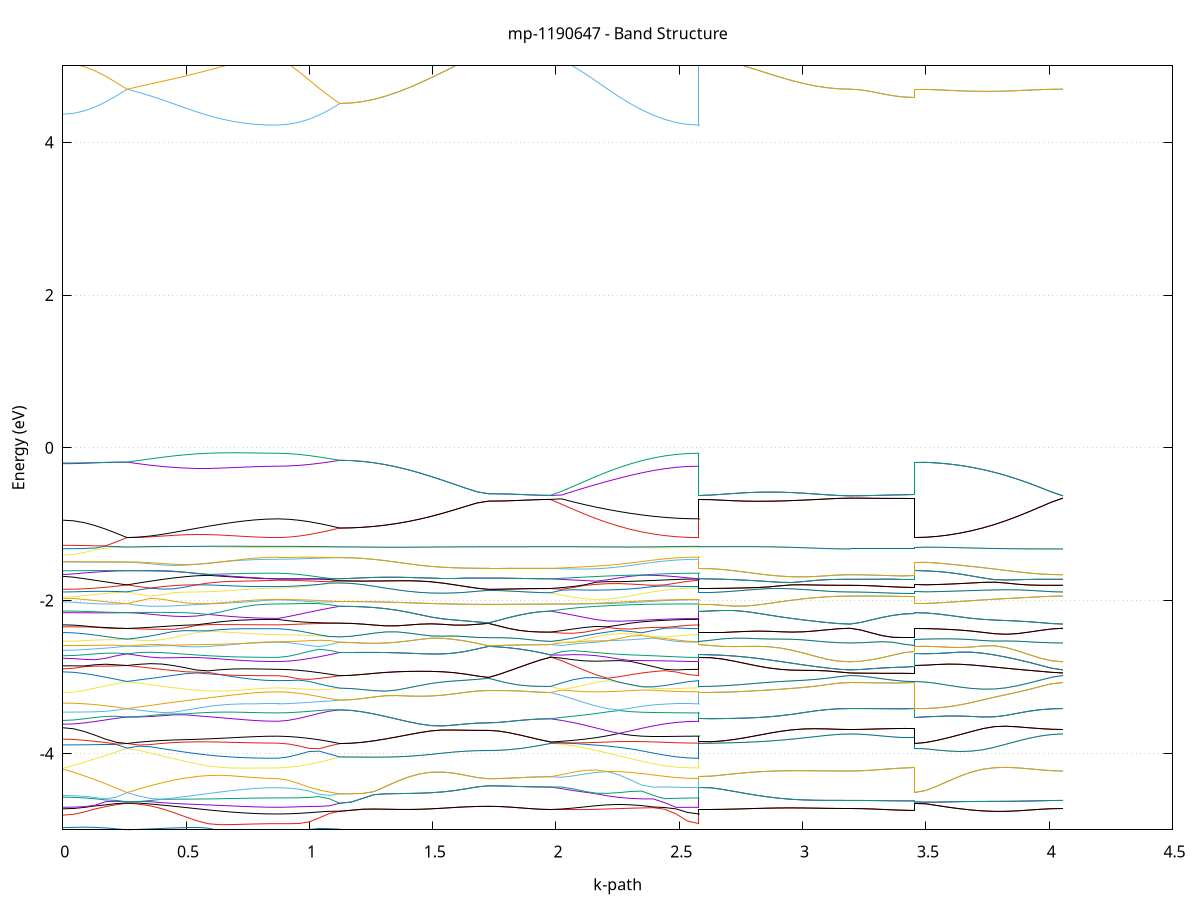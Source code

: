 set title 'mp-1190647 - Band Structure'
set xlabel 'k-path'
set ylabel 'Energy (eV)'
set grid y
set yrange [-5:5]
set terminal png size 800,600
set output 'mp-1190647_bands_gnuplot.png'
plot '-' using 1:2 with lines notitle, '-' using 1:2 with lines notitle, '-' using 1:2 with lines notitle, '-' using 1:2 with lines notitle, '-' using 1:2 with lines notitle, '-' using 1:2 with lines notitle, '-' using 1:2 with lines notitle, '-' using 1:2 with lines notitle, '-' using 1:2 with lines notitle, '-' using 1:2 with lines notitle, '-' using 1:2 with lines notitle, '-' using 1:2 with lines notitle, '-' using 1:2 with lines notitle, '-' using 1:2 with lines notitle, '-' using 1:2 with lines notitle, '-' using 1:2 with lines notitle, '-' using 1:2 with lines notitle, '-' using 1:2 with lines notitle, '-' using 1:2 with lines notitle, '-' using 1:2 with lines notitle, '-' using 1:2 with lines notitle, '-' using 1:2 with lines notitle, '-' using 1:2 with lines notitle, '-' using 1:2 with lines notitle, '-' using 1:2 with lines notitle, '-' using 1:2 with lines notitle, '-' using 1:2 with lines notitle, '-' using 1:2 with lines notitle, '-' using 1:2 with lines notitle, '-' using 1:2 with lines notitle, '-' using 1:2 with lines notitle, '-' using 1:2 with lines notitle, '-' using 1:2 with lines notitle, '-' using 1:2 with lines notitle, '-' using 1:2 with lines notitle, '-' using 1:2 with lines notitle, '-' using 1:2 with lines notitle, '-' using 1:2 with lines notitle, '-' using 1:2 with lines notitle, '-' using 1:2 with lines notitle, '-' using 1:2 with lines notitle, '-' using 1:2 with lines notitle, '-' using 1:2 with lines notitle, '-' using 1:2 with lines notitle, '-' using 1:2 with lines notitle, '-' using 1:2 with lines notitle, '-' using 1:2 with lines notitle, '-' using 1:2 with lines notitle, '-' using 1:2 with lines notitle, '-' using 1:2 with lines notitle, '-' using 1:2 with lines notitle, '-' using 1:2 with lines notitle, '-' using 1:2 with lines notitle, '-' using 1:2 with lines notitle, '-' using 1:2 with lines notitle, '-' using 1:2 with lines notitle, '-' using 1:2 with lines notitle, '-' using 1:2 with lines notitle, '-' using 1:2 with lines notitle, '-' using 1:2 with lines notitle, '-' using 1:2 with lines notitle, '-' using 1:2 with lines notitle, '-' using 1:2 with lines notitle, '-' using 1:2 with lines notitle, '-' using 1:2 with lines notitle, '-' using 1:2 with lines notitle, '-' using 1:2 with lines notitle, '-' using 1:2 with lines notitle, '-' using 1:2 with lines notitle, '-' using 1:2 with lines notitle, '-' using 1:2 with lines notitle, '-' using 1:2 with lines notitle, '-' using 1:2 with lines notitle, '-' using 1:2 with lines notitle, '-' using 1:2 with lines notitle, '-' using 1:2 with lines notitle, '-' using 1:2 with lines notitle, '-' using 1:2 with lines notitle, '-' using 1:2 with lines notitle, '-' using 1:2 with lines notitle, '-' using 1:2 with lines notitle, '-' using 1:2 with lines notitle, '-' using 1:2 with lines notitle, '-' using 1:2 with lines notitle, '-' using 1:2 with lines notitle, '-' using 1:2 with lines notitle, '-' using 1:2 with lines notitle, '-' using 1:2 with lines notitle, '-' using 1:2 with lines notitle, '-' using 1:2 with lines notitle, '-' using 1:2 with lines notitle, '-' using 1:2 with lines notitle, '-' using 1:2 with lines notitle, '-' using 1:2 with lines notitle, '-' using 1:2 with lines notitle, '-' using 1:2 with lines notitle, '-' using 1:2 with lines notitle, '-' using 1:2 with lines notitle, '-' using 1:2 with lines notitle, '-' using 1:2 with lines notitle, '-' using 1:2 with lines notitle, '-' using 1:2 with lines notitle, '-' using 1:2 with lines notitle, '-' using 1:2 with lines notitle, '-' using 1:2 with lines notitle, '-' using 1:2 with lines notitle, '-' using 1:2 with lines notitle, '-' using 1:2 with lines notitle, '-' using 1:2 with lines notitle, '-' using 1:2 with lines notitle, '-' using 1:2 with lines notitle, '-' using 1:2 with lines notitle, '-' using 1:2 with lines notitle, '-' using 1:2 with lines notitle, '-' using 1:2 with lines notitle, '-' using 1:2 with lines notitle, '-' using 1:2 with lines notitle, '-' using 1:2 with lines notitle, '-' using 1:2 with lines notitle, '-' using 1:2 with lines notitle, '-' using 1:2 with lines notitle, '-' using 1:2 with lines notitle, '-' using 1:2 with lines notitle, '-' using 1:2 with lines notitle, '-' using 1:2 with lines notitle, '-' using 1:2 with lines notitle, '-' using 1:2 with lines notitle, '-' using 1:2 with lines notitle, '-' using 1:2 with lines notitle, '-' using 1:2 with lines notitle, '-' using 1:2 with lines notitle, '-' using 1:2 with lines notitle, '-' using 1:2 with lines notitle, '-' using 1:2 with lines notitle, '-' using 1:2 with lines notitle, '-' using 1:2 with lines notitle, '-' using 1:2 with lines notitle, '-' using 1:2 with lines notitle, '-' using 1:2 with lines notitle, '-' using 1:2 with lines notitle, '-' using 1:2 with lines notitle, '-' using 1:2 with lines notitle, '-' using 1:2 with lines notitle, '-' using 1:2 with lines notitle, '-' using 1:2 with lines notitle, '-' using 1:2 with lines notitle, '-' using 1:2 with lines notitle, '-' using 1:2 with lines notitle, '-' using 1:2 with lines notitle, '-' using 1:2 with lines notitle, '-' using 1:2 with lines notitle, '-' using 1:2 with lines notitle, '-' using 1:2 with lines notitle, '-' using 1:2 with lines notitle, '-' using 1:2 with lines notitle, '-' using 1:2 with lines notitle, '-' using 1:2 with lines notitle, '-' using 1:2 with lines notitle, '-' using 1:2 with lines notitle, '-' using 1:2 with lines notitle
0.000000 -23.838108
0.043413 -23.838108
0.086826 -23.838108
0.130239 -23.838008
0.173653 -23.837808
0.217066 -23.837708
0.260479 -23.837608
0.260479 -23.837608
0.307598 -23.837708
0.354717 -23.837908
0.401836 -23.838208
0.448956 -23.838508
0.496075 -23.838908
0.543194 -23.839308
0.590313 -23.839708
0.637432 -23.840108
0.684551 -23.840508
0.731670 -23.840808
0.778790 -23.841008
0.825909 -23.841108
0.873028 -23.841208
0.873028 -23.841208
0.914752 -23.841208
0.956476 -23.841108
0.998201 -23.841008
1.039925 -23.841008
1.081649 -23.840908
1.123373 -23.840808
1.123373 -23.840808
1.169766 -23.841008
1.216158 -23.841608
1.262550 -23.842408
1.308943 -23.843608
1.355335 -23.844908
1.401727 -23.846408
1.448119 -23.847908
1.494512 -23.849408
1.540904 -23.850708
1.587296 -23.851908
1.633689 -23.852708
1.680081 -23.853308
1.726473 -23.853408
1.726473 -23.853408
1.768198 -23.853408
1.809922 -23.853408
1.851646 -23.853408
1.893370 -23.853408
1.935094 -23.853408
1.976819 -23.853408
1.976819 -23.853408
1.976819 -23.853408
1.976819 -23.853408
2.023211 -23.853208
2.069603 -23.852708
2.115996 -23.851908
2.162388 -23.850808
2.208780 -23.849408
2.255173 -23.848008
2.301565 -23.846508
2.347957 -23.845008
2.394350 -23.843708
2.440742 -23.842608
2.487134 -23.841808
2.533527 -23.841308
2.579919 -23.841208
2.579919 -23.841208
2.579919 -23.841208
2.579919 -23.853408
2.627038 -23.853308
2.674157 -23.853208
2.721276 -23.852908
2.768395 -23.852608
2.815515 -23.852208
2.862634 -23.851708
2.909753 -23.851308
2.956872 -23.850908
3.003991 -23.850408
3.051110 -23.850108
3.098230 -23.849908
3.145349 -23.849708
3.192468 -23.849608
3.192468 -23.849608
3.235881 -23.849608
3.279294 -23.849608
3.322707 -23.849608
3.366120 -23.849608
3.409534 -23.849608
3.452947 -23.849608
3.452947 -23.837608
3.499339 -23.837808
3.545731 -23.838408
3.592124 -23.839208
3.638516 -23.840308
3.684908 -23.841608
3.731301 -23.843008
3.777693 -23.844408
3.824085 -23.845808
3.870478 -23.847108
3.916870 -23.848208
3.963262 -23.849008
4.009655 -23.849508
4.056047 -23.849608
e
0.000000 -23.837608
0.043413 -23.837608
0.086826 -23.837608
0.130239 -23.837608
0.173653 -23.837608
0.217066 -23.837608
0.260479 -23.837608
0.260479 -23.837608
0.307598 -23.837708
0.354717 -23.837808
0.401836 -23.838008
0.448956 -23.838308
0.496075 -23.838708
0.543194 -23.839008
0.590313 -23.839408
0.637432 -23.839808
0.684551 -23.840108
0.731670 -23.840408
0.778790 -23.840608
0.825909 -23.840708
0.873028 -23.840808
0.873028 -23.840808
0.914752 -23.840808
0.956476 -23.840808
0.998201 -23.840808
1.039925 -23.840808
1.081649 -23.840808
1.123373 -23.840808
1.123373 -23.840808
1.169766 -23.841008
1.216158 -23.841608
1.262550 -23.842408
1.308943 -23.843608
1.355335 -23.844908
1.401727 -23.846408
1.448119 -23.847908
1.494512 -23.849408
1.540904 -23.850708
1.587296 -23.851908
1.633689 -23.852708
1.680081 -23.853308
1.726473 -23.853408
1.726473 -23.853408
1.768198 -23.853408
1.809922 -23.853408
1.851646 -23.853408
1.893370 -23.853408
1.935094 -23.853408
1.976819 -23.853408
1.976819 -23.853408
1.976819 -23.853408
1.976819 -23.853408
2.023211 -23.853208
2.069603 -23.852608
2.115996 -23.851808
2.162388 -23.850708
2.208780 -23.849308
2.255173 -23.847908
2.301565 -23.846408
2.347957 -23.845008
2.394350 -23.843608
2.440742 -23.842408
2.487134 -23.841508
2.533527 -23.841008
2.579919 -23.840808
2.579919 -23.840808
2.579919 -23.840808
2.579919 -23.853408
2.627038 -23.853308
2.674157 -23.853208
2.721276 -23.852908
2.768395 -23.852608
2.815515 -23.852208
2.862634 -23.851708
2.909753 -23.851308
2.956872 -23.850908
3.003991 -23.850408
3.051110 -23.850108
3.098230 -23.849908
3.145349 -23.849708
3.192468 -23.849608
3.192468 -23.849608
3.235881 -23.849608
3.279294 -23.849608
3.322707 -23.849608
3.366120 -23.849608
3.409534 -23.849608
3.452947 -23.849608
3.452947 -23.837608
3.499339 -23.837808
3.545731 -23.838408
3.592124 -23.839208
3.638516 -23.840308
3.684908 -23.841608
3.731301 -23.843008
3.777693 -23.844408
3.824085 -23.845808
3.870478 -23.847108
3.916870 -23.848208
3.963262 -23.849008
4.009655 -23.849508
4.056047 -23.849608
e
0.000000 -23.832208
0.043413 -23.832208
0.086826 -23.832108
0.130239 -23.831908
0.173653 -23.831808
0.217066 -23.831508
0.260479 -23.831208
0.260479 -23.831208
0.307598 -23.831408
0.354717 -23.831508
0.401836 -23.831608
0.448956 -23.831608
0.496075 -23.831708
0.543194 -23.831608
0.590313 -23.831608
0.637432 -23.831608
0.684551 -23.831608
0.731670 -23.831508
0.778790 -23.831508
0.825909 -23.831408
0.873028 -23.831408
0.873028 -23.831408
0.914752 -23.831408
0.956476 -23.831208
0.998201 -23.831008
1.039925 -23.830708
1.081649 -23.830408
1.123373 -23.830008
1.123373 -23.830008
1.169766 -23.829908
1.216158 -23.829608
1.262550 -23.829208
1.308943 -23.828608
1.355335 -23.828008
1.401727 -23.827308
1.448119 -23.826508
1.494512 -23.825808
1.540904 -23.825108
1.587296 -23.824608
1.633689 -23.824108
1.680081 -23.823908
1.726473 -23.823808
1.726473 -23.823808
1.768198 -23.823808
1.809922 -23.823808
1.851646 -23.823808
1.893370 -23.823808
1.935094 -23.823808
1.976819 -23.823808
1.976819 -23.823808
1.976819 -23.823808
1.976819 -23.823808
2.023211 -23.824208
2.069603 -23.824708
2.115996 -23.825308
2.162388 -23.826108
2.208780 -23.826908
2.255173 -23.827808
2.301565 -23.828708
2.347957 -23.829508
2.394350 -23.830208
2.440742 -23.830708
2.487134 -23.831108
2.533527 -23.831408
2.579919 -23.831408
2.579919 -23.831408
2.579919 -23.831408
2.579919 -23.823808
2.627038 -23.823908
2.674157 -23.823908
2.721276 -23.824008
2.768395 -23.824008
2.815515 -23.824108
2.862634 -23.824208
2.909753 -23.824308
2.956872 -23.824408
3.003991 -23.824508
3.051110 -23.824608
3.098230 -23.824608
3.145349 -23.824608
3.192468 -23.824708
3.192468 -23.824708
3.235881 -23.824708
3.279294 -23.824708
3.322707 -23.824708
3.366120 -23.824708
3.409534 -23.824708
3.452947 -23.824708
3.452947 -23.831208
3.499339 -23.831108
3.545731 -23.830808
3.592124 -23.830308
3.638516 -23.829708
3.684908 -23.829008
3.731301 -23.828308
3.777693 -23.827508
3.824085 -23.826708
3.870478 -23.826008
3.916870 -23.825508
3.963262 -23.825008
4.009655 -23.824808
4.056047 -23.824708
e
0.000000 -23.829608
0.043413 -23.829708
0.086826 -23.829908
0.130239 -23.830108
0.173653 -23.830508
0.217066 -23.830808
0.260479 -23.831208
0.260479 -23.831208
0.307598 -23.830908
0.354717 -23.830708
0.401836 -23.830408
0.448956 -23.830108
0.496075 -23.829708
0.543194 -23.829408
0.590313 -23.829108
0.637432 -23.828808
0.684551 -23.828608
0.731670 -23.828408
0.778790 -23.828208
0.825909 -23.828108
0.873028 -23.828108
0.873028 -23.828108
0.914752 -23.828208
0.956476 -23.828408
0.998201 -23.828708
1.039925 -23.829108
1.081649 -23.829508
1.123373 -23.830008
1.123373 -23.830008
1.169766 -23.829908
1.216158 -23.829608
1.262550 -23.829208
1.308943 -23.828608
1.355335 -23.828008
1.401727 -23.827308
1.448119 -23.826508
1.494512 -23.825808
1.540904 -23.825108
1.587296 -23.824608
1.633689 -23.824208
1.680081 -23.823908
1.726473 -23.823808
1.726473 -23.823808
1.768198 -23.823808
1.809922 -23.823808
1.851646 -23.823808
1.893370 -23.823808
1.935094 -23.823808
1.976819 -23.823808
1.976819 -23.823808
1.976819 -23.823808
1.976819 -23.823808
2.023211 -23.823708
2.069603 -23.823708
2.115996 -23.823908
2.162388 -23.824308
2.208780 -23.824708
2.255173 -23.825308
2.301565 -23.825808
2.347957 -23.826408
2.394350 -23.827008
2.440742 -23.827408
2.487134 -23.827808
2.533527 -23.828008
2.579919 -23.828108
2.579919 -23.828108
2.579919 -23.828108
2.579919 -23.823808
2.627038 -23.823908
2.674157 -23.823908
2.721276 -23.824008
2.768395 -23.824008
2.815515 -23.824108
2.862634 -23.824208
2.909753 -23.824308
2.956872 -23.824408
3.003991 -23.824508
3.051110 -23.824608
3.098230 -23.824608
3.145349 -23.824608
3.192468 -23.824708
3.192468 -23.824708
3.235881 -23.824708
3.279294 -23.824708
3.322707 -23.824708
3.366120 -23.824708
3.409534 -23.824708
3.452947 -23.824708
3.452947 -23.831208
3.499339 -23.831108
3.545731 -23.830808
3.592124 -23.830308
3.638516 -23.829708
3.684908 -23.829008
3.731301 -23.828308
3.777693 -23.827508
3.824085 -23.826708
3.870478 -23.826008
3.916870 -23.825508
3.963262 -23.825008
4.009655 -23.824808
4.056047 -23.824708
e
0.000000 -23.146608
0.043413 -23.146608
0.086826 -23.146608
0.130239 -23.146608
0.173653 -23.146608
0.217066 -23.146508
0.260479 -23.146508
0.260479 -23.146508
0.307598 -23.146508
0.354717 -23.146508
0.401836 -23.146508
0.448956 -23.146508
0.496075 -23.146508
0.543194 -23.146608
0.590313 -23.146608
0.637432 -23.146608
0.684551 -23.146608
0.731670 -23.146608
0.778790 -23.146608
0.825909 -23.146608
0.873028 -23.146608
0.873028 -23.146608
0.914752 -23.146608
0.956476 -23.146608
0.998201 -23.146608
1.039925 -23.146608
1.081649 -23.146608
1.123373 -23.146608
1.123373 -23.146608
1.169766 -23.146608
1.216158 -23.146608
1.262550 -23.146608
1.308943 -23.146608
1.355335 -23.146608
1.401727 -23.146608
1.448119 -23.146608
1.494512 -23.146608
1.540904 -23.146608
1.587296 -23.146608
1.633689 -23.146608
1.680081 -23.146608
1.726473 -23.146608
1.726473 -23.146608
1.768198 -23.146608
1.809922 -23.146608
1.851646 -23.146608
1.893370 -23.146608
1.935094 -23.146608
1.976819 -23.146608
1.976819 -23.146608
1.976819 -23.146608
1.976819 -23.146608
2.023211 -23.146608
2.069603 -23.146608
2.115996 -23.146608
2.162388 -23.146608
2.208780 -23.146608
2.255173 -23.146608
2.301565 -23.146608
2.347957 -23.146608
2.394350 -23.146608
2.440742 -23.146608
2.487134 -23.146608
2.533527 -23.146608
2.579919 -23.146608
2.579919 -23.146608
2.579919 -23.146608
2.579919 -23.146608
2.627038 -23.146608
2.674157 -23.146608
2.721276 -23.146608
2.768395 -23.146608
2.815515 -23.146608
2.862634 -23.146608
2.909753 -23.146608
2.956872 -23.146608
3.003991 -23.146508
3.051110 -23.146508
3.098230 -23.146508
3.145349 -23.146508
3.192468 -23.146508
3.192468 -23.146508
3.235881 -23.146508
3.279294 -23.146508
3.322707 -23.146508
3.366120 -23.146508
3.409534 -23.146508
3.452947 -23.146508
3.452947 -23.146508
3.499339 -23.146508
3.545731 -23.146508
3.592124 -23.146508
3.638516 -23.146508
3.684908 -23.146508
3.731301 -23.146508
3.777693 -23.146508
3.824085 -23.146508
3.870478 -23.146508
3.916870 -23.146508
3.963262 -23.146508
4.009655 -23.146508
4.056047 -23.146508
e
0.000000 -23.146508
0.043413 -23.146508
0.086826 -23.146508
0.130239 -23.146508
0.173653 -23.146508
0.217066 -23.146508
0.260479 -23.146508
0.260479 -23.146508
0.307598 -23.146508
0.354717 -23.146508
0.401836 -23.146508
0.448956 -23.146508
0.496075 -23.146508
0.543194 -23.146508
0.590313 -23.146608
0.637432 -23.146608
0.684551 -23.146608
0.731670 -23.146608
0.778790 -23.146608
0.825909 -23.146608
0.873028 -23.146608
0.873028 -23.146608
0.914752 -23.146608
0.956476 -23.146608
0.998201 -23.146608
1.039925 -23.146608
1.081649 -23.146608
1.123373 -23.146608
1.123373 -23.146608
1.169766 -23.146608
1.216158 -23.146608
1.262550 -23.146608
1.308943 -23.146608
1.355335 -23.146608
1.401727 -23.146608
1.448119 -23.146608
1.494512 -23.146608
1.540904 -23.146608
1.587296 -23.146608
1.633689 -23.146608
1.680081 -23.146608
1.726473 -23.146608
1.726473 -23.146608
1.768198 -23.146608
1.809922 -23.146608
1.851646 -23.146608
1.893370 -23.146608
1.935094 -23.146608
1.976819 -23.146608
1.976819 -23.146608
1.976819 -23.146608
1.976819 -23.146608
2.023211 -23.146608
2.069603 -23.146608
2.115996 -23.146608
2.162388 -23.146608
2.208780 -23.146608
2.255173 -23.146608
2.301565 -23.146608
2.347957 -23.146608
2.394350 -23.146608
2.440742 -23.146608
2.487134 -23.146608
2.533527 -23.146608
2.579919 -23.146608
2.579919 -23.146608
2.579919 -23.146608
2.579919 -23.146608
2.627038 -23.146608
2.674157 -23.146608
2.721276 -23.146608
2.768395 -23.146608
2.815515 -23.146608
2.862634 -23.146608
2.909753 -23.146608
2.956872 -23.146608
3.003991 -23.146508
3.051110 -23.146508
3.098230 -23.146508
3.145349 -23.146508
3.192468 -23.146508
3.192468 -23.146508
3.235881 -23.146508
3.279294 -23.146508
3.322707 -23.146508
3.366120 -23.146508
3.409534 -23.146508
3.452947 -23.146508
3.452947 -23.146508
3.499339 -23.146508
3.545731 -23.146508
3.592124 -23.146508
3.638516 -23.146508
3.684908 -23.146508
3.731301 -23.146508
3.777693 -23.146508
3.824085 -23.146508
3.870478 -23.146508
3.916870 -23.146508
3.963262 -23.146508
4.009655 -23.146508
4.056047 -23.146508
e
0.000000 -23.131408
0.043413 -23.131408
0.086826 -23.131408
0.130239 -23.131408
0.173653 -23.131408
0.217066 -23.131408
0.260479 -23.131408
0.260479 -23.131408
0.307598 -23.131408
0.354717 -23.131408
0.401836 -23.131408
0.448956 -23.131408
0.496075 -23.131308
0.543194 -23.131308
0.590313 -23.131308
0.637432 -23.131308
0.684551 -23.131308
0.731670 -23.131308
0.778790 -23.131308
0.825909 -23.131208
0.873028 -23.131208
0.873028 -23.131208
0.914752 -23.131208
0.956476 -23.131208
0.998201 -23.131208
1.039925 -23.131208
1.081649 -23.131208
1.123373 -23.131208
1.123373 -23.131208
1.169766 -23.131208
1.216158 -23.131208
1.262550 -23.131208
1.308943 -23.131208
1.355335 -23.131208
1.401727 -23.131208
1.448119 -23.131108
1.494512 -23.131108
1.540904 -23.131108
1.587296 -23.131108
1.633689 -23.131108
1.680081 -23.131108
1.726473 -23.131108
1.726473 -23.131108
1.768198 -23.131108
1.809922 -23.131108
1.851646 -23.131108
1.893370 -23.131108
1.935094 -23.131108
1.976819 -23.131108
1.976819 -23.131108
1.976819 -23.131108
1.976819 -23.131108
2.023211 -23.131108
2.069603 -23.131108
2.115996 -23.131108
2.162388 -23.131108
2.208780 -23.131108
2.255173 -23.131208
2.301565 -23.131208
2.347957 -23.131208
2.394350 -23.131208
2.440742 -23.131208
2.487134 -23.131208
2.533527 -23.131208
2.579919 -23.131208
2.579919 -23.131208
2.579919 -23.131208
2.579919 -23.131108
2.627038 -23.131108
2.674157 -23.131108
2.721276 -23.131108
2.768395 -23.131108
2.815515 -23.131108
2.862634 -23.131208
2.909753 -23.131208
2.956872 -23.131208
3.003991 -23.131208
3.051110 -23.131208
3.098230 -23.131308
3.145349 -23.131308
3.192468 -23.131308
3.192468 -23.131308
3.235881 -23.131308
3.279294 -23.131308
3.322707 -23.131308
3.366120 -23.131308
3.409534 -23.131308
3.452947 -23.131308
3.452947 -23.131408
3.499339 -23.131408
3.545731 -23.131408
3.592124 -23.131408
3.638516 -23.131408
3.684908 -23.131308
3.731301 -23.131308
3.777693 -23.131308
3.824085 -23.131308
3.870478 -23.131308
3.916870 -23.131308
3.963262 -23.131308
4.009655 -23.131308
4.056047 -23.131308
e
0.000000 -23.131308
0.043413 -23.131308
0.086826 -23.131308
0.130239 -23.131308
0.173653 -23.131308
0.217066 -23.131408
0.260479 -23.131408
0.260479 -23.131408
0.307598 -23.131408
0.354717 -23.131408
0.401836 -23.131308
0.448956 -23.131308
0.496075 -23.131308
0.543194 -23.131308
0.590313 -23.131308
0.637432 -23.131208
0.684551 -23.131208
0.731670 -23.131208
0.778790 -23.131208
0.825909 -23.131208
0.873028 -23.131208
0.873028 -23.131208
0.914752 -23.131208
0.956476 -23.131208
0.998201 -23.131208
1.039925 -23.131208
1.081649 -23.131208
1.123373 -23.131208
1.123373 -23.131208
1.169766 -23.131208
1.216158 -23.131208
1.262550 -23.131208
1.308943 -23.131208
1.355335 -23.131208
1.401727 -23.131208
1.448119 -23.131108
1.494512 -23.131108
1.540904 -23.131108
1.587296 -23.131108
1.633689 -23.131108
1.680081 -23.131108
1.726473 -23.131108
1.726473 -23.131108
1.768198 -23.131108
1.809922 -23.131108
1.851646 -23.131108
1.893370 -23.131108
1.935094 -23.131108
1.976819 -23.131108
1.976819 -23.131108
1.976819 -23.131108
1.976819 -23.131108
2.023211 -23.131108
2.069603 -23.131108
2.115996 -23.131108
2.162388 -23.131108
2.208780 -23.131108
2.255173 -23.131108
2.301565 -23.131108
2.347957 -23.131108
2.394350 -23.131208
2.440742 -23.131208
2.487134 -23.131208
2.533527 -23.131208
2.579919 -23.131208
2.579919 -23.131208
2.579919 -23.131208
2.579919 -23.131108
2.627038 -23.131108
2.674157 -23.131108
2.721276 -23.131108
2.768395 -23.131108
2.815515 -23.131108
2.862634 -23.131208
2.909753 -23.131208
2.956872 -23.131208
3.003991 -23.131208
3.051110 -23.131208
3.098230 -23.131308
3.145349 -23.131308
3.192468 -23.131308
3.192468 -23.131308
3.235881 -23.131308
3.279294 -23.131308
3.322707 -23.131308
3.366120 -23.131308
3.409534 -23.131308
3.452947 -23.131308
3.452947 -23.131408
3.499339 -23.131408
3.545731 -23.131408
3.592124 -23.131408
3.638516 -23.131408
3.684908 -23.131308
3.731301 -23.131308
3.777693 -23.131308
3.824085 -23.131308
3.870478 -23.131308
3.916870 -23.131308
3.963262 -23.131308
4.009655 -23.131308
4.056047 -23.131308
e
0.000000 -23.064308
0.043413 -23.064308
0.086826 -23.064308
0.130239 -23.064308
0.173653 -23.064308
0.217066 -23.064308
0.260479 -23.064308
0.260479 -23.064308
0.307598 -23.064308
0.354717 -23.064308
0.401836 -23.064308
0.448956 -23.064308
0.496075 -23.064308
0.543194 -23.064308
0.590313 -23.064308
0.637432 -23.064208
0.684551 -23.064208
0.731670 -23.064208
0.778790 -23.064208
0.825909 -23.064208
0.873028 -23.064208
0.873028 -23.064208
0.914752 -23.064208
0.956476 -23.064208
0.998201 -23.064208
1.039925 -23.064108
1.081649 -23.064108
1.123373 -23.064108
1.123373 -23.064108
1.169766 -23.064108
1.216158 -23.064108
1.262550 -23.064108
1.308943 -23.064108
1.355335 -23.064108
1.401727 -23.064108
1.448119 -23.064108
1.494512 -23.064108
1.540904 -23.064108
1.587296 -23.064108
1.633689 -23.064108
1.680081 -23.064108
1.726473 -23.064108
1.726473 -23.064108
1.768198 -23.064108
1.809922 -23.064108
1.851646 -23.064108
1.893370 -23.064108
1.935094 -23.064108
1.976819 -23.064108
1.976819 -23.064108
1.976819 -23.064108
1.976819 -23.064108
2.023211 -23.064108
2.069603 -23.064108
2.115996 -23.064108
2.162388 -23.064108
2.208780 -23.064208
2.255173 -23.064208
2.301565 -23.064208
2.347957 -23.064208
2.394350 -23.064208
2.440742 -23.064208
2.487134 -23.064208
2.533527 -23.064208
2.579919 -23.064208
2.579919 -23.064208
2.579919 -23.064208
2.579919 -23.064108
2.627038 -23.064108
2.674157 -23.064108
2.721276 -23.064108
2.768395 -23.064108
2.815515 -23.064208
2.862634 -23.064208
2.909753 -23.064208
2.956872 -23.064208
3.003991 -23.064308
3.051110 -23.064308
3.098230 -23.064308
3.145349 -23.064308
3.192468 -23.064308
3.192468 -23.064308
3.235881 -23.064308
3.279294 -23.064308
3.322707 -23.064308
3.366120 -23.064308
3.409534 -23.064308
3.452947 -23.064308
3.452947 -23.064308
3.499339 -23.064308
3.545731 -23.064308
3.592124 -23.064308
3.638516 -23.064308
3.684908 -23.064308
3.731301 -23.064308
3.777693 -23.064308
3.824085 -23.064308
3.870478 -23.064308
3.916870 -23.064308
3.963262 -23.064308
4.009655 -23.064308
4.056047 -23.064308
e
0.000000 -23.064208
0.043413 -23.064208
0.086826 -23.064208
0.130239 -23.064208
0.173653 -23.064208
0.217066 -23.064208
0.260479 -23.064308
0.260479 -23.064308
0.307598 -23.064208
0.354717 -23.064208
0.401836 -23.064208
0.448956 -23.064208
0.496075 -23.064108
0.543194 -23.064108
0.590313 -23.064108
0.637432 -23.064008
0.684551 -23.064008
0.731670 -23.064008
0.778790 -23.064008
0.825909 -23.064008
0.873028 -23.064008
0.873028 -23.064008
0.914752 -23.064008
0.956476 -23.064008
0.998201 -23.064008
1.039925 -23.064008
1.081649 -23.064108
1.123373 -23.064108
1.123373 -23.064108
1.169766 -23.064108
1.216158 -23.064108
1.262550 -23.064108
1.308943 -23.064108
1.355335 -23.064108
1.401727 -23.064108
1.448119 -23.064108
1.494512 -23.064108
1.540904 -23.064108
1.587296 -23.064108
1.633689 -23.064108
1.680081 -23.064108
1.726473 -23.064108
1.726473 -23.064108
1.768198 -23.064108
1.809922 -23.064108
1.851646 -23.064108
1.893370 -23.064108
1.935094 -23.064108
1.976819 -23.064108
1.976819 -23.064108
1.976819 -23.064108
1.976819 -23.064108
2.023211 -23.064108
2.069603 -23.064008
2.115996 -23.064008
2.162388 -23.064008
2.208780 -23.064008
2.255173 -23.064008
2.301565 -23.064008
2.347957 -23.064008
2.394350 -23.064008
2.440742 -23.064008
2.487134 -23.064008
2.533527 -23.064008
2.579919 -23.064008
2.579919 -23.064008
2.579919 -23.064008
2.579919 -23.064108
2.627038 -23.064108
2.674157 -23.064108
2.721276 -23.064108
2.768395 -23.064108
2.815515 -23.064208
2.862634 -23.064208
2.909753 -23.064208
2.956872 -23.064208
3.003991 -23.064308
3.051110 -23.064308
3.098230 -23.064308
3.145349 -23.064308
3.192468 -23.064308
3.192468 -23.064308
3.235881 -23.064308
3.279294 -23.064308
3.322707 -23.064308
3.366120 -23.064308
3.409534 -23.064308
3.452947 -23.064308
3.452947 -23.064308
3.499339 -23.064308
3.545731 -23.064308
3.592124 -23.064308
3.638516 -23.064308
3.684908 -23.064308
3.731301 -23.064308
3.777693 -23.064308
3.824085 -23.064308
3.870478 -23.064308
3.916870 -23.064308
3.963262 -23.064308
4.009655 -23.064308
4.056047 -23.064308
e
0.000000 -23.004008
0.043413 -23.004008
0.086826 -23.004008
0.130239 -23.003908
0.173653 -23.003908
0.217066 -23.003808
0.260479 -23.003708
0.260479 -23.003708
0.307598 -23.003708
0.354717 -23.003708
0.401836 -23.003808
0.448956 -23.003808
0.496075 -23.003808
0.543194 -23.003808
0.590313 -23.003908
0.637432 -23.003908
0.684551 -23.003908
0.731670 -23.004008
0.778790 -23.004008
0.825909 -23.004008
0.873028 -23.004008
0.873028 -23.004008
0.914752 -23.004008
0.956476 -23.004008
0.998201 -23.004008
1.039925 -23.003908
1.081649 -23.003908
1.123373 -23.003908
1.123373 -23.003908
1.169766 -23.003508
1.216158 -23.002508
1.262550 -23.000908
1.308943 -22.998508
1.355335 -22.995508
1.401727 -22.991908
1.448119 -22.987708
1.494512 -22.982908
1.540904 -22.977608
1.587296 -22.971808
1.633689 -22.965508
1.680081 -22.958908
1.726473 -22.952708
1.726473 -22.952708
1.768198 -22.952808
1.809922 -22.953108
1.851646 -22.953408
1.893370 -22.953708
1.935094 -22.953908
1.976819 -22.953908
1.976819 -22.953908
1.976819 -22.954008
1.976819 -22.954008
2.023211 -22.960608
2.069603 -22.967008
2.115996 -22.973108
2.162388 -22.978708
2.208780 -22.983808
2.255173 -22.988508
2.301565 -22.992508
2.347957 -22.996008
2.394350 -22.998908
2.440742 -23.001108
2.487134 -23.002708
2.533527 -23.003708
2.579919 -23.004008
2.579919 -23.004008
2.579919 -23.004008
2.579919 -22.953908
2.627038 -22.953908
2.674157 -22.953808
2.721276 -22.953608
2.768395 -22.953308
2.815515 -22.953008
2.862634 -22.952608
2.909753 -22.952208
2.956872 -22.951808
3.003991 -22.951408
3.051110 -22.951108
3.098230 -22.950808
3.145349 -22.950508
3.192468 -22.950508
3.192468 -22.950508
3.235881 -22.950508
3.279294 -22.950708
3.322707 -22.950808
3.366120 -22.950908
3.409534 -22.951008
3.452947 -22.951108
3.452947 -23.003708
3.499339 -23.003408
3.545731 -23.002308
3.592124 -23.000608
3.638516 -22.998108
3.684908 -22.995008
3.731301 -22.991208
3.777693 -22.986808
3.824085 -22.981808
3.870478 -22.976308
3.916870 -22.970308
3.963262 -22.963808
4.009655 -22.956908
4.056047 -22.950508
e
0.000000 -23.003408
0.043413 -23.003508
0.086826 -23.003508
0.130239 -23.003508
0.173653 -23.003608
0.217066 -23.003708
0.260479 -23.003708
0.260479 -23.003708
0.307598 -23.003708
0.354717 -23.003708
0.401836 -23.003708
0.448956 -23.003708
0.496075 -23.003708
0.543194 -23.003708
0.590313 -23.003708
0.637432 -23.003708
0.684551 -23.003708
0.731670 -23.003708
0.778790 -23.003708
0.825909 -23.003708
0.873028 -23.003708
0.873028 -23.003708
0.914752 -23.003708
0.956476 -23.003708
0.998201 -23.003808
1.039925 -23.003808
1.081649 -23.003808
1.123373 -23.003908
1.123373 -23.003908
1.169766 -23.003508
1.216158 -23.002508
1.262550 -23.000908
1.308943 -22.998508
1.355335 -22.995508
1.401727 -22.991908
1.448119 -22.987708
1.494512 -22.982908
1.540904 -22.977608
1.587296 -22.971808
1.633689 -22.965508
1.680081 -22.958908
1.726473 -22.952708
1.726473 -22.952708
1.768198 -22.952808
1.809922 -22.953108
1.851646 -22.953408
1.893370 -22.953708
1.935094 -22.953908
1.976819 -22.953908
1.976819 -22.953908
1.976819 -22.954008
1.976819 -22.954008
2.023211 -22.957008
2.069603 -22.963808
2.115996 -22.970408
2.162388 -22.976408
2.208780 -22.981908
2.255173 -22.986908
2.301565 -22.991308
2.347957 -22.995008
2.394350 -22.998108
2.440742 -23.000508
2.487134 -23.002308
2.533527 -23.003308
2.579919 -23.003708
2.579919 -23.003708
2.579919 -23.003708
2.579919 -22.953908
2.627038 -22.953908
2.674157 -22.953808
2.721276 -22.953608
2.768395 -22.953308
2.815515 -22.953008
2.862634 -22.952608
2.909753 -22.952208
2.956872 -22.951808
3.003991 -22.951408
3.051110 -22.951108
3.098230 -22.950808
3.145349 -22.950508
3.192468 -22.950508
3.192468 -22.950508
3.235881 -22.950508
3.279294 -22.950708
3.322707 -22.950808
3.366120 -22.950908
3.409534 -22.951008
3.452947 -22.951108
3.452947 -23.003708
3.499339 -23.003408
3.545731 -23.002308
3.592124 -23.000608
3.638516 -22.998108
3.684908 -22.995008
3.731301 -22.991208
3.777693 -22.986808
3.824085 -22.981808
3.870478 -22.976308
3.916870 -22.970308
3.963262 -22.963808
4.009655 -22.956908
4.056047 -22.950508
e
0.000000 -22.890808
0.043413 -22.890608
0.086826 -22.890008
0.130239 -22.889008
0.173653 -22.887708
0.217066 -22.886208
0.260479 -22.884508
0.260479 -22.884508
0.307598 -22.884708
0.354717 -22.885108
0.401836 -22.885708
0.448956 -22.886408
0.496075 -22.887208
0.543194 -22.888008
0.590313 -22.888808
0.637432 -22.889608
0.684551 -22.890308
0.731670 -22.890808
0.778790 -22.891308
0.825909 -22.891508
0.873028 -22.891508
0.873028 -22.891508
0.914752 -22.891508
0.956476 -22.891308
0.998201 -22.891108
1.039925 -22.890808
1.081649 -22.890508
1.123373 -22.890108
1.123373 -22.890108
1.169766 -22.890608
1.216158 -22.891908
1.262550 -22.894108
1.308943 -22.897208
1.355335 -22.901108
1.401727 -22.905808
1.448119 -22.911208
1.494512 -22.917208
1.540904 -22.923808
1.587296 -22.930608
1.633689 -22.937708
1.680081 -22.944808
1.726473 -22.951208
1.726473 -22.951208
1.768198 -22.951108
1.809922 -22.950808
1.851646 -22.950408
1.893370 -22.950108
1.935094 -22.949908
1.976819 -22.949908
1.976819 -22.949908
1.976819 -22.949908
1.976819 -22.949908
2.023211 -22.947108
2.069603 -22.940108
2.115996 -22.933108
2.162388 -22.926308
2.208780 -22.919808
2.255173 -22.913808
2.301565 -22.908208
2.347957 -22.903308
2.394350 -22.899208
2.440742 -22.895908
2.487134 -22.893508
2.533527 -22.892008
2.579919 -22.891508
2.579919 -22.891508
2.579919 -22.891508
2.579919 -22.949908
2.627038 -22.949808
2.674157 -22.949808
2.721276 -22.949708
2.768395 -22.949608
2.815515 -22.949408
2.862634 -22.949308
2.909753 -22.949208
2.956872 -22.949108
3.003991 -22.949008
3.051110 -22.949008
3.098230 -22.949108
3.145349 -22.949108
3.192468 -22.949108
3.192468 -22.949108
3.235881 -22.949008
3.279294 -22.948908
3.322707 -22.948708
3.366120 -22.948608
3.409534 -22.948508
3.452947 -22.948408
3.452947 -22.884508
3.499339 -22.885008
3.545731 -22.886508
3.592124 -22.888908
3.638516 -22.892308
3.684908 -22.896508
3.731301 -22.901608
3.777693 -22.907408
3.824085 -22.913708
3.870478 -22.920608
3.916870 -22.927708
3.963262 -22.935108
4.009655 -22.942408
4.056047 -22.949108
e
0.000000 -22.878408
0.043413 -22.878608
0.086826 -22.879208
0.130239 -22.880108
0.173653 -22.881408
0.217066 -22.882908
0.260479 -22.884508
0.260479 -22.884508
0.307598 -22.884508
0.354717 -22.884608
0.401836 -22.884908
0.448956 -22.885308
0.496075 -22.885908
0.543194 -22.886408
0.590313 -22.886908
0.637432 -22.887508
0.684551 -22.887908
0.731670 -22.888308
0.778790 -22.888608
0.825909 -22.888808
0.873028 -22.888908
0.873028 -22.888908
0.914752 -22.889008
0.956476 -22.889108
0.998201 -22.889308
1.039925 -22.889508
1.081649 -22.889808
1.123373 -22.890108
1.123373 -22.890108
1.169766 -22.890608
1.216158 -22.891908
1.262550 -22.894108
1.308943 -22.897208
1.355335 -22.901108
1.401727 -22.905808
1.448119 -22.911208
1.494512 -22.917208
1.540904 -22.923808
1.587296 -22.930608
1.633689 -22.937708
1.680081 -22.944808
1.726473 -22.951208
1.726473 -22.951208
1.768198 -22.951108
1.809922 -22.950808
1.851646 -22.950408
1.893370 -22.950108
1.935094 -22.949908
1.976819 -22.949908
1.976819 -22.949908
1.976819 -22.949908
1.976819 -22.949908
2.023211 -22.942508
2.069603 -22.935208
2.115996 -22.928008
2.162388 -22.921108
2.208780 -22.914508
2.255173 -22.908608
2.301565 -22.903408
2.347957 -22.898908
2.394350 -22.895308
2.440742 -22.892508
2.487134 -22.890508
2.533527 -22.889308
2.579919 -22.888908
2.579919 -22.888908
2.579919 -22.888908
2.579919 -22.949908
2.627038 -22.949808
2.674157 -22.949808
2.721276 -22.949708
2.768395 -22.949608
2.815515 -22.949408
2.862634 -22.949308
2.909753 -22.949208
2.956872 -22.949108
3.003991 -22.949008
3.051110 -22.949008
3.098230 -22.949108
3.145349 -22.949108
3.192468 -22.949108
3.192468 -22.949108
3.235881 -22.949008
3.279294 -22.948908
3.322707 -22.948708
3.366120 -22.948608
3.409534 -22.948508
3.452947 -22.948408
3.452947 -22.884508
3.499339 -22.885008
3.545731 -22.886508
3.592124 -22.888908
3.638516 -22.892308
3.684908 -22.896508
3.731301 -22.901608
3.777693 -22.907408
3.824085 -22.913708
3.870478 -22.920608
3.916870 -22.927708
3.963262 -22.935108
4.009655 -22.942408
4.056047 -22.949108
e
0.000000 -22.766108
0.043413 -22.766108
0.086826 -22.766008
0.130239 -22.765808
0.173653 -22.765208
0.217066 -22.764108
0.260479 -22.762108
0.260479 -22.762108
0.307598 -22.763708
0.354717 -22.764508
0.401836 -22.764708
0.448956 -22.764308
0.496075 -22.763508
0.543194 -22.762408
0.590313 -22.761208
0.637432 -22.759908
0.684551 -22.758608
0.731670 -22.757508
0.778790 -22.756708
0.825909 -22.756108
0.873028 -22.755908
0.873028 -22.755908
0.914752 -22.755608
0.956476 -22.754908
0.998201 -22.753808
1.039925 -22.752108
1.081649 -22.749908
1.123373 -22.747108
1.123373 -22.747108
1.169766 -22.746908
1.216158 -22.746208
1.262550 -22.745208
1.308943 -22.743608
1.355335 -22.741708
1.401727 -22.739208
1.448119 -22.736308
1.494512 -22.732908
1.540904 -22.729108
1.587296 -22.724908
1.633689 -22.720308
1.680081 -22.715608
1.726473 -22.712608
1.726473 -22.712608
1.768198 -22.713808
1.809922 -22.716108
1.851646 -22.718508
1.893370 -22.720408
1.935094 -22.721708
1.976819 -22.722308
1.976819 -22.722308
1.976819 -22.722308
1.976819 -22.722308
2.023211 -22.724008
2.069603 -22.725508
2.115996 -22.727008
2.162388 -22.729408
2.208780 -22.733208
2.255173 -22.737808
2.301565 -22.742208
2.347957 -22.746208
2.394350 -22.749608
2.440742 -22.752308
2.487134 -22.754308
2.533527 -22.755508
2.579919 -22.755908
2.579919 -22.755908
2.579919 -22.755908
2.579919 -22.722308
2.627038 -22.722508
2.674157 -22.722708
2.721276 -22.723108
2.768395 -22.723708
2.815515 -22.724308
2.862634 -22.724908
2.909753 -22.725608
2.956872 -22.726308
3.003991 -22.726908
3.051110 -22.727408
3.098230 -22.727808
3.145349 -22.728108
3.192468 -22.728208
3.192468 -22.728208
3.235881 -22.728508
3.279294 -22.729308
3.322707 -22.730308
3.366120 -22.731308
3.409534 -22.732008
3.452947 -22.732208
3.452947 -22.762108
3.499339 -22.761808
3.545731 -22.760908
3.592124 -22.759408
3.638516 -22.757308
3.684908 -22.754708
3.731301 -22.751708
3.777693 -22.748208
3.824085 -22.744508
3.870478 -22.740508
3.916870 -22.736408
3.963262 -22.732608
4.009655 -22.729508
4.056047 -22.728208
e
0.000000 -22.726808
0.043413 -22.732308
0.086826 -22.740908
0.130239 -22.748508
0.173653 -22.754608
0.217066 -22.759108
0.260479 -22.762108
0.260479 -22.762108
0.307598 -22.759908
0.354717 -22.757108
0.401836 -22.753708
0.448956 -22.749808
0.496075 -22.745708
0.543194 -22.741608
0.590313 -22.737608
0.637432 -22.734008
0.684551 -22.731008
0.731670 -22.728608
0.778790 -22.726908
0.825909 -22.726008
0.873028 -22.725908
0.873028 -22.725908
0.914752 -22.727608
0.956476 -22.731008
0.998201 -22.735308
1.039925 -22.739608
1.081649 -22.743708
1.123373 -22.747108
1.123373 -22.747108
1.169766 -22.746908
1.216158 -22.746208
1.262550 -22.745208
1.308943 -22.743608
1.355335 -22.741708
1.401727 -22.739208
1.448119 -22.736308
1.494512 -22.732908
1.540904 -22.729108
1.587296 -22.724908
1.633689 -22.720308
1.680081 -22.715608
1.726473 -22.712608
1.726473 -22.712608
1.768198 -22.713808
1.809922 -22.716108
1.851646 -22.718508
1.893370 -22.720408
1.935094 -22.721708
1.976819 -22.722308
1.976819 -22.722308
1.976819 -22.722308
1.976819 -22.722308
2.023211 -22.720208
2.069603 -22.717408
2.115996 -22.715708
2.162388 -22.720408
2.208780 -22.723008
2.255173 -22.724308
2.301565 -22.724908
2.347957 -22.725308
2.394350 -22.725508
2.440742 -22.725708
2.487134 -22.725808
2.533527 -22.725908
2.579919 -22.725908
2.579919 -22.725908
2.579919 -22.725908
2.579919 -22.722308
2.627038 -22.722508
2.674157 -22.722708
2.721276 -22.723108
2.768395 -22.723708
2.815515 -22.724308
2.862634 -22.724908
2.909753 -22.725608
2.956872 -22.726308
3.003991 -22.726908
3.051110 -22.727408
3.098230 -22.727808
3.145349 -22.728108
3.192468 -22.728208
3.192468 -22.728208
3.235881 -22.728508
3.279294 -22.729308
3.322707 -22.730308
3.366120 -22.731308
3.409534 -22.732008
3.452947 -22.732208
3.452947 -22.762108
3.499339 -22.761808
3.545731 -22.760908
3.592124 -22.759408
3.638516 -22.757308
3.684908 -22.754708
3.731301 -22.751708
3.777693 -22.748208
3.824085 -22.744508
3.870478 -22.740508
3.916870 -22.736408
3.963262 -22.732608
4.009655 -22.729508
4.056047 -22.728208
e
0.000000 -22.705708
0.043413 -22.698108
0.086826 -22.683308
0.130239 -22.665608
0.173653 -22.645908
0.217066 -22.624808
0.260479 -22.602908
0.260479 -22.602908
0.307598 -22.611008
0.354717 -22.618208
0.401836 -22.624808
0.448956 -22.630408
0.496075 -22.635208
0.543194 -22.639108
0.590313 -22.642008
0.637432 -22.644208
0.684551 -22.645508
0.731670 -22.646208
0.778790 -22.646208
0.825909 -22.645808
0.873028 -22.645108
0.873028 -22.645108
0.914752 -22.641608
0.956476 -22.633308
0.998201 -22.621608
1.039925 -22.607408
1.081649 -22.591708
1.123373 -22.575508
1.123373 -22.575508
1.169766 -22.579808
1.216158 -22.590508
1.262550 -22.603908
1.308943 -22.618108
1.355335 -22.631908
1.401727 -22.644908
1.448119 -22.656808
1.494512 -22.667708
1.540904 -22.677408
1.587296 -22.686208
1.633689 -22.693908
1.680081 -22.700508
1.726473 -22.704108
1.726473 -22.704108
1.768198 -22.702908
1.809922 -22.700508
1.851646 -22.698008
1.893370 -22.695908
1.935094 -22.694608
1.976819 -22.694008
1.976819 -22.694008
1.976819 -22.693908
1.976819 -22.693908
2.023211 -22.702008
2.069603 -22.709408
2.115996 -22.713908
2.162388 -22.709408
2.208780 -22.703908
2.255173 -22.697208
2.301565 -22.689408
2.347957 -22.680708
2.394350 -22.671308
2.440742 -22.661908
2.487134 -22.653508
2.533527 -22.647408
2.579919 -22.645208
2.579919 -22.645208
2.579919 -22.645108
2.579919 -22.694008
2.627038 -22.694008
2.674157 -22.694408
2.721276 -22.695108
2.768395 -22.696008
2.815515 -22.697008
2.862634 -22.698208
2.909753 -22.699408
2.956872 -22.700508
3.003991 -22.701508
3.051110 -22.702408
3.098230 -22.703108
3.145349 -22.703508
3.192468 -22.703608
3.192468 -22.703608
3.235881 -22.703308
3.279294 -22.702508
3.322707 -22.701408
3.366120 -22.700408
3.409534 -22.699708
3.452947 -22.699408
3.452947 -22.602908
3.499339 -22.605708
3.545731 -22.612808
3.592124 -22.622708
3.638516 -22.633808
3.684908 -22.645008
3.731301 -22.655908
3.777693 -22.666108
3.824085 -22.675408
3.870478 -22.683908
3.916870 -22.691308
3.963262 -22.697508
4.009655 -22.701908
4.056047 -22.703608
e
0.000000 -22.528508
0.043413 -22.530108
0.086826 -22.535508
0.130239 -22.545808
0.173653 -22.561608
0.217066 -22.581408
0.260479 -22.602908
0.260479 -22.602908
0.307598 -22.594308
0.354717 -22.585208
0.401836 -22.575908
0.448956 -22.566608
0.496075 -22.557808
0.543194 -22.549608
0.590313 -22.542608
0.637432 -22.537008
0.684551 -22.532608
0.731670 -22.529508
0.778790 -22.527508
0.825909 -22.526408
0.873028 -22.526208
0.873028 -22.526208
0.914752 -22.527408
0.956476 -22.530608
0.998201 -22.536808
1.039925 -22.546708
1.081649 -22.560008
1.123373 -22.575508
1.123373 -22.575508
1.169766 -22.579808
1.216158 -22.590508
1.262550 -22.603908
1.308943 -22.618108
1.355335 -22.631908
1.401727 -22.644908
1.448119 -22.656808
1.494512 -22.667708
1.540904 -22.677408
1.587296 -22.686208
1.633689 -22.693908
1.680081 -22.700508
1.726473 -22.704108
1.726473 -22.704108
1.768198 -22.702908
1.809922 -22.700508
1.851646 -22.698008
1.893370 -22.695908
1.935094 -22.694608
1.976819 -22.694008
1.976819 -22.694008
1.976819 -22.693908
1.976819 -22.693908
2.023211 -22.685108
2.069603 -22.675308
2.115996 -22.664708
2.162388 -22.653108
2.208780 -22.640408
2.255173 -22.626608
2.301565 -22.611508
2.347957 -22.595208
2.394350 -22.578108
2.440742 -22.560608
2.487134 -22.544008
2.533527 -22.531208
2.579919 -22.526208
2.579919 -22.526208
2.579919 -22.526208
2.579919 -22.694008
2.627038 -22.694008
2.674157 -22.694408
2.721276 -22.695108
2.768395 -22.696008
2.815515 -22.697008
2.862634 -22.698208
2.909753 -22.699408
2.956872 -22.700508
3.003991 -22.701508
3.051110 -22.702408
3.098230 -22.703108
3.145349 -22.703508
3.192468 -22.703608
3.192468 -22.703608
3.235881 -22.703308
3.279294 -22.702508
3.322707 -22.701408
3.366120 -22.700408
3.409534 -22.699708
3.452947 -22.699408
3.452947 -22.602908
3.499339 -22.605708
3.545731 -22.612808
3.592124 -22.622708
3.638516 -22.633808
3.684908 -22.645008
3.731301 -22.655908
3.777693 -22.666108
3.824085 -22.675408
3.870478 -22.683908
3.916870 -22.691308
3.963262 -22.697508
4.009655 -22.701908
4.056047 -22.703608
e
0.000000 -22.501708
0.043413 -22.501608
0.086826 -22.501508
0.130239 -22.501308
0.173653 -22.501008
0.217066 -22.500408
0.260479 -22.499308
0.260479 -22.499308
0.307598 -22.500208
0.354717 -22.501008
0.401836 -22.501708
0.448956 -22.502308
0.496075 -22.502808
0.543194 -22.503208
0.590313 -22.503508
0.637432 -22.503808
0.684551 -22.504008
0.731670 -22.504208
0.778790 -22.504308
0.825909 -22.504308
0.873028 -22.504408
0.873028 -22.504408
0.914752 -22.504308
0.956476 -22.504008
0.998201 -22.503608
1.039925 -22.502908
1.081649 -22.501908
1.123373 -22.500308
1.123373 -22.500308
1.169766 -22.498008
1.216158 -22.493708
1.262550 -22.490308
1.308943 -22.488208
1.355335 -22.486908
1.401727 -22.486108
1.448119 -22.485408
1.494512 -22.484908
1.540904 -22.484508
1.587296 -22.484208
1.633689 -22.484008
1.680081 -22.483808
1.726473 -22.483708
1.726473 -22.483708
1.768198 -22.483808
1.809922 -22.483808
1.851646 -22.483908
1.893370 -22.484008
1.935094 -22.484108
1.976819 -22.484108
1.976819 -22.484108
1.976819 -22.484108
1.976819 -22.484108
2.023211 -22.484508
2.069603 -22.484908
2.115996 -22.485308
2.162388 -22.485808
2.208780 -22.486508
2.255173 -22.487208
2.301565 -22.488208
2.347957 -22.489608
2.394350 -22.491608
2.440742 -22.494708
2.487134 -22.498908
2.533527 -22.502808
2.579919 -22.504408
2.579919 -22.504408
2.579919 -22.504408
2.579919 -22.484108
2.627038 -22.484108
2.674157 -22.484108
2.721276 -22.484108
2.768395 -22.484108
2.815515 -22.484108
2.862634 -22.484108
2.909753 -22.484008
2.956872 -22.484008
3.003991 -22.484008
3.051110 -22.483908
3.098230 -22.483908
3.145349 -22.483908
3.192468 -22.483908
3.192468 -22.483908
3.235881 -22.483908
3.279294 -22.484008
3.322707 -22.484108
3.366120 -22.484208
3.409534 -22.484308
3.452947 -22.484308
3.452947 -22.499308
3.499339 -22.497808
3.545731 -22.494408
3.592124 -22.491108
3.638516 -22.488808
3.684908 -22.487208
3.731301 -22.486208
3.777693 -22.485408
3.824085 -22.484908
3.870478 -22.484508
3.916870 -22.484208
3.963262 -22.484108
4.009655 -22.483908
4.056047 -22.483908
e
0.000000 -22.483408
0.043413 -22.484008
0.086826 -22.486508
0.130239 -22.490908
0.173653 -22.494908
0.217066 -22.497608
0.260479 -22.499308
0.260479 -22.499308
0.307598 -22.498308
0.354717 -22.497008
0.401836 -22.495608
0.448956 -22.493808
0.496075 -22.491808
0.543194 -22.489508
0.590313 -22.487008
0.637432 -22.484708
0.684551 -22.483008
0.731670 -22.482108
0.778790 -22.481708
0.825909 -22.481508
0.873028 -22.481508
0.873028 -22.481508
0.914752 -22.481808
0.956476 -22.484108
0.998201 -22.489008
1.039925 -22.493908
1.081649 -22.497708
1.123373 -22.500308
1.123373 -22.500308
1.169766 -22.498008
1.216158 -22.493708
1.262550 -22.490308
1.308943 -22.488208
1.355335 -22.486908
1.401727 -22.486108
1.448119 -22.485408
1.494512 -22.484908
1.540904 -22.484508
1.587296 -22.484208
1.633689 -22.484008
1.680081 -22.483808
1.726473 -22.483708
1.726473 -22.483708
1.768198 -22.483808
1.809922 -22.483808
1.851646 -22.483908
1.893370 -22.484008
1.935094 -22.484108
1.976819 -22.484108
1.976819 -22.484108
1.976819 -22.484108
1.976819 -22.484108
2.023211 -22.483808
2.069603 -22.483508
2.115996 -22.483308
2.162388 -22.483108
2.208780 -22.482908
2.255173 -22.482708
2.301565 -22.482508
2.347957 -22.482308
2.394350 -22.482108
2.440742 -22.481908
2.487134 -22.481808
2.533527 -22.481608
2.579919 -22.481508
2.579919 -22.481508
2.579919 -22.481508
2.579919 -22.484108
2.627038 -22.484108
2.674157 -22.484108
2.721276 -22.484108
2.768395 -22.484108
2.815515 -22.484108
2.862634 -22.484108
2.909753 -22.484008
2.956872 -22.484008
3.003991 -22.484008
3.051110 -22.483908
3.098230 -22.483908
3.145349 -22.483908
3.192468 -22.483908
3.192468 -22.483908
3.235881 -22.483908
3.279294 -22.484008
3.322707 -22.484108
3.366120 -22.484208
3.409534 -22.484308
3.452947 -22.484308
3.452947 -22.499308
3.499339 -22.497808
3.545731 -22.494408
3.592124 -22.491108
3.638516 -22.488808
3.684908 -22.487208
3.731301 -22.486208
3.777693 -22.485408
3.824085 -22.484908
3.870478 -22.484508
3.916870 -22.484208
3.963262 -22.484108
4.009655 -22.483908
4.056047 -22.483908
e
0.000000 -22.481908
0.043413 -22.481908
0.086826 -22.481808
0.130239 -22.481808
0.173653 -22.481708
0.217066 -22.481708
0.260479 -22.481608
0.260479 -22.481608
0.307598 -22.481608
0.354717 -22.481608
0.401836 -22.481608
0.448956 -22.481608
0.496075 -22.481608
0.543194 -22.481508
0.590313 -22.481508
0.637432 -22.481508
0.684551 -22.481408
0.731670 -22.481408
0.778790 -22.481408
0.825909 -22.481308
0.873028 -22.481308
0.873028 -22.481308
0.914752 -22.481308
0.956476 -22.481308
0.998201 -22.481308
1.039925 -22.481208
1.081649 -22.481208
1.123373 -22.481108
1.123373 -22.481108
1.169766 -22.481108
1.216158 -22.481208
1.262550 -22.481208
1.308943 -22.481308
1.355335 -22.481508
1.401727 -22.481608
1.448119 -22.481808
1.494512 -22.482008
1.540904 -22.482108
1.587296 -22.482308
1.633689 -22.482508
1.680081 -22.482608
1.726473 -22.482708
1.726473 -22.482708
1.768198 -22.482608
1.809922 -22.482608
1.851646 -22.482508
1.893370 -22.482408
1.935094 -22.482408
1.976819 -22.482408
1.976819 -22.482408
1.976819 -22.482408
1.976819 -22.482408
2.023211 -22.482408
2.069603 -22.482508
2.115996 -22.482508
2.162388 -22.482608
2.208780 -22.482508
2.255173 -22.482508
2.301565 -22.482308
2.347957 -22.482108
2.394350 -22.481608
2.440742 -22.481208
2.487134 -22.481208
2.533527 -22.481308
2.579919 -22.481308
2.579919 -22.481308
2.579919 -22.481308
2.579919 -22.482408
2.627038 -22.482408
2.674157 -22.482308
2.721276 -22.482308
2.768395 -22.482308
2.815515 -22.482308
2.862634 -22.482308
2.909753 -22.482308
2.956872 -22.482208
3.003991 -22.482208
3.051110 -22.482208
3.098230 -22.482208
3.145349 -22.482208
3.192468 -22.482208
3.192468 -22.482208
3.235881 -22.482208
3.279294 -22.482108
3.322707 -22.482108
3.366120 -22.482008
3.409534 -22.481908
3.452947 -22.481908
3.452947 -22.481608
3.499339 -22.481608
3.545731 -22.481608
3.592124 -22.481608
3.638516 -22.481708
3.684908 -22.481808
3.731301 -22.481808
3.777693 -22.481908
3.824085 -22.482008
3.870478 -22.482108
3.916870 -22.482108
3.963262 -22.482208
4.009655 -22.482208
4.056047 -22.482208
e
0.000000 -22.476208
0.043413 -22.478008
0.086826 -22.480108
0.130239 -22.480908
0.173653 -22.481208
0.217066 -22.481408
0.260479 -22.481608
0.260479 -22.481608
0.307598 -22.481508
0.354717 -22.481408
0.401836 -22.481308
0.448956 -22.481208
0.496075 -22.481108
0.543194 -22.480908
0.590313 -22.480608
0.637432 -22.480208
0.684551 -22.479408
0.731670 -22.478108
0.778790 -22.476908
0.825909 -22.476208
0.873028 -22.476208
0.873028 -22.476208
0.914752 -22.478208
0.956476 -22.480308
0.998201 -22.480808
1.039925 -22.481008
1.081649 -22.481008
1.123373 -22.481108
1.123373 -22.481108
1.169766 -22.481108
1.216158 -22.481208
1.262550 -22.481208
1.308943 -22.481308
1.355335 -22.481508
1.401727 -22.481608
1.448119 -22.481808
1.494512 -22.482008
1.540904 -22.482108
1.587296 -22.482308
1.633689 -22.482508
1.680081 -22.482608
1.726473 -22.482708
1.726473 -22.482708
1.768198 -22.482608
1.809922 -22.482608
1.851646 -22.482508
1.893370 -22.482408
1.935094 -22.482408
1.976819 -22.482408
1.976819 -22.482408
1.976819 -22.482408
1.976819 -22.482408
2.023211 -22.482308
2.069603 -22.482108
2.115996 -22.482008
2.162388 -22.481908
2.208780 -22.481708
2.255173 -22.481608
2.301565 -22.481508
2.347957 -22.481308
2.394350 -22.481308
2.440742 -22.480808
2.487134 -22.479108
2.533527 -22.476008
2.579919 -22.476108
2.579919 -22.476108
2.579919 -22.476208
2.579919 -22.482408
2.627038 -22.482408
2.674157 -22.482308
2.721276 -22.482308
2.768395 -22.482308
2.815515 -22.482308
2.862634 -22.482308
2.909753 -22.482308
2.956872 -22.482208
3.003991 -22.482208
3.051110 -22.482208
3.098230 -22.482208
3.145349 -22.482208
3.192468 -22.482208
3.192468 -22.482208
3.235881 -22.482208
3.279294 -22.482108
3.322707 -22.482108
3.366120 -22.482008
3.409534 -22.481908
3.452947 -22.481908
3.452947 -22.481608
3.499339 -22.481608
3.545731 -22.481608
3.592124 -22.481608
3.638516 -22.481708
3.684908 -22.481808
3.731301 -22.481808
3.777693 -22.481908
3.824085 -22.482008
3.870478 -22.482108
3.916870 -22.482108
3.963262 -22.482208
4.009655 -22.482208
4.056047 -22.482208
e
0.000000 -22.474608
0.043413 -22.473408
0.086826 -22.472208
0.130239 -22.471408
0.173653 -22.470908
0.217066 -22.470608
0.260479 -22.470508
0.260479 -22.470508
0.307598 -22.470608
0.354717 -22.470708
0.401836 -22.470808
0.448956 -22.470808
0.496075 -22.470908
0.543194 -22.471108
0.590313 -22.471308
0.637432 -22.471508
0.684551 -22.471808
0.731670 -22.472208
0.778790 -22.472608
0.825909 -22.472908
0.873028 -22.472808
0.873028 -22.472808
0.914752 -22.471908
0.956476 -22.471008
0.998201 -22.470308
1.039925 -22.469908
1.081649 -22.469608
1.123373 -22.469308
1.123373 -22.469408
1.169766 -22.470508
1.216158 -22.471308
1.262550 -22.471608
1.308943 -22.471508
1.355335 -22.471308
1.401727 -22.471008
1.448119 -22.470508
1.494512 -22.470108
1.540904 -22.469608
1.587296 -22.469108
1.633689 -22.468708
1.680081 -22.468308
1.726473 -22.468008
1.726473 -22.468008
1.768198 -22.468208
1.809922 -22.468508
1.851646 -22.468808
1.893370 -22.469108
1.935094 -22.469308
1.976819 -22.469308
1.976819 -22.469308
1.976819 -22.469308
1.976819 -22.469308
2.023211 -22.469908
2.069603 -22.470508
2.115996 -22.471108
2.162388 -22.471808
2.208780 -22.472508
2.255173 -22.473108
2.301565 -22.473808
2.347957 -22.474408
2.394350 -22.475008
2.440742 -22.475408
2.487134 -22.475808
2.533527 -22.476008
2.579919 -22.472908
2.579919 -22.472908
2.579919 -22.472808
2.579919 -22.469308
2.627038 -22.469308
2.674157 -22.469308
2.721276 -22.469208
2.768395 -22.469208
2.815515 -22.469108
2.862634 -22.468908
2.909753 -22.468808
2.956872 -22.468608
3.003991 -22.468508
3.051110 -22.468308
3.098230 -22.468108
3.145349 -22.468008
3.192468 -22.468008
3.192468 -22.468008
3.235881 -22.468008
3.279294 -22.468208
3.322707 -22.468408
3.366120 -22.468608
3.409534 -22.468708
3.452947 -22.468708
3.452947 -22.470508
3.499339 -22.471408
3.545731 -22.472208
3.592124 -22.472508
3.638516 -22.472408
3.684908 -22.472108
3.731301 -22.471608
3.777693 -22.471108
3.824085 -22.470508
3.870478 -22.469908
3.916870 -22.469308
3.963262 -22.468708
4.009655 -22.468208
4.056047 -22.468008
e
0.000000 -22.470808
0.043413 -22.470808
0.086826 -22.470708
0.130239 -22.470708
0.173653 -22.470608
0.217066 -22.470508
0.260479 -22.470508
0.260479 -22.470508
0.307598 -22.470408
0.354717 -22.470308
0.401836 -22.470208
0.448956 -22.470008
0.496075 -22.469908
0.543194 -22.469808
0.590313 -22.469708
0.637432 -22.469608
0.684551 -22.469508
0.731670 -22.469408
0.778790 -22.469408
0.825909 -22.469308
0.873028 -22.469308
0.873028 -22.469308
0.914752 -22.469308
0.956476 -22.469208
0.998201 -22.469108
1.039925 -22.469108
1.081649 -22.469208
1.123373 -22.469308
1.123373 -22.469308
1.169766 -22.470508
1.216158 -22.471308
1.262550 -22.471608
1.308943 -22.471508
1.355335 -22.471308
1.401727 -22.471008
1.448119 -22.470508
1.494512 -22.470108
1.540904 -22.469608
1.587296 -22.469108
1.633689 -22.468708
1.680081 -22.468308
1.726473 -22.468008
1.726473 -22.468008
1.768198 -22.468208
1.809922 -22.468508
1.851646 -22.468808
1.893370 -22.469108
1.935094 -22.469308
1.976819 -22.469308
1.976819 -22.469308
1.976819 -22.469308
1.976819 -22.469308
2.023211 -22.468808
2.069603 -22.468408
2.115996 -22.467908
2.162388 -22.467608
2.208780 -22.467708
2.255173 -22.468008
2.301565 -22.468308
2.347957 -22.468608
2.394350 -22.468808
2.440742 -22.469008
2.487134 -22.469208
2.533527 -22.469308
2.579919 -22.469308
2.579919 -22.469308
2.579919 -22.469308
2.579919 -22.469308
2.627038 -22.469308
2.674157 -22.469308
2.721276 -22.469208
2.768395 -22.469208
2.815515 -22.469108
2.862634 -22.468908
2.909753 -22.468808
2.956872 -22.468608
3.003991 -22.468508
3.051110 -22.468308
3.098230 -22.468108
3.145349 -22.468008
3.192468 -22.468008
3.192468 -22.468008
3.235881 -22.468008
3.279294 -22.468208
3.322707 -22.468408
3.366120 -22.468608
3.409534 -22.468708
3.452947 -22.468708
3.452947 -22.470508
3.499339 -22.471408
3.545731 -22.472208
3.592124 -22.472508
3.638516 -22.472408
3.684908 -22.472108
3.731301 -22.471608
3.777693 -22.471108
3.824085 -22.470508
3.870478 -22.469908
3.916870 -22.469308
3.963262 -22.468708
4.009655 -22.468208
4.056047 -22.468008
e
0.000000 -22.468308
0.043413 -22.468308
0.086826 -22.468308
0.130239 -22.468408
0.173653 -22.468408
0.217066 -22.468408
0.260479 -22.468508
0.260479 -22.468508
0.307598 -22.468508
0.354717 -22.468508
0.401836 -22.468508
0.448956 -22.468508
0.496075 -22.468508
0.543194 -22.468508
0.590313 -22.468508
0.637432 -22.468508
0.684551 -22.468508
0.731670 -22.468508
0.778790 -22.468508
0.825909 -22.468508
0.873028 -22.468508
0.873028 -22.468508
0.914752 -22.468508
0.956476 -22.468508
0.998201 -22.468408
1.039925 -22.468208
1.081649 -22.468008
1.123373 -22.467708
1.123373 -22.467708
1.169766 -22.466308
1.216158 -22.465608
1.262550 -22.465408
1.308943 -22.465408
1.355335 -22.465508
1.401727 -22.465608
1.448119 -22.465808
1.494512 -22.466008
1.540904 -22.466308
1.587296 -22.466608
1.633689 -22.466908
1.680081 -22.467208
1.726473 -22.467408
1.726473 -22.467408
1.768198 -22.467208
1.809922 -22.466908
1.851646 -22.466708
1.893370 -22.466508
1.935094 -22.466308
1.976819 -22.466308
1.976819 -22.466308
1.976819 -22.466308
1.976819 -22.466308
2.023211 -22.466508
2.069603 -22.466808
2.115996 -22.467108
2.162388 -22.467408
2.208780 -22.467208
2.255173 -22.466908
2.301565 -22.466708
2.347957 -22.466508
2.394350 -22.466408
2.440742 -22.466608
2.487134 -22.467308
2.533527 -22.468608
2.579919 -22.468508
2.579919 -22.468508
2.579919 -22.468508
2.579919 -22.466308
2.627038 -22.466308
2.674157 -22.466308
2.721276 -22.466308
2.768395 -22.466308
2.815515 -22.466408
2.862634 -22.466408
2.909753 -22.466508
2.956872 -22.466608
3.003991 -22.466708
3.051110 -22.466808
3.098230 -22.466908
3.145349 -22.467008
3.192468 -22.467108
3.192468 -22.467108
3.235881 -22.467008
3.279294 -22.466808
3.322707 -22.466708
3.366120 -22.466508
3.409534 -22.466408
3.452947 -22.466408
3.452947 -22.468508
3.499339 -22.467008
3.545731 -22.465608
3.592124 -22.465208
3.638516 -22.465108
3.684908 -22.465108
3.731301 -22.465208
3.777693 -22.465408
3.824085 -22.465608
3.870478 -22.465908
3.916870 -22.466208
3.963262 -22.466508
4.009655 -22.466908
4.056047 -22.467108
e
0.000000 -22.467808
0.043413 -22.467908
0.086826 -22.468008
0.130239 -22.468208
0.173653 -22.468308
0.217066 -22.468408
0.260479 -22.468508
0.260479 -22.468508
0.307598 -22.468508
0.354717 -22.468408
0.401836 -22.468408
0.448956 -22.468408
0.496075 -22.468408
0.543194 -22.468308
0.590313 -22.468108
0.637432 -22.467808
0.684551 -22.467608
0.731670 -22.467308
0.778790 -22.467208
0.825909 -22.467108
0.873028 -22.467008
0.873028 -22.467008
0.914752 -22.467008
0.956476 -22.467108
0.998201 -22.467108
1.039925 -22.467308
1.081649 -22.467508
1.123373 -22.467708
1.123373 -22.467708
1.169766 -22.466308
1.216158 -22.465608
1.262550 -22.465408
1.308943 -22.465408
1.355335 -22.465508
1.401727 -22.465608
1.448119 -22.465808
1.494512 -22.466008
1.540904 -22.466308
1.587296 -22.466608
1.633689 -22.466908
1.680081 -22.467208
1.726473 -22.467408
1.726473 -22.467408
1.768198 -22.467208
1.809922 -22.466908
1.851646 -22.466708
1.893370 -22.466508
1.935094 -22.466308
1.976819 -22.466308
1.976819 -22.466308
1.976819 -22.466308
1.976819 -22.466308
2.023211 -22.466008
2.069603 -22.465808
2.115996 -22.465608
2.162388 -22.465408
2.208780 -22.465208
2.255173 -22.465108
2.301565 -22.465008
2.347957 -22.465008
2.394350 -22.465108
2.440742 -22.465208
2.487134 -22.465408
2.533527 -22.465808
2.579919 -22.467008
2.579919 -22.467008
2.579919 -22.467008
2.579919 -22.466308
2.627038 -22.466308
2.674157 -22.466308
2.721276 -22.466308
2.768395 -22.466308
2.815515 -22.466408
2.862634 -22.466408
2.909753 -22.466508
2.956872 -22.466608
3.003991 -22.466708
3.051110 -22.466808
3.098230 -22.466908
3.145349 -22.467008
3.192468 -22.467108
3.192468 -22.467108
3.235881 -22.467008
3.279294 -22.466808
3.322707 -22.466708
3.366120 -22.466508
3.409534 -22.466408
3.452947 -22.466408
3.452947 -22.468508
3.499339 -22.467008
3.545731 -22.465608
3.592124 -22.465208
3.638516 -22.465108
3.684908 -22.465108
3.731301 -22.465208
3.777693 -22.465408
3.824085 -22.465608
3.870478 -22.465908
3.916870 -22.466208
3.963262 -22.466508
4.009655 -22.466908
4.056047 -22.467108
e
0.000000 -22.462308
0.043413 -22.462308
0.086826 -22.462308
0.130239 -22.462208
0.173653 -22.462208
0.217066 -22.462008
0.260479 -22.461808
0.260479 -22.461808
0.307598 -22.461808
0.354717 -22.461808
0.401836 -22.461808
0.448956 -22.461808
0.496075 -22.461808
0.543194 -22.461808
0.590313 -22.461808
0.637432 -22.461808
0.684551 -22.461808
0.731670 -22.461808
0.778790 -22.461808
0.825909 -22.461808
0.873028 -22.461808
0.873028 -22.461808
0.914752 -22.461808
0.956476 -22.461908
0.998201 -22.462008
1.039925 -22.462008
1.081649 -22.462108
1.123373 -22.462008
1.123373 -22.462008
1.169766 -22.459908
1.216158 -22.452808
1.262550 -22.443408
1.308943 -22.435608
1.355335 -22.430808
1.401727 -22.428108
1.448119 -22.426608
1.494512 -22.425708
1.540904 -22.425108
1.587296 -22.424808
1.633689 -22.424608
1.680081 -22.424508
1.726473 -22.424408
1.726473 -22.424408
1.768198 -22.424508
1.809922 -22.424508
1.851646 -22.424608
1.893370 -22.424708
1.935094 -22.424808
1.976819 -22.424808
1.976819 -22.424808
1.976819 -22.424808
1.976819 -22.424808
2.023211 -22.424908
2.069603 -22.425208
2.115996 -22.425608
2.162388 -22.426208
2.208780 -22.427008
2.255173 -22.428308
2.301565 -22.430408
2.347957 -22.434108
2.394350 -22.440908
2.440742 -22.450108
2.487134 -22.457708
2.533527 -22.461108
2.579919 -22.461808
2.579919 -22.461808
2.579919 -22.461808
2.579919 -22.424808
2.627038 -22.424808
2.674157 -22.424708
2.721276 -22.424708
2.768395 -22.424708
2.815515 -22.424608
2.862634 -22.424508
2.909753 -22.424508
2.956872 -22.424408
3.003991 -22.424308
3.051110 -22.424208
3.098230 -22.424108
3.145349 -22.424108
3.192468 -22.424008
3.192468 -22.424008
3.235881 -22.424108
3.279294 -22.424108
3.322707 -22.424208
3.366120 -22.424308
3.409534 -22.424308
3.452947 -22.424308
3.452947 -22.461808
3.499339 -22.460508
3.545731 -22.455508
3.592124 -22.447108
3.638516 -22.438308
3.684908 -22.432008
3.731301 -22.428408
3.777693 -22.426508
3.824085 -22.425508
3.870478 -22.424808
3.916870 -22.424508
3.963262 -22.424208
4.009655 -22.424108
4.056047 -22.424008
e
0.000000 -22.456408
0.043413 -22.456908
0.086826 -22.458208
0.130239 -22.459608
0.173653 -22.460708
0.217066 -22.461408
0.260479 -22.461808
0.260479 -22.461808
0.307598 -22.461808
0.354717 -22.461808
0.401836 -22.461708
0.448956 -22.461708
0.496075 -22.461608
0.543194 -22.461408
0.590313 -22.461108
0.637432 -22.460708
0.684551 -22.460208
0.731670 -22.459708
0.778790 -22.459308
0.825909 -22.459008
0.873028 -22.458908
0.873028 -22.458908
0.914752 -22.459308
0.956476 -22.460008
0.998201 -22.460808
1.039925 -22.461408
1.081649 -22.461808
1.123373 -22.462008
1.123373 -22.462008
1.169766 -22.459908
1.216158 -22.452808
1.262550 -22.443408
1.308943 -22.435608
1.355335 -22.430808
1.401727 -22.428108
1.448119 -22.426608
1.494512 -22.425708
1.540904 -22.425108
1.587296 -22.424808
1.633689 -22.424608
1.680081 -22.424508
1.726473 -22.424408
1.726473 -22.424408
1.768198 -22.424508
1.809922 -22.424508
1.851646 -22.424608
1.893370 -22.424708
1.935094 -22.424808
1.976819 -22.424808
1.976819 -22.424808
1.976819 -22.424808
1.976819 -22.424808
2.023211 -22.424708
2.069603 -22.424608
2.115996 -22.424608
2.162388 -22.424608
2.208780 -22.424708
2.255173 -22.424808
2.301565 -22.425908
2.347957 -22.428008
2.394350 -22.431508
2.440742 -22.436708
2.487134 -22.444108
2.533527 -22.453308
2.579919 -22.458908
2.579919 -22.458908
2.579919 -22.458908
2.579919 -22.424808
2.627038 -22.424808
2.674157 -22.424708
2.721276 -22.424708
2.768395 -22.424708
2.815515 -22.424608
2.862634 -22.424508
2.909753 -22.424508
2.956872 -22.424408
3.003991 -22.424308
3.051110 -22.424208
3.098230 -22.424108
3.145349 -22.424108
3.192468 -22.424008
3.192468 -22.424008
3.235881 -22.424108
3.279294 -22.424108
3.322707 -22.424208
3.366120 -22.424308
3.409534 -22.424308
3.452947 -22.424308
3.452947 -22.461808
3.499339 -22.460508
3.545731 -22.455508
3.592124 -22.447108
3.638516 -22.438308
3.684908 -22.432008
3.731301 -22.428408
3.777693 -22.426508
3.824085 -22.425508
3.870478 -22.424808
3.916870 -22.424508
3.963262 -22.424208
4.009655 -22.424108
4.056047 -22.424008
e
0.000000 -22.425208
0.043413 -22.425208
0.086826 -22.425108
0.130239 -22.425108
0.173653 -22.425008
0.217066 -22.424908
0.260479 -22.424908
0.260479 -22.424908
0.307598 -22.424908
0.354717 -22.424908
0.401836 -22.425008
0.448956 -22.425008
0.496075 -22.425108
0.543194 -22.425108
0.590313 -22.425108
0.637432 -22.425108
0.684551 -22.425208
0.731670 -22.425208
0.778790 -22.425208
0.825909 -22.425208
0.873028 -22.425208
0.873028 -22.425208
0.914752 -22.425208
0.956476 -22.425208
0.998201 -22.425108
1.039925 -22.425008
1.081649 -22.424908
1.123373 -22.424808
1.123373 -22.424808
1.169766 -22.424808
1.216158 -22.424808
1.262550 -22.424708
1.308943 -22.424608
1.355335 -22.424508
1.401727 -22.424408
1.448119 -22.424308
1.494512 -22.424208
1.540904 -22.424008
1.587296 -22.423908
1.633689 -22.423808
1.680081 -22.423808
1.726473 -22.423708
1.726473 -22.423708
1.768198 -22.423708
1.809922 -22.423708
1.851646 -22.423608
1.893370 -22.423508
1.935094 -22.423508
1.976819 -22.423508
1.976819 -22.423508
1.976819 -22.423508
1.976819 -22.423508
2.023211 -22.423508
2.069603 -22.423608
2.115996 -22.423808
2.162388 -22.423908
2.208780 -22.424108
2.255173 -22.424808
2.301565 -22.424908
2.347957 -22.424908
2.394350 -22.425008
2.440742 -22.425108
2.487134 -22.425208
2.533527 -22.425208
2.579919 -22.425208
2.579919 -22.425208
2.579919 -22.425208
2.579919 -22.423508
2.627038 -22.423508
2.674157 -22.423508
2.721276 -22.423508
2.768395 -22.423508
2.815515 -22.423508
2.862634 -22.423508
2.909753 -22.423508
2.956872 -22.423608
3.003991 -22.423608
3.051110 -22.423608
3.098230 -22.423708
3.145349 -22.423708
3.192468 -22.423708
3.192468 -22.423708
3.235881 -22.423708
3.279294 -22.423608
3.322707 -22.423608
3.366120 -22.423508
3.409534 -22.423508
3.452947 -22.423408
3.452947 -22.424908
3.499339 -22.424808
3.545731 -22.424808
3.592124 -22.424708
3.638516 -22.424608
3.684908 -22.424508
3.731301 -22.424408
3.777693 -22.424308
3.824085 -22.424108
3.870478 -22.424008
3.916870 -22.423908
3.963262 -22.423808
4.009655 -22.423808
4.056047 -22.423708
e
0.000000 -22.424608
0.043413 -22.424608
0.086826 -22.424608
0.130239 -22.424708
0.173653 -22.424708
0.217066 -22.424808
0.260479 -22.424908
0.260479 -22.424908
0.307598 -22.424808
0.354717 -22.424808
0.401836 -22.424808
0.448956 -22.424708
0.496075 -22.424708
0.543194 -22.424708
0.590313 -22.424608
0.637432 -22.424608
0.684551 -22.424608
0.731670 -22.424608
0.778790 -22.424508
0.825909 -22.424508
0.873028 -22.424508
0.873028 -22.424508
0.914752 -22.424508
0.956476 -22.424608
0.998201 -22.424608
1.039925 -22.424708
1.081649 -22.424808
1.123373 -22.424808
1.123373 -22.424808
1.169766 -22.424808
1.216158 -22.424808
1.262550 -22.424708
1.308943 -22.424608
1.355335 -22.424508
1.401727 -22.424408
1.448119 -22.424308
1.494512 -22.424208
1.540904 -22.424008
1.587296 -22.423908
1.633689 -22.423808
1.680081 -22.423808
1.726473 -22.423708
1.726473 -22.423708
1.768198 -22.423708
1.809922 -22.423708
1.851646 -22.423608
1.893370 -22.423508
1.935094 -22.423508
1.976819 -22.423508
1.976819 -22.423508
1.976819 -22.423508
1.976819 -22.423508
2.023211 -22.423408
2.069603 -22.423408
2.115996 -22.423508
2.162388 -22.423708
2.208780 -22.424008
2.255173 -22.424108
2.301565 -22.424208
2.347957 -22.424308
2.394350 -22.424408
2.440742 -22.424508
2.487134 -22.424508
2.533527 -22.424508
2.579919 -22.424508
2.579919 -22.424508
2.579919 -22.424508
2.579919 -22.423508
2.627038 -22.423508
2.674157 -22.423508
2.721276 -22.423508
2.768395 -22.423508
2.815515 -22.423508
2.862634 -22.423508
2.909753 -22.423508
2.956872 -22.423608
3.003991 -22.423608
3.051110 -22.423608
3.098230 -22.423708
3.145349 -22.423708
3.192468 -22.423708
3.192468 -22.423708
3.235881 -22.423708
3.279294 -22.423608
3.322707 -22.423608
3.366120 -22.423508
3.409534 -22.423508
3.452947 -22.423408
3.452947 -22.424908
3.499339 -22.424808
3.545731 -22.424808
3.592124 -22.424708
3.638516 -22.424608
3.684908 -22.424508
3.731301 -22.424408
3.777693 -22.424308
3.824085 -22.424108
3.870478 -22.424008
3.916870 -22.423908
3.963262 -22.423808
4.009655 -22.423808
4.056047 -22.423708
e
0.000000 -22.418008
0.043413 -22.417908
0.086826 -22.417608
0.130239 -22.417108
0.173653 -22.416208
0.217066 -22.414908
0.260479 -22.412708
0.260479 -22.412708
0.307598 -22.413608
0.354717 -22.414208
0.401836 -22.414608
0.448956 -22.414908
0.496075 -22.415108
0.543194 -22.415208
0.590313 -22.415208
0.637432 -22.415208
0.684551 -22.415108
0.731670 -22.415108
0.778790 -22.415008
0.825909 -22.414908
0.873028 -22.414908
0.873028 -22.414908
0.914752 -22.414708
0.956476 -22.414208
0.998201 -22.413408
1.039925 -22.412108
1.081649 -22.410008
1.123373 -22.407008
1.123373 -22.407008
1.169766 -22.406108
1.216158 -22.402708
1.262550 -22.395308
1.308943 -22.382308
1.355335 -22.364008
1.401727 -22.342608
1.448119 -22.319808
1.494512 -22.297208
1.540904 -22.275808
1.587296 -22.256908
1.633689 -22.241808
1.680081 -22.231908
1.726473 -22.228508
1.726473 -22.228508
1.768198 -22.228508
1.809922 -22.228608
1.851646 -22.228708
1.893370 -22.228908
1.935094 -22.229008
1.976819 -22.229008
1.976819 -22.229008
1.976819 -22.229008
1.976819 -22.229008
2.023211 -22.241508
2.069603 -22.258308
2.115996 -22.278408
2.162388 -22.301008
2.208780 -22.324708
2.255173 -22.348508
2.301565 -22.370908
2.347957 -22.390008
2.394350 -22.403408
2.440742 -22.410208
2.487134 -22.413308
2.533527 -22.414508
2.579919 -22.414908
2.579919 -22.414908
2.579919 -22.414908
2.579919 -22.229008
2.627038 -22.229908
2.674157 -22.232008
2.721276 -22.235408
2.768395 -22.239708
2.815515 -22.244608
2.862634 -22.249708
2.909753 -22.254808
2.956872 -22.259608
3.003991 -22.263908
3.051110 -22.267408
3.098230 -22.270008
3.145349 -22.271608
3.192468 -22.272108
3.192468 -22.272108
3.235881 -22.272108
3.279294 -22.272208
3.322707 -22.272208
3.366120 -22.272308
3.409534 -22.272308
3.452947 -22.272308
3.452947 -22.412708
3.499339 -22.412308
3.545731 -22.410708
3.592124 -22.407208
3.638516 -22.400008
3.684908 -22.387708
3.731301 -22.371208
3.777693 -22.352408
3.824085 -22.333108
3.870478 -22.314408
3.916870 -22.297608
3.963262 -22.284108
4.009655 -22.275208
4.056047 -22.272108
e
0.000000 -22.351608
0.043413 -22.363108
0.086826 -22.380908
0.130239 -22.394708
0.173653 -22.403708
0.217066 -22.409308
0.260479 -22.412708
0.260479 -22.412708
0.307598 -22.411608
0.354717 -22.410008
0.401836 -22.408008
0.448956 -22.405308
0.496075 -22.401708
0.543194 -22.397108
0.590313 -22.391308
0.637432 -22.384308
0.684551 -22.376208
0.731670 -22.367608
0.778790 -22.359708
0.825909 -22.354408
0.873028 -22.353508
0.873028 -22.353508
0.914752 -22.361308
0.956476 -22.374308
0.998201 -22.386508
1.039925 -22.395908
1.081649 -22.402608
1.123373 -22.407008
1.123373 -22.407008
1.169766 -22.406108
1.216158 -22.402708
1.262550 -22.395308
1.308943 -22.382308
1.355335 -22.364008
1.401727 -22.342608
1.448119 -22.319808
1.494512 -22.297208
1.540904 -22.275808
1.587296 -22.256908
1.633689 -22.241808
1.680081 -22.231908
1.726473 -22.228508
1.726473 -22.228508
1.768198 -22.228508
1.809922 -22.228608
1.851646 -22.228708
1.893370 -22.228908
1.935094 -22.229008
1.976819 -22.229008
1.976819 -22.229008
1.976819 -22.229008
1.976819 -22.229008
2.023211 -22.221008
2.069603 -22.217308
2.115996 -22.217208
2.162388 -22.219708
2.208780 -22.224008
2.255173 -22.229308
2.301565 -22.234808
2.347957 -22.262308
2.394350 -22.291408
2.440742 -22.316808
2.487134 -22.336608
2.533527 -22.349008
2.579919 -22.353308
2.579919 -22.353308
2.579919 -22.353508
2.579919 -22.229008
2.627038 -22.229908
2.674157 -22.232008
2.721276 -22.235408
2.768395 -22.239708
2.815515 -22.244608
2.862634 -22.249708
2.909753 -22.254808
2.956872 -22.259608
3.003991 -22.263908
3.051110 -22.267408
3.098230 -22.270008
3.145349 -22.271608
3.192468 -22.272108
3.192468 -22.272108
3.235881 -22.272108
3.279294 -22.272208
3.322707 -22.272208
3.366120 -22.272308
3.409534 -22.272308
3.452947 -22.272308
3.452947 -22.412708
3.499339 -22.412308
3.545731 -22.410708
3.592124 -22.407208
3.638516 -22.400008
3.684908 -22.387708
3.731301 -22.371208
3.777693 -22.352408
3.824085 -22.333108
3.870478 -22.314408
3.916870 -22.297608
3.963262 -22.284108
4.009655 -22.275208
4.056047 -22.272108
e
0.000000 -22.297008
0.043413 -22.280608
0.086826 -22.248008
0.130239 -22.210208
0.173653 -22.169808
0.217066 -22.127808
0.260479 -22.085108
0.260479 -22.085108
0.307598 -22.101608
0.354717 -22.117708
0.401836 -22.133508
0.448956 -22.149208
0.496075 -22.164608
0.543194 -22.179908
0.590313 -22.195008
0.637432 -22.209708
0.684551 -22.223708
0.731670 -22.236508
0.778790 -22.246908
0.825909 -22.253308
0.873028 -22.254008
0.873028 -22.254008
0.914752 -22.241208
0.956476 -22.216008
0.998201 -22.184608
1.039925 -22.149808
1.081649 -22.113208
1.123373 -22.075508
1.123373 -22.075508
1.169766 -22.074508
1.216158 -22.071908
1.262550 -22.067708
1.308943 -22.062208
1.355335 -22.055908
1.401727 -22.049408
1.448119 -22.043408
1.494512 -22.038608
1.540904 -22.035408
1.587296 -22.034008
1.633689 -22.034108
1.680081 -22.034708
1.726473 -22.035108
1.726473 -22.035108
1.768198 -22.035008
1.809922 -22.034708
1.851646 -22.034308
1.893370 -22.033908
1.935094 -22.033608
1.976819 -22.033508
1.976819 -22.033508
1.976819 -22.033508
1.976819 -22.033508
2.023211 -22.057108
2.069603 -22.082008
2.115996 -22.108708
2.162388 -22.137408
2.208780 -22.167808
2.255173 -22.199408
2.301565 -22.231208
2.347957 -22.240208
2.394350 -22.245008
2.440742 -22.249008
2.487134 -22.252008
2.533527 -22.253808
2.579919 -22.254408
2.579919 -22.254408
2.579919 -22.254008
2.579919 -22.033508
2.627038 -22.033608
2.674157 -22.033908
2.721276 -22.034508
2.768395 -22.035308
2.815515 -22.036308
2.862634 -22.037508
2.909753 -22.038808
2.956872 -22.040108
3.003991 -22.041408
3.051110 -22.042508
3.098230 -22.043408
3.145349 -22.044008
3.192468 -22.044208
3.192468 -22.044208
3.235881 -22.044008
3.279294 -22.043508
3.322707 -22.042708
3.366120 -22.042008
3.409534 -22.041508
3.452947 -22.041308
3.452947 -22.085108
3.499339 -22.084008
3.545731 -22.080808
3.592124 -22.075908
3.638516 -22.069508
3.684908 -22.062408
3.731301 -22.055208
3.777693 -22.049008
3.824085 -22.044308
3.870478 -22.041808
3.916870 -22.041308
3.963262 -22.042308
4.009655 -22.043608
4.056047 -22.044208
e
0.000000 -21.876508
0.043413 -21.890208
0.086826 -21.921208
0.130239 -21.958908
0.173653 -21.999808
0.217066 -22.042208
0.260479 -22.085108
0.260479 -22.085108
0.307598 -22.068208
0.354717 -22.050908
0.401836 -22.033208
0.448956 -22.015108
0.496075 -21.996808
0.543194 -21.978208
0.590313 -21.959808
0.637432 -21.941708
0.684551 -21.924508
0.731670 -21.909108
0.778790 -21.896508
0.825909 -21.888808
0.873028 -21.887708
0.873028 -21.887708
0.914752 -21.902108
0.956476 -21.929608
0.998201 -21.963208
1.039925 -21.999708
1.081649 -22.037408
1.123373 -22.075508
1.123373 -22.075508
1.169766 -22.074508
1.216158 -22.071908
1.262550 -22.067708
1.308943 -22.062208
1.355335 -22.055908
1.401727 -22.049408
1.448119 -22.043408
1.494512 -22.038608
1.540904 -22.035408
1.587296 -22.034008
1.633689 -22.034108
1.680081 -22.034708
1.726473 -22.035108
1.726473 -22.035108
1.768198 -22.035008
1.809922 -22.034708
1.851646 -22.034308
1.893370 -22.033908
1.935094 -22.033608
1.976819 -22.033508
1.976819 -22.033508
1.976819 -22.033508
1.976819 -22.033508
2.023211 -22.010908
2.069603 -21.989208
2.115996 -21.968708
2.162388 -21.950008
2.208780 -21.933608
2.255173 -21.919908
2.301565 -21.909008
2.347957 -21.900808
2.394350 -21.895108
2.440742 -21.891308
2.487134 -21.888908
2.533527 -21.887708
2.579919 -21.887308
2.579919 -21.887308
2.579919 -21.887708
2.579919 -22.033508
2.627038 -22.033608
2.674157 -22.033908
2.721276 -22.034508
2.768395 -22.035308
2.815515 -22.036308
2.862634 -22.037508
2.909753 -22.038808
2.956872 -22.040108
3.003991 -22.041408
3.051110 -22.042508
3.098230 -22.043408
3.145349 -22.044008
3.192468 -22.044208
3.192468 -22.044208
3.235881 -22.044008
3.279294 -22.043508
3.322707 -22.042708
3.366120 -22.042008
3.409534 -22.041508
3.452947 -22.041308
3.452947 -22.085108
3.499339 -22.084008
3.545731 -22.080808
3.592124 -22.075908
3.638516 -22.069508
3.684908 -22.062408
3.731301 -22.055208
3.777693 -22.049008
3.824085 -22.044308
3.870478 -22.041808
3.916870 -22.041308
3.963262 -22.042308
4.009655 -22.043608
4.056047 -22.044208
e
0.000000 -21.773608
0.043413 -21.762308
0.086826 -21.738608
0.130239 -21.712608
0.173653 -21.688408
0.217066 -21.667208
0.260479 -21.649508
0.260479 -21.649508
0.307598 -21.657008
0.354717 -21.665008
0.401836 -21.673608
0.448956 -21.682908
0.496075 -21.693108
0.543194 -21.703908
0.590313 -21.715508
0.637432 -21.727708
0.684551 -21.739908
0.731670 -21.751708
0.778790 -21.761608
0.825909 -21.767908
0.873028 -21.768808
0.873028 -21.768808
0.914752 -21.757008
0.956476 -21.735708
0.998201 -21.711908
1.039925 -21.688908
1.081649 -21.668008
1.123373 -21.649808
1.123373 -21.649808
1.169766 -21.649708
1.216158 -21.649308
1.262550 -21.648608
1.308943 -21.647808
1.355335 -21.646708
1.401727 -21.645208
1.448119 -21.642808
1.494512 -21.638808
1.540904 -21.632808
1.587296 -21.624508
1.633689 -21.614408
1.680081 -21.604808
1.726473 -21.600308
1.726473 -21.600308
1.768198 -21.602108
1.809922 -21.606508
1.851646 -21.611808
1.893370 -21.616808
1.935094 -21.620308
1.976819 -21.621808
1.976819 -21.621808
1.976819 -21.621808
1.976819 -21.621808
2.023211 -21.649608
2.069603 -21.673408
2.115996 -21.693308
2.162388 -21.709608
2.208780 -21.722908
2.255173 -21.733908
2.301565 -21.743108
2.347957 -21.750808
2.394350 -21.757308
2.440742 -21.762408
2.487134 -21.766108
2.533527 -21.768408
2.579919 -21.769208
2.579919 -21.769208
2.579919 -21.768808
2.579919 -21.621808
2.627038 -21.621708
2.674157 -21.621108
2.721276 -21.619808
2.768395 -21.617908
2.815515 -21.615608
2.862634 -21.612908
2.909753 -21.609908
2.956872 -21.606708
3.003991 -21.603408
3.051110 -21.600408
3.098230 -21.597708
3.145349 -21.595908
3.192468 -21.595208
3.192468 -21.595208
3.235881 -21.600508
3.279294 -21.611308
3.322707 -21.622208
3.366120 -21.631008
3.409534 -21.636708
3.452947 -21.638608
3.452947 -21.649508
3.499339 -21.649808
3.545731 -21.650508
3.592124 -21.651608
3.638516 -21.652908
3.684908 -21.654008
3.731301 -21.654408
3.777693 -21.653208
3.824085 -21.649608
3.870478 -21.642808
3.916870 -21.632308
3.963262 -21.618608
4.009655 -21.603608
4.056047 -21.595208
e
0.000000 -21.608908
0.043413 -21.609908
0.086826 -21.612608
0.130239 -21.617608
0.173653 -21.625008
0.217066 -21.635608
0.260479 -21.649508
0.260479 -21.649508
0.307598 -21.642608
0.354717 -21.636208
0.401836 -21.630208
0.448956 -21.624608
0.496075 -21.619508
0.543194 -21.614908
0.590313 -21.610908
0.637432 -21.607608
0.684551 -21.604908
0.731670 -21.602808
0.778790 -21.601408
0.825909 -21.600708
0.873028 -21.600508
0.873028 -21.600508
0.914752 -21.602208
0.956476 -21.606308
0.998201 -21.613008
1.039925 -21.622308
1.081649 -21.634608
1.123373 -21.649808
1.123373 -21.649808
1.169766 -21.649708
1.216158 -21.649308
1.262550 -21.648608
1.308943 -21.647808
1.355335 -21.646708
1.401727 -21.645208
1.448119 -21.642808
1.494512 -21.638808
1.540904 -21.632808
1.587296 -21.624508
1.633689 -21.614408
1.680081 -21.604808
1.726473 -21.600308
1.726473 -21.600308
1.768198 -21.602108
1.809922 -21.606508
1.851646 -21.611808
1.893370 -21.616808
1.935094 -21.620308
1.976819 -21.621808
1.976819 -21.621808
1.976819 -21.621808
1.976819 -21.621808
2.023211 -21.590808
2.069603 -21.557408
2.115996 -21.533608
2.162388 -21.546308
2.208780 -21.557708
2.255173 -21.567608
2.301565 -21.576108
2.347957 -21.583308
2.394350 -21.589308
2.440742 -21.594108
2.487134 -21.597608
2.533527 -21.599808
2.579919 -21.600508
2.579919 -21.600508
2.579919 -21.600508
2.579919 -21.621808
2.627038 -21.621708
2.674157 -21.621108
2.721276 -21.619808
2.768395 -21.617908
2.815515 -21.615608
2.862634 -21.612908
2.909753 -21.609908
2.956872 -21.606708
3.003991 -21.603408
3.051110 -21.600408
3.098230 -21.597708
3.145349 -21.595908
3.192468 -21.595208
3.192468 -21.595208
3.235881 -21.600508
3.279294 -21.611308
3.322707 -21.622208
3.366120 -21.631008
3.409534 -21.636708
3.452947 -21.638608
3.452947 -21.649508
3.499339 -21.649808
3.545731 -21.650508
3.592124 -21.651608
3.638516 -21.652908
3.684908 -21.654008
3.731301 -21.654408
3.777693 -21.653208
3.824085 -21.649608
3.870478 -21.642808
3.916870 -21.632308
3.963262 -21.618608
4.009655 -21.603608
4.056047 -21.595208
e
0.000000 -21.366808
0.043413 -21.366608
0.086826 -21.365808
0.130239 -21.364408
0.173653 -21.362408
0.217066 -21.359508
0.260479 -21.355808
0.260479 -21.355808
0.307598 -21.356708
0.354717 -21.358108
0.401836 -21.360308
0.448956 -21.363208
0.496075 -21.366808
0.543194 -21.370908
0.590313 -21.375208
0.637432 -21.379608
0.684551 -21.383608
0.731670 -21.387208
0.778790 -21.390108
0.825909 -21.391908
0.873028 -21.392608
0.873028 -21.392608
0.914752 -21.391908
0.956476 -21.390208
0.998201 -21.387608
1.039925 -21.384208
1.081649 -21.380108
1.123373 -21.375508
1.123373 -21.375508
1.169766 -21.375508
1.216158 -21.375708
1.262550 -21.376008
1.308943 -21.376708
1.355335 -21.378608
1.401727 -21.385808
1.448119 -21.402808
1.494512 -21.425108
1.540904 -21.449108
1.587296 -21.473108
1.633689 -21.495108
1.680081 -21.512208
1.726473 -21.519208
1.726473 -21.519208
1.768198 -21.517008
1.809922 -21.511408
1.851646 -21.504108
1.893370 -21.497208
1.935094 -21.492208
1.976819 -21.489908
1.976819 -21.489908
1.976819 -21.489908
1.976819 -21.489908
2.023211 -21.505008
2.069603 -21.519708
2.115996 -21.522608
2.162388 -21.487408
2.208780 -21.452808
2.255173 -21.419808
2.301565 -21.403108
2.347957 -21.398208
2.394350 -21.395408
2.440742 -21.393908
2.487134 -21.393108
2.533527 -21.392708
2.579919 -21.392608
2.579919 -21.392608
2.579919 -21.392608
2.579919 -21.489908
2.627038 -21.490408
2.674157 -21.492608
2.721276 -21.496308
2.768395 -21.501108
2.815515 -21.506908
2.862634 -21.513208
2.909753 -21.519808
2.956872 -21.526408
3.003991 -21.532608
3.051110 -21.538208
3.098230 -21.542708
3.145349 -21.545608
3.192468 -21.546708
3.192468 -21.546708
3.235881 -21.540608
3.279294 -21.527608
3.322707 -21.513408
3.366120 -21.501008
3.409534 -21.492508
3.452947 -21.489508
3.452947 -21.355808
3.499339 -21.356408
3.545731 -21.358308
3.592124 -21.362408
3.638516 -21.369808
3.684908 -21.381708
3.731301 -21.398008
3.777693 -21.417908
3.824085 -21.440508
3.870478 -21.464808
3.916870 -21.489908
3.963262 -21.514508
4.009655 -21.536108
4.056047 -21.546708
e
0.000000 -21.336308
0.043413 -21.337108
0.086826 -21.339508
0.130239 -21.343008
0.173653 -21.347208
0.217066 -21.351708
0.260479 -21.355808
0.260479 -21.355808
0.307598 -21.355708
0.354717 -21.355808
0.401836 -21.356108
0.448956 -21.356508
0.496075 -21.356808
0.543194 -21.356808
0.590313 -21.356708
0.637432 -21.356508
0.684551 -21.356108
0.731670 -21.355608
0.778790 -21.355108
0.825909 -21.354708
0.873028 -21.354508
0.873028 -21.354508
0.914752 -21.355508
0.956476 -21.357908
0.998201 -21.361408
1.039925 -21.365708
1.081649 -21.370508
1.123373 -21.375508
1.123373 -21.375508
1.169766 -21.375508
1.216158 -21.375708
1.262550 -21.376008
1.308943 -21.376708
1.355335 -21.378608
1.401727 -21.385808
1.448119 -21.402808
1.494512 -21.425108
1.540904 -21.449108
1.587296 -21.473108
1.633689 -21.495108
1.680081 -21.512208
1.726473 -21.519208
1.726473 -21.519208
1.768198 -21.517008
1.809922 -21.511408
1.851646 -21.504108
1.893370 -21.497208
1.935094 -21.492208
1.976819 -21.489908
1.976819 -21.489908
1.976819 -21.489908
1.976819 -21.489908
2.023211 -21.474708
2.069603 -21.459908
2.115996 -21.445808
2.162388 -21.432608
2.208780 -21.420608
2.255173 -21.410408
2.301565 -21.389008
2.347957 -21.363008
2.394350 -21.360508
2.440742 -21.358108
2.487134 -21.356108
2.533527 -21.354908
2.579919 -21.354508
2.579919 -21.354508
2.579919 -21.354508
2.579919 -21.489908
2.627038 -21.490408
2.674157 -21.492608
2.721276 -21.496308
2.768395 -21.501108
2.815515 -21.506908
2.862634 -21.513208
2.909753 -21.519808
2.956872 -21.526408
3.003991 -21.532608
3.051110 -21.538208
3.098230 -21.542708
3.145349 -21.545608
3.192468 -21.546708
3.192468 -21.546708
3.235881 -21.540608
3.279294 -21.527608
3.322707 -21.513408
3.366120 -21.501008
3.409534 -21.492508
3.452947 -21.489508
3.452947 -21.355808
3.499339 -21.356408
3.545731 -21.358308
3.592124 -21.362408
3.638516 -21.369808
3.684908 -21.381708
3.731301 -21.398008
3.777693 -21.417908
3.824085 -21.440508
3.870478 -21.464808
3.916870 -21.489908
3.963262 -21.514508
4.009655 -21.536108
4.056047 -21.546708
e
0.000000 -21.297608
0.043413 -21.297508
0.086826 -21.297208
0.130239 -21.296608
0.173653 -21.296008
0.217066 -21.295308
0.260479 -21.294508
0.260479 -21.294508
0.307598 -21.295708
0.354717 -21.296508
0.401836 -21.296808
0.448956 -21.296508
0.496075 -21.295808
0.543194 -21.294908
0.590313 -21.293708
0.637432 -21.292508
0.684551 -21.291408
0.731670 -21.290608
0.778790 -21.291908
0.825909 -21.292908
0.873028 -21.293408
0.873028 -21.293408
0.914752 -21.293208
0.956476 -21.292908
0.998201 -21.292408
1.039925 -21.292008
1.081649 -21.291508
1.123373 -21.291008
1.123373 -21.291008
1.169766 -21.294108
1.216158 -21.302708
1.262550 -21.315408
1.308943 -21.330908
1.355335 -21.347708
1.401727 -21.361408
1.448119 -21.366708
1.494512 -21.367808
1.540904 -21.367708
1.587296 -21.367308
1.633689 -21.366808
1.680081 -21.366508
1.726473 -21.366408
1.726473 -21.366408
1.768198 -21.366508
1.809922 -21.367008
1.851646 -21.367608
1.893370 -21.368408
1.935094 -21.369108
1.976819 -21.369408
1.976819 -21.369408
1.976819 -21.369408
1.976819 -21.369408
2.023211 -21.370208
2.069603 -21.370708
2.115996 -21.370908
2.162388 -21.370408
2.208780 -21.369308
2.255173 -21.367708
2.301565 -21.365508
2.347957 -21.362008
2.394350 -21.339308
2.440742 -21.321608
2.487134 -21.307708
2.533527 -21.297508
2.579919 -21.293408
2.579919 -21.293408
2.579919 -21.293408
2.579919 -21.369408
2.627038 -21.368408
2.674157 -21.365808
2.721276 -21.361808
2.768395 -21.356708
2.815515 -21.351108
2.862634 -21.345308
2.909753 -21.339508
2.956872 -21.334308
3.003991 -21.329708
3.051110 -21.326108
3.098230 -21.323408
3.145349 -21.321908
3.192468 -21.321308
3.192468 -21.321308
3.235881 -21.322108
3.279294 -21.324408
3.322707 -21.327808
3.366120 -21.331508
3.409534 -21.334508
3.452947 -21.335608
3.452947 -21.294508
3.499339 -21.296208
3.545731 -21.300608
3.592124 -21.306708
3.638516 -21.312708
3.684908 -21.317008
3.731301 -21.319508
3.777693 -21.320708
3.824085 -21.321108
3.870478 -21.321208
3.916870 -21.321308
3.963262 -21.321308
4.009655 -21.321308
4.056047 -21.321308
e
0.000000 -21.293008
0.043413 -21.293008
0.086826 -21.293008
0.130239 -21.293108
0.173653 -21.293408
0.217066 -21.293908
0.260479 -21.294508
0.260479 -21.294508
0.307598 -21.293108
0.354717 -21.291508
0.401836 -21.290008
0.448956 -21.288808
0.496075 -21.287908
0.543194 -21.287508
0.590313 -21.287508
0.637432 -21.288208
0.684551 -21.289308
0.731670 -21.290508
0.778790 -21.289808
0.825909 -21.289308
0.873028 -21.289008
0.873028 -21.289008
0.914752 -21.289108
0.956476 -21.289408
0.998201 -21.289708
1.039925 -21.290008
1.081649 -21.290508
1.123373 -21.291008
1.123373 -21.291008
1.169766 -21.294108
1.216158 -21.302708
1.262550 -21.315408
1.308943 -21.330908
1.355335 -21.347708
1.401727 -21.361308
1.448119 -21.366708
1.494512 -21.367808
1.540904 -21.367708
1.587296 -21.367308
1.633689 -21.366808
1.680081 -21.366508
1.726473 -21.366408
1.726473 -21.366408
1.768198 -21.366508
1.809922 -21.367008
1.851646 -21.367608
1.893370 -21.368408
1.935094 -21.369108
1.976819 -21.369408
1.976819 -21.369408
1.976819 -21.369408
1.976819 -21.369408
2.023211 -21.368308
2.069603 -21.367008
2.115996 -21.365608
2.162388 -21.363708
2.208780 -21.361008
2.255173 -21.356408
2.301565 -21.349108
2.347957 -21.338608
2.394350 -21.325508
2.440742 -21.311308
2.487134 -21.299208
2.533527 -21.291408
2.579919 -21.289008
2.579919 -21.289008
2.579919 -21.289008
2.579919 -21.369408
2.627038 -21.368408
2.674157 -21.365808
2.721276 -21.361808
2.768395 -21.356708
2.815515 -21.351108
2.862634 -21.345308
2.909753 -21.339508
2.956872 -21.334308
3.003991 -21.329708
3.051110 -21.326108
3.098230 -21.323408
3.145349 -21.321908
3.192468 -21.321308
3.192468 -21.321308
3.235881 -21.322108
3.279294 -21.324408
3.322707 -21.327808
3.366120 -21.331508
3.409534 -21.334508
3.452947 -21.335608
3.452947 -21.294508
3.499339 -21.296208
3.545731 -21.300608
3.592124 -21.306708
3.638516 -21.312708
3.684908 -21.317008
3.731301 -21.319508
3.777693 -21.320708
3.824085 -21.321108
3.870478 -21.321208
3.916870 -21.321308
3.963262 -21.321308
4.009655 -21.321308
4.056047 -21.321308
e
0.000000 -21.221408
0.043413 -21.221608
0.086826 -21.221708
0.130239 -21.221808
0.173653 -21.221808
0.217066 -21.221708
0.260479 -21.221408
0.260479 -21.221408
0.307598 -21.222508
0.354717 -21.224608
0.401836 -21.227608
0.448956 -21.231408
0.496075 -21.235508
0.543194 -21.239708
0.590313 -21.243608
0.637432 -21.247208
0.684551 -21.250308
0.731670 -21.252608
0.778790 -21.254208
0.825909 -21.255108
0.873028 -21.255508
0.873028 -21.255508
0.914752 -21.255508
0.956476 -21.255508
0.998201 -21.255608
1.039925 -21.255608
1.081649 -21.255508
1.123373 -21.255308
1.123373 -21.255308
1.169766 -21.254708
1.216158 -21.253608
1.262550 -21.252808
1.308943 -21.252608
1.355335 -21.252808
1.401727 -21.253008
1.448119 -21.252808
1.494512 -21.252008
1.540904 -21.250708
1.587296 -21.249108
1.633689 -21.247608
1.680081 -21.246408
1.726473 -21.246008
1.726473 -21.246008
1.768198 -21.246408
1.809922 -21.247608
1.851646 -21.249308
1.893370 -21.251008
1.935094 -21.252308
1.976819 -21.253008
1.976819 -21.253008
1.976819 -21.253008
1.976819 -21.253008
2.023211 -21.254108
2.069603 -21.254908
2.115996 -21.255008
2.162388 -21.254208
2.208780 -21.252908
2.255173 -21.253808
2.301565 -21.254508
2.347957 -21.254808
2.394350 -21.254708
2.440742 -21.254308
2.487134 -21.253908
2.533527 -21.253908
2.579919 -21.255508
2.579919 -21.255508
2.579919 -21.255508
2.579919 -21.253008
2.627038 -21.252608
2.674157 -21.251308
2.721276 -21.249308
2.768395 -21.246508
2.815515 -21.243108
2.862634 -21.239308
2.909753 -21.235108
2.956872 -21.230808
3.003991 -21.226808
3.051110 -21.223408
3.098230 -21.220708
3.145349 -21.219008
3.192468 -21.218408
3.192468 -21.218408
3.235881 -21.218708
3.279294 -21.219408
3.322707 -21.220308
3.366120 -21.221108
3.409534 -21.221808
3.452947 -21.222008
3.452947 -21.221408
3.499339 -21.221608
3.545731 -21.222108
3.592124 -21.223108
3.638516 -21.224308
3.684908 -21.225508
3.731301 -21.226208
3.777693 -21.226408
3.824085 -21.225608
3.870478 -21.224108
3.916870 -21.222208
3.963262 -21.220308
4.009655 -21.219008
4.056047 -21.218408
e
0.000000 -21.219508
0.043413 -21.219708
0.086826 -21.219908
0.130239 -21.220208
0.173653 -21.220608
0.217066 -21.221108
0.260479 -21.221408
0.260479 -21.221408
0.307598 -21.221508
0.354717 -21.222708
0.401836 -21.225108
0.448956 -21.228308
0.496075 -21.232108
0.543194 -21.236208
0.590313 -21.240308
0.637432 -21.244208
0.684551 -21.247408
0.731670 -21.250008
0.778790 -21.251808
0.825909 -21.252908
0.873028 -21.253308
0.873028 -21.253308
0.914752 -21.253408
0.956476 -21.253808
0.998201 -21.254208
1.039925 -21.254608
1.081649 -21.255008
1.123373 -21.255308
1.123373 -21.255308
1.169766 -21.254708
1.216158 -21.253608
1.262550 -21.252808
1.308943 -21.252608
1.355335 -21.252808
1.401727 -21.252908
1.448119 -21.252808
1.494512 -21.252008
1.540904 -21.250708
1.587296 -21.249108
1.633689 -21.247608
1.680081 -21.246408
1.726473 -21.246008
1.726473 -21.246008
1.768198 -21.246408
1.809922 -21.247608
1.851646 -21.249308
1.893370 -21.251008
1.935094 -21.252308
1.976819 -21.253008
1.976819 -21.253008
1.976819 -21.253008
1.976819 -21.253008
2.023211 -21.252008
2.069603 -21.251508
2.115996 -21.251608
2.162388 -21.252108
2.208780 -21.252508
2.255173 -21.250308
2.301565 -21.248308
2.347957 -21.246908
2.394350 -21.246708
2.440742 -21.248108
2.487134 -21.250708
2.533527 -21.253408
2.579919 -21.253308
2.579919 -21.253308
2.579919 -21.253308
2.579919 -21.253008
2.627038 -21.252608
2.674157 -21.251308
2.721276 -21.249308
2.768395 -21.246508
2.815515 -21.243108
2.862634 -21.239308
2.909753 -21.235108
2.956872 -21.230808
3.003991 -21.226808
3.051110 -21.223408
3.098230 -21.220708
3.145349 -21.219008
3.192468 -21.218408
3.192468 -21.218408
3.235881 -21.218708
3.279294 -21.219408
3.322707 -21.220308
3.366120 -21.221108
3.409534 -21.221808
3.452947 -21.222008
3.452947 -21.221408
3.499339 -21.221608
3.545731 -21.222108
3.592124 -21.223108
3.638516 -21.224308
3.684908 -21.225508
3.731301 -21.226208
3.777693 -21.226408
3.824085 -21.225608
3.870478 -21.224108
3.916870 -21.222208
3.963262 -21.220308
4.009655 -21.219008
4.056047 -21.218408
e
0.000000 -20.787608
0.043413 -20.787508
0.086826 -20.787008
0.130239 -20.786308
0.173653 -20.785408
0.217066 -20.784408
0.260479 -20.783408
0.260479 -20.783408
0.307598 -20.783908
0.354717 -20.784608
0.401836 -20.785608
0.448956 -20.786708
0.496075 -20.788008
0.543194 -20.789308
0.590313 -20.790708
0.637432 -20.792008
0.684551 -20.793108
0.731670 -20.794108
0.778790 -20.794808
0.825909 -20.795308
0.873028 -20.795508
0.873028 -20.795508
0.914752 -20.795408
0.956476 -20.795108
0.998201 -20.794708
1.039925 -20.794208
1.081649 -20.793708
1.123373 -20.793208
1.123373 -20.793208
1.169766 -20.793308
1.216158 -20.793808
1.262550 -20.794708
1.308943 -20.796308
1.355335 -20.798608
1.401727 -20.801608
1.448119 -20.805308
1.494512 -20.809508
1.540904 -20.813808
1.587296 -20.817908
1.633689 -20.821208
1.680081 -20.823308
1.726473 -20.824108
1.726473 -20.824108
1.768198 -20.824008
1.809922 -20.823908
1.851646 -20.823708
1.893370 -20.823508
1.935094 -20.823308
1.976819 -20.823308
1.976819 -20.823308
1.976819 -20.823308
1.976819 -20.823308
2.023211 -20.824008
2.069603 -20.823208
2.115996 -20.821008
2.162388 -20.817608
2.208780 -20.813408
2.255173 -20.808908
2.301565 -20.804508
2.347957 -20.800508
2.394350 -20.797108
2.440742 -20.795308
2.487134 -20.795308
2.533527 -20.795408
2.579919 -20.795608
2.579919 -20.795608
2.579919 -20.795508
2.579919 -20.823308
2.627038 -20.823008
2.674157 -20.822208
2.721276 -20.821008
2.768395 -20.819508
2.815515 -20.817808
2.862634 -20.815908
2.909753 -20.813908
2.956872 -20.812108
3.003991 -20.810408
3.051110 -20.809008
3.098230 -20.808008
3.145349 -20.807308
3.192468 -20.807108
3.192468 -20.807108
3.235881 -20.807008
3.279294 -20.806808
3.322707 -20.806508
3.366120 -20.806208
3.409534 -20.805908
3.452947 -20.805808
3.452947 -20.783408
3.499339 -20.783508
3.545731 -20.783708
3.592124 -20.784308
3.638516 -20.785308
3.684908 -20.786808
3.731301 -20.788908
3.777693 -20.791808
3.824085 -20.795108
3.870478 -20.798608
3.916870 -20.801908
3.963262 -20.804708
4.009655 -20.806508
4.056047 -20.807108
e
0.000000 -20.779908
0.043413 -20.780108
0.086826 -20.780408
0.130239 -20.780908
0.173653 -20.781608
0.217066 -20.782408
0.260479 -20.783408
0.260479 -20.783408
0.307598 -20.783108
0.354717 -20.783208
0.401836 -20.783508
0.448956 -20.784208
0.496075 -20.785008
0.543194 -20.785908
0.590313 -20.786908
0.637432 -20.787908
0.684551 -20.789008
0.731670 -20.789908
0.778790 -20.790508
0.825909 -20.790908
0.873028 -20.791108
0.873028 -20.791108
0.914752 -20.791208
0.956476 -20.791408
0.998201 -20.791708
1.039925 -20.792208
1.081649 -20.792608
1.123373 -20.793208
1.123373 -20.793208
1.169766 -20.793308
1.216158 -20.793808
1.262550 -20.794708
1.308943 -20.796308
1.355335 -20.798608
1.401727 -20.801608
1.448119 -20.805308
1.494512 -20.809508
1.540904 -20.813808
1.587296 -20.817908
1.633689 -20.821208
1.680081 -20.823308
1.726473 -20.824108
1.726473 -20.824108
1.768198 -20.824008
1.809922 -20.823908
1.851646 -20.823708
1.893370 -20.823508
1.935094 -20.823308
1.976819 -20.823308
1.976819 -20.823308
1.976819 -20.823308
1.976819 -20.823308
2.023211 -20.821108
2.069603 -20.817608
2.115996 -20.813608
2.162388 -20.809208
2.208780 -20.805108
2.255173 -20.801508
2.301565 -20.798808
2.347957 -20.796808
2.394350 -20.795808
2.440742 -20.794508
2.487134 -20.792608
2.533527 -20.791508
2.579919 -20.791108
2.579919 -20.791108
2.579919 -20.791108
2.579919 -20.823308
2.627038 -20.823008
2.674157 -20.822208
2.721276 -20.821008
2.768395 -20.819508
2.815515 -20.817808
2.862634 -20.815908
2.909753 -20.813908
2.956872 -20.812108
3.003991 -20.810408
3.051110 -20.809008
3.098230 -20.808008
3.145349 -20.807308
3.192468 -20.807108
3.192468 -20.807108
3.235881 -20.807008
3.279294 -20.806808
3.322707 -20.806508
3.366120 -20.806208
3.409534 -20.805908
3.452947 -20.805808
3.452947 -20.783408
3.499339 -20.783508
3.545731 -20.783708
3.592124 -20.784308
3.638516 -20.785308
3.684908 -20.786808
3.731301 -20.788908
3.777693 -20.791808
3.824085 -20.795108
3.870478 -20.798608
3.916870 -20.801908
3.963262 -20.804708
4.009655 -20.806508
4.056047 -20.807108
e
0.000000 -20.137408
0.043413 -20.137508
0.086826 -20.137408
0.130239 -20.137308
0.173653 -20.137208
0.217066 -20.137108
0.260479 -20.136808
0.260479 -20.136808
0.307598 -20.137308
0.354717 -20.137908
0.401836 -20.138608
0.448956 -20.139408
0.496075 -20.140208
0.543194 -20.141108
0.590313 -20.141908
0.637432 -20.142808
0.684551 -20.143608
0.731670 -20.144208
0.778790 -20.144608
0.825909 -20.145008
0.873028 -20.145108
0.873028 -20.145108
0.914752 -20.144908
0.956476 -20.144508
0.998201 -20.143908
1.039925 -20.143208
1.081649 -20.142308
1.123373 -20.141408
1.123373 -20.141408
1.169766 -20.141608
1.216158 -20.142308
1.262550 -20.143308
1.308943 -20.144608
1.355335 -20.146008
1.401727 -20.147508
1.448119 -20.148908
1.494512 -20.150208
1.540904 -20.151308
1.587296 -20.152208
1.633689 -20.152808
1.680081 -20.153208
1.726473 -20.153308
1.726473 -20.153308
1.768198 -20.153408
1.809922 -20.153308
1.851646 -20.153308
1.893370 -20.153408
1.935094 -20.153408
1.976819 -20.153408
1.976819 -20.153408
1.976819 -20.153408
1.976819 -20.153408
2.023211 -20.153708
2.069603 -20.153708
2.115996 -20.153508
2.162388 -20.153008
2.208780 -20.152308
2.255173 -20.151308
2.301565 -20.150208
2.347957 -20.149008
2.394350 -20.147808
2.440742 -20.146708
2.487134 -20.145808
2.533527 -20.145308
2.579919 -20.145108
2.579919 -20.145108
2.579919 -20.145108
2.579919 -20.153408
2.627038 -20.153208
2.674157 -20.152908
2.721276 -20.152408
2.768395 -20.151708
2.815515 -20.151008
2.862634 -20.150108
2.909753 -20.149308
2.956872 -20.148508
3.003991 -20.147708
3.051110 -20.147208
3.098230 -20.146708
3.145349 -20.146408
3.192468 -20.146308
3.192468 -20.146308
3.235881 -20.146308
3.279294 -20.146408
3.322707 -20.146308
3.366120 -20.146408
3.409534 -20.146408
3.452947 -20.146408
3.452947 -20.136808
3.499339 -20.137008
3.545731 -20.137608
3.592124 -20.138408
3.638516 -20.139408
3.684908 -20.140508
3.731301 -20.141708
3.777693 -20.142908
3.824085 -20.143908
3.870478 -20.144808
3.916870 -20.145508
3.963262 -20.146008
4.009655 -20.146308
4.056047 -20.146308
e
0.000000 -20.136208
0.043413 -20.136308
0.086826 -20.136408
0.130239 -20.136408
0.173653 -20.136608
0.217066 -20.136708
0.260479 -20.136808
0.260479 -20.136808
0.307598 -20.136508
0.354717 -20.136308
0.401836 -20.136208
0.448956 -20.136208
0.496075 -20.136308
0.543194 -20.136408
0.590313 -20.136608
0.637432 -20.136808
0.684551 -20.137108
0.731670 -20.137308
0.778790 -20.137508
0.825909 -20.137608
0.873028 -20.137608
0.873028 -20.137608
0.914752 -20.137808
0.956476 -20.138208
0.998201 -20.138808
1.039925 -20.139708
1.081649 -20.140508
1.123373 -20.141408
1.123373 -20.141408
1.169766 -20.141608
1.216158 -20.142308
1.262550 -20.143308
1.308943 -20.144608
1.355335 -20.146008
1.401727 -20.147508
1.448119 -20.148908
1.494512 -20.150208
1.540904 -20.151308
1.587296 -20.152208
1.633689 -20.152808
1.680081 -20.153208
1.726473 -20.153308
1.726473 -20.153308
1.768198 -20.153408
1.809922 -20.153308
1.851646 -20.153308
1.893370 -20.153408
1.935094 -20.153408
1.976819 -20.153408
1.976819 -20.153408
1.976819 -20.153408
1.976819 -20.153408
2.023211 -20.152808
2.069603 -20.151908
2.115996 -20.151008
2.162388 -20.149708
2.208780 -20.148208
2.255173 -20.146608
2.301565 -20.144808
2.347957 -20.143008
2.394350 -20.141308
2.440742 -20.139808
2.487134 -20.138608
2.533527 -20.137808
2.579919 -20.137608
2.579919 -20.137608
2.579919 -20.137608
2.579919 -20.153408
2.627038 -20.153208
2.674157 -20.152908
2.721276 -20.152408
2.768395 -20.151708
2.815515 -20.151008
2.862634 -20.150108
2.909753 -20.149308
2.956872 -20.148508
3.003991 -20.147708
3.051110 -20.147208
3.098230 -20.146708
3.145349 -20.146408
3.192468 -20.146308
3.192468 -20.146308
3.235881 -20.146308
3.279294 -20.146408
3.322707 -20.146308
3.366120 -20.146408
3.409534 -20.146408
3.452947 -20.146408
3.452947 -20.136808
3.499339 -20.137008
3.545731 -20.137608
3.592124 -20.138408
3.638516 -20.139408
3.684908 -20.140508
3.731301 -20.141708
3.777693 -20.142908
3.824085 -20.143908
3.870478 -20.144808
3.916870 -20.145508
3.963262 -20.146008
4.009655 -20.146308
4.056047 -20.146308
e
0.000000 -8.519708
0.043413 -8.517908
0.086826 -8.512108
0.130239 -8.502508
0.173653 -8.488808
0.217066 -8.470908
0.260479 -8.448508
0.260479 -8.448508
0.307598 -8.449608
0.354717 -8.448108
0.401836 -8.444308
0.448956 -8.438508
0.496075 -8.431208
0.543194 -8.423008
0.590313 -8.414408
0.637432 -8.405908
0.684551 -8.398008
0.731670 -8.391208
0.778790 -8.385908
0.825909 -8.382208
0.873028 -8.380508
0.873028 -8.380508
0.914752 -8.379408
0.956476 -8.376408
0.998201 -8.371708
1.039925 -8.365008
1.081649 -8.356508
1.123373 -8.346208
1.123373 -8.346208
1.169766 -8.341608
1.216158 -8.327908
1.262550 -8.305508
1.308943 -8.275208
1.355335 -8.237808
1.401727 -8.195108
1.448119 -8.148808
1.494512 -8.101708
1.540904 -8.056908
1.587296 -8.017608
1.633689 -7.987208
1.680081 -7.967908
1.726473 -7.961308
1.726473 -7.961308
1.768198 -7.961808
1.809922 -7.963008
1.851646 -7.964808
1.893370 -7.966508
1.935094 -7.967808
1.976819 -7.968408
1.976819 -7.968408
1.976819 -7.968408
1.976819 -7.968408
2.023211 -7.994308
2.069603 -8.027608
2.115996 -8.067408
2.162388 -8.111808
2.208780 -8.158308
2.255173 -8.204508
2.301565 -8.248208
2.347957 -8.287308
2.394350 -8.320508
2.440742 -8.346808
2.487134 -8.365508
2.533527 -8.376708
2.579919 -8.380508
2.579919 -8.380508
2.579919 -8.380508
2.579919 -7.968408
2.627038 -7.969308
2.674157 -7.971408
2.721276 -7.974708
2.768395 -7.979008
2.815515 -7.983908
2.862634 -7.989408
2.909753 -7.994908
2.956872 -8.000308
3.003991 -8.005208
3.051110 -8.009408
3.098230 -8.012508
3.145349 -8.014508
3.192468 -8.015108
3.192468 -8.015108
3.235881 -8.015308
3.279294 -8.015808
3.322707 -8.016508
3.366120 -8.017208
3.409534 -8.017708
3.452947 -8.017908
3.452947 -8.448508
3.499339 -8.443508
3.545731 -8.428708
3.592124 -8.404508
3.638516 -8.371508
3.684908 -8.330808
3.731301 -8.283908
3.777693 -8.232708
3.824085 -8.179908
3.870478 -8.128708
3.916870 -8.082908
3.963262 -8.046608
4.009655 -8.023208
4.056047 -8.015108
e
0.000000 -8.249308
0.043413 -8.272408
0.086826 -8.313008
0.130239 -8.353208
0.173653 -8.389608
0.217066 -8.421408
0.260479 -8.448508
0.260479 -8.448508
0.307598 -8.444508
0.354717 -8.437508
0.401836 -8.427608
0.448956 -8.415008
0.496075 -8.399808
0.543194 -8.382608
0.590313 -8.363808
0.637432 -8.344308
0.684551 -8.325008
0.731670 -8.307308
0.778790 -8.292908
0.825909 -8.283808
0.873028 -8.281408
0.873028 -8.281408
0.914752 -8.285608
0.956476 -8.295208
0.998201 -8.307708
1.039925 -8.321208
1.081649 -8.334308
1.123373 -8.346208
1.123373 -8.346208
1.169766 -8.341608
1.216158 -8.327908
1.262550 -8.305508
1.308943 -8.275208
1.355335 -8.237808
1.401727 -8.195108
1.448119 -8.148808
1.494512 -8.101708
1.540904 -8.056908
1.587296 -8.017608
1.633689 -7.987208
1.680081 -7.967908
1.726473 -7.961308
1.726473 -7.961308
1.768198 -7.961808
1.809922 -7.963008
1.851646 -7.964808
1.893370 -7.966508
1.935094 -7.967808
1.976819 -7.968408
1.976819 -7.968408
1.976819 -7.968408
1.976819 -7.968408
2.023211 -7.950508
2.069603 -7.940008
2.115996 -7.936308
2.162388 -7.938208
2.208780 -7.944408
2.255173 -7.995308
2.301565 -8.066408
2.347957 -8.128808
2.394350 -8.181808
2.440742 -8.224308
2.487134 -8.255708
2.533527 -8.274908
2.579919 -8.281408
2.579919 -8.281408
2.579919 -8.281408
2.579919 -7.968408
2.627038 -7.969308
2.674157 -7.971408
2.721276 -7.974708
2.768395 -7.979008
2.815515 -7.983908
2.862634 -7.989408
2.909753 -7.994908
2.956872 -8.000308
3.003991 -8.005208
3.051110 -8.009408
3.098230 -8.012508
3.145349 -8.014508
3.192468 -8.015108
3.192468 -8.015108
3.235881 -8.015308
3.279294 -8.015808
3.322707 -8.016508
3.366120 -8.017208
3.409534 -8.017708
3.452947 -8.017908
3.452947 -8.448508
3.499339 -8.443508
3.545731 -8.428708
3.592124 -8.404508
3.638516 -8.371508
3.684908 -8.330808
3.731301 -8.283908
3.777693 -8.232708
3.824085 -8.179908
3.870478 -8.128708
3.916870 -8.082908
3.963262 -8.046608
4.009655 -8.023208
4.056047 -8.015108
e
0.000000 -8.146408
0.043413 -8.117808
0.086826 -8.060808
0.130239 -7.993608
0.173653 -7.920608
0.217066 -7.843408
0.260479 -7.763808
0.260479 -7.763808
0.307598 -7.785608
0.354717 -7.807908
0.401836 -7.830608
0.448956 -7.853608
0.496075 -7.877008
0.543194 -7.900408
0.590313 -7.923508
0.637432 -7.945908
0.684551 -7.966808
0.731670 -7.985208
0.778790 -7.999508
0.825909 -8.007908
0.873028 -8.009208
0.873028 -8.009208
0.914752 -7.999408
0.956476 -7.976308
0.998201 -7.942508
1.039925 -7.900608
1.081649 -7.852708
1.123373 -7.801008
1.123373 -7.801008
1.169766 -7.798108
1.216158 -7.789708
1.262550 -7.775708
1.308943 -7.756608
1.355335 -7.732408
1.401727 -7.703508
1.448119 -7.670008
1.494512 -7.632108
1.540904 -7.590408
1.587296 -7.546208
1.633689 -7.503608
1.680081 -7.470608
1.726473 -7.457708
1.726473 -7.457708
1.768198 -7.455908
1.809922 -7.451008
1.851646 -7.444108
1.893370 -7.436908
1.935094 -7.431208
1.976819 -7.428608
1.976819 -7.428608
1.976819 -7.428508
1.976819 -7.428508
2.023211 -7.536208
2.069603 -7.639608
2.115996 -7.737808
2.162388 -7.830308
2.208780 -7.916408
2.255173 -7.953608
2.301565 -7.964508
2.347957 -7.975908
2.394350 -7.986708
2.440742 -7.996108
2.487134 -8.003308
2.533527 -8.007808
2.579919 -8.009408
2.579919 -8.009408
2.579919 -8.009208
2.579919 -7.428608
2.627038 -7.428308
2.674157 -7.428208
2.721276 -7.428208
2.768395 -7.428208
2.815515 -7.428008
2.862634 -7.427608
2.909753 -7.426908
2.956872 -7.425908
3.003991 -7.424908
3.051110 -7.423908
3.098230 -7.423008
3.145349 -7.422508
3.192468 -7.422308
3.192468 -7.422308
3.235881 -7.421408
3.279294 -7.419208
3.322707 -7.416008
3.366120 -7.412908
3.409534 -7.410508
3.452947 -7.409708
3.452947 -7.763808
3.499339 -7.760808
3.545731 -7.751708
3.592124 -7.736808
3.638516 -7.716408
3.684908 -7.690908
3.731301 -7.660708
3.777693 -7.626408
3.824085 -7.588308
3.870478 -7.547308
3.916870 -7.505008
3.963262 -7.464908
4.009655 -7.434208
4.056047 -7.422308
e
0.000000 -7.423208
0.043413 -7.437308
0.086826 -7.476908
0.130239 -7.535608
0.173653 -7.606408
0.217066 -7.683908
0.260479 -7.763808
0.260479 -7.763808
0.307598 -7.742408
0.354717 -7.721308
0.401836 -7.700608
0.448956 -7.680108
0.496075 -7.660008
0.543194 -7.640408
0.590313 -7.621608
0.637432 -7.604108
0.684551 -7.588508
0.731670 -7.575808
0.778790 -7.566608
0.825909 -7.561908
0.873028 -7.562208
0.873028 -7.562208
0.914752 -7.574708
0.956476 -7.603708
0.998201 -7.645108
1.039925 -7.694308
1.081649 -7.747308
1.123373 -7.801008
1.123373 -7.801008
1.169766 -7.798108
1.216158 -7.789708
1.262550 -7.775708
1.308943 -7.756608
1.355335 -7.732408
1.401727 -7.703508
1.448119 -7.670008
1.494512 -7.632108
1.540904 -7.590408
1.587296 -7.546208
1.633689 -7.503608
1.680081 -7.470608
1.726473 -7.457708
1.726473 -7.457708
1.768198 -7.455908
1.809922 -7.451008
1.851646 -7.444108
1.893370 -7.436908
1.935094 -7.431208
1.976819 -7.428608
1.976819 -7.428608
1.976819 -7.428508
1.976819 -7.428508
2.023211 -7.317608
2.069603 -7.204908
2.115996 -7.200808
2.162388 -7.274808
2.208780 -7.338608
2.255173 -7.392908
2.301565 -7.438808
2.347957 -7.476808
2.394350 -7.507608
2.440742 -7.531408
2.487134 -7.548408
2.533527 -7.558508
2.579919 -7.561908
2.579919 -7.561908
2.579919 -7.562208
2.579919 -7.428608
2.627038 -7.428308
2.674157 -7.428208
2.721276 -7.428208
2.768395 -7.428208
2.815515 -7.428008
2.862634 -7.427608
2.909753 -7.426908
2.956872 -7.425908
3.003991 -7.424908
3.051110 -7.423908
3.098230 -7.423008
3.145349 -7.422508
3.192468 -7.422308
3.192468 -7.422308
3.235881 -7.421408
3.279294 -7.419208
3.322707 -7.416008
3.366120 -7.412908
3.409534 -7.410508
3.452947 -7.409708
3.452947 -7.763808
3.499339 -7.760808
3.545731 -7.751708
3.592124 -7.736808
3.638516 -7.716408
3.684908 -7.690908
3.731301 -7.660708
3.777693 -7.626408
3.824085 -7.588308
3.870478 -7.547308
3.916870 -7.505008
3.963262 -7.464908
4.009655 -7.434208
4.056047 -7.422308
e
0.000000 -6.362508
0.043413 -6.345608
0.086826 -6.297508
0.130239 -6.225008
0.173653 -6.135308
0.217066 -6.034808
0.260479 -5.928308
0.260479 -5.928308
0.307598 -5.981608
0.354717 -6.036308
0.401836 -6.091908
0.448956 -6.147708
0.496075 -6.202808
0.543194 -6.256208
0.590313 -6.306608
0.637432 -6.352808
0.684551 -6.393108
0.731670 -6.426108
0.778790 -6.450108
0.825909 -6.464108
0.873028 -6.467008
0.873028 -6.467008
0.914752 -6.447708
0.956476 -6.402808
0.998201 -6.336508
1.039925 -6.253908
1.081649 -6.159308
1.123373 -6.056808
1.123373 -6.056808
1.169766 -6.063408
1.216158 -6.084008
1.262550 -6.119908
1.308943 -6.172408
1.355335 -6.241608
1.401727 -6.325208
1.448119 -6.419608
1.494512 -6.519908
1.540904 -6.620908
1.587296 -6.716208
1.633689 -6.798108
1.680081 -6.855808
1.726473 -6.877108
1.726473 -6.877108
1.768198 -6.879308
1.809922 -6.885208
1.851646 -6.893408
1.893370 -6.902108
1.935094 -6.908908
1.976819 -6.912108
1.976819 -6.912108
1.976819 -6.912208
1.976819 -6.912208
2.023211 -7.019508
2.069603 -7.115708
2.115996 -7.092308
2.162388 -6.982008
2.208780 -6.876708
2.255173 -6.779508
2.301565 -6.693208
2.347957 -6.620308
2.394350 -6.562208
2.440742 -6.519008
2.487134 -6.489808
2.533527 -6.473008
2.579919 -6.467608
2.579919 -6.467608
2.579919 -6.467008
2.579919 -6.912108
2.627038 -6.910608
2.674157 -6.906008
2.721276 -6.898508
2.768395 -6.888708
2.815515 -6.877408
2.862634 -6.865408
2.909753 -6.853208
2.956872 -6.841708
3.003991 -6.831508
3.051110 -6.823008
3.098230 -6.816608
3.145349 -6.812708
3.192468 -6.811408
3.192468 -6.811408
3.235881 -6.812508
3.279294 -6.815608
3.322707 -6.819908
3.366120 -6.824108
3.409534 -6.827308
3.452947 -6.828408
3.452947 -5.928308
3.499339 -5.935708
3.545731 -5.958608
3.592124 -5.998408
3.638516 -6.056508
3.684908 -6.132608
3.731301 -6.224208
3.777693 -6.326708
3.824085 -6.434908
3.870478 -6.542808
3.916870 -6.643808
3.963262 -6.729708
4.009655 -6.789508
4.056047 -6.811408
e
0.000000 -5.449408
0.043413 -5.471608
0.086826 -5.531508
0.130239 -5.615908
0.173653 -5.714408
0.217066 -5.820208
0.260479 -5.928308
0.260479 -5.928308
0.307598 -5.876908
0.354717 -5.827608
0.401836 -5.780608
0.448956 -5.736108
0.496075 -5.694208
0.543194 -5.654908
0.590313 -5.618608
0.637432 -5.585608
0.684551 -5.556408
0.731670 -5.532208
0.778790 -5.514408
0.825909 -5.505308
0.873028 -5.506208
0.873028 -5.506208
0.914752 -5.550208
0.956476 -5.633308
0.998201 -5.733408
1.039925 -5.840508
1.081649 -5.949508
1.123373 -6.056808
1.123373 -6.056808
1.169766 -6.063408
1.216158 -6.084008
1.262550 -6.119908
1.308943 -6.172408
1.355335 -6.241608
1.401727 -6.325208
1.448119 -6.419608
1.494512 -6.519908
1.540904 -6.620908
1.587296 -6.716208
1.633689 -6.798108
1.680081 -6.855808
1.726473 -6.877108
1.726473 -6.877108
1.768198 -6.879308
1.809922 -6.885208
1.851646 -6.893408
1.893370 -6.902108
1.935094 -6.908908
1.976819 -6.912108
1.976819 -6.912108
1.976819 -6.912208
1.976819 -6.912208
2.023211 -6.794808
2.069603 -6.668508
2.115996 -6.534608
2.162388 -6.394608
2.208780 -6.249908
2.255173 -6.102008
2.301565 -5.952108
2.347957 -5.801608
2.394350 -5.651708
2.440742 -5.503808
2.487134 -5.493208
2.533527 -5.501908
2.579919 -5.504808
2.579919 -5.504808
2.579919 -5.506208
2.579919 -6.912108
2.627038 -6.910608
2.674157 -6.906008
2.721276 -6.898508
2.768395 -6.888708
2.815515 -6.877408
2.862634 -6.865408
2.909753 -6.853208
2.956872 -6.841708
3.003991 -6.831508
3.051110 -6.823008
3.098230 -6.816608
3.145349 -6.812708
3.192468 -6.811408
3.192468 -6.811408
3.235881 -6.812508
3.279294 -6.815608
3.322707 -6.819908
3.366120 -6.824108
3.409534 -6.827308
3.452947 -6.828408
3.452947 -5.928308
3.499339 -5.935708
3.545731 -5.958608
3.592124 -5.998408
3.638516 -6.056508
3.684908 -6.132608
3.731301 -6.224208
3.777693 -6.326708
3.824085 -6.434908
3.870478 -6.542808
3.916870 -6.643808
3.963262 -6.729708
4.009655 -6.789508
4.056047 -6.811408
e
0.000000 -5.056208
0.043413 -5.054208
0.086826 -5.048208
0.130239 -5.039008
0.173653 -5.027308
0.217066 -5.014108
0.260479 -5.000508
0.260479 -5.000508
0.307598 -5.006108
0.354717 -5.011308
0.401836 -5.015708
0.448956 -5.019308
0.496075 -5.021908
0.543194 -5.023608
0.590313 -5.024408
0.637432 -5.024408
0.684551 -5.054008
0.731670 -5.091908
0.778790 -5.121208
0.825909 -5.138708
0.873028 -5.142308
0.873028 -5.142308
0.914752 -5.106108
0.956476 -5.045508
0.998201 -5.012308
1.039925 -5.006608
1.081649 -4.999808
1.123373 -4.992408
1.123373 -4.992408
1.169766 -5.020008
1.216158 -5.078808
1.262550 -5.141208
1.308943 -5.195108
1.355335 -5.236208
1.401727 -5.264308
1.448119 -5.281708
1.494512 -5.291808
1.540904 -5.297608
1.587296 -5.300908
1.633689 -5.303108
1.680081 -5.304408
1.726473 -5.304808
1.726473 -5.304808
1.768198 -5.301908
1.809922 -5.294008
1.851646 -5.282708
1.893370 -5.270808
1.935094 -5.261408
1.976819 -5.256908
1.976819 -5.256908
1.976819 -5.256808
1.976819 -5.256808
2.023211 -5.269708
2.069603 -5.287408
2.115996 -5.309108
2.162388 -5.333508
2.208780 -5.359708
2.255173 -5.386708
2.301565 -5.413308
2.347957 -5.438308
2.394350 -5.460708
2.440742 -5.479308
2.487134 -5.360008
2.533527 -5.226008
2.579919 -5.143608
2.579919 -5.143608
2.579919 -5.142308
2.579919 -5.256908
2.627038 -5.257508
2.674157 -5.260208
2.721276 -5.264908
2.768395 -5.271108
2.815515 -5.278608
2.862634 -5.286908
2.909753 -5.295408
2.956872 -5.303608
3.003991 -5.311208
3.051110 -5.317608
3.098230 -5.322508
3.145349 -5.325608
3.192468 -5.326608
3.192468 -5.326608
3.235881 -5.325008
3.279294 -5.320508
3.322707 -5.314408
3.366120 -5.308108
3.409534 -5.303508
3.452947 -5.301808
3.452947 -5.000508
3.499339 -5.015908
3.545731 -5.055508
3.592124 -5.105808
3.638516 -5.155008
3.684908 -5.196908
3.731301 -5.229908
3.777693 -5.255308
3.824085 -5.275608
3.870478 -5.292408
3.916870 -5.306408
3.963262 -5.317308
4.009655 -5.324208
4.056047 -5.326608
e
0.000000 -4.971808
0.043413 -4.969008
0.086826 -4.965908
0.130239 -4.968408
0.173653 -4.976208
0.217066 -4.987408
0.260479 -5.000508
0.260479 -5.000508
0.307598 -4.994508
0.354717 -4.988308
0.401836 -4.982208
0.448956 -4.976508
0.496075 -4.971708
0.543194 -4.969508
0.590313 -4.978608
0.637432 -5.012108
0.684551 -5.023908
0.731670 -5.022908
0.778790 -5.021808
0.825909 -5.020908
0.873028 -5.020208
0.873028 -5.020208
0.914752 -5.019108
0.956476 -5.016508
0.998201 -4.996708
1.039925 -4.982708
1.081649 -4.985508
1.123373 -4.992408
1.123373 -4.992408
1.169766 -5.020008
1.216158 -5.078808
1.262550 -5.141208
1.308943 -5.195108
1.355335 -5.236208
1.401727 -5.264308
1.448119 -5.281708
1.494512 -5.291808
1.540904 -5.297608
1.587296 -5.300908
1.633689 -5.303108
1.680081 -5.304408
1.726473 -5.304808
1.726473 -5.304808
1.768198 -5.301908
1.809922 -5.294008
1.851646 -5.282708
1.893370 -5.270808
1.935094 -5.261408
1.976819 -5.256908
1.976819 -5.256908
1.976819 -5.256808
1.976819 -5.256808
2.023211 -5.249408
2.069603 -5.247408
2.115996 -5.249508
2.162388 -5.252908
2.208780 -5.253808
2.255173 -5.247908
2.301565 -5.231508
2.347957 -5.202208
2.394350 -5.159508
2.440742 -5.106008
2.487134 -5.048208
2.533527 -5.005208
2.579919 -5.020208
2.579919 -5.020208
2.579919 -5.020208
2.579919 -5.256908
2.627038 -5.257508
2.674157 -5.260208
2.721276 -5.264908
2.768395 -5.271108
2.815515 -5.278608
2.862634 -5.286908
2.909753 -5.295408
2.956872 -5.303608
3.003991 -5.311208
3.051110 -5.317608
3.098230 -5.322508
3.145349 -5.325608
3.192468 -5.326608
3.192468 -5.326608
3.235881 -5.325008
3.279294 -5.320508
3.322707 -5.314408
3.366120 -5.308108
3.409534 -5.303508
3.452947 -5.301808
3.452947 -5.000508
3.499339 -5.015908
3.545731 -5.055508
3.592124 -5.105808
3.638516 -5.155008
3.684908 -5.196908
3.731301 -5.229908
3.777693 -5.255308
3.824085 -5.275608
3.870478 -5.292408
3.916870 -5.306408
3.963262 -5.317308
4.009655 -5.324208
4.056047 -5.326608
e
0.000000 -4.808408
0.043413 -4.797608
0.086826 -4.767108
0.130239 -4.728108
0.173653 -4.696708
0.217066 -4.671908
0.260479 -4.650608
0.260479 -4.650608
0.307598 -4.664008
0.354717 -4.686408
0.401836 -4.724208
0.448956 -4.774308
0.496075 -4.828708
0.543194 -4.881208
0.590313 -4.921108
0.637432 -4.933208
0.684551 -4.931908
0.731670 -4.928008
0.778790 -4.924008
0.825909 -4.921108
0.873028 -4.920008
0.873028 -4.920008
0.914752 -4.920608
0.956476 -4.918208
0.998201 -4.897108
1.039925 -4.843808
1.081649 -4.786108
1.123373 -4.757508
1.123373 -4.757508
1.169766 -4.744408
1.216158 -4.730908
1.262550 -4.728608
1.308943 -4.730708
1.355335 -4.733308
1.401727 -4.733908
1.448119 -4.731608
1.494512 -4.725808
1.540904 -4.717408
1.587296 -4.708208
1.633689 -4.700108
1.680081 -4.694808
1.726473 -4.693008
1.726473 -4.693008
1.768198 -4.695408
1.809922 -4.702408
1.851646 -4.712208
1.893370 -4.722608
1.935094 -4.731008
1.976819 -4.734908
1.976819 -4.734908
1.976819 -4.735008
1.976819 -4.735008
2.023211 -4.738308
2.069603 -4.738308
2.115996 -4.735908
2.162388 -4.732108
2.208780 -4.727408
2.255173 -4.722408
2.301565 -4.717908
2.347957 -4.714008
2.394350 -4.711008
2.440742 -4.730708
2.487134 -4.792908
2.533527 -4.886308
2.579919 -4.919908
2.579919 -4.919908
2.579919 -4.920008
2.579919 -4.734908
2.627038 -4.734408
2.674157 -4.732408
2.721276 -4.729108
2.768395 -4.724908
2.815515 -4.720608
2.862634 -4.716808
2.909753 -4.714308
2.956872 -4.713708
3.003991 -4.714708
3.051110 -4.716908
3.098230 -4.719208
3.145349 -4.720908
3.192468 -4.721608
3.192468 -4.721608
3.235881 -4.723108
3.279294 -4.727408
3.322707 -4.733408
3.366120 -4.739508
3.409534 -4.744108
3.452947 -4.745708
3.452947 -4.650608
3.499339 -4.659508
3.545731 -4.682408
3.592124 -4.705308
3.638516 -4.725108
3.684908 -4.741308
3.731301 -4.753008
3.777693 -4.758908
3.824085 -4.758408
3.870478 -4.752108
3.916870 -4.742308
3.963262 -4.731908
4.009655 -4.724308
4.056047 -4.721608
e
0.000000 -4.725808
0.043413 -4.721208
0.086826 -4.707208
0.130239 -4.687708
0.173653 -4.674008
0.217066 -4.657308
0.260479 -4.650608
0.260479 -4.650608
0.307598 -4.651008
0.354717 -4.662308
0.401836 -4.676308
0.448956 -4.691708
0.496075 -4.707908
0.543194 -4.724208
0.590313 -4.740008
0.637432 -4.754908
0.684551 -4.768008
0.731670 -4.778908
0.778790 -4.787008
0.825909 -4.792008
0.873028 -4.793508
0.873028 -4.793508
0.914752 -4.791008
0.956476 -4.785208
0.998201 -4.776608
1.039925 -4.766608
1.081649 -4.757808
1.123373 -4.757508
1.123373 -4.757508
1.169766 -4.744408
1.216158 -4.730908
1.262550 -4.728608
1.308943 -4.730708
1.355335 -4.733308
1.401727 -4.733908
1.448119 -4.731608
1.494512 -4.725808
1.540904 -4.717408
1.587296 -4.708208
1.633689 -4.700108
1.680081 -4.694808
1.726473 -4.693008
1.726473 -4.693008
1.768198 -4.695408
1.809922 -4.702408
1.851646 -4.712208
1.893370 -4.722608
1.935094 -4.731008
1.976819 -4.734908
1.976819 -4.734908
1.976819 -4.735008
1.976819 -4.735008
2.023211 -4.727708
2.069603 -4.716008
2.115996 -4.700808
2.162388 -4.685108
2.208780 -4.673108
2.255173 -4.668808
2.301565 -4.672608
2.347957 -4.683308
2.394350 -4.701308
2.440742 -4.708808
2.487134 -4.726708
2.533527 -4.772808
2.579919 -4.793508
2.579919 -4.793508
2.579919 -4.793508
2.579919 -4.734908
2.627038 -4.734408
2.674157 -4.732408
2.721276 -4.729108
2.768395 -4.724908
2.815515 -4.720608
2.862634 -4.716808
2.909753 -4.714308
2.956872 -4.713708
3.003991 -4.714708
3.051110 -4.716908
3.098230 -4.719208
3.145349 -4.720908
3.192468 -4.721608
3.192468 -4.721608
3.235881 -4.723108
3.279294 -4.727408
3.322707 -4.733408
3.366120 -4.739508
3.409534 -4.744108
3.452947 -4.745708
3.452947 -4.650608
3.499339 -4.659508
3.545731 -4.682408
3.592124 -4.705308
3.638516 -4.725108
3.684908 -4.741308
3.731301 -4.753008
3.777693 -4.758908
3.824085 -4.758408
3.870478 -4.752108
3.916870 -4.742308
3.963262 -4.731908
4.009655 -4.724308
4.056047 -4.721608
e
0.000000 -4.705608
0.043413 -4.703608
0.086826 -4.697608
0.130239 -4.679608
0.173653 -4.632308
0.217066 -4.627008
0.260479 -4.634808
0.260479 -4.634808
0.307598 -4.630608
0.354717 -4.632808
0.401836 -4.644508
0.448956 -4.654908
0.496075 -4.662408
0.543194 -4.668608
0.590313 -4.674708
0.637432 -4.681008
0.684551 -4.687708
0.731670 -4.694408
0.778790 -4.700108
0.825909 -4.704108
0.873028 -4.705608
0.873028 -4.705608
0.914752 -4.703308
0.956476 -4.699008
0.998201 -4.695408
1.039925 -4.693308
1.081649 -4.686108
1.123373 -4.652308
1.123373 -4.652308
1.169766 -4.636808
1.216158 -4.588808
1.262550 -4.540008
1.308943 -4.529708
1.355335 -4.526608
1.401727 -4.524308
1.448119 -4.521008
1.494512 -4.514908
1.540904 -4.504208
1.587296 -4.487308
1.633689 -4.464108
1.680081 -4.438508
1.726473 -4.424608
1.726473 -4.424608
1.768198 -4.426008
1.809922 -4.429408
1.851646 -4.433408
1.893370 -4.437008
1.935094 -4.439408
1.976819 -4.440408
1.976819 -4.440408
1.976819 -4.440408
1.976819 -4.440408
2.023211 -4.461208
2.069603 -4.486308
2.115996 -4.507508
2.162388 -4.528708
2.208780 -4.555608
2.255173 -4.575908
2.301565 -4.589008
2.347957 -4.595408
2.394350 -4.596108
2.440742 -4.645408
2.487134 -4.707108
2.533527 -4.706108
2.579919 -4.705708
2.579919 -4.705708
2.579919 -4.705608
2.579919 -4.440408
2.627038 -4.450108
2.674157 -4.471108
2.721276 -4.497108
2.768395 -4.524008
2.815515 -4.549208
2.862634 -4.571208
2.909753 -4.588808
2.956872 -4.601308
3.003991 -4.609108
3.051110 -4.613208
3.098230 -4.614908
3.145349 -4.615408
3.192468 -4.615508
3.192468 -4.615508
3.235881 -4.616008
3.279294 -4.617408
3.322707 -4.619008
3.366120 -4.620508
3.409534 -4.621508
3.452947 -4.621808
3.452947 -4.634808
3.499339 -4.639008
3.545731 -4.638008
3.592124 -4.634808
3.638516 -4.631908
3.684908 -4.629908
3.731301 -4.628808
3.777693 -4.628108
3.824085 -4.627308
3.870478 -4.626008
3.916870 -4.623608
3.963262 -4.620208
4.009655 -4.616908
4.056047 -4.615508
e
0.000000 -4.573208
0.043413 -4.575608
0.086826 -4.582608
0.130239 -4.594008
0.173653 -4.609108
0.217066 -4.615608
0.260479 -4.634808
0.260479 -4.634808
0.307598 -4.630608
0.354717 -4.617208
0.401836 -4.601508
0.448956 -4.600108
0.496075 -4.599008
0.543194 -4.597608
0.590313 -4.595908
0.637432 -4.593608
0.684551 -4.590908
0.731670 -4.588008
0.778790 -4.585408
0.825909 -4.583608
0.873028 -4.583008
0.873028 -4.583008
0.914752 -4.582808
0.956476 -4.581408
0.998201 -4.576508
1.039925 -4.566008
1.081649 -4.594708
1.123373 -4.652308
1.123373 -4.652308
1.169766 -4.636808
1.216158 -4.588808
1.262550 -4.540008
1.308943 -4.529708
1.355335 -4.526608
1.401727 -4.524308
1.448119 -4.521008
1.494512 -4.514908
1.540904 -4.504208
1.587296 -4.487308
1.633689 -4.464108
1.680081 -4.438508
1.726473 -4.424608
1.726473 -4.424608
1.768198 -4.426008
1.809922 -4.429408
1.851646 -4.433408
1.893370 -4.437008
1.935094 -4.439408
1.976819 -4.440408
1.976819 -4.440408
1.976819 -4.440408
1.976819 -4.440408
2.023211 -4.440008
2.069603 -4.464008
2.115996 -4.496908
2.162388 -4.520608
2.208780 -4.522808
2.255173 -4.514008
2.301565 -4.499008
2.347957 -4.493508
2.394350 -4.549508
2.440742 -4.593108
2.487134 -4.588508
2.533527 -4.584608
2.579919 -4.583108
2.579919 -4.583108
2.579919 -4.583008
2.579919 -4.440408
2.627038 -4.450108
2.674157 -4.471108
2.721276 -4.497108
2.768395 -4.524008
2.815515 -4.549208
2.862634 -4.571208
2.909753 -4.588808
2.956872 -4.601308
3.003991 -4.609108
3.051110 -4.613208
3.098230 -4.614908
3.145349 -4.615408
3.192468 -4.615508
3.192468 -4.615508
3.235881 -4.616008
3.279294 -4.617408
3.322707 -4.619008
3.366120 -4.620508
3.409534 -4.621508
3.452947 -4.621808
3.452947 -4.634808
3.499339 -4.639008
3.545731 -4.638008
3.592124 -4.634808
3.638516 -4.631908
3.684908 -4.629908
3.731301 -4.628808
3.777693 -4.628108
3.824085 -4.627308
3.870478 -4.626008
3.916870 -4.623608
3.963262 -4.620208
4.009655 -4.616908
4.056047 -4.615508
e
0.000000 -4.550908
0.043413 -4.554008
0.086826 -4.562908
0.130239 -4.577008
0.173653 -4.594708
0.217066 -4.573108
0.260479 -4.512908
0.260479 -4.512908
0.307598 -4.557308
0.354717 -4.589708
0.401836 -4.599608
0.448956 -4.584208
0.496075 -4.565408
0.543194 -4.545608
0.590313 -4.525508
0.637432 -4.505708
0.684551 -4.487408
0.731670 -4.471608
0.778790 -4.459308
0.825909 -4.451508
0.873028 -4.448708
0.873028 -4.448708
0.914752 -4.454308
0.956476 -4.467708
0.998201 -4.492008
1.039925 -4.535908
1.081649 -4.549908
1.123373 -4.529508
1.123373 -4.529508
1.169766 -4.528408
1.216158 -4.524108
1.262550 -4.499708
1.308943 -4.433708
1.355335 -4.366408
1.401727 -4.309308
1.448119 -4.268008
1.494512 -4.246308
1.540904 -4.244708
1.587296 -4.260108
1.633689 -4.286708
1.680081 -4.316108
1.726473 -4.331508
1.726473 -4.331508
1.768198 -4.329508
1.809922 -4.324208
1.851646 -4.317708
1.893370 -4.311608
1.935094 -4.307308
1.976819 -4.305508
1.976819 -4.305508
1.976819 -4.305508
1.976819 -4.305508
2.023211 -4.312508
2.069603 -4.294908
2.115996 -4.270008
2.162388 -4.249708
2.208780 -4.239108
2.255173 -4.280808
2.301565 -4.345408
2.347957 -4.415908
2.394350 -4.441308
2.440742 -4.440208
2.487134 -4.442108
2.533527 -4.446408
2.579919 -4.448508
2.579919 -4.448508
2.579919 -4.448708
2.579919 -4.305508
2.627038 -4.298208
2.674157 -4.283608
2.721276 -4.267508
2.768395 -4.253008
2.815515 -4.241708
2.862634 -4.233708
2.909753 -4.229008
2.956872 -4.226908
3.003991 -4.226808
3.051110 -4.227708
3.098230 -4.229108
3.145349 -4.230108
3.192468 -4.230508
3.192468 -4.230508
3.235881 -4.227808
3.279294 -4.220308
3.322707 -4.209908
3.366120 -4.199308
3.409534 -4.191208
3.452947 -4.188308
3.452947 -4.512908
3.499339 -4.485808
3.545731 -4.427608
3.592124 -4.361208
3.638516 -4.297708
3.684908 -4.244508
3.731301 -4.207308
3.777693 -4.187908
3.824085 -4.183308
3.870478 -4.189108
3.916870 -4.201108
3.963262 -4.215108
4.009655 -4.226208
4.056047 -4.230508
e
0.000000 -4.205408
0.043413 -4.246008
0.086826 -4.293508
0.130239 -4.344008
0.173653 -4.397508
0.217066 -4.454008
0.260479 -4.512908
0.260479 -4.512908
0.307598 -4.467208
0.354717 -4.424108
0.401836 -4.385208
0.448956 -4.351508
0.496075 -4.323608
0.543194 -4.302508
0.590313 -4.289608
0.637432 -4.286708
0.684551 -4.293408
0.731670 -4.305208
0.778790 -4.317008
0.825909 -4.325908
0.873028 -4.330508
0.873028 -4.330508
0.914752 -4.352308
0.956476 -4.394208
0.998201 -4.441808
1.039925 -4.479408
1.081649 -4.506308
1.123373 -4.529508
1.123373 -4.529508
1.169766 -4.528408
1.216158 -4.524108
1.262550 -4.499708
1.308943 -4.433708
1.355335 -4.366408
1.401727 -4.309308
1.448119 -4.268008
1.494512 -4.246308
1.540904 -4.244708
1.587296 -4.260108
1.633689 -4.286708
1.680081 -4.316108
1.726473 -4.331508
1.726473 -4.331508
1.768198 -4.329508
1.809922 -4.324208
1.851646 -4.317708
1.893370 -4.311608
1.935094 -4.307308
1.976819 -4.305508
1.976819 -4.305508
1.976819 -4.305508
1.976819 -4.305508
2.023211 -4.277508
2.069603 -4.246208
2.115996 -4.223408
2.162388 -4.218008
2.208780 -4.236708
2.255173 -4.239308
2.301565 -4.248608
2.347957 -4.263908
2.394350 -4.282108
2.440742 -4.300208
2.487134 -4.315608
2.533527 -4.326008
2.579919 -4.329708
2.579919 -4.329708
2.579919 -4.330508
2.579919 -4.305508
2.627038 -4.298208
2.674157 -4.283608
2.721276 -4.267508
2.768395 -4.253008
2.815515 -4.241708
2.862634 -4.233708
2.909753 -4.229008
2.956872 -4.226908
3.003991 -4.226808
3.051110 -4.227708
3.098230 -4.229108
3.145349 -4.230108
3.192468 -4.230508
3.192468 -4.230508
3.235881 -4.227808
3.279294 -4.220308
3.322707 -4.209908
3.366120 -4.199308
3.409534 -4.191208
3.452947 -4.188308
3.452947 -4.512908
3.499339 -4.485808
3.545731 -4.427608
3.592124 -4.361208
3.638516 -4.297708
3.684908 -4.244508
3.731301 -4.207308
3.777693 -4.187908
3.824085 -4.183308
3.870478 -4.189108
3.916870 -4.201108
3.963262 -4.215108
4.009655 -4.226208
4.056047 -4.230508
e
0.000000 -4.196308
0.043413 -4.157508
0.086826 -4.115408
0.130239 -4.072508
0.173653 -4.027908
0.217066 -3.980708
0.260479 -3.931108
0.260479 -3.931108
0.307598 -3.961608
0.354717 -3.995608
0.401836 -4.031808
0.448956 -4.068508
0.496075 -4.104208
0.543194 -4.136908
0.590313 -4.163808
0.637432 -4.182108
0.684551 -4.190708
0.731670 -4.192708
0.778790 -4.192008
0.825909 -4.190908
0.873028 -4.190108
0.873028 -4.190108
0.914752 -4.182508
0.956476 -4.166408
0.998201 -4.143808
1.039925 -4.115608
1.081649 -4.082908
1.123373 -4.046908
1.123373 -4.046908
1.169766 -4.047508
1.216158 -4.048808
1.262550 -4.049608
1.308943 -4.048408
1.355335 -4.044608
1.401727 -4.037508
1.448119 -4.026708
1.494512 -4.012508
1.540904 -3.996508
1.587296 -3.981908
1.633689 -3.971008
1.680081 -3.964508
1.726473 -3.962308
1.726473 -3.962308
1.768198 -3.959608
1.809922 -3.951208
1.851646 -3.937508
1.893370 -3.918708
1.935094 -3.895508
1.976819 -3.871008
1.976819 -3.871008
1.976819 -3.868608
1.976819 -3.868608
2.023211 -3.879908
2.069603 -3.900108
2.115996 -3.928308
2.162388 -3.961308
2.208780 -3.996008
2.255173 -4.031008
2.301565 -4.066808
2.347957 -4.102908
2.394350 -4.136308
2.440742 -4.162808
2.487134 -4.179808
2.533527 -4.188008
2.579919 -4.190408
2.579919 -4.190408
2.579919 -4.190108
2.579919 -3.871008
2.627038 -3.867608
2.674157 -3.863908
2.721276 -3.860108
2.768395 -3.855108
2.815515 -3.848208
2.862634 -3.838908
2.909753 -3.827208
2.956872 -3.813308
3.003991 -3.797508
3.051110 -3.780808
3.098230 -3.764408
3.145349 -3.751108
3.192468 -3.745508
3.192468 -3.745508
3.235881 -3.749408
3.279294 -3.759408
3.322707 -3.772208
3.366120 -3.784408
3.409534 -3.793308
3.452947 -3.796508
3.452947 -3.931108
3.499339 -3.940108
3.545731 -3.956108
3.592124 -3.969308
3.638516 -3.975408
3.684908 -3.970608
3.731301 -3.951908
3.777693 -3.920008
3.824085 -3.880508
3.870478 -3.839808
3.916870 -3.803008
3.963262 -3.773208
4.009655 -3.753008
4.056047 -3.745508
e
0.000000 -3.889308
0.043413 -3.888908
0.086826 -3.887808
0.130239 -3.885908
0.173653 -3.882908
0.217066 -3.883908
0.260479 -3.931108
0.260479 -3.931108
0.307598 -3.905308
0.354717 -3.913008
0.401836 -3.936908
0.448956 -3.960908
0.496075 -3.983808
0.543194 -4.004408
0.590313 -4.022208
0.637432 -4.036608
0.684551 -4.047608
0.731670 -4.055508
0.778790 -4.060508
0.825909 -4.063008
0.873028 -4.063308
0.873028 -4.063308
0.914752 -4.046308
0.956476 -4.014108
0.998201 -3.976108
1.039925 -3.970308
1.081649 -4.008808
1.123373 -4.046908
1.123373 -4.046908
1.169766 -4.047508
1.216158 -4.048808
1.262550 -4.049608
1.308943 -4.048408
1.355335 -4.044608
1.401727 -4.037508
1.448119 -4.026708
1.494512 -4.012508
1.540904 -3.996508
1.587296 -3.981908
1.633689 -3.971008
1.680081 -3.964508
1.726473 -3.962308
1.726473 -3.962308
1.768198 -3.959608
1.809922 -3.951208
1.851646 -3.937508
1.893370 -3.918708
1.935094 -3.895508
1.976819 -3.871008
1.976819 -3.871008
1.976819 -3.868608
1.976819 -3.868608
2.023211 -3.864808
2.069603 -3.869608
2.115996 -3.880008
2.162388 -3.891608
2.208780 -3.904208
2.255173 -3.919408
2.301565 -3.940208
2.347957 -3.966808
2.394350 -3.995908
2.440742 -4.023308
2.487134 -4.045108
2.533527 -4.059108
2.579919 -4.064008
2.579919 -4.064008
2.579919 -4.063308
2.579919 -3.871008
2.627038 -3.867608
2.674157 -3.863908
2.721276 -3.860108
2.768395 -3.855108
2.815515 -3.848208
2.862634 -3.838908
2.909753 -3.827208
2.956872 -3.813308
3.003991 -3.797508
3.051110 -3.780808
3.098230 -3.764408
3.145349 -3.751108
3.192468 -3.745508
3.192468 -3.745508
3.235881 -3.749408
3.279294 -3.759408
3.322707 -3.772208
3.366120 -3.784408
3.409534 -3.793308
3.452947 -3.796508
3.452947 -3.931108
3.499339 -3.940108
3.545731 -3.956108
3.592124 -3.969308
3.638516 -3.975408
3.684908 -3.970608
3.731301 -3.951908
3.777693 -3.920008
3.824085 -3.880508
3.870478 -3.839808
3.916870 -3.803008
3.963262 -3.773208
4.009655 -3.753008
4.056047 -3.745508
e
0.000000 -3.812908
0.043413 -3.817108
0.086826 -3.828108
0.130239 -3.842408
0.173653 -3.858208
0.217066 -3.878108
0.260479 -3.870408
0.260479 -3.870408
0.307598 -3.890508
0.354717 -3.884608
0.401836 -3.869108
0.448956 -3.858208
0.496075 -3.851608
0.543194 -3.848708
0.590313 -3.849208
0.637432 -3.851708
0.684551 -3.855308
0.731670 -3.859008
0.778790 -3.862208
0.825909 -3.864508
0.873028 -3.865808
0.873028 -3.865808
0.914752 -3.877008
0.956476 -3.901108
0.998201 -3.933508
1.039925 -3.938108
1.081649 -3.902808
1.123373 -3.871508
1.123373 -3.871508
1.169766 -3.867008
1.216158 -3.854408
1.262550 -3.835108
1.308943 -3.811008
1.355335 -3.783908
1.401727 -3.755608
1.448119 -3.728108
1.494512 -3.705108
1.540904 -3.693808
1.587296 -3.694408
1.633689 -3.697108
1.680081 -3.698508
1.726473 -3.698908
1.726473 -3.698908
1.768198 -3.707808
1.809922 -3.729708
1.851646 -3.758208
1.893370 -3.789408
1.935094 -3.821108
1.976819 -3.849308
1.976819 -3.849308
1.976819 -3.851908
1.976819 -3.851908
2.023211 -3.860208
2.069603 -3.863108
2.115996 -3.861008
2.162388 -3.856608
2.208780 -3.850908
2.255173 -3.846008
2.301565 -3.843908
2.347957 -3.845408
2.394350 -3.849708
2.440742 -3.855208
2.487134 -3.860508
2.533527 -3.864108
2.579919 -3.865408
2.579919 -3.865408
2.579919 -3.865808
2.579919 -3.849308
2.627038 -3.847608
2.674157 -3.837308
2.721276 -3.818708
2.768395 -3.794208
2.815515 -3.766008
2.862634 -3.737308
2.909753 -3.711408
2.956872 -3.691808
3.003991 -3.680508
3.051110 -3.677008
3.098230 -3.679508
3.145349 -3.684808
3.192468 -3.687708
3.192468 -3.687708
3.235881 -3.686008
3.279294 -3.682208
3.322707 -3.678408
3.366120 -3.675508
3.409534 -3.673708
3.452947 -3.673208
3.452947 -3.870408
3.499339 -3.857408
3.545731 -3.829008
3.592124 -3.793808
3.638516 -3.754508
3.684908 -3.713608
3.731301 -3.675608
3.777693 -3.649808
3.824085 -3.644008
3.870478 -3.652108
3.916870 -3.664308
3.963262 -3.675608
4.009655 -3.684208
4.056047 -3.687708
e
0.000000 -3.664208
0.043413 -3.677508
0.086826 -3.713008
0.130239 -3.761308
0.173653 -3.813608
0.217066 -3.854908
0.260479 -3.870408
0.260479 -3.870408
0.307598 -3.853608
0.354717 -3.840608
0.401836 -3.831208
0.448956 -3.824808
0.496075 -3.820108
0.543194 -3.815408
0.590313 -3.809808
0.637432 -3.803008
0.684551 -3.795408
0.731670 -3.787608
0.778790 -3.780808
0.825909 -3.776008
0.873028 -3.774708
0.873028 -3.774708
0.914752 -3.779208
0.956476 -3.789208
0.998201 -3.803508
1.039925 -3.822008
1.081649 -3.844608
1.123373 -3.871508
1.123373 -3.871508
1.169766 -3.867008
1.216158 -3.854408
1.262550 -3.835108
1.308943 -3.811008
1.355335 -3.783908
1.401727 -3.755608
1.448119 -3.728108
1.494512 -3.705108
1.540904 -3.693808
1.587296 -3.694408
1.633689 -3.697108
1.680081 -3.698508
1.726473 -3.698908
1.726473 -3.698908
1.768198 -3.707808
1.809922 -3.729708
1.851646 -3.758208
1.893370 -3.789408
1.935094 -3.821108
1.976819 -3.849308
1.976819 -3.849308
1.976819 -3.851908
1.976819 -3.851908
2.023211 -3.841808
2.069603 -3.829308
2.115996 -3.813908
2.162388 -3.794308
2.208780 -3.769508
2.255173 -3.739308
2.301565 -3.761508
2.347957 -3.774508
2.394350 -3.779108
2.440742 -3.778908
2.487134 -3.777008
2.533527 -3.775208
2.579919 -3.774508
2.579919 -3.774508
2.579919 -3.774708
2.579919 -3.849308
2.627038 -3.847608
2.674157 -3.837308
2.721276 -3.818708
2.768395 -3.794208
2.815515 -3.766008
2.862634 -3.737308
2.909753 -3.711408
2.956872 -3.691808
3.003991 -3.680508
3.051110 -3.677008
3.098230 -3.679508
3.145349 -3.684808
3.192468 -3.687708
3.192468 -3.687708
3.235881 -3.686008
3.279294 -3.682208
3.322707 -3.678408
3.366120 -3.675508
3.409534 -3.673708
3.452947 -3.673208
3.452947 -3.870408
3.499339 -3.857408
3.545731 -3.829008
3.592124 -3.793808
3.638516 -3.754508
3.684908 -3.713608
3.731301 -3.675608
3.777693 -3.649808
3.824085 -3.644008
3.870478 -3.652108
3.916870 -3.664308
3.963262 -3.675608
4.009655 -3.684208
4.056047 -3.687708
e
0.000000 -3.618208
0.043413 -3.613808
0.086826 -3.601308
0.130239 -3.583008
0.173653 -3.561708
0.217066 -3.540908
0.260479 -3.524008
0.260479 -3.524008
0.307598 -3.523308
0.354717 -3.517408
0.401836 -3.507708
0.448956 -3.495708
0.496075 -3.495208
0.543194 -3.507308
0.590313 -3.519608
0.637432 -3.532408
0.684551 -3.545508
0.731670 -3.558408
0.778790 -3.569508
0.825909 -3.577108
0.873028 -3.579508
0.873028 -3.579508
0.914752 -3.567408
0.956476 -3.542308
0.998201 -3.510008
1.039925 -3.476208
1.081649 -3.447108
1.123373 -3.430408
1.123373 -3.430408
1.169766 -3.437508
1.216158 -3.456708
1.262550 -3.484108
1.308943 -3.516708
1.355335 -3.551508
1.401727 -3.585708
1.448119 -3.615608
1.494512 -3.636408
1.540904 -3.640608
1.587296 -3.629008
1.633689 -3.614508
1.680081 -3.603908
1.726473 -3.600108
1.726473 -3.600108
1.768198 -3.594508
1.809922 -3.581908
1.851646 -3.568608
1.893370 -3.557508
1.935094 -3.549908
1.976819 -3.546608
1.976819 -3.546608
1.976819 -3.546408
1.976819 -3.546408
2.023211 -3.568608
2.069603 -3.596508
2.115996 -3.629808
2.162388 -3.667008
2.208780 -3.704608
2.255173 -3.737708
2.301565 -3.705708
2.347957 -3.671608
2.394350 -3.640208
2.440742 -3.614008
2.487134 -3.595008
2.533527 -3.583608
2.579919 -3.579908
2.579919 -3.579908
2.579919 -3.579508
2.579919 -3.546608
2.627038 -3.546008
2.674157 -3.544508
2.721276 -3.541708
2.768395 -3.537508
2.815515 -3.531008
2.862634 -3.521508
2.909753 -3.507408
2.956872 -3.488408
3.003991 -3.465908
3.051110 -3.444008
3.098230 -3.426608
3.145349 -3.416208
3.192468 -3.412808
3.192468 -3.412808
3.235881 -3.413008
3.279294 -3.413808
3.322707 -3.414908
3.366120 -3.415908
3.409534 -3.416708
3.452947 -3.417008
3.452947 -3.524008
3.499339 -3.521508
3.545731 -3.515808
3.592124 -3.510908
3.638516 -3.511008
3.684908 -3.516408
3.731301 -3.523008
3.777693 -3.521408
3.824085 -3.503208
3.870478 -3.475208
3.916870 -3.448508
3.963262 -3.428508
4.009655 -3.416708
4.056047 -3.412808
e
0.000000 -3.568508
0.043413 -3.562808
0.086826 -3.547908
0.130239 -3.529708
0.173653 -3.516208
0.217066 -3.514408
0.260479 -3.524008
0.260479 -3.524008
0.307598 -3.518408
0.354717 -3.506208
0.401836 -3.488708
0.448956 -3.483608
0.496075 -3.483308
0.543194 -3.472108
0.590313 -3.463908
0.637432 -3.459608
0.684551 -3.459308
0.731670 -3.462008
0.778790 -3.465808
0.825909 -3.469008
0.873028 -3.470008
0.873028 -3.470008
0.914752 -3.467008
0.956476 -3.459908
0.998201 -3.449608
1.039925 -3.438108
1.081649 -3.429308
1.123373 -3.430408
1.123373 -3.430408
1.169766 -3.437508
1.216158 -3.456708
1.262550 -3.484108
1.308943 -3.516708
1.355335 -3.551508
1.401727 -3.585708
1.448119 -3.615608
1.494512 -3.636408
1.540904 -3.640608
1.587296 -3.629008
1.633689 -3.614508
1.680081 -3.603908
1.726473 -3.600108
1.726473 -3.600108
1.768198 -3.594508
1.809922 -3.581908
1.851646 -3.568608
1.893370 -3.557508
1.935094 -3.549908
1.976819 -3.546608
1.976819 -3.546608
1.976819 -3.546408
1.976819 -3.546408
2.023211 -3.528608
2.069603 -3.512808
2.115996 -3.496808
2.162388 -3.478508
2.208780 -3.457008
2.255173 -3.438908
2.301565 -3.453608
2.347957 -3.461208
2.394350 -3.464808
2.440742 -3.466808
2.487134 -3.468408
2.533527 -3.469608
2.579919 -3.470008
2.579919 -3.470008
2.579919 -3.470008
2.579919 -3.546608
2.627038 -3.546008
2.674157 -3.544508
2.721276 -3.541708
2.768395 -3.537508
2.815515 -3.531008
2.862634 -3.521508
2.909753 -3.507408
2.956872 -3.488408
3.003991 -3.465908
3.051110 -3.444008
3.098230 -3.426608
3.145349 -3.416208
3.192468 -3.412808
3.192468 -3.412808
3.235881 -3.413008
3.279294 -3.413808
3.322707 -3.414908
3.366120 -3.415908
3.409534 -3.416708
3.452947 -3.417008
3.452947 -3.524008
3.499339 -3.521508
3.545731 -3.515808
3.592124 -3.510908
3.638516 -3.511008
3.684908 -3.516408
3.731301 -3.523008
3.777693 -3.521408
3.824085 -3.503208
3.870478 -3.475208
3.916870 -3.448508
3.963262 -3.428508
4.009655 -3.416708
4.056047 -3.412808
e
0.000000 -3.459508
0.043413 -3.459208
0.086826 -3.458208
0.130239 -3.455808
0.173653 -3.448908
0.217066 -3.434308
0.260479 -3.414708
0.260479 -3.414708
0.307598 -3.433808
0.354717 -3.451008
0.401836 -3.465508
0.448956 -3.461008
0.496075 -3.435908
0.543194 -3.409608
0.590313 -3.385808
0.637432 -3.367508
0.684551 -3.356508
0.731670 -3.351908
0.778790 -3.351108
0.825909 -3.351608
0.873028 -3.351608
0.873028 -3.351608
0.914752 -3.348208
0.956476 -3.340708
0.998201 -3.331308
1.039925 -3.322508
1.081649 -3.314708
1.123373 -3.302908
1.123373 -3.302908
1.169766 -3.297008
1.216158 -3.281608
1.262550 -3.261408
1.308943 -3.244908
1.355335 -3.243308
1.401727 -3.249008
1.448119 -3.252108
1.494512 -3.248608
1.540904 -3.237708
1.587296 -3.220408
1.633689 -3.200408
1.680081 -3.183808
1.726473 -3.177208
1.726473 -3.177208
1.768198 -3.177608
1.809922 -3.179208
1.851646 -3.183808
1.893370 -3.191408
1.935094 -3.199008
1.976819 -3.203008
1.976819 -3.203008
1.976819 -3.203208
1.976819 -3.203208
2.023211 -3.241308
2.069603 -3.288208
2.115996 -3.336708
2.162388 -3.380008
2.208780 -3.414608
2.255173 -3.432808
2.301565 -3.407508
2.347957 -3.383908
2.394350 -3.365408
2.440742 -3.354808
2.487134 -3.351308
2.533527 -3.351308
2.579919 -3.351708
2.579919 -3.351708
2.579919 -3.351608
2.579919 -3.203008
2.627038 -3.201908
2.674157 -3.198908
2.721276 -3.194108
2.768395 -3.187608
2.815515 -3.179408
2.862634 -3.170108
2.909753 -3.160008
2.956872 -3.149208
3.003991 -3.136708
3.051110 -3.120608
3.098230 -3.100208
3.145349 -3.080608
3.192468 -3.072208
3.192468 -3.072208
3.235881 -3.073208
3.279294 -3.075408
3.322707 -3.077508
3.366120 -3.078108
3.409534 -3.076508
3.452947 -3.074608
3.452947 -3.414708
3.499339 -3.412308
3.545731 -3.404408
3.592124 -3.389108
3.638516 -3.365208
3.684908 -3.334208
3.731301 -3.299408
3.777693 -3.264508
3.824085 -3.231808
3.870478 -3.199708
3.916870 -3.164208
3.963262 -3.124808
4.009655 -3.088608
4.056047 -3.072208
e
0.000000 -3.341308
0.043413 -3.343608
0.086826 -3.350308
0.130239 -3.361308
0.173653 -3.376308
0.217066 -3.394508
0.260479 -3.414708
0.260479 -3.414708
0.307598 -3.394008
0.354717 -3.372608
0.401836 -3.351108
0.448956 -3.330308
0.496075 -3.310508
0.543194 -3.291708
0.590313 -3.273508
0.637432 -3.255408
0.684551 -3.237608
0.731670 -3.221108
0.778790 -3.207208
0.825909 -3.197708
0.873028 -3.193908
0.873028 -3.193908
0.914752 -3.199608
0.956476 -3.212808
0.998201 -3.232508
1.039925 -3.256908
1.081649 -3.282308
1.123373 -3.302908
1.123373 -3.302908
1.169766 -3.297008
1.216158 -3.281608
1.262550 -3.261408
1.308943 -3.244908
1.355335 -3.243308
1.401727 -3.249008
1.448119 -3.252108
1.494512 -3.248608
1.540904 -3.237708
1.587296 -3.220408
1.633689 -3.200408
1.680081 -3.183808
1.726473 -3.177208
1.726473 -3.177208
1.768198 -3.177608
1.809922 -3.179208
1.851646 -3.183808
1.893370 -3.191408
1.935094 -3.199008
1.976819 -3.203008
1.976819 -3.203008
1.976819 -3.203208
1.976819 -3.203208
2.023211 -3.171108
2.069603 -3.182408
2.115996 -3.191908
2.162388 -3.194408
2.208780 -3.192408
2.255173 -3.186908
2.301565 -3.178808
2.347957 -3.170808
2.394350 -3.172808
2.440742 -3.181808
2.487134 -3.188708
2.533527 -3.192508
2.579919 -3.193608
2.579919 -3.193608
2.579919 -3.193908
2.579919 -3.203008
2.627038 -3.201908
2.674157 -3.198908
2.721276 -3.194108
2.768395 -3.187608
2.815515 -3.179408
2.862634 -3.170108
2.909753 -3.160008
2.956872 -3.149208
3.003991 -3.136708
3.051110 -3.120608
3.098230 -3.100208
3.145349 -3.080608
3.192468 -3.072208
3.192468 -3.072208
3.235881 -3.073208
3.279294 -3.075408
3.322707 -3.077508
3.366120 -3.078108
3.409534 -3.076508
3.452947 -3.074608
3.452947 -3.414708
3.499339 -3.412308
3.545731 -3.404408
3.592124 -3.389108
3.638516 -3.365208
3.684908 -3.334208
3.731301 -3.299408
3.777693 -3.264508
3.824085 -3.231808
3.870478 -3.199708
3.916870 -3.164208
3.963262 -3.124808
4.009655 -3.088608
4.056047 -3.072208
e
0.000000 -3.207108
0.043413 -3.198008
0.086826 -3.174908
0.130239 -3.146008
0.173653 -3.116308
0.217066 -3.087308
0.260479 -3.058808
0.260479 -3.058808
0.307598 -3.079008
0.354717 -3.099708
0.401836 -3.120308
0.448956 -3.140108
0.496075 -3.158008
0.543194 -3.172808
0.590313 -3.182508
0.637432 -3.185408
0.684551 -3.180608
0.731670 -3.169708
0.778790 -3.156708
0.825909 -3.146208
0.873028 -3.142708
0.873028 -3.142708
0.914752 -3.146108
0.956476 -3.153808
0.998201 -3.162608
1.039925 -3.167108
1.081649 -3.162008
1.123373 -3.145908
1.123373 -3.145908
1.169766 -3.151308
1.216158 -3.164608
1.262550 -3.179208
1.308943 -3.185008
1.355335 -3.170008
1.401727 -3.141708
1.448119 -3.111308
1.494512 -3.084608
1.540904 -3.064708
1.587296 -3.051608
1.633689 -3.041908
1.680081 -3.030408
1.726473 -3.017308
1.726473 -3.017308
1.768198 -3.051008
1.809922 -3.082908
1.851646 -3.105408
1.893370 -3.117608
1.935094 -3.122508
1.976819 -3.123808
1.976819 -3.123808
1.976819 -3.123808
1.976819 -3.123808
2.023211 -3.161108
2.069603 -3.139108
2.115996 -3.105508
2.162388 -3.071908
2.208780 -3.048308
2.255173 -3.068308
2.301565 -3.104308
2.347957 -3.127808
2.394350 -3.147208
2.440742 -3.154708
2.487134 -3.152008
2.533527 -3.145708
2.579919 -3.142708
2.579919 -3.142708
2.579919 -3.142708
2.579919 -3.123808
2.627038 -3.121908
2.674157 -3.115908
2.721276 -3.106408
2.768395 -3.094508
2.815515 -3.081708
2.862634 -3.069408
2.909753 -3.059308
2.956872 -3.051108
3.003991 -3.042808
3.051110 -3.031808
3.098230 -3.016508
3.145349 -2.996308
3.192468 -2.980308
3.192468 -2.980308
3.235881 -2.986908
3.279294 -3.003708
3.322707 -3.023508
3.366120 -3.041308
3.409534 -3.054808
3.452947 -3.060708
3.452947 -3.058808
3.499339 -3.066208
3.545731 -3.085008
3.592124 -3.108808
3.638516 -3.131808
3.684908 -3.149708
3.731301 -3.159208
3.777693 -3.157308
3.824085 -3.142108
3.870478 -3.114808
3.916870 -3.080008
3.963262 -3.041608
4.009655 -3.003408
4.056047 -2.980308
e
0.000000 -2.932808
0.043413 -2.938608
0.086826 -2.954308
0.130239 -2.976708
0.173653 -3.002808
0.217066 -3.030508
0.260479 -3.058808
0.260479 -3.058808
0.307598 -3.038908
0.354717 -3.019208
0.401836 -2.999108
0.448956 -2.978408
0.496075 -2.957608
0.543194 -2.946408
0.590313 -2.958808
0.637432 -2.969108
0.684551 -2.993208
0.731670 -3.015108
0.778790 -3.032708
0.825909 -3.044308
0.873028 -3.047608
0.873028 -3.047608
0.914752 -3.046108
0.956476 -3.040908
0.998201 -3.057108
1.039925 -3.090408
1.081649 -3.121008
1.123373 -3.145908
1.123373 -3.145908
1.169766 -3.151308
1.216158 -3.164608
1.262550 -3.179208
1.308943 -3.185008
1.355335 -3.170008
1.401727 -3.141708
1.448119 -3.111308
1.494512 -3.084608
1.540904 -3.064708
1.587296 -3.051608
1.633689 -3.041908
1.680081 -3.030408
1.726473 -3.017308
1.726473 -3.017308
1.768198 -3.051008
1.809922 -3.082908
1.851646 -3.105408
1.893370 -3.117608
1.935094 -3.122508
1.976819 -3.123808
1.976819 -3.123808
1.976819 -3.123808
1.976819 -3.123808
2.023211 -3.077508
2.069603 -3.035808
2.115996 -3.010408
2.162388 -3.008008
2.208780 -3.023308
2.255173 -3.067108
2.301565 -3.098708
2.347957 -3.127508
2.394350 -3.128908
2.440742 -3.111608
2.487134 -3.087408
2.533527 -3.061908
2.579919 -3.047608
2.579919 -3.047608
2.579919 -3.047608
2.579919 -3.123808
2.627038 -3.121908
2.674157 -3.115908
2.721276 -3.106408
2.768395 -3.094508
2.815515 -3.081708
2.862634 -3.069408
2.909753 -3.059308
2.956872 -3.051108
3.003991 -3.042808
3.051110 -3.031808
3.098230 -3.016508
3.145349 -2.996308
3.192468 -2.980308
3.192468 -2.980308
3.235881 -2.986908
3.279294 -3.003708
3.322707 -3.023508
3.366120 -3.041308
3.409534 -3.054808
3.452947 -3.060708
3.452947 -3.058808
3.499339 -3.066208
3.545731 -3.085008
3.592124 -3.108808
3.638516 -3.131808
3.684908 -3.149708
3.731301 -3.159208
3.777693 -3.157308
3.824085 -3.142108
3.870478 -3.114808
3.916870 -3.080008
3.963262 -3.041608
4.009655 -3.003408
4.056047 -2.980308
e
0.000000 -2.893108
0.043413 -2.885708
0.086826 -2.865108
0.130239 -2.857208
0.173653 -2.857508
0.217066 -2.855108
0.260479 -2.849208
0.260479 -2.849208
0.307598 -2.866008
0.354717 -2.883108
0.401836 -2.899808
0.448956 -2.916008
0.496075 -2.931508
0.543194 -2.936908
0.590313 -2.939108
0.637432 -2.967608
0.684551 -2.976408
0.731670 -2.980808
0.778790 -2.982608
0.825909 -2.982908
0.873028 -2.983208
0.873028 -2.983208
0.914752 -2.997208
0.956476 -3.024408
0.998201 -3.031508
1.039925 -3.018308
1.081649 -3.001708
1.123373 -2.982908
1.123373 -2.982908
1.169766 -2.978008
1.216158 -2.966108
1.262550 -2.952208
1.308943 -2.940208
1.355335 -2.931708
1.401727 -2.926908
1.448119 -2.925308
1.494512 -2.926608
1.540904 -2.931808
1.587296 -2.943408
1.633689 -2.962708
1.680081 -2.986708
1.726473 -3.005408
1.726473 -3.005408
1.768198 -2.966908
1.809922 -2.920108
1.851646 -2.871908
1.893370 -2.824108
1.935094 -2.778808
1.976819 -2.741808
1.976819 -2.741808
1.976819 -2.738708
1.976819 -2.738708
2.023211 -2.786308
2.069603 -2.850208
2.115996 -2.912608
2.162388 -2.970908
2.208780 -3.017008
2.255173 -2.997008
2.301565 -2.970308
2.347957 -2.947508
2.394350 -2.929808
2.440742 -2.916808
2.487134 -2.934608
2.533527 -2.966308
2.579919 -2.982708
2.579919 -2.982708
2.579919 -2.983208
2.579919 -2.741808
2.627038 -2.747108
2.674157 -2.764708
2.721276 -2.791808
2.768395 -2.823408
2.815515 -2.854708
2.862634 -2.881408
2.909753 -2.900208
2.956872 -2.909908
3.003991 -2.912808
3.051110 -2.914308
3.098230 -2.920208
3.145349 -2.933508
3.192468 -2.946908
3.192468 -2.946908
3.235881 -2.949308
3.279294 -2.951008
3.322707 -2.951308
3.366120 -2.951608
3.409534 -2.951908
3.452947 -2.952008
3.452947 -2.849208
3.499339 -2.845008
3.545731 -2.836408
3.592124 -2.831108
3.638516 -2.833408
3.684908 -2.842508
3.731301 -2.855508
3.777693 -2.870208
3.824085 -2.885008
3.870478 -2.899108
3.916870 -2.912408
3.963262 -2.925408
4.009655 -2.938708
4.056047 -2.946908
e
0.000000 -2.853408
0.043413 -2.854008
0.086826 -2.855608
0.130239 -2.840208
0.173653 -2.832608
0.217066 -2.840408
0.260479 -2.849208
0.260479 -2.849208
0.307598 -2.834308
0.354717 -2.825408
0.401836 -2.830208
0.448956 -2.850508
0.496075 -2.878508
0.543194 -2.908908
0.590313 -2.919208
0.637432 -2.905208
0.684551 -2.896408
0.731670 -2.893108
0.778790 -2.894108
0.825909 -2.897208
0.873028 -2.899908
0.873028 -2.899908
0.914752 -2.903308
0.956476 -2.912208
0.998201 -2.926008
1.039925 -2.943508
1.081649 -2.963008
1.123373 -2.982908
1.123373 -2.982908
1.169766 -2.978008
1.216158 -2.966108
1.262550 -2.952208
1.308943 -2.940208
1.355335 -2.931708
1.401727 -2.926908
1.448119 -2.925308
1.494512 -2.926608
1.540904 -2.931808
1.587296 -2.943408
1.633689 -2.962708
1.680081 -2.986708
1.726473 -3.005408
1.726473 -3.005408
1.768198 -2.966908
1.809922 -2.920108
1.851646 -2.871908
1.893370 -2.824108
1.935094 -2.778808
1.976819 -2.741808
1.976819 -2.741808
1.976819 -2.738708
1.976819 -2.738708
2.023211 -2.753008
2.069603 -2.774008
2.115996 -2.789208
2.162388 -2.793108
2.208780 -2.789408
2.255173 -2.785308
2.301565 -2.795308
2.347957 -2.828308
2.394350 -2.863308
2.440742 -2.899208
2.487134 -2.907708
2.533527 -2.901908
2.579919 -2.899908
2.579919 -2.899908
2.579919 -2.899908
2.579919 -2.741808
2.627038 -2.747108
2.674157 -2.764708
2.721276 -2.791808
2.768395 -2.823408
2.815515 -2.854708
2.862634 -2.881408
2.909753 -2.900208
2.956872 -2.909908
3.003991 -2.912808
3.051110 -2.914308
3.098230 -2.920208
3.145349 -2.933508
3.192468 -2.946908
3.192468 -2.946908
3.235881 -2.949308
3.279294 -2.951008
3.322707 -2.951308
3.366120 -2.951608
3.409534 -2.951908
3.452947 -2.952008
3.452947 -2.849208
3.499339 -2.845008
3.545731 -2.836408
3.592124 -2.831108
3.638516 -2.833408
3.684908 -2.842508
3.731301 -2.855508
3.777693 -2.870208
3.824085 -2.885008
3.870478 -2.899108
3.916870 -2.912408
3.963262 -2.925408
4.009655 -2.938708
4.056047 -2.946908
e
0.000000 -2.754608
0.043413 -2.758908
0.086826 -2.768808
0.130239 -2.774008
0.173653 -2.755408
0.217066 -2.722008
0.260479 -2.696608
0.260479 -2.696608
0.307598 -2.719108
0.354717 -2.740008
0.401836 -2.750008
0.448956 -2.748108
0.496075 -2.744208
0.543194 -2.745108
0.590313 -2.752308
0.637432 -2.763008
0.684551 -2.774308
0.731670 -2.784308
0.778790 -2.791808
0.825909 -2.796508
0.873028 -2.798208
0.873028 -2.798208
0.914752 -2.792208
0.956476 -2.778708
0.998201 -2.759208
1.039925 -2.735108
1.081649 -2.708008
1.123373 -2.679508
1.123373 -2.679508
1.169766 -2.679108
1.216158 -2.678408
1.262550 -2.678208
1.308943 -2.679708
1.355335 -2.683308
1.401727 -2.688508
1.448119 -2.694408
1.494512 -2.698908
1.540904 -2.697908
1.587296 -2.687108
1.633689 -2.664608
1.680081 -2.632608
1.726473 -2.599508
1.726473 -2.599508
1.768198 -2.605908
1.809922 -2.618008
1.851646 -2.633808
1.893370 -2.654008
1.935094 -2.680008
1.976819 -2.709108
1.976819 -2.709108
1.976819 -2.712108
1.976819 -2.712108
2.023211 -2.713108
2.069603 -2.707208
2.115996 -2.709608
2.162388 -2.721008
2.208780 -2.740108
2.255173 -2.765408
2.301565 -2.783908
2.347957 -2.784808
2.394350 -2.786808
2.440742 -2.789208
2.487134 -2.792508
2.533527 -2.796408
2.579919 -2.798408
2.579919 -2.798408
2.579919 -2.798208
2.579919 -2.709108
2.627038 -2.709708
2.674157 -2.715208
2.721276 -2.725108
2.768395 -2.738808
2.815515 -2.755808
2.862634 -2.775308
2.909753 -2.796808
2.956872 -2.819308
3.003991 -2.841708
3.051110 -2.862608
3.098230 -2.881508
3.145349 -2.898808
3.192468 -2.907008
3.192468 -2.907008
3.235881 -2.901408
3.279294 -2.891508
3.322707 -2.882408
3.366120 -2.875208
3.409534 -2.870608
3.452947 -2.868908
3.452947 -2.696608
3.499339 -2.695708
3.545731 -2.692008
3.592124 -2.683908
3.638516 -2.674508
3.684908 -2.675008
3.731301 -2.689008
3.777693 -2.711308
3.824085 -2.739008
3.870478 -2.771108
3.916870 -2.806808
3.963262 -2.845508
4.009655 -2.884508
4.056047 -2.907008
e
0.000000 -2.722008
0.043413 -2.718308
0.086826 -2.708808
0.130239 -2.697408
0.173653 -2.688508
0.217066 -2.686608
0.260479 -2.696608
0.260479 -2.696608
0.307598 -2.680608
0.354717 -2.676108
0.401836 -2.681008
0.448956 -2.690508
0.496075 -2.701408
0.543194 -2.712008
0.590313 -2.721408
0.637432 -2.729008
0.684551 -2.734708
0.731670 -2.738808
0.778790 -2.741408
0.825909 -2.742808
0.873028 -2.743008
0.873028 -2.743008
0.914752 -2.728508
0.956476 -2.699808
0.998201 -2.664708
1.039925 -2.636808
1.081649 -2.651708
1.123373 -2.679508
1.123373 -2.679508
1.169766 -2.679108
1.216158 -2.678408
1.262550 -2.678208
1.308943 -2.679708
1.355335 -2.683308
1.401727 -2.688508
1.448119 -2.694408
1.494512 -2.698908
1.540904 -2.697908
1.587296 -2.687108
1.633689 -2.664608
1.680081 -2.632608
1.726473 -2.599508
1.726473 -2.599508
1.768198 -2.605908
1.809922 -2.618008
1.851646 -2.633808
1.893370 -2.654008
1.935094 -2.680008
1.976819 -2.709108
1.976819 -2.709108
1.976819 -2.712108
1.976819 -2.712108
2.023211 -2.667008
2.069603 -2.654708
2.115996 -2.666408
2.162388 -2.680308
2.208780 -2.692508
2.255173 -2.702408
2.301565 -2.710008
2.347957 -2.716108
2.394350 -2.722008
2.440742 -2.728908
2.487134 -2.736208
2.533527 -2.741708
2.579919 -2.743608
2.579919 -2.743608
2.579919 -2.743008
2.579919 -2.709108
2.627038 -2.709708
2.674157 -2.715208
2.721276 -2.725108
2.768395 -2.738808
2.815515 -2.755808
2.862634 -2.775308
2.909753 -2.796808
2.956872 -2.819308
3.003991 -2.841708
3.051110 -2.862608
3.098230 -2.881508
3.145349 -2.898808
3.192468 -2.907008
3.192468 -2.907008
3.235881 -2.901408
3.279294 -2.891508
3.322707 -2.882408
3.366120 -2.875208
3.409534 -2.870608
3.452947 -2.868908
3.452947 -2.696608
3.499339 -2.695708
3.545731 -2.692008
3.592124 -2.683908
3.638516 -2.674508
3.684908 -2.675008
3.731301 -2.689008
3.777693 -2.711308
3.824085 -2.739008
3.870478 -2.771108
3.916870 -2.806808
3.963262 -2.845508
4.009655 -2.884508
4.056047 -2.907008
e
0.000000 -2.651208
0.043413 -2.648208
0.086826 -2.641008
0.130239 -2.632008
0.173653 -2.622108
0.217066 -2.610208
0.260479 -2.595608
0.260479 -2.595608
0.307598 -2.600208
0.354717 -2.596808
0.401836 -2.590008
0.448956 -2.590308
0.496075 -2.601708
0.543194 -2.605508
0.590313 -2.600408
0.637432 -2.589208
0.684551 -2.575308
0.731670 -2.561408
0.778790 -2.554308
0.825909 -2.548108
0.873028 -2.544208
0.873028 -2.544208
0.914752 -2.551608
0.956476 -2.567108
0.998201 -2.587808
1.039925 -2.602808
1.081649 -2.577808
1.123373 -2.544508
1.123373 -2.544508
1.169766 -2.549008
1.216158 -2.556408
1.262550 -2.559708
1.308943 -2.555708
1.355335 -2.544408
1.401727 -2.527608
1.448119 -2.508208
1.494512 -2.491508
1.540904 -2.493108
1.587296 -2.508808
1.633689 -2.529608
1.680081 -2.558808
1.726473 -2.591308
1.726473 -2.591308
1.768198 -2.587608
1.809922 -2.583408
1.851646 -2.580608
1.893370 -2.578708
1.935094 -2.577208
1.976819 -2.575408
1.976819 -2.575408
1.976819 -2.574808
1.976819 -2.574808
2.023211 -2.588208
2.069603 -2.568808
2.115996 -2.555408
2.162388 -2.544308
2.208780 -2.525408
2.255173 -2.520208
2.301565 -2.512608
2.347957 -2.502508
2.394350 -2.490408
2.440742 -2.512708
2.487134 -2.533008
2.533527 -2.542608
2.579919 -2.543808
2.579919 -2.543808
2.579919 -2.544208
2.579919 -2.575408
2.627038 -2.588308
2.674157 -2.599108
2.721276 -2.602008
2.768395 -2.599908
2.815515 -2.598208
2.862634 -2.603608
2.909753 -2.620708
2.956872 -2.649408
3.003991 -2.686808
3.051110 -2.728408
3.098230 -2.767008
3.145349 -2.792608
3.192468 -2.800808
3.192468 -2.800808
3.235881 -2.793708
3.279294 -2.774108
3.322707 -2.746208
3.366120 -2.714108
3.409534 -2.682508
3.452947 -2.665608
3.452947 -2.595608
3.499339 -2.597708
3.545731 -2.603308
3.592124 -2.610308
3.638516 -2.614308
3.684908 -2.607608
3.731301 -2.593308
3.777693 -2.590608
3.824085 -2.614508
3.870478 -2.656208
3.916870 -2.705208
3.963262 -2.752508
4.009655 -2.787808
4.056047 -2.800808
e
0.000000 -2.588408
0.043413 -2.588308
0.086826 -2.587408
0.130239 -2.585308
0.173653 -2.582708
0.217066 -2.584508
0.260479 -2.595608
0.260479 -2.595608
0.307598 -2.584208
0.354717 -2.573408
0.401836 -2.577108
0.448956 -2.584008
0.496075 -2.579708
0.543194 -2.576708
0.590313 -2.574108
0.637432 -2.571108
0.684551 -2.566808
0.731670 -2.561008
0.778790 -2.549708
0.825909 -2.541608
0.873028 -2.538708
0.873028 -2.538708
0.914752 -2.536208
0.956476 -2.531208
0.998201 -2.524708
1.039925 -2.519408
1.081649 -2.522508
1.123373 -2.544508
1.123373 -2.544508
1.169766 -2.549008
1.216158 -2.556408
1.262550 -2.559708
1.308943 -2.555708
1.355335 -2.544408
1.401727 -2.527608
1.448119 -2.508208
1.494512 -2.491508
1.540904 -2.493108
1.587296 -2.508808
1.633689 -2.529608
1.680081 -2.558808
1.726473 -2.591308
1.726473 -2.591308
1.768198 -2.587608
1.809922 -2.583408
1.851646 -2.580608
1.893370 -2.578708
1.935094 -2.577208
1.976819 -2.575408
1.976819 -2.575408
1.976819 -2.574808
1.976819 -2.574808
2.023211 -2.552608
2.069603 -2.545008
2.115996 -2.531008
2.162388 -2.528408
2.208780 -2.524508
2.255173 -2.496708
2.301565 -2.465208
2.347957 -2.455608
2.394350 -2.483108
2.440742 -2.494308
2.487134 -2.515108
2.533527 -2.531208
2.579919 -2.538808
2.579919 -2.538808
2.579919 -2.538708
2.579919 -2.575408
2.627038 -2.588308
2.674157 -2.599108
2.721276 -2.602008
2.768395 -2.599908
2.815515 -2.598208
2.862634 -2.603608
2.909753 -2.620708
2.956872 -2.649408
3.003991 -2.686808
3.051110 -2.728408
3.098230 -2.767008
3.145349 -2.792608
3.192468 -2.800808
3.192468 -2.800808
3.235881 -2.793708
3.279294 -2.774108
3.322707 -2.746208
3.366120 -2.714108
3.409534 -2.682508
3.452947 -2.665608
3.452947 -2.595608
3.499339 -2.597708
3.545731 -2.603308
3.592124 -2.610308
3.638516 -2.614308
3.684908 -2.607608
3.731301 -2.593308
3.777693 -2.590608
3.824085 -2.614508
3.870478 -2.656208
3.916870 -2.705208
3.963262 -2.752508
4.009655 -2.787808
4.056047 -2.800808
e
0.000000 -2.532908
0.043413 -2.530308
0.086826 -2.523808
0.130239 -2.516908
0.173653 -2.513108
0.217066 -2.511608
0.260479 -2.504408
0.260479 -2.504408
0.307598 -2.518308
0.354717 -2.524708
0.401836 -2.511308
0.448956 -2.483008
0.496075 -2.450308
0.543194 -2.419508
0.590313 -2.401108
0.637432 -2.408308
0.684551 -2.416808
0.731670 -2.426008
0.778790 -2.434908
0.825909 -2.442108
0.873028 -2.446008
0.873028 -2.446008
0.914752 -2.447608
0.956476 -2.451508
0.998201 -2.457108
1.039925 -2.463708
1.081649 -2.470408
1.123373 -2.474908
1.123373 -2.474908
1.169766 -2.466508
1.216158 -2.447408
1.262550 -2.426008
1.308943 -2.410108
1.355335 -2.409508
1.401727 -2.424308
1.448119 -2.444508
1.494512 -2.462708
1.540904 -2.465308
1.587296 -2.463408
1.633689 -2.471708
1.680081 -2.481408
1.726473 -2.485108
1.726473 -2.485108
1.768198 -2.485808
1.809922 -2.489008
1.851646 -2.497408
1.893370 -2.511308
1.935094 -2.525508
1.976819 -2.533508
1.976819 -2.533508
1.976819 -2.534108
1.976819 -2.534108
2.023211 -2.544708
2.069603 -2.537308
2.115996 -2.511808
2.162388 -2.472808
2.208780 -2.445408
2.255173 -2.432908
2.301565 -2.434408
2.347957 -2.445408
2.394350 -2.471708
2.440742 -2.476608
2.487134 -2.462608
2.533527 -2.450908
2.579919 -2.446108
2.579919 -2.446108
2.579919 -2.446008
2.579919 -2.533508
2.627038 -2.518908
2.674157 -2.500908
2.721276 -2.491308
2.768395 -2.492208
2.815515 -2.498208
2.862634 -2.502708
2.909753 -2.503708
2.956872 -2.505908
3.003991 -2.514608
3.051110 -2.528208
3.098230 -2.541708
3.145349 -2.551108
3.192468 -2.554508
3.192468 -2.554508
3.235881 -2.551608
3.279294 -2.544308
3.322707 -2.537908
3.366120 -2.545208
3.409534 -2.570008
3.452947 -2.586208
3.452947 -2.504408
3.499339 -2.503308
3.545731 -2.501008
3.592124 -2.500408
3.638516 -2.503608
3.684908 -2.511508
3.731301 -2.522608
3.777693 -2.529708
3.824085 -2.528408
3.870478 -2.531408
3.916870 -2.539308
3.963262 -2.547208
4.009655 -2.552608
4.056047 -2.554508
e
0.000000 -2.417708
0.043413 -2.421908
0.086826 -2.433508
0.130239 -2.450308
0.173653 -2.469908
0.217066 -2.489208
0.260479 -2.504408
0.260479 -2.504408
0.307598 -2.486808
0.354717 -2.463608
0.401836 -2.434308
0.448956 -2.404308
0.496075 -2.393108
0.543194 -2.395608
0.590313 -2.395208
0.637432 -2.379408
0.684551 -2.371308
0.731670 -2.368308
0.778790 -2.367908
0.825909 -2.368208
0.873028 -2.368108
0.873028 -2.368108
0.914752 -2.378008
0.956476 -2.397008
0.998201 -2.421508
1.039925 -2.448208
1.081649 -2.469708
1.123373 -2.474908
1.123373 -2.474908
1.169766 -2.466508
1.216158 -2.447408
1.262550 -2.426008
1.308943 -2.410108
1.355335 -2.409508
1.401727 -2.424308
1.448119 -2.444508
1.494512 -2.462708
1.540904 -2.465308
1.587296 -2.463408
1.633689 -2.471708
1.680081 -2.481408
1.726473 -2.485108
1.726473 -2.485108
1.768198 -2.485808
1.809922 -2.489008
1.851646 -2.497408
1.893370 -2.511308
1.935094 -2.525508
1.976819 -2.533508
1.976819 -2.533508
1.976819 -2.534108
1.976819 -2.534108
2.023211 -2.516608
2.069603 -2.490108
2.115996 -2.460208
2.162388 -2.434208
2.208780 -2.411308
2.255173 -2.390408
2.301565 -2.404108
2.347957 -2.420808
2.394350 -2.390708
2.440742 -2.361608
2.487134 -2.356808
2.533527 -2.364108
2.579919 -2.367608
2.579919 -2.367608
2.579919 -2.368108
2.579919 -2.533508
2.627038 -2.518908
2.674157 -2.500908
2.721276 -2.491308
2.768395 -2.492208
2.815515 -2.498208
2.862634 -2.502708
2.909753 -2.503708
2.956872 -2.505908
3.003991 -2.514608
3.051110 -2.528208
3.098230 -2.541708
3.145349 -2.551108
3.192468 -2.554508
3.192468 -2.554508
3.235881 -2.551608
3.279294 -2.544308
3.322707 -2.537908
3.366120 -2.545208
3.409534 -2.570008
3.452947 -2.586208
3.452947 -2.504408
3.499339 -2.503308
3.545731 -2.501008
3.592124 -2.500408
3.638516 -2.503608
3.684908 -2.511508
3.731301 -2.522608
3.777693 -2.529708
3.824085 -2.528408
3.870478 -2.531408
3.916870 -2.539308
3.963262 -2.547208
4.009655 -2.552608
4.056047 -2.554508
e
0.000000 -2.343508
0.043413 -2.343608
0.086826 -2.344508
0.130239 -2.347308
0.173653 -2.359108
0.217066 -2.366008
0.260479 -2.364808
0.260479 -2.364808
0.307598 -2.370108
0.354717 -2.373908
0.401836 -2.376508
0.448956 -2.375308
0.496075 -2.354808
0.543194 -2.324408
0.590313 -2.314208
0.637432 -2.314008
0.684551 -2.314508
0.731670 -2.315308
0.778790 -2.316208
0.825909 -2.317108
0.873028 -2.317708
0.873028 -2.317708
0.914752 -2.313808
0.956476 -2.308308
0.998201 -2.303608
1.039925 -2.300108
1.081649 -2.297508
1.123373 -2.295408
1.123373 -2.295408
1.169766 -2.298608
1.216158 -2.307408
1.262550 -2.319808
1.308943 -2.330508
1.355335 -2.330408
1.401727 -2.319708
1.448119 -2.308508
1.494512 -2.304108
1.540904 -2.310508
1.587296 -2.320608
1.633689 -2.320808
1.680081 -2.310408
1.726473 -2.298208
1.726473 -2.298208
1.768198 -2.331808
1.809922 -2.364908
1.851646 -2.390108
1.893370 -2.404808
1.935094 -2.411108
1.976819 -2.412708
1.976819 -2.412708
1.976819 -2.412608
1.976819 -2.412608
2.023211 -2.425608
2.069603 -2.427208
2.115996 -2.413108
2.162388 -2.384608
2.208780 -2.351008
2.255173 -2.368408
2.301565 -2.372308
2.347957 -2.358708
2.394350 -2.351408
2.440742 -2.351308
2.487134 -2.338308
2.533527 -2.323208
2.579919 -2.317908
2.579919 -2.317908
2.579919 -2.317708
2.579919 -2.412708
2.627038 -2.414108
2.674157 -2.414108
2.721276 -2.410208
2.768395 -2.403608
2.815515 -2.399808
2.862634 -2.401608
2.909753 -2.407708
2.956872 -2.412108
3.003991 -2.408408
3.051110 -2.397108
3.098230 -2.382308
3.145349 -2.368508
3.192468 -2.362108
3.192468 -2.362108
3.235881 -2.384708
3.279294 -2.422408
3.322707 -2.458408
3.366120 -2.480208
3.409534 -2.483208
3.452947 -2.482208
3.452947 -2.364808
3.499339 -2.366408
3.545731 -2.370608
3.592124 -2.377008
3.638516 -2.385808
3.684908 -2.398508
3.731301 -2.415708
3.777693 -2.433008
3.824085 -2.440708
3.870478 -2.432208
3.916870 -2.412908
3.963262 -2.390808
4.009655 -2.371208
4.056047 -2.362108
e
0.000000 -2.317408
0.043413 -2.321008
0.086826 -2.331308
0.130239 -2.345608
0.173653 -2.352408
0.217066 -2.359008
0.260479 -2.364808
0.260479 -2.364808
0.307598 -2.358008
0.354717 -2.349508
0.401836 -2.339908
0.448956 -2.330208
0.496075 -2.321908
0.543194 -2.316408
0.590313 -2.297808
0.637432 -2.277608
0.684551 -2.263608
0.731670 -2.254608
0.778790 -2.249208
0.825909 -2.246808
0.873028 -2.246908
0.873028 -2.246908
0.914752 -2.263508
0.956476 -2.276308
0.998201 -2.284708
1.039925 -2.289908
1.081649 -2.293208
1.123373 -2.295408
1.123373 -2.295408
1.169766 -2.298608
1.216158 -2.307408
1.262550 -2.319808
1.308943 -2.330508
1.355335 -2.330408
1.401727 -2.319708
1.448119 -2.308508
1.494512 -2.304108
1.540904 -2.310508
1.587296 -2.320608
1.633689 -2.320808
1.680081 -2.310408
1.726473 -2.298208
1.726473 -2.298208
1.768198 -2.331808
1.809922 -2.364908
1.851646 -2.390108
1.893370 -2.404808
1.935094 -2.411108
1.976819 -2.412708
1.976819 -2.412708
1.976819 -2.412608
1.976819 -2.412608
2.023211 -2.393408
2.069603 -2.371708
2.115996 -2.351408
2.162388 -2.338408
2.208780 -2.342708
2.255173 -2.320008
2.301565 -2.295408
2.347957 -2.278208
2.394350 -2.266408
2.440742 -2.257708
2.487134 -2.250908
2.533527 -2.246308
2.579919 -2.244708
2.579919 -2.244708
2.579919 -2.246908
2.579919 -2.412708
2.627038 -2.414108
2.674157 -2.414108
2.721276 -2.410208
2.768395 -2.403608
2.815515 -2.399808
2.862634 -2.401608
2.909753 -2.407708
2.956872 -2.412108
3.003991 -2.408408
3.051110 -2.397108
3.098230 -2.382308
3.145349 -2.368508
3.192468 -2.362108
3.192468 -2.362108
3.235881 -2.384708
3.279294 -2.422408
3.322707 -2.458408
3.366120 -2.480208
3.409534 -2.483208
3.452947 -2.482208
3.452947 -2.364808
3.499339 -2.366408
3.545731 -2.370608
3.592124 -2.377008
3.638516 -2.385808
3.684908 -2.398508
3.731301 -2.415708
3.777693 -2.433008
3.824085 -2.440708
3.870478 -2.432208
3.916870 -2.412908
3.963262 -2.390808
4.009655 -2.371208
4.056047 -2.362108
e
0.000000 -2.158408
0.043413 -2.158708
0.086826 -2.159408
0.130239 -2.160008
0.173653 -2.160208
0.217066 -2.159408
0.260479 -2.157608
0.260479 -2.157608
0.307598 -2.164708
0.354717 -2.177508
0.401836 -2.192608
0.448956 -2.204508
0.496075 -2.208708
0.543194 -2.201508
0.590313 -2.181108
0.637432 -2.194708
0.684551 -2.208208
0.731670 -2.219008
0.778790 -2.226808
0.825909 -2.231208
0.873028 -2.232608
0.873028 -2.232608
0.914752 -2.208708
0.956476 -2.181008
0.998201 -2.152408
1.039925 -2.124408
1.081649 -2.098208
1.123373 -2.074408
1.123373 -2.074408
1.169766 -2.076108
1.216158 -2.081308
1.262550 -2.090708
1.308943 -2.105408
1.355335 -2.126108
1.401727 -2.153108
1.448119 -2.184608
1.494512 -2.215708
1.540904 -2.239108
1.587296 -2.253408
1.633689 -2.265408
1.680081 -2.278908
1.726473 -2.291208
1.726473 -2.291208
1.768198 -2.257208
1.809922 -2.221708
1.851646 -2.189808
1.893370 -2.163708
1.935094 -2.145608
1.976819 -2.137508
1.976819 -2.137508
1.976819 -2.137308
1.976819 -2.137308
2.023211 -2.162308
2.069603 -2.190408
2.115996 -2.220308
2.162388 -2.248508
2.208780 -2.266508
2.255173 -2.269608
2.301565 -2.265008
2.347957 -2.257708
2.394350 -2.250008
2.440742 -2.243408
2.487134 -2.238608
2.533527 -2.236008
2.579919 -2.235208
2.579919 -2.235208
2.579919 -2.232608
2.579919 -2.137508
2.627038 -2.135508
2.674157 -2.132508
2.721276 -2.132508
2.768395 -2.143208
2.815515 -2.164208
2.862634 -2.188608
2.909753 -2.212308
2.956872 -2.233708
3.003991 -2.253008
3.051110 -2.270708
3.098230 -2.287008
3.145349 -2.300708
3.192468 -2.306908
3.192468 -2.306908
3.235881 -2.285808
3.279294 -2.252108
3.322707 -2.220008
3.366120 -2.193408
3.409534 -2.175408
3.452947 -2.169008
3.452947 -2.157608
3.499339 -2.162108
3.545731 -2.174508
3.592124 -2.192508
3.638516 -2.212808
3.684908 -2.231608
3.731301 -2.245508
3.777693 -2.254408
3.824085 -2.260708
3.870478 -2.267408
3.916870 -2.276208
3.963262 -2.287808
4.009655 -2.300308
4.056047 -2.306908
e
0.000000 -2.136108
0.043413 -2.137508
0.086826 -2.141108
0.130239 -2.145908
0.173653 -2.150708
0.217066 -2.154708
0.260479 -2.157608
0.260479 -2.157608
0.307598 -2.155008
0.354717 -2.154208
0.401836 -2.154108
0.448956 -2.155308
0.496075 -2.159108
0.543194 -2.167508
0.590313 -2.180308
0.637432 -2.150208
0.684551 -2.114508
0.731670 -2.081308
0.778790 -2.058008
0.825909 -2.046908
0.873028 -2.043708
0.873028 -2.043708
0.914752 -2.042508
0.956476 -2.039908
0.998201 -2.036908
1.039925 -2.039008
1.081649 -2.053708
1.123373 -2.074408
1.123373 -2.074408
1.169766 -2.076108
1.216158 -2.081308
1.262550 -2.090708
1.308943 -2.105408
1.355335 -2.126108
1.401727 -2.153108
1.448119 -2.184608
1.494512 -2.215708
1.540904 -2.239108
1.587296 -2.253408
1.633689 -2.265408
1.680081 -2.278908
1.726473 -2.291208
1.726473 -2.291208
1.768198 -2.257208
1.809922 -2.221708
1.851646 -2.189808
1.893370 -2.163708
1.935094 -2.145608
1.976819 -2.137508
1.976819 -2.137508
1.976819 -2.137308
1.976819 -2.137308
2.023211 -2.116108
2.069603 -2.099008
2.115996 -2.085608
2.162388 -2.075408
2.208780 -2.067408
2.255173 -2.060608
2.301565 -2.054708
2.347957 -2.050008
2.394350 -2.046808
2.440742 -2.045008
2.487134 -2.044108
2.533527 -2.043808
2.579919 -2.043708
2.579919 -2.043708
2.579919 -2.043708
2.579919 -2.137508
2.627038 -2.135508
2.674157 -2.132508
2.721276 -2.132508
2.768395 -2.143208
2.815515 -2.164208
2.862634 -2.188608
2.909753 -2.212308
2.956872 -2.233708
3.003991 -2.253008
3.051110 -2.270708
3.098230 -2.287008
3.145349 -2.300708
3.192468 -2.306908
3.192468 -2.306908
3.235881 -2.285808
3.279294 -2.252108
3.322707 -2.220008
3.366120 -2.193408
3.409534 -2.175408
3.452947 -2.169008
3.452947 -2.157608
3.499339 -2.162108
3.545731 -2.174508
3.592124 -2.192508
3.638516 -2.212808
3.684908 -2.231608
3.731301 -2.245508
3.777693 -2.254408
3.824085 -2.260708
3.870478 -2.267408
3.916870 -2.276208
3.963262 -2.287808
4.009655 -2.300308
4.056047 -2.306908
e
0.000000 -2.016208
0.043413 -2.021608
0.086826 -2.031908
0.130239 -2.040708
0.173653 -2.045308
0.217066 -2.044908
0.260479 -2.039208
0.260479 -2.039208
0.307598 -2.062908
0.354717 -2.073708
0.401836 -2.074108
0.448956 -2.068708
0.496075 -2.060808
0.543194 -2.052108
0.590313 -2.043808
0.637432 -2.036008
0.684551 -2.028708
0.731670 -2.020508
0.778790 -2.009308
0.825909 -1.996808
0.873028 -1.989908
0.873028 -1.989908
0.914752 -1.993908
0.956476 -2.001908
0.998201 -2.012808
1.039925 -2.020708
1.081649 -2.018108
1.123373 -2.011908
1.123373 -2.011908
1.169766 -2.012308
1.216158 -2.013608
1.262550 -2.015908
1.308943 -2.019208
1.355335 -2.023408
1.401727 -2.028208
1.448119 -2.033208
1.494512 -2.037908
1.540904 -2.041908
1.587296 -2.045108
1.633689 -2.047408
1.680081 -2.048808
1.726473 -2.049208
1.726473 -2.049208
1.768198 -2.049008
1.809922 -2.048408
1.851646 -2.047608
1.893370 -2.046708
1.935094 -2.046008
1.976819 -2.045608
1.976819 -2.045608
1.976819 -2.045608
1.976819 -2.045608
2.023211 -2.045708
2.069603 -2.045108
2.115996 -2.043708
2.162388 -2.041508
2.208780 -2.038308
2.255173 -2.033708
2.301565 -2.027108
2.347957 -2.018508
2.394350 -2.009108
2.440742 -2.000708
2.487134 -1.994508
2.533527 -1.990808
2.579919 -1.989608
2.579919 -1.989608
2.579919 -1.989908
2.579919 -2.045608
2.627038 -2.050608
2.674157 -2.061608
2.721276 -2.071908
2.768395 -2.071008
2.815515 -2.057408
2.862634 -2.037308
2.909753 -2.015308
2.956872 -1.994408
3.003991 -1.976208
3.051110 -1.961408
3.098230 -1.950208
3.145349 -1.942708
3.192468 -1.939908
3.192468 -1.939908
3.235881 -1.940008
3.279294 -1.940508
3.322707 -1.941608
3.366120 -1.943408
3.409534 -1.945508
3.452947 -1.946408
3.452947 -2.039208
3.499339 -2.036908
3.545731 -2.030608
3.592124 -2.021608
3.638516 -2.011308
3.684908 -2.000808
3.731301 -1.990808
3.777693 -1.981808
3.824085 -1.973708
3.870478 -1.965908
3.916870 -1.958108
3.963262 -1.950008
4.009655 -1.943008
4.056047 -1.939908
e
0.000000 -1.968308
0.043413 -1.972808
0.086826 -1.984308
0.130239 -1.999408
0.173653 -2.015008
0.217066 -2.028908
0.260479 -2.039208
0.260479 -2.039208
0.307598 -2.005608
0.354717 -1.970208
0.401836 -1.980708
0.448956 -2.007608
0.496075 -2.028708
0.543194 -2.039608
0.590313 -2.039208
0.637432 -2.030308
0.684551 -2.017308
0.731670 -2.004208
0.778790 -1.993608
0.825909 -1.986908
0.873028 -1.984508
0.873028 -1.984508
0.914752 -1.985708
0.956476 -1.988608
0.998201 -1.993008
1.039925 -1.998608
1.081649 -2.005108
1.123373 -2.011908
1.123373 -2.011908
1.169766 -2.012308
1.216158 -2.013608
1.262550 -2.015908
1.308943 -2.019208
1.355335 -2.023408
1.401727 -2.028208
1.448119 -2.033208
1.494512 -2.037808
1.540904 -2.041908
1.587296 -2.045108
1.633689 -2.047408
1.680081 -2.048808
1.726473 -2.049208
1.726473 -2.049208
1.768198 -2.049008
1.809922 -2.048408
1.851646 -2.047608
1.893370 -2.046708
1.935094 -2.046008
1.976819 -2.045608
1.976819 -2.045608
1.976819 -2.045608
1.976819 -2.045608
2.023211 -2.044408
2.069603 -2.042008
2.115996 -2.038608
2.162388 -2.034108
2.208780 -2.028208
2.255173 -2.020508
2.301565 -2.012108
2.347957 -2.004008
2.394350 -1.996908
2.440742 -1.991308
2.487134 -1.987408
2.533527 -1.985208
2.579919 -1.984508
2.579919 -1.984508
2.579919 -1.984508
2.579919 -2.045608
2.627038 -2.050608
2.674157 -2.061608
2.721276 -2.071908
2.768395 -2.071008
2.815515 -2.057408
2.862634 -2.037308
2.909753 -2.015308
2.956872 -1.994408
3.003991 -1.976208
3.051110 -1.961408
3.098230 -1.950208
3.145349 -1.942708
3.192468 -1.939908
3.192468 -1.939908
3.235881 -1.940008
3.279294 -1.940508
3.322707 -1.941608
3.366120 -1.943408
3.409534 -1.945508
3.452947 -1.946408
3.452947 -2.039208
3.499339 -2.036908
3.545731 -2.030608
3.592124 -2.021608
3.638516 -2.011308
3.684908 -2.000808
3.731301 -1.990808
3.777693 -1.981808
3.824085 -1.973708
3.870478 -1.965908
3.916870 -1.958108
3.963262 -1.950008
4.009655 -1.943008
4.056047 -1.939908
e
0.000000 -1.956908
0.043413 -1.950208
0.086826 -1.935608
0.130239 -1.920008
0.173653 -1.906008
0.217066 -1.894608
0.260479 -1.886208
0.260479 -1.886208
0.307598 -1.915108
0.354717 -1.942308
0.401836 -1.923608
0.448956 -1.896308
0.496075 -1.888808
0.543194 -1.887208
0.590313 -1.883508
0.637432 -1.876608
0.684551 -1.867008
0.731670 -1.856108
0.778790 -1.846008
0.825909 -1.838708
0.873028 -1.835608
0.873028 -1.835608
0.914752 -1.831408
0.956476 -1.821708
0.998201 -1.807008
1.039925 -1.788708
1.081649 -1.777808
1.123373 -1.769008
1.123373 -1.769008
1.169766 -1.774508
1.216158 -1.790308
1.262550 -1.812208
1.308943 -1.836108
1.355335 -1.858908
1.401727 -1.878308
1.448119 -1.892408
1.494512 -1.900708
1.540904 -1.902908
1.587296 -1.899408
1.633689 -1.890808
1.680081 -1.877908
1.726473 -1.866108
1.726473 -1.866108
1.768198 -1.868708
1.809922 -1.874508
1.851646 -1.881608
1.893370 -1.888808
1.935094 -1.894608
1.976819 -1.897508
1.976819 -1.897508
1.976819 -1.897708
1.976819 -1.897708
2.023211 -1.928808
2.069603 -1.955608
2.115996 -1.975408
2.162388 -1.984708
2.208780 -1.980808
2.255173 -1.964408
2.301565 -1.939208
2.347957 -1.910708
2.394350 -1.883808
2.440742 -1.861908
2.487134 -1.846608
2.533527 -1.838208
2.579919 -1.835708
2.579919 -1.835708
2.579919 -1.835608
2.579919 -1.897508
2.627038 -1.894208
2.674157 -1.886508
2.721276 -1.876008
2.768395 -1.864008
2.815515 -1.851808
2.862634 -1.843008
2.909753 -1.841408
2.956872 -1.845808
3.003991 -1.854508
3.051110 -1.865608
3.098230 -1.876308
3.145349 -1.884208
3.192468 -1.887208
3.192468 -1.887208
3.235881 -1.888508
3.279294 -1.892108
3.322707 -1.897208
3.366120 -1.902308
3.409534 -1.906108
3.452947 -1.907408
3.452947 -1.886208
3.499339 -1.885208
3.545731 -1.882308
3.592124 -1.878308
3.638516 -1.873508
3.684908 -1.868708
3.731301 -1.864108
3.777693 -1.860208
3.824085 -1.858008
3.870478 -1.859208
3.916870 -1.865108
3.963262 -1.874408
4.009655 -1.883308
4.056047 -1.887208
e
0.000000 -1.887008
0.043413 -1.885108
0.086826 -1.881308
0.130239 -1.878408
0.173653 -1.878108
0.217066 -1.880708
0.260479 -1.886208
0.260479 -1.886208
0.307598 -1.859708
0.354717 -1.836608
0.401836 -1.848708
0.448956 -1.846608
0.496075 -1.822308
0.543194 -1.793308
0.590313 -1.794808
0.637432 -1.800208
0.684551 -1.806608
0.731670 -1.812208
0.778790 -1.815408
0.825909 -1.816408
0.873028 -1.816608
0.873028 -1.816608
0.914752 -1.813508
0.956476 -1.806908
0.998201 -1.798008
1.039925 -1.787908
1.081649 -1.770208
1.123373 -1.769008
1.123373 -1.769008
1.169766 -1.774508
1.216158 -1.790308
1.262550 -1.812208
1.308943 -1.836108
1.355335 -1.858908
1.401727 -1.878308
1.448119 -1.892408
1.494512 -1.900708
1.540904 -1.902908
1.587296 -1.899408
1.633689 -1.890808
1.680081 -1.877908
1.726473 -1.866108
1.726473 -1.866108
1.768198 -1.868708
1.809922 -1.874508
1.851646 -1.881608
1.893370 -1.888808
1.935094 -1.894608
1.976819 -1.897508
1.976819 -1.897508
1.976819 -1.897708
1.976819 -1.897708
2.023211 -1.864208
2.069603 -1.858008
2.115996 -1.861608
2.162388 -1.862608
2.208780 -1.860708
2.255173 -1.855708
2.301565 -1.846908
2.347957 -1.833708
2.394350 -1.815908
2.440742 -1.807408
2.487134 -1.812908
2.533527 -1.815908
2.579919 -1.816708
2.579919 -1.816708
2.579919 -1.816608
2.579919 -1.897508
2.627038 -1.894208
2.674157 -1.886508
2.721276 -1.876008
2.768395 -1.864008
2.815515 -1.851808
2.862634 -1.843008
2.909753 -1.841408
2.956872 -1.845808
3.003991 -1.854508
3.051110 -1.865608
3.098230 -1.876308
3.145349 -1.884208
3.192468 -1.887208
3.192468 -1.887208
3.235881 -1.888508
3.279294 -1.892108
3.322707 -1.897208
3.366120 -1.902308
3.409534 -1.906108
3.452947 -1.907408
3.452947 -1.886208
3.499339 -1.885208
3.545731 -1.882308
3.592124 -1.878308
3.638516 -1.873508
3.684908 -1.868708
3.731301 -1.864108
3.777693 -1.860208
3.824085 -1.858008
3.870478 -1.859208
3.916870 -1.865108
3.963262 -1.874408
4.009655 -1.883308
4.056047 -1.887208
e
0.000000 -1.851508
0.043413 -1.850008
0.086826 -1.845408
0.130239 -1.837308
0.173653 -1.825608
0.217066 -1.811008
0.260479 -1.794008
0.260479 -1.794008
0.307598 -1.816808
0.354717 -1.836008
0.401836 -1.817708
0.448956 -1.803808
0.496075 -1.795508
0.543194 -1.792808
0.590313 -1.770108
0.637432 -1.755408
0.684551 -1.748208
0.731670 -1.745208
0.778790 -1.742308
0.825909 -1.737308
0.873028 -1.733108
0.873028 -1.733108
0.914752 -1.734508
0.956476 -1.737808
0.998201 -1.742608
1.039925 -1.748508
1.081649 -1.753208
1.123373 -1.741008
1.123373 -1.741008
1.169766 -1.743108
1.216158 -1.744608
1.262550 -1.743808
1.308943 -1.742108
1.355335 -1.740408
1.401727 -1.740208
1.448119 -1.743808
1.494512 -1.753908
1.540904 -1.771008
1.587296 -1.792608
1.633689 -1.815708
1.680081 -1.837908
1.726473 -1.852808
1.726473 -1.852808
1.768198 -1.851308
1.809922 -1.848408
1.851646 -1.845708
1.893370 -1.843708
1.935094 -1.842408
1.976819 -1.841808
1.976819 -1.841808
1.976819 -1.841808
1.976819 -1.841808
2.023211 -1.851108
2.069603 -1.828708
2.115996 -1.800808
2.162388 -1.787408
2.208780 -1.778308
2.255173 -1.777208
2.301565 -1.783208
2.347957 -1.791608
2.394350 -1.800008
2.440742 -1.794408
2.487134 -1.771008
2.533527 -1.748008
2.579919 -1.733008
2.579919 -1.733008
2.579919 -1.733108
2.579919 -1.841808
2.627038 -1.841108
2.674157 -1.839408
2.721276 -1.836908
2.768395 -1.833608
2.815515 -1.829208
2.862634 -1.820708
2.909753 -1.806208
2.956872 -1.793608
3.003991 -1.792808
3.051110 -1.795908
3.098230 -1.798208
3.145349 -1.799408
3.192468 -1.799808
3.192468 -1.799808
3.235881 -1.801508
3.279294 -1.806308
3.322707 -1.812908
3.366120 -1.819808
3.409534 -1.825008
3.452947 -1.826908
3.452947 -1.794008
3.499339 -1.792908
3.545731 -1.789608
3.592124 -1.784308
3.638516 -1.777308
3.684908 -1.769408
3.731301 -1.761708
3.777693 -1.758608
3.824085 -1.769408
3.870478 -1.785208
3.916870 -1.795408
3.963262 -1.799308
4.009655 -1.799908
4.056047 -1.799808
e
0.000000 -1.682208
0.043413 -1.693308
0.086826 -1.712708
0.130239 -1.733708
0.173653 -1.754808
0.217066 -1.775108
0.260479 -1.794008
0.260479 -1.794008
0.307598 -1.769608
0.354717 -1.745608
0.401836 -1.723308
0.448956 -1.703708
0.496075 -1.687308
0.543194 -1.674608
0.590313 -1.669508
0.637432 -1.679008
0.684551 -1.689208
0.731670 -1.697908
0.778790 -1.705508
0.825909 -1.711208
0.873028 -1.716908
0.873028 -1.716908
0.914752 -1.716808
0.956476 -1.716308
0.998201 -1.715708
1.039925 -1.717208
1.081649 -1.723308
1.123373 -1.741008
1.123373 -1.741008
1.169766 -1.743108
1.216158 -1.744608
1.262550 -1.743808
1.308943 -1.742108
1.355335 -1.740408
1.401727 -1.740208
1.448119 -1.743808
1.494512 -1.753908
1.540904 -1.771008
1.587296 -1.792608
1.633689 -1.815708
1.680081 -1.837908
1.726473 -1.852808
1.726473 -1.852808
1.768198 -1.851308
1.809922 -1.848408
1.851646 -1.845708
1.893370 -1.843708
1.935094 -1.842408
1.976819 -1.841808
1.976819 -1.841808
1.976819 -1.841808
1.976819 -1.841808
2.023211 -1.829608
2.069603 -1.815508
2.115996 -1.793508
2.162388 -1.759308
2.208780 -1.751208
2.255173 -1.752008
2.301565 -1.748008
2.347957 -1.742508
2.394350 -1.736308
2.440742 -1.729608
2.487134 -1.723308
2.533527 -1.718608
2.579919 -1.716908
2.579919 -1.716908
2.579919 -1.716908
2.579919 -1.841808
2.627038 -1.841108
2.674157 -1.839408
2.721276 -1.836908
2.768395 -1.833608
2.815515 -1.829208
2.862634 -1.820708
2.909753 -1.806208
2.956872 -1.793608
3.003991 -1.792808
3.051110 -1.795908
3.098230 -1.798208
3.145349 -1.799408
3.192468 -1.799808
3.192468 -1.799808
3.235881 -1.801508
3.279294 -1.806308
3.322707 -1.812908
3.366120 -1.819808
3.409534 -1.825008
3.452947 -1.826908
3.452947 -1.794008
3.499339 -1.792908
3.545731 -1.789608
3.592124 -1.784308
3.638516 -1.777308
3.684908 -1.769408
3.731301 -1.761708
3.777693 -1.758608
3.824085 -1.769408
3.870478 -1.785208
3.916870 -1.795408
3.963262 -1.799308
4.009655 -1.799908
4.056047 -1.799808
e
0.000000 -1.658908
0.043413 -1.650208
0.086826 -1.637608
0.130239 -1.626808
0.173653 -1.618308
0.217066 -1.612208
0.260479 -1.608408
0.260479 -1.608408
0.307598 -1.609808
0.354717 -1.611308
0.401836 -1.614008
0.448956 -1.619408
0.496075 -1.629208
0.543194 -1.646408
0.590313 -1.657408
0.637432 -1.670208
0.684551 -1.681708
0.731670 -1.691708
0.778790 -1.701508
0.825909 -1.711108
0.873028 -1.713808
0.873028 -1.713808
0.914752 -1.714108
0.956476 -1.714608
0.998201 -1.715608
1.039925 -1.715108
1.081649 -1.714408
1.123373 -1.713208
1.123373 -1.713208
1.169766 -1.709008
1.216158 -1.701808
1.262550 -1.696308
1.308943 -1.693608
1.355335 -1.693908
1.401727 -1.696908
1.448119 -1.701408
1.494512 -1.704808
1.540904 -1.706108
1.587296 -1.706108
1.633689 -1.705508
1.680081 -1.705108
1.726473 -1.704908
1.726473 -1.704908
1.768198 -1.705508
1.809922 -1.707208
1.851646 -1.709508
1.893370 -1.711908
1.935094 -1.713808
1.976819 -1.714708
1.976819 -1.714708
1.976819 -1.714708
1.976819 -1.714708
2.023211 -1.722308
2.069603 -1.730008
2.115996 -1.737808
2.162388 -1.745308
2.208780 -1.728108
2.255173 -1.701708
2.301565 -1.681408
2.347957 -1.667508
2.394350 -1.668708
2.440742 -1.675608
2.487134 -1.686908
2.533527 -1.701808
2.579919 -1.713908
2.579919 -1.713908
2.579919 -1.713808
2.579919 -1.714708
2.627038 -1.716208
2.674157 -1.719908
2.721276 -1.725508
2.768395 -1.732608
2.815515 -1.741008
2.862634 -1.750708
2.909753 -1.760208
2.956872 -1.762908
3.003991 -1.750608
3.051110 -1.735508
3.098230 -1.726108
3.145349 -1.722008
3.192468 -1.720908
3.192468 -1.720908
3.235881 -1.720708
3.279294 -1.720208
3.322707 -1.719708
3.366120 -1.719508
3.409534 -1.719408
3.452947 -1.719408
3.452947 -1.608408
3.499339 -1.610908
3.545731 -1.618708
3.592124 -1.632508
3.638516 -1.652308
3.684908 -1.676908
3.731301 -1.703208
3.777693 -1.724908
3.824085 -1.730508
3.870478 -1.726708
3.916870 -1.722808
3.963262 -1.720808
4.009655 -1.720708
4.056047 -1.720908
e
0.000000 -1.609308
0.043413 -1.608908
0.086826 -1.608108
0.130239 -1.607008
0.173653 -1.606308
0.217066 -1.606608
0.260479 -1.608408
0.260479 -1.608408
0.307598 -1.606808
0.354717 -1.605408
0.401836 -1.606408
0.448956 -1.614108
0.496075 -1.628908
0.543194 -1.642108
0.590313 -1.656608
0.637432 -1.653508
0.684551 -1.648308
0.731670 -1.644408
0.778790 -1.642008
0.825909 -1.640908
0.873028 -1.641208
0.873028 -1.641208
0.914752 -1.646008
0.956476 -1.657108
0.998201 -1.673008
1.039925 -1.691808
1.081649 -1.708208
1.123373 -1.713208
1.123373 -1.713208
1.169766 -1.709008
1.216158 -1.701808
1.262550 -1.696308
1.308943 -1.693608
1.355335 -1.693908
1.401727 -1.696908
1.448119 -1.701408
1.494512 -1.704808
1.540904 -1.706108
1.587296 -1.706108
1.633689 -1.705508
1.680081 -1.705108
1.726473 -1.704908
1.726473 -1.704908
1.768198 -1.705508
1.809922 -1.707208
1.851646 -1.709508
1.893370 -1.711908
1.935094 -1.713808
1.976819 -1.714708
1.976819 -1.714708
1.976819 -1.714708
1.976819 -1.714708
2.023211 -1.707208
2.069603 -1.699708
2.115996 -1.692208
2.162388 -1.684808
2.208780 -1.677908
2.255173 -1.671808
2.301565 -1.667408
2.347957 -1.665208
2.394350 -1.656308
2.440742 -1.649408
2.487134 -1.644708
2.533527 -1.642008
2.579919 -1.641108
2.579919 -1.641108
2.579919 -1.641208
2.579919 -1.714708
2.627038 -1.716208
2.674157 -1.719908
2.721276 -1.725508
2.768395 -1.732608
2.815515 -1.741008
2.862634 -1.750708
2.909753 -1.760208
2.956872 -1.762908
3.003991 -1.750608
3.051110 -1.735508
3.098230 -1.726108
3.145349 -1.722008
3.192468 -1.720908
3.192468 -1.720908
3.235881 -1.720708
3.279294 -1.720208
3.322707 -1.719708
3.366120 -1.719508
3.409534 -1.719408
3.452947 -1.719408
3.452947 -1.608408
3.499339 -1.610908
3.545731 -1.618708
3.592124 -1.632508
3.638516 -1.652308
3.684908 -1.676908
3.731301 -1.703208
3.777693 -1.724908
3.824085 -1.730508
3.870478 -1.726708
3.916870 -1.722808
3.963262 -1.720808
4.009655 -1.720708
4.056047 -1.720908
e
0.000000 -1.493608
0.043413 -1.494008
0.086826 -1.494908
0.130239 -1.495508
0.173653 -1.495808
0.217066 -1.495608
0.260479 -1.495108
0.260479 -1.495108
0.307598 -1.503408
0.354717 -1.518008
0.401836 -1.532908
0.448956 -1.540108
0.496075 -1.535908
0.543194 -1.524508
0.590313 -1.513108
0.637432 -1.496308
0.684551 -1.480608
0.731670 -1.470508
0.778790 -1.463908
0.825909 -1.460308
0.873028 -1.458708
0.873028 -1.458708
0.914752 -1.457008
0.956476 -1.453308
0.998201 -1.448708
1.039925 -1.444208
1.081649 -1.440308
1.123373 -1.437108
1.123373 -1.437108
1.169766 -1.439708
1.216158 -1.447508
1.262550 -1.460408
1.308943 -1.477608
1.355335 -1.497608
1.401727 -1.518308
1.448119 -1.537208
1.494512 -1.552508
1.540904 -1.563308
1.587296 -1.570408
1.633689 -1.574508
1.680081 -1.576608
1.726473 -1.577308
1.726473 -1.577308
1.768198 -1.577308
1.809922 -1.577508
1.851646 -1.577708
1.893370 -1.577908
1.935094 -1.578008
1.976819 -1.578108
1.976819 -1.578108
1.976819 -1.578008
1.976819 -1.578008
2.023211 -1.583208
2.069603 -1.586608
2.115996 -1.587008
2.162388 -1.583108
2.208780 -1.573608
2.255173 -1.558708
2.301565 -1.539708
2.347957 -1.519108
2.394350 -1.499108
2.440742 -1.482008
2.487134 -1.469208
2.533527 -1.461408
2.579919 -1.458708
2.579919 -1.458708
2.579919 -1.458708
2.579919 -1.578108
2.627038 -1.582008
2.674157 -1.592408
2.721276 -1.608008
2.768395 -1.627308
2.815515 -1.647608
2.862634 -1.666008
2.909753 -1.679708
2.956872 -1.687508
3.003991 -1.689208
3.051110 -1.684508
3.098230 -1.674508
3.145349 -1.664908
3.192468 -1.661108
3.192468 -1.661108
3.235881 -1.662308
3.279294 -1.665508
3.322707 -1.669808
3.366120 -1.673908
3.409534 -1.676708
3.452947 -1.677708
3.452947 -1.495108
3.499339 -1.498608
3.545731 -1.508208
3.592124 -1.521508
3.638516 -1.536508
3.684908 -1.552208
3.731301 -1.568808
3.777693 -1.586308
3.824085 -1.604708
3.870478 -1.622708
3.916870 -1.638808
3.963262 -1.651208
4.009655 -1.658708
4.056047 -1.661108
e
0.000000 -1.491408
0.043413 -1.491608
0.086826 -1.492008
0.130239 -1.492708
0.173653 -1.493508
0.217066 -1.494408
0.260479 -1.495108
0.260479 -1.495108
0.307598 -1.495408
0.354717 -1.503108
0.401836 -1.514308
0.448956 -1.524208
0.496075 -1.528408
0.543194 -1.524108
0.590313 -1.509108
0.637432 -1.493908
0.684551 -1.477108
0.731670 -1.458808
0.778790 -1.443808
0.825909 -1.434108
0.873028 -1.430608
0.873028 -1.430608
0.914752 -1.430608
0.956476 -1.431008
0.998201 -1.431708
1.039925 -1.432908
1.081649 -1.434708
1.123373 -1.437108
1.123373 -1.437108
1.169766 -1.439708
1.216158 -1.447508
1.262550 -1.460408
1.308943 -1.477608
1.355335 -1.497608
1.401727 -1.518308
1.448119 -1.537208
1.494512 -1.552508
1.540904 -1.563308
1.587296 -1.570408
1.633689 -1.574508
1.680081 -1.576608
1.726473 -1.577308
1.726473 -1.577308
1.768198 -1.577308
1.809922 -1.577508
1.851646 -1.577708
1.893370 -1.577908
1.935094 -1.578008
1.976819 -1.578108
1.976819 -1.578108
1.976819 -1.578008
1.976819 -1.578008
2.023211 -1.571808
2.069603 -1.564908
2.115996 -1.557208
2.162388 -1.548408
2.208780 -1.537508
2.255173 -1.523908
2.301565 -1.507308
2.347957 -1.488608
2.394350 -1.469908
2.440742 -1.453408
2.487134 -1.440808
2.533527 -1.433108
2.579919 -1.430608
2.579919 -1.430608
2.579919 -1.430608
2.579919 -1.578108
2.627038 -1.582008
2.674157 -1.592408
2.721276 -1.608008
2.768395 -1.627308
2.815515 -1.647608
2.862634 -1.666008
2.909753 -1.679708
2.956872 -1.687508
3.003991 -1.689208
3.051110 -1.684508
3.098230 -1.674508
3.145349 -1.664908
3.192468 -1.661108
3.192468 -1.661108
3.235881 -1.662308
3.279294 -1.665508
3.322707 -1.669808
3.366120 -1.673908
3.409534 -1.676708
3.452947 -1.677708
3.452947 -1.495108
3.499339 -1.498608
3.545731 -1.508208
3.592124 -1.521508
3.638516 -1.536508
3.684908 -1.552208
3.731301 -1.568808
3.777693 -1.586308
3.824085 -1.604708
3.870478 -1.622708
3.916870 -1.638808
3.963262 -1.651208
4.009655 -1.658708
4.056047 -1.661108
e
0.000000 -1.403608
0.043413 -1.395108
0.086826 -1.370808
0.130239 -1.335008
0.173653 -1.312008
0.217066 -1.305208
0.260479 -1.299008
0.260479 -1.299008
0.307598 -1.300308
0.354717 -1.299508
0.401836 -1.297208
0.448956 -1.294508
0.496075 -1.291908
0.543194 -1.292708
0.590313 -1.294808
0.637432 -1.297308
0.684551 -1.300008
0.731670 -1.302608
0.778790 -1.304908
0.825909 -1.306608
0.873028 -1.307508
0.873028 -1.307508
0.914752 -1.306908
0.956476 -1.305708
0.998201 -1.303908
1.039925 -1.301708
1.081649 -1.299308
1.123373 -1.296808
1.123373 -1.296808
1.169766 -1.297408
1.216158 -1.298608
1.262550 -1.300108
1.308943 -1.301008
1.355335 -1.301308
1.401727 -1.300908
1.448119 -1.300008
1.494512 -1.298908
1.540904 -1.297808
1.587296 -1.296808
1.633689 -1.296008
1.680081 -1.295608
1.726473 -1.295408
1.726473 -1.295408
1.768198 -1.295308
1.809922 -1.295208
1.851646 -1.295008
1.893370 -1.294808
1.935094 -1.294608
1.976819 -1.294508
1.976819 -1.294508
1.976819 -1.294508
1.976819 -1.294508
2.023211 -1.295108
2.069603 -1.296008
2.115996 -1.297408
2.162388 -1.299108
2.208780 -1.301108
2.255173 -1.303208
2.301565 -1.305208
2.347957 -1.306908
2.394350 -1.308108
2.440742 -1.308508
2.487134 -1.308308
2.533527 -1.307808
2.579919 -1.307508
2.579919 -1.307508
2.579919 -1.307508
2.579919 -1.294508
2.627038 -1.294408
2.674157 -1.293908
2.721276 -1.293508
2.768395 -1.293408
2.815515 -1.294008
2.862634 -1.295708
2.909753 -1.298708
2.956872 -1.302808
3.003991 -1.307908
3.051110 -1.313608
3.098230 -1.318808
3.145349 -1.322708
3.192468 -1.324108
3.192468 -1.324108
3.235881 -1.324108
3.279294 -1.324008
3.322707 -1.324008
3.366120 -1.323908
3.409534 -1.323908
3.452947 -1.323908
3.452947 -1.299008
3.499339 -1.299608
3.545731 -1.301408
3.592124 -1.304208
3.638516 -1.307608
3.684908 -1.311208
3.731301 -1.314608
3.777693 -1.317508
3.824085 -1.319708
3.870478 -1.321408
3.916870 -1.322608
3.963262 -1.323508
4.009655 -1.324008
4.056047 -1.324108
e
0.000000 -1.321208
0.043413 -1.320308
0.086826 -1.317608
0.130239 -1.312308
0.173653 -1.287508
0.217066 -1.293008
0.260479 -1.299008
0.260479 -1.299008
0.307598 -1.296008
0.354717 -1.293008
0.401836 -1.291208
0.448956 -1.290708
0.496075 -1.291308
0.543194 -1.289808
0.590313 -1.288608
0.637432 -1.288008
0.684551 -1.288108
0.731670 -1.288608
0.778790 -1.289208
0.825909 -1.289708
0.873028 -1.289808
0.873028 -1.289808
0.914752 -1.290008
0.956476 -1.290308
0.998201 -1.291208
1.039925 -1.292608
1.081649 -1.294508
1.123373 -1.296808
1.123373 -1.296808
1.169766 -1.297408
1.216158 -1.298608
1.262550 -1.300108
1.308943 -1.301008
1.355335 -1.301308
1.401727 -1.300908
1.448119 -1.300008
1.494512 -1.298908
1.540904 -1.297808
1.587296 -1.296808
1.633689 -1.296008
1.680081 -1.295608
1.726473 -1.295408
1.726473 -1.295408
1.768198 -1.295308
1.809922 -1.295208
1.851646 -1.295008
1.893370 -1.294808
1.935094 -1.294608
1.976819 -1.294508
1.976819 -1.294508
1.976819 -1.294508
1.976819 -1.294508
2.023211 -1.294308
2.069603 -1.294508
2.115996 -1.295008
2.162388 -1.295808
2.208780 -1.296608
2.255173 -1.297308
2.301565 -1.297608
2.347957 -1.297308
2.394350 -1.296108
2.440742 -1.294308
2.487134 -1.292208
2.533527 -1.290508
2.579919 -1.289808
2.579919 -1.289808
2.579919 -1.289808
2.579919 -1.294508
2.627038 -1.294408
2.674157 -1.293908
2.721276 -1.293508
2.768395 -1.293408
2.815515 -1.294008
2.862634 -1.295708
2.909753 -1.298708
2.956872 -1.302808
3.003991 -1.307908
3.051110 -1.313608
3.098230 -1.318808
3.145349 -1.322708
3.192468 -1.324108
3.192468 -1.324108
3.235881 -1.324108
3.279294 -1.324008
3.322707 -1.324008
3.366120 -1.323908
3.409534 -1.323908
3.452947 -1.323908
3.452947 -1.299008
3.499339 -1.299608
3.545731 -1.301408
3.592124 -1.304208
3.638516 -1.307608
3.684908 -1.311208
3.731301 -1.314608
3.777693 -1.317508
3.824085 -1.319708
3.870478 -1.321408
3.916870 -1.322608
3.963262 -1.323508
4.009655 -1.324008
4.056047 -1.324108
e
0.000000 -1.276208
0.043413 -1.276908
0.086826 -1.279208
0.130239 -1.282808
0.173653 -1.283308
0.217066 -1.231108
0.260479 -1.174608
0.260479 -1.174608
0.307598 -1.172908
0.354717 -1.165508
0.401836 -1.155508
0.448956 -1.145608
0.496075 -1.138208
0.543194 -1.134808
0.590313 -1.136008
0.637432 -1.141408
0.684551 -1.149608
0.731670 -1.158808
0.778790 -1.166908
0.825909 -1.172708
0.873028 -1.175108
0.873028 -1.175108
0.914752 -1.169308
0.956476 -1.155908
0.998201 -1.135808
1.039925 -1.110208
1.081649 -1.080908
1.123373 -1.050008
1.123373 -1.050008
1.169766 -1.047608
1.216158 -1.040408
1.262550 -1.028508
1.308943 -1.011908
1.355335 -0.990308
1.401727 -0.964008
1.448119 -0.932708
1.494512 -0.896808
1.540904 -0.856408
1.587296 -0.812408
1.633689 -0.766308
1.680081 -0.721908
1.726473 -0.697608
1.726473 -0.697608
1.768198 -0.696508
1.809922 -0.693208
1.851646 -0.688308
1.893370 -0.682708
1.935094 -0.677608
1.976819 -0.675008
1.976819 -0.675008
1.976819 -0.675008
1.976819 -0.675008
2.023211 -0.738908
2.069603 -0.804308
2.115996 -0.867308
2.162388 -0.926108
2.208780 -0.979408
2.255173 -1.026408
2.301565 -1.066908
2.347957 -1.100608
2.394350 -1.127908
2.440742 -1.148808
2.487134 -1.163608
2.533527 -1.172408
2.579919 -1.175308
2.579919 -1.175308
2.579919 -1.175108
2.579919 -0.675008
2.627038 -0.678408
2.674157 -0.685808
2.721276 -0.692908
2.768395 -0.697708
2.815515 -0.699708
2.862634 -0.699008
2.909753 -0.695808
2.956872 -0.690808
3.003991 -0.684408
3.051110 -0.677108
3.098230 -0.669308
3.145349 -0.662008
3.192468 -0.658508
3.192468 -0.658508
3.235881 -0.659008
3.279294 -0.660208
3.322707 -0.661408
3.366120 -0.662308
3.409534 -0.662808
3.452947 -0.663008
3.452947 -1.174608
3.499339 -1.170708
3.545731 -1.159408
3.592124 -1.141208
3.638516 -1.116508
3.684908 -1.085608
3.731301 -1.048308
3.777693 -1.004408
3.824085 -0.954208
3.870478 -0.898308
3.916870 -0.837908
3.963262 -0.774608
4.009655 -0.710308
4.056047 -0.658508
e
0.000000 -0.947008
0.043413 -0.955408
0.086826 -0.979508
0.130239 -1.016808
0.173653 -1.064108
0.217066 -1.117908
0.260479 -1.174608
0.260479 -1.174608
0.307598 -1.168608
0.354717 -1.154308
0.401836 -1.133208
0.448956 -1.107908
0.496075 -1.080708
0.543194 -1.053208
0.590313 -1.026508
0.637432 -1.001508
0.684551 -0.978708
0.731670 -0.959008
0.778790 -0.943608
0.825909 -0.933508
0.873028 -0.929708
0.873028 -0.929708
0.914752 -0.935108
0.956476 -0.947708
0.998201 -0.966608
1.039925 -0.991008
1.081649 -1.019308
1.123373 -1.050008
1.123373 -1.050008
1.169766 -1.047608
1.216158 -1.040408
1.262550 -1.028508
1.308943 -1.011908
1.355335 -0.990308
1.401727 -0.964008
1.448119 -0.932708
1.494512 -0.896808
1.540904 -0.856408
1.587296 -0.812408
1.633689 -0.766308
1.680081 -0.721908
1.726473 -0.697608
1.726473 -0.697608
1.768198 -0.696508
1.809922 -0.693208
1.851646 -0.688308
1.893370 -0.682708
1.935094 -0.677608
1.976819 -0.675008
1.976819 -0.675008
1.976819 -0.675008
1.976819 -0.675008
2.023211 -0.668208
2.069603 -0.707608
2.115996 -0.743408
2.162388 -0.776208
2.208780 -0.806108
2.255173 -0.833108
2.301565 -0.857308
2.347957 -0.878408
2.394350 -0.896208
2.440742 -0.910408
2.487134 -0.920908
2.533527 -0.927308
2.579919 -0.929408
2.579919 -0.929408
2.579919 -0.929708
2.579919 -0.675008
2.627038 -0.678408
2.674157 -0.685808
2.721276 -0.692908
2.768395 -0.697708
2.815515 -0.699708
2.862634 -0.699008
2.909753 -0.695808
2.956872 -0.690808
3.003991 -0.684408
3.051110 -0.677108
3.098230 -0.669308
3.145349 -0.662008
3.192468 -0.658508
3.192468 -0.658508
3.235881 -0.659008
3.279294 -0.660208
3.322707 -0.661408
3.366120 -0.662308
3.409534 -0.662808
3.452947 -0.663008
3.452947 -1.174608
3.499339 -1.170708
3.545731 -1.159408
3.592124 -1.141208
3.638516 -1.116508
3.684908 -1.085608
3.731301 -1.048308
3.777693 -1.004408
3.824085 -0.954208
3.870478 -0.898308
3.916870 -0.837908
3.963262 -0.774608
4.009655 -0.710308
4.056047 -0.658508
e
0.000000 -0.207808
0.043413 -0.206308
0.086826 -0.202208
0.130239 -0.196908
0.173653 -0.192008
0.217066 -0.188608
0.260479 -0.187308
0.260479 -0.187308
0.307598 -0.208108
0.354717 -0.227108
0.401836 -0.243408
0.448956 -0.256108
0.496075 -0.264708
0.543194 -0.268808
0.590313 -0.268808
0.637432 -0.265508
0.684551 -0.259808
0.731670 -0.253308
0.778790 -0.247208
0.825909 -0.242708
0.873028 -0.240408
0.873028 -0.240408
0.914752 -0.237308
0.956476 -0.229908
0.998201 -0.218208
1.039925 -0.202708
1.081649 -0.184108
1.123373 -0.163208
1.123373 -0.163208
1.169766 -0.166908
1.216158 -0.177808
1.262550 -0.195708
1.308943 -0.220408
1.355335 -0.251408
1.401727 -0.288008
1.448119 -0.329708
1.494512 -0.375708
1.540904 -0.424908
1.587296 -0.476308
1.633689 -0.528008
1.680081 -0.575708
1.726473 -0.601208
1.726473 -0.601208
1.768198 -0.602208
1.809922 -0.605308
1.851646 -0.610108
1.893370 -0.615608
1.935094 -0.620508
1.976819 -0.623008
1.976819 -0.623008
1.976819 -0.623008
1.976819 -0.623008
2.023211 -0.618008
2.069603 -0.569108
2.115996 -0.523908
2.162388 -0.480308
2.208780 -0.438308
2.255173 -0.398208
2.301565 -0.360808
2.347957 -0.326908
2.394350 -0.297408
2.440742 -0.273308
2.487134 -0.255308
2.533527 -0.244208
2.579919 -0.240408
2.579919 -0.240408
2.579919 -0.240408
2.579919 -0.623008
2.627038 -0.618508
2.674157 -0.608308
2.721276 -0.597208
2.768395 -0.587908
2.815515 -0.581608
2.862634 -0.579208
2.909753 -0.580708
2.956872 -0.585808
3.003991 -0.593908
3.051110 -0.604008
3.098230 -0.614708
3.145349 -0.624108
3.192468 -0.628408
3.192468 -0.628408
3.235881 -0.627208
3.279294 -0.624208
3.322707 -0.620508
3.366120 -0.617008
3.409534 -0.614708
3.452947 -0.613808
3.452947 -0.187308
3.499339 -0.190008
3.545731 -0.197908
3.592124 -0.211208
3.638516 -0.230008
3.684908 -0.254408
3.731301 -0.284608
3.777693 -0.320608
3.824085 -0.362208
3.870478 -0.409408
3.916870 -0.461608
3.963262 -0.518308
4.009655 -0.578208
4.056047 -0.628408
e
0.000000 -0.198608
0.043413 -0.197908
0.086826 -0.195908
0.130239 -0.193108
0.173653 -0.190208
0.217066 -0.188008
0.260479 -0.187308
0.260479 -0.187308
0.307598 -0.165808
0.354717 -0.144508
0.401836 -0.124408
0.448956 -0.106308
0.496075 -0.091008
0.543194 -0.079108
0.590313 -0.070908
0.637432 -0.066208
0.684551 -0.064708
0.731670 -0.065508
0.778790 -0.067608
0.825909 -0.069708
0.873028 -0.071108
0.873028 -0.071108
0.914752 -0.075508
0.956476 -0.085908
0.998201 -0.101308
1.039925 -0.120308
1.081649 -0.141508
1.123373 -0.163208
1.123373 -0.163208
1.169766 -0.166908
1.216158 -0.177808
1.262550 -0.195708
1.308943 -0.220408
1.355335 -0.251408
1.401727 -0.288008
1.448119 -0.329708
1.494512 -0.375708
1.540904 -0.424908
1.587296 -0.476308
1.633689 -0.528008
1.680081 -0.575708
1.726473 -0.601208
1.726473 -0.601208
1.768198 -0.602208
1.809922 -0.605308
1.851646 -0.610108
1.893370 -0.615608
1.935094 -0.620508
1.976819 -0.623008
1.976819 -0.623008
1.976819 -0.623008
1.976819 -0.623008
2.023211 -0.568308
2.069603 -0.505008
2.115996 -0.439308
2.162388 -0.375108
2.208780 -0.314708
2.255173 -0.259408
2.301565 -0.210208
2.347957 -0.167908
2.394350 -0.133108
2.440742 -0.105908
2.487134 -0.086408
2.533527 -0.074808
2.579919 -0.071008
2.579919 -0.071008
2.579919 -0.071108
2.579919 -0.623008
2.627038 -0.618508
2.674157 -0.608308
2.721276 -0.597208
2.768395 -0.587908
2.815515 -0.581608
2.862634 -0.579208
2.909753 -0.580708
2.956872 -0.585808
3.003991 -0.593908
3.051110 -0.604008
3.098230 -0.614708
3.145349 -0.624108
3.192468 -0.628408
3.192468 -0.628408
3.235881 -0.627208
3.279294 -0.624208
3.322707 -0.620508
3.366120 -0.617008
3.409534 -0.614708
3.452947 -0.613808
3.452947 -0.187308
3.499339 -0.190008
3.545731 -0.197908
3.592124 -0.211208
3.638516 -0.230008
3.684908 -0.254408
3.731301 -0.284608
3.777693 -0.320608
3.824085 -0.362208
3.870478 -0.409408
3.916870 -0.461608
3.963262 -0.518308
4.009655 -0.578208
4.056047 -0.628408
e
0.000000 4.368092
0.043413 4.378792
0.086826 4.410192
0.130239 4.460792
0.173653 4.527692
0.217066 4.606892
0.260479 4.693592
0.260479 4.693592
0.307598 4.653292
0.354717 4.607792
0.401836 4.557392
0.448956 4.503892
0.496075 4.449792
0.543194 4.397892
0.590313 4.350592
0.637432 4.309792
0.684551 4.276692
0.731670 4.251792
0.778790 4.235092
0.825909 4.226492
0.873028 4.225692
0.873028 4.225692
0.914752 4.235692
0.956476 4.260892
0.998201 4.301192
1.039925 4.356292
1.081649 4.425592
1.123373 4.507992
1.123373 4.507992
1.169766 4.514192
1.216158 4.532692
1.262550 4.562792
1.308943 4.603592
1.355335 4.653792
1.401727 4.711992
1.448119 4.776592
1.494512 4.845992
1.540904 4.918592
1.587296 4.992492
1.633689 5.065892
1.680081 5.135292
1.726473 5.178592
1.726473 5.178592
1.768198 5.168992
1.809922 5.150092
1.851646 5.131692
1.893370 5.117092
1.935094 5.107392
1.976819 5.103192
1.976819 5.103192
1.976819 5.102992
1.976819 5.102992
2.023211 5.062192
2.069603 4.993692
2.115996 4.902192
2.162388 4.800192
2.208780 4.696692
2.255173 4.597292
2.301565 4.505492
2.347957 4.423992
2.394350 4.354592
2.440742 4.299092
2.487134 4.258492
2.533527 4.233792
2.579919 4.225492
2.579919 4.225492
2.579919 4.225692
2.579919 5.103192
2.627038 5.093992
2.674157 5.070292
2.721276 5.035492
2.768395 4.993092
2.815515 4.946292
2.862634 4.897992
2.909753 4.850992
2.956872 4.807292
3.003991 4.768992
3.051110 4.737592
3.098230 4.714292
3.145349 4.699992
3.192468 4.695092
3.192468 4.695092
3.235881 4.686092
3.279294 4.663092
3.322707 4.634892
3.366120 4.609492
3.409534 4.592392
3.452947 4.586392
3.452947 4.693592
3.499339 4.691692
3.545731 4.686692
3.592124 4.680092
3.638516 4.673492
3.684908 4.668592
3.731301 4.666292
3.777693 4.666992
3.824085 4.670492
3.870478 4.676192
3.916870 4.682792
3.963262 4.689092
4.009655 4.693492
4.056047 4.695092
e
0.000000 5.032892
0.043413 5.021692
0.086826 4.988692
0.130239 4.935192
0.173653 4.864292
0.217066 4.781592
0.260479 4.693592
0.260479 4.693592
0.307598 4.729692
0.354717 4.763392
0.401836 4.796492
0.448956 4.830492
0.496075 4.866192
0.543194 4.903992
0.590313 4.943392
0.637432 4.983292
0.684551 5.021192
0.731670 5.053692
0.778790 5.076592
0.825909 5.086692
0.873028 5.083092
0.873028 5.083092
0.914752 5.026492
0.956476 4.927092
0.998201 4.816192
1.039925 4.705992
1.081649 4.602192
1.123373 4.507992
1.123373 4.507992
1.169766 4.514192
1.216158 4.532692
1.262550 4.562792
1.308943 4.603592
1.355335 4.653792
1.401727 4.711992
1.448119 4.776592
1.494512 4.845992
1.540904 4.918592
1.587296 4.992492
1.633689 5.065892
1.680081 5.135292
1.726473 5.178592
1.726473 5.178592
1.768198 5.168992
1.809922 5.150192
1.851646 5.131692
1.893370 5.117092
1.935094 5.107392
1.976819 5.103192
1.976819 5.103192
1.976819 5.102992
1.976819 5.102992
2.023211 5.125192
2.069603 5.137092
2.115996 5.139392
2.162388 5.130292
2.208780 5.112892
2.255173 5.093092
2.301565 5.075892
2.347957 5.064292
2.394350 5.059792
2.440742 5.062492
2.487134 5.070692
2.533527 5.080392
2.579919 5.084892
2.579919 5.084892
2.579919 5.083092
2.579919 5.103192
2.627038 5.093992
2.674157 5.070292
2.721276 5.035492
2.768395 4.993092
2.815515 4.946292
2.862634 4.897992
2.909753 4.850992
2.956872 4.807292
3.003991 4.768992
3.051110 4.737592
3.098230 4.714292
3.145349 4.699992
3.192468 4.695092
3.192468 4.695092
3.235881 4.686092
3.279294 4.663092
3.322707 4.634892
3.366120 4.609492
3.409534 4.592392
3.452947 4.586392
3.452947 4.693592
3.499339 4.691692
3.545731 4.686692
3.592124 4.680092
3.638516 4.673492
3.684908 4.668592
3.731301 4.666292
3.777693 4.666992
3.824085 4.670492
3.870478 4.676192
3.916870 4.682792
3.963262 4.689092
4.009655 4.693492
4.056047 4.695092
e
0.000000 5.289892
0.043413 5.290592
0.086826 5.292892
0.130239 5.297092
0.173653 5.303492
0.217066 5.312392
0.260479 5.323892
0.260479 5.323892
0.307598 5.320392
0.354717 5.321592
0.401836 5.327892
0.448956 5.338892
0.496075 5.352492
0.543194 5.365192
0.590313 5.373192
0.637432 5.373992
0.684551 5.367492
0.731670 5.356492
0.778790 5.344692
0.825909 5.335292
0.873028 5.330292
0.873028 5.330292
0.914752 5.342992
0.956476 5.370892
0.998201 5.411392
1.039925 5.460992
1.081649 5.514992
1.123373 5.567492
1.123373 5.567492
1.169766 5.562892
1.216158 5.550592
1.262550 5.533292
1.308943 5.513992
1.355335 5.494792
1.401727 5.476492
1.448119 5.459292
1.494512 5.441392
1.540904 5.419192
1.587296 5.387792
1.633689 5.344092
1.680081 5.290992
1.726473 5.252992
1.726473 5.252992
1.768198 5.263292
1.809922 5.283492
1.851646 5.302492
1.893370 5.316192
1.935094 5.324092
1.976819 5.327192
1.976819 5.327192
1.976819 5.327292
1.976819 5.327292
2.023211 5.298692
2.069603 5.277792
2.115996 5.274892
2.162388 5.285792
2.208780 5.305192
2.255173 5.329392
2.301565 5.355492
2.347957 5.381292
2.394350 5.404792
2.440742 5.424492
2.487134 5.384892
2.533527 5.344592
2.579919 5.329592
2.579919 5.329592
2.579919 5.330292
2.579919 5.327192
2.627038 5.332492
2.674157 5.346192
2.721276 5.365392
2.768395 5.386092
2.815515 5.403692
2.862634 5.413492
2.909753 5.412692
2.956872 5.402592
3.003991 5.387092
3.051110 5.370392
3.098230 5.356092
3.145349 5.346592
3.192468 5.343292
3.192468 5.343292
3.235881 5.360792
3.279294 5.408092
3.322707 5.473592
3.366120 5.543292
3.409534 5.601192
3.452947 5.625292
3.452947 5.323892
3.499339 5.331792
3.545731 5.354592
3.592124 5.390292
3.638516 5.435792
3.684908 5.486892
3.731301 5.529892
3.777693 5.516492
3.824085 5.472792
3.870478 5.429992
3.916870 5.393692
3.963262 5.366292
4.009655 5.349092
4.056047 5.343292
e
0.000000 5.397392
0.043413 5.393492
0.086826 5.383092
0.130239 5.368692
0.173653 5.352992
0.217066 5.337592
0.260479 5.323892
0.260479 5.323892
0.307598 5.331292
0.354717 5.342192
0.401836 5.356292
0.448956 5.373092
0.496075 5.391892
0.543194 5.411092
0.590313 5.427892
0.637432 5.439492
0.684551 5.444392
0.731670 5.444692
0.778790 5.444692
0.825909 5.447592
0.873028 5.452892
0.873028 5.452892
0.914752 5.499692
0.956476 5.568792
0.998201 5.619492
1.039925 5.632792
1.081649 5.610592
1.123373 5.567492
1.123373 5.567492
1.169766 5.562892
1.216158 5.550592
1.262550 5.533292
1.308943 5.513992
1.355335 5.494792
1.401727 5.476492
1.448119 5.459292
1.494512 5.441392
1.540904 5.419192
1.587296 5.387792
1.633689 5.344092
1.680081 5.290992
1.726473 5.252992
1.726473 5.252992
1.768198 5.263292
1.809922 5.283492
1.851646 5.302492
1.893370 5.316192
1.935094 5.324092
1.976819 5.327192
1.976819 5.327192
1.976819 5.327292
1.976819 5.327292
2.023211 5.341192
2.069603 5.339292
2.115996 5.338692
2.162388 5.352892
2.208780 5.384992
2.255173 5.431292
2.301565 5.485892
2.347957 5.530992
2.394350 5.503892
2.440742 5.441692
2.487134 5.439092
2.533527 5.448092
2.579919 5.451192
2.579919 5.451192
2.579919 5.452892
2.579919 5.327192
2.627038 5.332492
2.674157 5.346192
2.721276 5.365392
2.768395 5.386092
2.815515 5.403692
2.862634 5.413492
2.909753 5.412692
2.956872 5.402592
3.003991 5.387092
3.051110 5.370392
3.098230 5.356092
3.145349 5.346592
3.192468 5.343292
3.192468 5.343292
3.235881 5.360792
3.279294 5.408092
3.322707 5.473592
3.366120 5.543292
3.409534 5.601192
3.452947 5.625292
3.452947 5.323892
3.499339 5.331792
3.545731 5.354592
3.592124 5.390292
3.638516 5.435792
3.684908 5.486892
3.731301 5.529892
3.777693 5.516492
3.824085 5.472792
3.870478 5.429992
3.916870 5.393692
3.963262 5.366292
4.009655 5.349092
4.056047 5.343292
e
0.000000 5.667392
0.043413 5.675892
0.086826 5.699892
0.130239 5.736592
0.173653 5.782692
0.217066 5.834492
0.260479 5.886192
0.260479 5.886192
0.307598 5.833992
0.354717 5.795992
0.401836 5.770992
0.448956 5.756092
0.496075 5.747892
0.543194 5.744692
0.590313 5.746692
0.637432 5.755292
0.684551 5.762092
0.731670 5.771992
0.778790 5.792692
0.825909 5.816092
0.873028 5.820792
0.873028 5.820792
0.914752 5.819192
0.956476 5.815592
0.998201 5.802192
1.039925 5.795292
1.081649 5.795892
1.123373 5.799292
1.123373 5.799292
1.169766 5.802292
1.216158 5.808792
1.262550 5.813392
1.308943 5.809392
1.355335 5.791992
1.401727 5.761092
1.448119 5.720292
1.494512 5.674892
1.540904 5.631192
1.587296 5.595492
1.633689 5.572092
1.680081 5.560092
1.726473 5.556492
1.726473 5.556492
1.768198 5.559392
1.809922 5.568392
1.851646 5.583892
1.893370 5.603992
1.935094 5.623292
1.976819 5.633792
1.976819 5.633792
1.976819 5.634192
1.976819 5.634192
2.023211 5.627092
2.069603 5.644892
2.115996 5.672692
2.162388 5.702392
2.208780 5.730092
2.255173 5.754192
2.301565 5.688792
2.347957 5.632692
2.394350 5.653692
2.440742 5.715192
2.487134 5.775192
2.533527 5.819492
2.579919 5.820792
2.579919 5.820792
2.579919 5.820792
2.579919 5.633792
2.627038 5.636092
2.674157 5.642792
2.721276 5.653392
2.768395 5.667792
2.815515 5.686892
2.862634 5.712892
2.909753 5.747692
2.956872 5.790092
3.003991 5.836692
3.051110 5.882292
3.098230 5.921292
3.145349 5.947992
3.192468 5.957492
3.192468 5.957492
3.235881 5.952592
3.279294 5.938792
3.322707 5.918092
3.366120 5.892892
3.409534 5.867992
3.452947 5.855992
3.452947 5.886192
3.499339 5.867192
3.545731 5.824592
3.592124 5.772092
3.638516 5.715492
3.684908 5.659592
3.731301 5.618392
3.777693 5.640392
3.824085 5.699692
3.870478 5.765092
3.916870 5.830192
3.963262 5.890392
4.009655 5.937892
4.056047 5.957492
e
0.000000 6.018592
0.043413 6.011992
0.086826 5.995092
0.130239 5.973992
0.173653 5.952792
0.217066 5.926992
0.260479 5.886192
0.260479 5.886192
0.307598 5.948492
0.354717 5.958492
0.401836 5.929392
0.448956 5.893592
0.496075 5.854992
0.543194 5.817792
0.590313 5.786592
0.637432 5.766892
0.684551 5.769892
0.731670 5.787492
0.778790 5.804092
0.825909 5.818192
0.873028 5.835492
0.873028 5.835492
0.914752 5.828392
0.956476 5.815992
0.998201 5.811792
1.039925 5.807392
1.081649 5.803192
1.123373 5.799292
1.123373 5.799292
1.169766 5.802292
1.216158 5.808792
1.262550 5.813392
1.308943 5.809392
1.355335 5.791992
1.401727 5.761092
1.448119 5.720292
1.494512 5.674892
1.540904 5.631192
1.587296 5.595492
1.633689 5.572092
1.680081 5.560092
1.726473 5.556492
1.726473 5.556492
1.768198 5.559392
1.809922 5.568392
1.851646 5.583892
1.893370 5.603992
1.935094 5.623292
1.976819 5.633792
1.976819 5.633792
1.976819 5.634192
1.976819 5.634192
2.023211 5.678092
2.069603 5.746992
2.115996 5.811192
2.162388 5.837292
2.208780 5.812792
2.255173 5.756792
2.301565 5.774192
2.347957 5.789892
2.394350 5.801892
2.440742 5.810592
2.487134 5.816392
2.533527 5.819692
2.579919 5.836192
2.579919 5.836192
2.579919 5.835492
2.579919 5.633792
2.627038 5.636092
2.674157 5.642792
2.721276 5.653392
2.768395 5.667792
2.815515 5.686892
2.862634 5.712892
2.909753 5.747692
2.956872 5.790092
3.003991 5.836692
3.051110 5.882292
3.098230 5.921292
3.145349 5.947992
3.192468 5.957492
3.192468 5.957492
3.235881 5.952592
3.279294 5.938792
3.322707 5.918092
3.366120 5.892892
3.409534 5.867992
3.452947 5.855992
3.452947 5.886192
3.499339 5.867192
3.545731 5.824592
3.592124 5.772092
3.638516 5.715492
3.684908 5.659592
3.731301 5.618392
3.777693 5.640392
3.824085 5.699692
3.870478 5.765092
3.916870 5.830192
3.963262 5.890392
4.009655 5.937892
4.056047 5.957492
e
0.000000 6.041192
0.043413 6.038492
0.086826 6.031192
0.130239 6.020592
0.173653 6.009092
0.217066 6.000592
0.260479 6.001292
0.260479 6.001292
0.307598 5.989992
0.354717 6.007392
0.401836 6.003292
0.448956 5.999092
0.496075 5.998992
0.543194 6.006392
0.590313 6.022092
0.637432 6.044492
0.684551 6.070492
0.731670 6.096592
0.778790 6.067892
0.825909 6.012392
0.873028 5.988092
0.873028 5.988092
0.914752 5.995992
0.956476 6.016892
0.998201 6.051692
1.039925 6.094692
1.081649 6.133492
1.123373 6.157792
1.123373 6.157792
1.169766 6.154192
1.216158 6.145492
1.262550 6.137192
1.308943 6.136492
1.355335 6.148192
1.401727 6.173092
1.448119 6.208192
1.494512 6.249492
1.540904 6.293692
1.587296 6.338292
1.633689 6.381792
1.680081 6.423692
1.726473 6.455792
1.726473 6.455792
1.768198 6.410892
1.809922 6.351892
1.851646 6.291892
1.893370 6.236992
1.935094 6.194992
1.976819 6.174492
1.976819 6.174492
1.976819 6.173592
1.976819 6.173592
2.023211 6.154592
2.069603 6.131792
2.115996 6.115792
2.162388 6.125892
2.208780 6.140992
2.255173 6.114592
2.301565 6.086592
2.347957 6.059292
2.394350 6.034792
2.440742 6.014692
2.487134 5.999792
2.533527 5.990792
2.579919 5.987792
2.579919 5.987792
2.579919 5.988092
2.579919 6.174492
2.627038 6.168092
2.674157 6.150892
2.721276 6.128792
2.768395 6.108392
2.815515 6.095292
2.862634 6.092492
2.909753 6.100292
2.956872 6.115892
3.003991 6.135392
3.051110 6.154492
3.098230 6.169692
3.145349 6.178992
3.192468 6.182092
3.192468 6.182092
3.235881 6.182692
3.279294 6.183292
3.322707 6.181792
3.366120 6.177392
3.409534 6.172092
3.452947 6.169692
3.452947 6.001292
3.499339 6.016592
3.545731 6.048692
3.592124 6.085692
3.638516 6.124392
3.684908 6.163092
3.731301 6.199392
3.777693 6.229692
3.824085 6.249692
3.870478 6.255192
3.916870 6.244792
3.963262 6.221592
4.009655 6.194992
4.056047 6.182092
e
0.000000 6.220192
0.043413 6.205992
0.086826 6.168792
0.130239 6.118892
0.173653 6.065892
0.217066 6.021992
0.260479 6.001292
0.260479 6.001292
0.307598 6.007592
0.354717 6.032592
0.401836 6.111292
0.448956 6.189192
0.496075 6.257592
0.543194 6.305992
0.590313 6.319792
0.637432 6.285992
0.684551 6.217592
0.731670 6.139692
0.778790 6.118892
0.825909 6.134292
0.873028 6.140292
0.873028 6.140292
0.914752 6.143592
0.956476 6.150292
0.998201 6.158592
1.039925 6.165492
1.081649 6.166892
1.123373 6.157792
1.123373 6.157792
1.169766 6.154192
1.216158 6.145492
1.262550 6.137192
1.308943 6.136492
1.355335 6.148192
1.401727 6.173092
1.448119 6.208192
1.494512 6.249492
1.540904 6.293692
1.587296 6.338292
1.633689 6.381792
1.680081 6.423692
1.726473 6.455792
1.726473 6.455792
1.768198 6.410892
1.809922 6.351892
1.851646 6.291892
1.893370 6.236992
1.935094 6.194992
1.976819 6.174492
1.976819 6.174492
1.976819 6.173592
1.976819 6.173592
2.023211 6.184792
2.069603 6.186592
2.115996 6.179092
2.162388 6.163292
2.208780 6.164092
2.255173 6.202892
2.301565 6.221192
2.347957 6.217492
2.394350 6.201292
2.440742 6.180792
2.487134 6.161092
2.533527 6.146092
2.579919 6.140292
2.579919 6.140292
2.579919 6.140292
2.579919 6.174492
2.627038 6.168092
2.674157 6.150892
2.721276 6.128792
2.768395 6.108392
2.815515 6.095292
2.862634 6.092492
2.909753 6.100292
2.956872 6.115892
3.003991 6.135392
3.051110 6.154492
3.098230 6.169692
3.145349 6.178992
3.192468 6.182092
3.192468 6.182092
3.235881 6.182692
3.279294 6.183292
3.322707 6.181792
3.366120 6.177392
3.409534 6.172092
3.452947 6.169692
3.452947 6.001292
3.499339 6.016592
3.545731 6.048692
3.592124 6.085692
3.638516 6.124392
3.684908 6.163092
3.731301 6.199392
3.777693 6.229692
3.824085 6.249692
3.870478 6.255192
3.916870 6.244792
3.963262 6.221592
4.009655 6.194992
4.056047 6.182092
e
0.000000 6.839492
0.043413 6.843992
0.086826 6.857192
0.130239 6.878092
0.173653 6.904992
0.217066 6.935292
0.260479 6.965892
0.260479 6.965892
0.307598 6.961692
0.354717 6.950892
0.401836 6.921992
0.448956 6.863192
0.496075 6.774492
0.543194 6.677792
0.590313 6.596892
0.637432 6.549292
0.684551 6.527592
0.731670 6.513992
0.778790 6.502292
0.825909 6.492992
0.873028 6.488092
0.873028 6.488092
0.914752 6.487592
0.956476 6.486892
0.998201 6.489592
1.039925 6.500292
1.081649 6.522792
1.123373 6.555592
1.123373 6.555592
1.169766 6.564392
1.216158 6.588992
1.262550 6.625792
1.308943 6.669192
1.355335 6.711692
1.401727 6.739792
1.448119 6.736792
1.494512 6.703892
1.540904 6.656992
1.587296 6.606892
1.633689 6.558192
1.680081 6.512992
1.726473 6.479792
1.726473 6.479792
1.768198 6.518992
1.809922 6.562292
1.851646 6.599792
1.893370 6.630092
1.935094 6.651092
1.976819 6.660792
1.976819 6.660792
1.976819 6.661092
1.976819 6.661092
2.023211 6.627392
2.069603 6.594892
2.115996 6.562892
2.162388 6.532892
2.208780 6.508292
2.255173 6.494392
2.301565 6.493392
2.347957 6.499392
2.394350 6.503692
2.440742 6.503092
2.487134 6.497892
2.533527 6.491192
2.579919 6.487892
2.579919 6.487892
2.579919 6.488092
2.579919 6.660792
2.627038 6.670592
2.674157 6.696292
2.721276 6.733392
2.768395 6.777192
2.815515 6.823792
2.862634 6.870092
2.909753 6.913992
2.956872 6.953492
3.003991 6.987192
3.051110 7.013992
3.098230 7.033392
3.145349 7.044992
3.192468 7.048892
3.192468 7.048892
3.235881 7.043192
3.279294 7.028092
3.322707 7.008192
3.366120 6.989192
3.409534 6.975992
3.452947 6.971192
3.452947 6.965892
3.499339 6.968892
3.545731 6.977292
3.592124 6.990092
3.638516 7.006292
3.684908 7.024492
3.731301 7.043392
3.777693 7.060492
3.824085 7.069592
3.870478 7.065192
3.916870 7.056492
3.963262 7.051192
4.009655 7.049292
4.056047 7.048892
e
0.000000 6.890592
0.043413 6.910292
0.086826 6.957092
0.130239 6.998792
0.173653 7.008292
0.217066 6.992692
0.260479 6.965892
0.260479 6.965892
0.307598 6.963192
0.354717 6.951192
0.401836 6.934892
0.448956 6.913192
0.496075 6.886592
0.543194 6.856092
0.590313 6.822892
0.637432 6.788892
0.684551 6.755992
0.731670 6.726792
0.778790 6.703592
0.825909 6.688592
0.873028 6.683292
0.873028 6.683292
0.914752 6.678492
0.956476 6.667492
0.998201 6.649592
1.039925 6.624192
1.081649 6.591792
1.123373 6.555592
1.123373 6.555592
1.169766 6.564392
1.216158 6.588992
1.262550 6.625792
1.308943 6.669192
1.355335 6.711692
1.401727 6.739792
1.448119 6.736792
1.494512 6.703892
1.540904 6.656992
1.587296 6.606892
1.633689 6.558192
1.680081 6.512992
1.726473 6.479792
1.726473 6.479792
1.768198 6.518992
1.809922 6.562292
1.851646 6.599792
1.893370 6.630092
1.935094 6.651092
1.976819 6.660792
1.976819 6.660792
1.976819 6.661092
1.976819 6.661092
2.023211 6.697692
2.069603 6.739492
2.115996 6.788292
2.162388 6.845592
2.208780 6.911492
2.255173 6.880992
2.301565 6.864192
2.347957 6.850892
2.394350 6.820792
2.440742 6.773392
2.487134 6.726692
2.533527 6.694692
2.579919 6.683492
2.579919 6.683492
2.579919 6.683292
2.579919 6.660792
2.627038 6.670592
2.674157 6.696292
2.721276 6.733392
2.768395 6.777192
2.815515 6.823792
2.862634 6.870092
2.909753 6.913992
2.956872 6.953492
3.003991 6.987192
3.051110 7.013992
3.098230 7.033392
3.145349 7.044992
3.192468 7.048892
3.192468 7.048892
3.235881 7.043192
3.279294 7.028092
3.322707 7.008192
3.366120 6.989192
3.409534 6.975992
3.452947 6.971192
3.452947 6.965892
3.499339 6.968892
3.545731 6.977292
3.592124 6.990092
3.638516 7.006292
3.684908 7.024492
3.731301 7.043392
3.777693 7.060492
3.824085 7.069592
3.870478 7.065192
3.916870 7.056492
3.963262 7.051192
4.009655 7.049292
4.056047 7.048892
e
0.000000 7.165592
0.043413 7.165892
0.086826 7.171792
0.130239 7.200392
0.173653 7.265392
0.217066 7.349792
0.260479 7.432892
0.260479 7.432892
0.307598 7.340892
0.354717 7.241392
0.401836 7.146592
0.448956 7.077092
0.496075 7.041292
0.543194 7.028092
0.590313 7.028792
0.637432 7.039492
0.684551 7.056692
0.731670 7.075792
0.778790 7.092292
0.825909 7.102692
0.873028 7.105092
0.873028 7.105092
0.914752 7.106192
0.956476 7.109092
0.998201 7.117092
1.039925 7.134192
1.081649 7.164292
1.123373 7.209192
1.123373 7.209192
1.169766 7.198992
1.216158 7.170192
1.262550 7.127892
1.308943 7.078892
1.355335 7.032492
1.401727 7.002892
1.448119 7.007792
1.494512 7.045892
1.540904 7.100692
1.587296 7.159892
1.633689 7.214592
1.680081 7.255392
1.726473 7.270892
1.726473 7.270892
1.768198 7.274192
1.809922 7.282392
1.851646 7.292092
1.893370 7.299992
1.935094 7.304592
1.976819 7.306192
1.976819 7.306192
1.976819 7.306092
1.976819 7.306092
2.023211 7.207492
2.069603 7.115092
2.115996 7.032992
2.162388 6.964792
2.208780 6.913692
2.255173 6.985492
2.301565 7.066392
2.347957 7.060892
2.394350 7.043292
2.440742 7.056692
2.487134 7.079692
2.533527 7.098092
2.579919 7.104792
2.579919 7.104792
2.579919 7.105092
2.579919 7.306192
2.627038 7.309592
2.674157 7.316592
2.721276 7.325792
2.768395 7.335092
2.815515 7.342392
2.862634 7.346092
2.909753 7.345092
2.956872 7.339392
3.003991 7.330392
3.051110 7.319892
3.098230 7.310492
3.145349 7.304092
3.192468 7.301792
3.192468 7.301792
3.235881 7.300292
3.279294 7.295792
3.322707 7.288992
3.366120 7.281692
3.409534 7.275992
3.452947 7.273892
3.452947 7.432892
3.499339 7.426192
3.545731 7.406492
3.592124 7.374692
3.638516 7.333092
3.684908 7.285092
3.731301 7.236192
3.777693 7.193992
3.824085 7.170592
3.870478 7.176592
3.916870 7.204792
3.963262 7.243892
4.009655 7.283092
4.056047 7.301792
e
0.000000 7.606392
0.043413 7.604792
0.086826 7.598592
0.130239 7.583192
0.173653 7.552592
0.217066 7.502492
0.260479 7.432892
0.260479 7.432892
0.307598 7.511492
0.354717 7.575292
0.401836 7.624092
0.448956 7.658192
0.496075 7.676792
0.543194 7.679292
0.590313 7.665892
0.637432 7.639592
0.684551 7.605992
0.731670 7.571392
0.778790 7.541592
0.825909 7.521492
0.873028 7.513992
0.873028 7.513992
0.914752 7.495992
0.956476 7.456292
0.998201 7.399692
1.039925 7.333792
1.081649 7.267492
1.123373 7.209192
1.123373 7.209192
1.169766 7.198992
1.216158 7.170192
1.262550 7.127892
1.308943 7.078892
1.355335 7.032492
1.401727 7.002892
1.448119 7.007792
1.494512 7.045892
1.540904 7.100692
1.587296 7.159892
1.633689 7.214592
1.680081 7.255392
1.726473 7.270892
1.726473 7.270892
1.768198 7.274192
1.809922 7.282392
1.851646 7.292092
1.893370 7.299992
1.935094 7.304592
1.976819 7.306192
1.976819 7.306192
1.976819 7.306092
1.976819 7.306092
2.023211 7.406992
2.069603 7.506692
2.115996 7.440292
2.162388 7.354092
2.208780 7.269392
2.255173 7.187992
2.301565 7.114492
2.347957 7.152592
2.394350 7.241892
2.440742 7.331392
2.487134 7.416192
2.533527 7.485192
2.579919 7.514692
2.579919 7.514692
2.579919 7.513992
2.579919 7.306192
2.627038 7.309592
2.674157 7.316592
2.721276 7.325792
2.768395 7.335092
2.815515 7.342392
2.862634 7.346092
2.909753 7.345092
2.956872 7.339392
3.003991 7.330392
3.051110 7.319892
3.098230 7.310492
3.145349 7.304092
3.192468 7.301792
3.192468 7.301792
3.235881 7.300292
3.279294 7.295792
3.322707 7.288992
3.366120 7.281692
3.409534 7.275992
3.452947 7.273892
3.452947 7.432892
3.499339 7.426192
3.545731 7.406492
3.592124 7.374692
3.638516 7.333092
3.684908 7.285092
3.731301 7.236192
3.777693 7.193992
3.824085 7.170592
3.870478 7.176592
3.916870 7.204792
3.963262 7.243892
4.009655 7.283092
4.056047 7.301792
e
0.000000 7.979992
0.043413 7.983092
0.086826 7.991492
0.130239 8.003492
0.173653 8.016992
0.217066 8.031192
0.260479 8.047292
0.260479 8.047292
0.307598 8.002792
0.354717 7.961092
0.401836 7.924992
0.448956 7.895192
0.496075 7.871292
0.543194 7.852792
0.590313 7.838992
0.637432 7.829192
0.684551 7.822792
0.731670 7.818992
0.778790 7.817092
0.825909 7.816492
0.873028 7.816592
0.873028 7.816592
0.914752 7.823392
0.956476 7.838692
0.998201 7.861092
1.039925 7.888592
1.081649 7.919792
1.123373 7.953092
1.123373 7.953092
1.169766 7.956692
1.216158 7.965392
1.262550 7.974792
1.308943 7.979692
1.355335 7.976092
1.401727 7.961492
1.448119 7.935292
1.494512 7.898492
1.540904 7.853392
1.587296 7.803892
1.633689 7.756192
1.680081 7.719492
1.726473 7.705292
1.726473 7.705292
1.768198 7.704392
1.809922 7.702392
1.851646 7.700392
1.893370 7.699392
1.935094 7.699392
1.976819 7.699992
1.976819 7.699992
1.976819 7.700092
1.976819 7.700092
2.023211 7.614092
2.069603 7.527192
2.115996 7.602392
2.162388 7.692192
2.208780 7.774592
2.255173 7.848892
2.301565 7.914192
2.347957 7.969792
2.394350 7.998792
2.440742 7.952992
2.487134 7.894892
2.533527 7.840992
2.579919 7.816292
2.579919 7.816292
2.579919 7.816592
2.579919 7.699992
2.627038 7.697592
2.674157 7.693292
2.721276 7.686592
2.768395 7.677292
2.815515 7.664792
2.862634 7.649292
2.909753 7.630792
2.956872 7.610192
3.003991 7.588492
3.051110 7.567592
3.098230 7.549892
3.145349 7.537692
3.192468 7.533392
3.192468 7.533392
3.235881 7.534192
3.279294 7.536392
3.322707 7.539392
3.366120 7.542492
3.409534 7.544692
3.452947 7.545592
3.452947 8.047292
3.499339 8.043592
3.545731 8.032792
3.592124 8.014992
3.638516 7.989992
3.684908 7.957492
3.731301 7.916792
3.777693 7.867792
3.824085 7.810892
3.870478 7.747392
3.916870 7.679992
3.963262 7.613392
4.009655 7.557692
4.056047 7.533392
e
0.000000 8.178092
0.043413 8.170892
0.086826 8.150892
0.130239 8.122892
0.173653 8.093292
0.217066 8.067392
0.260479 8.047292
0.260479 8.047292
0.307598 8.088892
0.354717 8.121092
0.401836 8.138692
0.448956 8.140992
0.496075 8.132092
0.543194 8.118892
0.590313 8.107592
0.637432 8.100992
0.684551 8.098992
0.731670 8.099892
0.778790 8.101692
0.825909 8.103192
0.873028 8.103392
0.873028 8.103392
0.914752 8.095192
0.956476 8.077092
0.998201 8.051292
1.039925 8.020592
1.081649 7.987192
1.123373 7.953092
1.123373 7.953092
1.169766 7.956692
1.216158 7.965392
1.262550 7.974792
1.308943 7.979692
1.355335 7.976092
1.401727 7.961492
1.448119 7.935292
1.494512 7.898492
1.540904 7.853392
1.587296 7.803892
1.633689 7.756192
1.680081 7.719492
1.726473 7.705292
1.726473 7.705292
1.768198 7.704392
1.809922 7.702392
1.851646 7.700392
1.893370 7.699392
1.935094 7.699392
1.976819 7.699992
1.976819 7.699992
1.976819 7.700092
1.976819 7.700092
2.023211 7.783492
2.069603 7.861692
2.115996 7.931392
2.162388 7.989092
2.208780 8.031192
2.255173 8.054692
2.301565 8.058092
2.347957 8.041692
2.394350 8.023792
2.440742 8.056092
2.487134 8.082292
2.533527 8.098292
2.579919 8.103592
2.579919 8.103592
2.579919 8.103392
2.579919 7.699992
2.627038 7.697592
2.674157 7.693292
2.721276 7.686592
2.768395 7.677292
2.815515 7.664892
2.862634 7.649292
2.909753 7.630792
2.956872 7.610192
3.003991 7.588492
3.051110 7.567592
3.098230 7.549892
3.145349 7.537692
3.192468 7.533392
3.192468 7.533392
3.235881 7.534192
3.279294 7.536392
3.322707 7.539392
3.366120 7.542492
3.409534 7.544692
3.452947 7.545592
3.452947 8.047292
3.499339 8.043592
3.545731 8.032792
3.592124 8.014992
3.638516 7.989992
3.684908 7.957492
3.731301 7.916792
3.777693 7.867792
3.824085 7.810892
3.870478 7.747392
3.916870 7.679992
3.963262 7.613392
4.009655 7.557692
4.056047 7.533392
e
0.000000 10.121392
0.043413 10.127592
0.086826 10.145492
0.130239 10.172892
0.173653 10.206892
0.217066 10.243992
0.260479 10.281492
0.260479 10.281492
0.307598 10.226092
0.354717 10.203592
0.401836 10.216792
0.448956 10.261892
0.496075 10.329192
0.543194 10.405792
0.590313 10.478792
0.637432 10.538992
0.684551 10.582992
0.731670 10.611692
0.778790 10.628092
0.825909 10.635292
0.873028 10.636892
0.873028 10.636892
0.914752 10.648792
0.956476 10.674092
0.998201 10.708792
1.039925 10.750092
1.081649 10.793792
1.123373 10.830692
1.123373 10.830692
1.169766 10.831492
1.216158 10.834592
1.262550 10.840892
1.308943 10.846392
1.355335 10.837392
1.401727 10.810092
1.448119 10.775592
1.494512 10.740292
1.540904 10.707692
1.587296 10.679992
1.633689 10.659092
1.680081 10.646092
1.726473 10.641692
1.726473 10.641692
1.768198 10.647892
1.809922 10.665692
1.851646 10.692592
1.893370 10.723692
1.935094 10.751292
1.976819 10.765492
1.976819 10.765492
1.976819 10.765892
1.976819 10.765892
2.023211 10.763492
2.069603 10.759292
2.115996 10.751892
2.162388 10.740892
2.208780 10.726792
2.255173 10.711192
2.301565 10.695692
2.347957 10.681592
2.394350 10.669092
2.440742 10.658192
2.487134 10.648492
2.533527 10.640092
2.579919 10.636392
2.579919 10.636392
2.579919 10.636892
2.579919 10.765492
2.627038 10.759292
2.674157 10.738792
2.721276 10.705392
2.768395 10.660592
2.815515 10.606092
2.862634 10.544192
2.909753 10.478092
2.956872 10.411892
3.003991 10.350092
3.051110 10.296992
3.098230 10.256292
3.145349 10.230892
3.192468 10.222192
3.192468 10.222192
3.235881 10.225992
3.279294 10.236492
3.322707 10.250792
3.366120 10.264892
3.409534 10.275192
3.452947 10.278992
3.452947 10.281492
3.499339 10.285992
3.545731 10.297892
3.592124 10.312392
3.638516 10.323692
3.684908 10.327192
3.731301 10.321292
3.777693 10.307492
3.824085 10.288792
3.870478 10.268592
3.916870 10.249892
3.963262 10.234992
4.009655 10.225492
4.056047 10.222192
e
0.000000 10.429592
0.043413 10.422792
0.086826 10.404792
0.130239 10.379592
0.173653 10.350092
0.217066 10.317192
0.260479 10.281492
0.260479 10.281492
0.307598 10.361392
0.354717 10.451992
0.401836 10.532892
0.448956 10.584792
0.496075 10.613292
0.543194 10.633692
0.590313 10.651692
0.637432 10.667892
0.684551 10.681092
0.731670 10.690692
0.778790 10.697192
0.825909 10.701792
0.873028 10.705592
0.873028 10.705592
0.914752 10.716092
0.956476 10.741292
0.998201 10.777392
1.039925 10.816392
1.081649 10.841292
1.123373 10.830692
1.123373 10.830692
1.169766 10.831492
1.216158 10.834592
1.262550 10.840892
1.308943 10.846392
1.355335 10.837392
1.401727 10.810092
1.448119 10.775592
1.494512 10.740292
1.540904 10.707692
1.587296 10.679992
1.633689 10.659092
1.680081 10.646092
1.726473 10.641692
1.726473 10.641692
1.768198 10.647892
1.809922 10.665692
1.851646 10.692592
1.893370 10.723692
1.935094 10.751292
1.976819 10.765492
1.976819 10.765492
1.976819 10.765892
1.976819 10.765892
2.023211 10.767592
2.069603 10.769392
2.115996 10.771492
2.162388 10.774092
2.208780 10.776792
2.255173 10.778292
2.301565 10.775992
2.347957 10.767492
2.394350 10.752992
2.440742 10.735792
2.487134 10.720092
2.533527 10.709292
2.579919 10.705392
2.579919 10.705392
2.579919 10.705592
2.579919 10.765492
2.627038 10.759292
2.674157 10.738792
2.721276 10.705392
2.768395 10.660592
2.815515 10.606092
2.862634 10.544192
2.909753 10.478092
2.956872 10.411892
3.003991 10.350092
3.051110 10.296992
3.098230 10.256292
3.145349 10.230892
3.192468 10.222192
3.192468 10.222192
3.235881 10.225992
3.279294 10.236492
3.322707 10.250792
3.366120 10.264892
3.409534 10.275192
3.452947 10.278992
3.452947 10.281492
3.499339 10.285992
3.545731 10.297892
3.592124 10.312392
3.638516 10.323692
3.684908 10.327192
3.731301 10.321292
3.777693 10.307492
3.824085 10.288792
3.870478 10.268592
3.916870 10.249892
3.963262 10.234992
4.009655 10.225492
4.056047 10.222192
e
0.000000 10.676892
0.043413 10.679192
0.086826 10.686692
0.130239 10.700492
0.173653 10.723092
0.217066 10.756092
0.260479 10.799992
0.260479 10.799992
0.307598 10.767392
0.354717 10.753992
0.401836 10.771792
0.448956 10.831092
0.496075 10.917492
0.543194 10.957392
0.590313 10.915192
0.637432 10.863192
0.684551 10.812392
0.731670 10.768992
0.778790 10.736992
0.825909 10.718192
0.873028 10.711992
0.873028 10.711992
0.914752 10.728992
0.956476 10.768892
0.998201 10.828392
1.039925 10.899492
1.081649 10.966492
1.123373 11.000992
1.123373 11.000992
1.169766 10.993892
1.216158 10.975992
1.262550 10.953692
1.308943 10.935692
1.355335 10.939092
1.401727 10.968592
1.448119 11.012892
1.494512 11.064192
1.540904 11.116792
1.587296 11.165092
1.633689 11.203992
1.680081 11.229192
1.726473 11.237892
1.726473 11.237892
1.768198 11.231892
1.809922 11.214692
1.851646 11.188292
1.893370 11.157192
1.935094 11.129092
1.976819 11.114492
1.976819 11.114492
1.976819 11.113992
1.976819 11.113992
2.023211 11.079492
2.069603 11.048392
2.115996 11.024892
2.162388 11.010792
2.208780 11.004192
2.255173 10.997692
2.301565 10.978092
2.347957 10.933892
2.394350 10.870892
2.440742 10.806192
2.487134 10.753792
2.533527 10.721592
2.579919 10.711292
2.579919 10.711292
2.579919 10.711992
2.579919 11.114492
2.627038 11.118192
2.674157 11.130392
2.721276 11.147792
2.768395 11.166792
2.815515 11.185892
2.862634 11.205192
2.909753 11.225392
2.956872 11.246692
3.003991 11.268292
3.051110 11.288592
3.098230 11.305492
3.145349 11.316792
3.192468 11.320792
3.192468 11.320792
3.235881 11.319592
3.279294 11.316992
3.322707 11.314892
3.366120 11.314592
3.409534 11.315492
3.452947 11.316092
3.452947 10.799992
3.499339 10.804892
3.545731 10.819792
3.592124 10.845092
3.638516 10.881892
3.684908 10.929892
3.731301 10.986992
3.777693 11.049592
3.824085 11.113492
3.870478 11.174992
3.916870 11.230892
3.963262 11.277292
4.009655 11.309192
4.056047 11.320792
e
0.000000 11.019992
0.043413 11.037092
0.086826 11.022292
0.130239 10.969492
0.173653 10.910892
0.217066 10.852792
0.260479 10.799992
0.260479 10.799992
0.307598 10.843692
0.354717 10.891592
0.401836 10.935292
0.448956 10.966292
0.496075 10.975892
0.543194 11.008092
0.590313 11.089592
0.637432 11.149892
0.684551 11.175192
0.731670 11.176692
0.778790 11.172692
0.825909 11.168892
0.873028 11.166292
0.873028 11.166292
0.914752 11.152992
0.956476 11.123492
0.998201 11.083392
1.039925 11.041592
1.081649 11.012092
1.123373 11.000992
1.123373 11.000992
1.169766 10.993892
1.216158 10.975992
1.262550 10.953692
1.308943 10.935692
1.355335 10.939192
1.401727 10.968492
1.448119 11.012892
1.494512 11.064192
1.540904 11.116792
1.587296 11.165092
1.633689 11.203992
1.680081 11.229192
1.726473 11.237892
1.726473 11.237892
1.768198 11.231892
1.809922 11.214692
1.851646 11.188292
1.893370 11.157192
1.935094 11.129092
1.976819 11.114492
1.976819 11.114492
1.976819 11.113992
1.976819 11.113992
2.023211 11.146492
2.069603 11.170092
2.115996 11.176992
2.162388 11.164192
2.208780 11.137992
2.255173 11.110092
2.301565 11.090392
2.347957 11.085392
2.394350 11.095892
2.440742 11.117092
2.487134 11.141092
2.533527 11.159692
2.579919 11.166692
2.579919 11.166692
2.579919 11.166292
2.579919 11.114492
2.627038 11.118192
2.674157 11.130392
2.721276 11.147792
2.768395 11.166792
2.815515 11.185892
2.862634 11.205192
2.909753 11.225392
2.956872 11.246692
3.003991 11.268292
3.051110 11.288592
3.098230 11.305492
3.145349 11.316792
3.192468 11.320792
3.192468 11.320792
3.235881 11.319592
3.279294 11.316992
3.322707 11.314892
3.366120 11.314592
3.409534 11.315492
3.452947 11.316092
3.452947 10.799992
3.499339 10.804892
3.545731 10.819792
3.592124 10.845092
3.638516 10.881892
3.684908 10.929892
3.731301 10.986992
3.777693 11.049592
3.824085 11.113492
3.870478 11.174992
3.916870 11.230892
3.963262 11.277292
4.009655 11.309192
4.056047 11.320792
e
0.000000 11.076592
0.043413 11.061492
0.086826 11.085892
0.130239 11.159592
0.173653 11.250992
0.217066 11.353092
0.260479 11.456592
0.260479 11.456592
0.307598 11.440992
0.354717 11.403592
0.401836 11.347392
0.448956 11.287092
0.496075 11.238092
0.543194 11.215292
0.590313 11.221492
0.637432 11.246992
0.684551 11.281092
0.731670 11.315192
0.778790 11.342892
0.825909 11.360092
0.873028 11.364392
0.873028 11.364392
0.914752 11.349992
0.956476 11.316992
0.998201 11.270692
1.039925 11.219692
1.081649 11.180592
1.123373 11.187492
1.123373 11.187492
1.169766 11.198792
1.216158 11.228392
1.262550 11.268892
1.308943 11.314592
1.355335 11.361692
1.401727 11.407692
1.448119 11.451192
1.494512 11.491292
1.540904 11.527692
1.587296 11.559592
1.633689 11.585592
1.680081 11.603292
1.726473 11.609692
1.726473 11.609692
1.768198 11.599892
1.809922 11.574592
1.851646 11.542292
1.893370 11.512092
1.935094 11.490092
1.976819 11.480192
1.976819 11.480192
1.976819 11.479792
1.976819 11.479792
2.023211 11.457592
2.069603 11.433892
2.115996 11.417892
2.162388 11.415892
2.208780 11.388992
2.255173 11.333192
2.301565 11.288992
2.347957 11.272892
2.394350 11.283792
2.440742 11.308992
2.487134 11.336392
2.533527 11.357092
2.579919 11.364692
2.579919 11.364692
2.579919 11.364392
2.579919 11.480192
2.627038 11.482292
2.674157 11.489192
2.721276 11.503492
2.768395 11.527392
2.815515 11.560692
2.862634 11.600192
2.909753 11.640492
2.956872 11.675292
3.003991 11.700092
3.051110 11.714092
3.098230 11.720092
3.145349 11.721892
3.192468 11.722192
3.192468 11.722192
3.235881 11.728792
3.279294 11.746492
3.322707 11.770092
3.366120 11.793592
3.409534 11.811692
3.452947 11.818792
3.452947 11.456592
3.499339 11.461892
3.545731 11.478692
3.592124 11.507492
3.638516 11.547092
3.684908 11.593992
3.731301 11.643492
3.777693 11.689692
3.824085 11.726092
3.870478 11.747092
3.916870 11.750592
3.963262 11.740892
4.009655 11.727992
4.056047 11.722192
e
0.000000 11.351292
0.043413 11.361792
0.086826 11.388292
0.130239 11.422192
0.173653 11.458092
0.217066 11.489792
0.260479 11.456592
0.260479 11.456592
0.307598 11.458992
0.354717 11.449292
0.401836 11.427692
0.448956 11.397692
0.496075 11.363992
0.543194 11.331592
0.590313 11.306892
0.637432 11.302292
0.684551 11.333792
0.731670 11.390092
0.778790 11.449292
0.825909 11.496192
0.873028 11.516192
0.873028 11.516192
0.914752 11.497292
0.956476 11.455292
0.998201 11.394892
1.039925 11.322592
1.081649 11.246992
1.123373 11.187492
1.123373 11.187492
1.169766 11.198792
1.216158 11.228392
1.262550 11.268892
1.308943 11.314592
1.355335 11.361692
1.401727 11.407692
1.448119 11.451192
1.494512 11.491292
1.540904 11.527692
1.587296 11.559592
1.633689 11.585592
1.680081 11.603392
1.726473 11.609692
1.726473 11.609692
1.768198 11.599992
1.809922 11.574592
1.851646 11.542292
1.893370 11.512092
1.935094 11.490092
1.976819 11.480192
1.976819 11.480192
1.976819 11.479792
1.976819 11.479792
2.023211 11.492992
2.069603 11.492292
2.115996 11.474592
2.162388 11.439192
2.208780 11.425392
2.255173 11.440092
2.301565 11.455692
2.347957 11.470592
2.394350 11.484092
2.440742 11.496192
2.487134 11.506592
2.533527 11.514192
2.579919 11.516992
2.579919 11.516992
2.579919 11.516192
2.579919 11.480192
2.627038 11.482292
2.674157 11.489192
2.721276 11.503492
2.768395 11.527392
2.815515 11.560692
2.862634 11.600192
2.909753 11.640492
2.956872 11.675292
3.003991 11.700092
3.051110 11.714092
3.098230 11.720092
3.145349 11.721892
3.192468 11.722192
3.192468 11.722192
3.235881 11.728792
3.279294 11.746492
3.322707 11.770092
3.366120 11.793592
3.409534 11.811692
3.452947 11.818792
3.452947 11.456592
3.499339 11.461892
3.545731 11.478692
3.592124 11.507492
3.638516 11.547092
3.684908 11.593992
3.731301 11.643492
3.777693 11.689692
3.824085 11.726092
3.870478 11.747092
3.916870 11.750592
3.963262 11.740892
4.009655 11.727992
4.056047 11.722192
e
0.000000 11.670992
0.043413 11.666592
0.086826 11.653692
0.130239 11.633492
0.173653 11.607092
0.217066 11.576692
0.260479 11.548892
0.260479 11.548892
0.307598 11.528292
0.354717 11.528592
0.401836 11.559392
0.448956 11.620192
0.496075 11.706192
0.543194 11.786492
0.590313 11.832092
0.637432 11.869492
0.684551 11.894692
0.731670 11.905392
0.778790 11.902692
0.825909 11.893592
0.873028 11.890092
0.873028 11.890092
0.914752 11.901092
0.956476 11.926592
0.998201 11.962292
1.039925 12.003792
1.081649 12.047392
1.123373 12.090092
1.123373 12.090092
1.169766 12.098192
1.216158 12.121292
1.262550 12.156592
1.308943 12.199392
1.355335 12.243692
1.401727 12.282692
1.448119 12.309592
1.494512 12.318692
1.540904 12.308892
1.587296 12.285292
1.633689 12.257192
1.680081 12.234892
1.726473 12.226392
1.726473 12.226392
1.768198 12.236192
1.809922 12.261992
1.851646 12.295392
1.893370 12.327792
1.935094 12.352292
1.976819 12.363892
1.976819 12.363892
1.976819 12.364492
1.976819 12.364492
2.023211 12.333892
2.069603 12.303392
2.115996 12.268792
2.162388 12.228492
2.208780 12.183092
2.255173 12.134792
2.301565 12.085392
2.347957 12.036692
2.394350 11.990892
2.440742 11.950492
2.487134 11.918292
2.533527 11.897292
2.579919 11.889892
2.579919 11.889892
2.579919 11.890092
2.579919 12.363892
2.627038 12.364092
2.674157 12.363592
2.721276 12.354592
2.768395 12.329092
2.815515 12.285992
2.862634 12.231292
2.909753 12.172492
2.956872 12.114492
3.003991 12.060492
3.051110 12.013792
3.098230 11.977592
3.145349 11.954592
3.192468 11.946692
3.192468 11.946692
3.235881 11.944892
3.279294 11.939192
3.322707 11.929592
3.366120 11.916992
3.409534 11.904692
3.452947 11.899092
3.452947 11.548892
3.499339 11.559292
3.545731 11.590092
3.592124 11.640592
3.638516 11.709592
3.684908 11.792392
3.731301 11.873292
3.777693 11.925992
3.824085 11.945892
3.870478 11.949292
3.916870 11.947692
3.963262 11.946592
4.009655 11.946492
4.056047 11.946692
e
0.000000 11.984092
0.043413 11.980492
0.086826 11.903792
0.130239 11.805492
0.173653 11.698692
0.217066 11.592092
0.260479 11.548892
0.260479 11.548892
0.307598 11.574892
0.354717 11.605692
0.401836 11.643692
0.448956 11.688492
0.496075 11.737292
0.543194 11.806992
0.590313 11.908692
0.637432 12.003492
0.684551 12.090292
0.731670 12.163992
0.778790 12.213592
0.825909 12.233792
0.873028 12.234792
0.873028 12.234792
0.914752 12.230092
0.956476 12.216292
0.998201 12.194292
1.039925 12.165092
1.081649 12.129992
1.123373 12.090092
1.123373 12.090092
1.169766 12.098192
1.216158 12.121292
1.262550 12.156592
1.308943 12.199392
1.355335 12.243692
1.401727 12.282692
1.448119 12.309592
1.494512 12.318692
1.540904 12.308892
1.587296 12.285292
1.633689 12.257192
1.680081 12.234892
1.726473 12.226392
1.726473 12.226392
1.768198 12.236192
1.809922 12.261992
1.851646 12.295392
1.893370 12.327892
1.935094 12.352292
1.976819 12.363892
1.976819 12.363892
1.976819 12.364492
1.976819 12.364492
2.023211 12.399292
2.069603 12.441592
2.115996 12.492692
2.162388 12.551692
2.208780 12.615192
2.255173 12.588092
2.301565 12.557392
2.347957 12.529792
2.394350 12.458092
2.440742 12.373392
2.487134 12.301192
2.533527 12.252092
2.579919 12.234592
2.579919 12.234592
2.579919 12.234792
2.579919 12.363892
2.627038 12.364092
2.674157 12.363592
2.721276 12.354592
2.768395 12.329092
2.815515 12.285992
2.862634 12.231292
2.909753 12.172492
2.956872 12.114492
3.003991 12.060492
3.051110 12.013792
3.098230 11.977592
3.145349 11.954592
3.192468 11.946692
3.192468 11.946692
3.235881 11.944892
3.279294 11.939192
3.322707 11.929592
3.366120 11.916992
3.409534 11.904692
3.452947 11.899092
3.452947 11.548892
3.499339 11.559292
3.545731 11.590092
3.592124 11.640592
3.638516 11.709592
3.684908 11.792392
3.731301 11.873292
3.777693 11.925992
3.824085 11.945892
3.870478 11.949292
3.916870 11.947692
3.963262 11.946592
4.009655 11.946492
4.056047 11.946692
e
0.000000 12.037692
0.043413 11.986392
0.086826 11.972092
0.130239 11.964092
0.173653 11.961392
0.217066 11.967392
0.260479 11.982992
0.260479 11.982992
0.307598 11.944192
0.354717 11.927292
0.401836 11.929792
0.448956 11.949992
0.496075 11.989792
0.543194 12.055192
0.590313 12.152692
0.637432 12.277492
0.684551 12.401492
0.731670 12.448992
0.778790 12.445792
0.825909 12.451492
0.873028 12.461492
0.873028 12.461492
0.914752 12.474892
0.956476 12.506592
0.998201 12.548492
1.039925 12.590092
1.081649 12.620492
1.123373 12.631792
1.123373 12.631792
1.169766 12.632092
1.216158 12.634292
1.262550 12.641792
1.308943 12.657192
1.355335 12.680692
1.401727 12.709292
1.448119 12.737992
1.494512 12.759892
1.540904 12.768592
1.587296 12.769292
1.633689 12.769392
1.680081 12.769992
1.726473 12.770292
1.726473 12.770292
1.768198 12.766792
1.809922 12.758892
1.851646 12.750692
1.893370 12.743992
1.935094 12.739592
1.976819 12.737592
1.976819 12.737592
1.976819 12.737592
1.976819 12.737592
2.023211 12.725292
2.069603 12.708792
2.115996 12.685192
2.162388 12.654592
2.208780 12.621092
2.255173 12.660392
2.301565 12.619692
2.347957 12.544292
2.394350 12.505792
2.440742 12.486192
2.487134 12.471992
2.533527 12.463892
2.579919 12.461492
2.579919 12.461492
2.579919 12.461492
2.579919 12.737592
2.627038 12.725692
2.674157 12.693192
2.721276 12.639992
2.768395 12.569792
2.815515 12.493292
2.862634 12.422292
2.909753 12.366692
2.956872 12.334092
3.003991 12.327392
3.051110 12.342492
3.098230 12.368892
3.145349 12.392992
3.192468 12.402792
3.192468 12.402792
3.235881 12.389192
3.279294 12.354692
3.322707 12.312992
3.366120 12.276692
3.409534 12.253392
3.452947 12.245492
3.452947 11.982992
3.499339 11.984192
3.545731 11.987892
3.592124 11.994192
3.638516 12.003892
3.684908 12.019792
3.731301 12.050092
3.777693 12.108392
3.824085 12.184092
3.870478 12.254692
3.916870 12.313892
3.963262 12.360792
4.009655 12.391792
4.056047 12.402792
e
0.000000 12.055192
0.043413 12.076592
0.086826 12.078092
0.130239 12.061092
0.173653 12.034592
0.217066 12.006592
0.260479 11.982992
0.260479 11.982992
0.307598 12.042992
0.354717 12.119992
0.401836 12.208992
0.448956 12.305492
0.496075 12.403892
0.543194 12.493492
0.590313 12.560392
0.637432 12.594892
0.684551 12.585192
0.731670 12.573692
0.778790 12.543492
0.825909 12.518392
0.873028 12.505392
0.873028 12.505392
0.914752 12.517592
0.956476 12.541192
0.998201 12.570992
1.039925 12.600592
1.081649 12.623292
1.123373 12.631792
1.123373 12.631792
1.169766 12.632092
1.216158 12.634292
1.262550 12.641792
1.308943 12.657192
1.355335 12.680692
1.401727 12.709292
1.448119 12.737992
1.494512 12.759892
1.540904 12.768592
1.587296 12.769292
1.633689 12.769392
1.680081 12.769992
1.726473 12.770292
1.726473 12.770292
1.768198 12.766692
1.809922 12.758892
1.851646 12.750692
1.893370 12.743992
1.935094 12.739592
1.976819 12.737592
1.976819 12.737592
1.976819 12.737592
1.976819 12.737592
2.023211 12.747292
2.069603 12.753992
2.115996 12.755692
2.162388 12.749692
2.208780 12.732592
2.255173 12.718392
2.301565 12.729092
2.347957 12.685292
2.394350 12.635192
2.440742 12.585892
2.487134 12.543792
2.533527 12.514992
2.579919 12.504492
2.579919 12.504492
2.579919 12.505392
2.579919 12.737592
2.627038 12.725692
2.674157 12.693192
2.721276 12.639992
2.768395 12.569692
2.815515 12.493292
2.862634 12.422292
2.909753 12.366692
2.956872 12.334092
3.003991 12.327392
3.051110 12.342492
3.098230 12.368892
3.145349 12.392992
3.192468 12.402792
3.192468 12.402792
3.235881 12.389192
3.279294 12.354692
3.322707 12.312992
3.366120 12.276692
3.409534 12.253392
3.452947 12.245492
3.452947 11.982992
3.499339 11.984192
3.545731 11.987892
3.592124 11.994192
3.638516 12.003892
3.684908 12.019792
3.731301 12.050092
3.777693 12.108392
3.824085 12.184092
3.870478 12.254692
3.916870 12.313892
3.963262 12.360792
4.009655 12.391792
4.056047 12.402792
e
0.000000 12.595292
0.043413 12.613092
0.086826 12.653892
0.130239 12.715092
0.173653 12.788692
0.217066 12.862792
0.260479 12.910492
0.260479 12.910492
0.307598 12.844992
0.354717 12.793792
0.401836 12.760992
0.448956 12.749192
0.496075 12.760992
0.543194 12.770392
0.590313 12.692392
0.637432 12.623692
0.684551 12.596092
0.731670 12.644692
0.778790 12.770492
0.825909 12.888792
0.873028 12.959392
0.873028 12.959392
0.914752 12.949292
0.956476 12.933192
0.998201 12.915492
1.039925 12.900392
1.081649 12.891692
1.123373 12.892592
1.123373 12.892592
1.169766 12.894792
1.216158 12.899592
1.262550 12.902092
1.308943 12.897592
1.355335 12.883892
1.401727 12.862692
1.448119 12.839992
1.494512 12.825092
1.540904 12.826092
1.587296 12.836192
1.633689 12.845392
1.680081 12.850692
1.726473 12.852292
1.726473 12.852292
1.768198 12.857692
1.809922 12.870692
1.851646 12.885392
1.893370 12.897792
1.935094 12.905692
1.976819 12.908292
1.976819 12.908292
1.976819 12.908292
1.976819 12.908292
2.023211 12.871592
2.069603 12.838092
2.115996 12.813192
2.162388 12.796992
2.208780 12.782692
2.255173 12.761692
2.301565 12.767692
2.347957 12.828092
2.394350 12.880192
2.440742 12.919492
2.487134 12.944992
2.533527 12.957992
2.579919 12.960992
2.579919 12.960992
2.579919 12.959392
2.579919 12.908292
2.627038 12.892592
2.674157 12.855992
2.721276 12.822992
2.768395 12.814992
2.815515 12.836292
2.862634 12.879992
2.909753 12.935992
2.956872 12.993592
3.003991 13.041692
3.051110 13.070292
3.098230 13.076492
3.145349 13.070192
3.192468 13.065692
3.192468 13.065692
3.235881 13.079992
3.279294 13.116492
3.322707 13.161492
3.366120 13.201792
3.409534 13.228292
3.452947 13.237392
3.452947 12.910492
3.499339 12.888592
3.545731 12.839592
3.592124 12.782592
3.638516 12.727592
3.684908 12.682492
3.731301 12.657292
3.777693 12.664892
3.824085 12.716792
3.870478 12.808892
3.916870 12.914992
3.963262 13.001692
4.009655 13.050892
4.056047 13.065692
e
0.000000 12.598692
0.043413 12.615992
0.086826 12.671192
0.130239 12.746092
0.173653 12.825992
0.217066 12.892292
0.260479 12.910492
0.260479 12.910492
0.307598 12.981092
0.354717 13.016892
0.401836 12.983992
0.448956 12.923092
0.496075 12.849592
0.543194 12.798292
0.590313 12.855092
0.637432 12.901192
0.684551 12.921292
0.731670 12.937992
0.778790 12.952692
0.825909 12.961192
0.873028 12.962592
0.873028 12.962592
0.914752 12.957792
0.956476 12.946792
0.998201 12.932192
1.039925 12.916492
1.081649 12.902192
1.123373 12.892592
1.123373 12.892592
1.169766 12.894792
1.216158 12.899492
1.262550 12.901992
1.308943 12.897592
1.355335 12.883892
1.401727 12.862692
1.448119 12.839992
1.494512 12.825092
1.540904 12.826092
1.587296 12.836192
1.633689 12.845392
1.680081 12.850692
1.726473 12.852292
1.726473 12.852292
1.768198 12.857692
1.809922 12.870692
1.851646 12.885392
1.893370 12.897792
1.935094 12.905592
1.976819 12.908292
1.976819 12.908292
1.976819 12.908292
1.976819 12.908292
2.023211 12.942992
2.069603 12.971692
2.115996 12.990792
2.162388 12.997192
2.208780 12.990492
2.255173 12.975592
2.301565 12.960992
2.347957 12.951792
2.394350 12.948792
2.440742 12.950492
2.487134 12.954892
2.533527 12.959792
2.579919 12.962592
2.579919 12.962592
2.579919 12.962592
2.579919 12.908292
2.627038 12.892592
2.674157 12.855992
2.721276 12.822992
2.768395 12.814992
2.815515 12.836292
2.862634 12.879992
2.909753 12.935992
2.956872 12.993592
3.003991 13.041692
3.051110 13.070192
3.098230 13.076492
3.145349 13.070192
3.192468 13.065692
3.192468 13.065692
3.235881 13.079992
3.279294 13.116492
3.322707 13.161492
3.366120 13.201792
3.409534 13.228292
3.452947 13.237392
3.452947 12.910492
3.499339 12.888592
3.545731 12.839592
3.592124 12.782592
3.638516 12.727592
3.684908 12.682492
3.731301 12.657292
3.777693 12.664892
3.824085 12.716792
3.870478 12.808892
3.916870 12.914992
3.963262 13.001692
4.009655 13.050892
4.056047 13.065692
e
0.000000 13.111592
0.043413 13.115392
0.086826 13.124992
0.130239 13.135692
0.173653 13.139292
0.217066 13.130092
0.260479 13.124592
0.260479 13.124592
0.307598 13.112392
0.354717 13.127492
0.401836 13.114092
0.448956 13.091992
0.496075 13.063292
0.543194 13.032292
0.590313 13.010292
0.637432 13.023392
0.684551 13.076092
0.731670 13.135992
0.778790 13.193792
0.825909 13.172492
0.873028 13.126692
0.873028 13.126692
0.914752 13.137792
0.956476 13.156392
0.998201 13.178992
1.039925 13.202792
1.081649 13.225992
1.123373 13.246592
1.123373 13.246592
1.169766 13.248792
1.216158 13.255592
1.262550 13.267992
1.308943 13.286992
1.355335 13.312892
1.401727 13.343092
1.448119 13.372892
1.494512 13.399092
1.540904 13.422392
1.587296 13.444792
1.633689 13.465592
1.680081 13.481292
1.726473 13.487192
1.726473 13.487192
1.768198 13.461892
1.809922 13.417692
1.851646 13.377092
1.893370 13.345792
1.935094 13.325792
1.976819 13.317892
1.976819 13.317892
1.976819 13.317792
1.976819 13.317792
2.023211 13.286892
2.069603 13.252592
2.115996 13.216192
2.162388 13.180492
2.208780 13.149292
2.255173 13.126592
2.301565 13.114092
2.347957 13.110492
2.394350 13.112592
2.440742 13.116992
2.487134 13.121292
2.533527 13.124092
2.579919 13.125092
2.579919 13.125092
2.579919 13.126692
2.579919 13.317892
2.627038 13.323492
2.674157 13.340392
2.721276 13.362892
2.768395 13.387892
2.815515 13.415492
2.862634 13.446792
2.909753 13.482892
2.956872 13.523692
3.003991 13.558492
3.051110 13.553992
3.098230 13.539092
3.145349 13.532992
3.192468 13.531992
3.192468 13.531992
3.235881 13.533592
3.279294 13.539792
3.322707 13.553592
3.366120 13.577592
3.409534 13.608692
3.452947 13.626892
3.452947 13.124592
3.499339 13.147792
3.545731 13.201192
3.592124 13.265292
3.638516 13.328992
3.684908 13.380692
3.731301 13.411392
3.777693 13.424892
3.824085 13.432392
3.870478 13.443792
3.916870 13.466092
3.963262 13.498092
4.009655 13.523492
4.056047 13.531892
e
0.000000 13.475692
0.043413 13.447192
0.086826 13.387692
0.130239 13.315192
0.173653 13.236592
0.217066 13.163592
0.260479 13.124592
0.260479 13.124592
0.307598 13.131092
0.354717 13.130192
0.401836 13.207592
0.448956 13.298792
0.496075 13.374092
0.543194 13.396092
0.590313 13.379892
0.637432 13.352292
0.684551 13.318792
0.731670 13.278592
0.778790 13.229692
0.825909 13.243092
0.873028 13.268192
0.873028 13.268192
0.914752 13.270292
0.956476 13.274592
0.998201 13.276692
1.039925 13.273092
1.081649 13.262892
1.123373 13.246592
1.123373 13.246592
1.169766 13.248792
1.216158 13.255592
1.262550 13.267992
1.308943 13.286992
1.355335 13.312892
1.401727 13.343092
1.448119 13.372892
1.494512 13.399092
1.540904 13.422392
1.587296 13.444792
1.633689 13.465592
1.680081 13.481292
1.726473 13.487192
1.726473 13.487192
1.768198 13.461892
1.809922 13.417692
1.851646 13.377092
1.893370 13.345792
1.935094 13.325792
1.976819 13.317892
1.976819 13.317892
1.976819 13.317792
1.976819 13.317692
2.023211 13.344092
2.069603 13.366192
2.115996 13.385592
2.162388 13.405392
2.208780 13.429092
2.255173 13.458392
2.301565 13.432292
2.347957 13.368892
2.394350 13.325392
2.440742 13.297492
2.487134 13.280492
2.533527 13.271492
2.579919 13.268492
2.579919 13.268492
2.579919 13.268192
2.579919 13.317892
2.627038 13.323492
2.674157 13.340392
2.721276 13.362892
2.768395 13.387892
2.815515 13.415492
2.862634 13.446792
2.909753 13.482892
2.956872 13.523692
3.003991 13.558492
3.051110 13.553992
3.098230 13.539092
3.145349 13.532992
3.192468 13.531892
3.192468 13.531892
3.235881 13.533592
3.279294 13.539792
3.322707 13.553592
3.366120 13.577592
3.409534 13.608692
3.452947 13.626892
3.452947 13.124592
3.499339 13.147792
3.545731 13.201192
3.592124 13.265292
3.638516 13.328992
3.684908 13.380692
3.731301 13.411392
3.777693 13.424892
3.824085 13.432392
3.870478 13.443792
3.916870 13.466092
3.963262 13.498092
4.009655 13.523492
4.056047 13.531892
e
0.000000 13.588192
0.043413 13.609392
0.086826 13.644192
0.130239 13.663592
0.173653 13.621792
0.217066 13.596092
0.260479 13.598692
0.260479 13.598692
0.307598 13.580192
0.354717 13.555192
0.401836 13.527292
0.448956 13.499792
0.496075 13.476892
0.543194 13.464292
0.590313 13.470492
0.637432 13.505192
0.684551 13.571292
0.731670 13.648092
0.778790 13.682292
0.825909 13.664592
0.873028 13.647292
0.873028 13.647292
0.914752 13.654192
0.956476 13.669592
0.998201 13.694792
1.039925 13.729692
1.081649 13.771192
1.123373 13.810792
1.123373 13.810792
1.169766 13.802492
1.216158 13.779992
1.262550 13.749692
1.308943 13.718292
1.355335 13.690992
1.401727 13.670092
1.448119 13.654792
1.494512 13.643792
1.540904 13.636392
1.587296 13.631192
1.633689 13.627092
1.680081 13.623992
1.726473 13.622792
1.726473 13.622792
1.768198 13.657592
1.809922 13.730392
1.851646 13.819592
1.893370 13.919492
1.935094 14.025192
1.976819 14.111392
1.976819 14.111392
1.976819 14.115592
1.976819 14.115592
2.023211 14.053892
2.069603 13.964692
2.115996 13.855492
2.162388 13.737292
2.208780 13.621292
2.255173 13.517192
2.301565 13.492292
2.347957 13.528092
2.394350 13.563192
2.440742 13.595292
2.487134 13.622092
2.533527 13.640192
2.579919 13.646692
2.579919 13.646692
2.579919 13.647292
2.579919 14.111392
2.627038 14.106092
2.674157 14.065592
2.721276 14.012392
2.768395 13.952892
2.815515 13.888292
2.862634 13.819792
2.909753 13.750492
2.956872 13.686892
3.003991 13.648092
3.051110 13.674692
3.098230 13.736592
3.145349 13.795092
3.192468 13.820592
3.192468 13.820592
3.235881 13.823292
3.279294 13.828792
3.322707 13.829592
3.366120 13.815392
3.409534 13.786092
3.452947 13.767292
3.452947 13.598692
3.499339 13.596492
3.545731 13.590792
3.592124 13.584392
3.638516 13.582092
3.684908 13.591092
3.731301 13.614592
3.777693 13.642592
3.824085 13.663092
3.870478 13.676192
3.916870 13.692392
3.963262 13.727792
4.009655 13.786092
4.056047 13.820592
e
0.000000 13.761092
0.043413 13.748492
0.086826 13.713892
0.130239 13.666692
0.173653 13.652992
0.217066 13.623392
0.260479 13.598692
0.260479 13.598692
0.307598 13.606392
0.354717 13.598492
0.401836 13.575292
0.448956 13.547592
0.496075 13.539892
0.543194 13.589392
0.590313 13.677492
0.637432 13.768092
0.684551 13.826792
0.731670 13.845592
0.778790 13.853892
0.825909 13.858692
0.873028 13.860892
0.873028 13.860892
0.914752 13.855892
0.956476 13.847492
0.998201 13.840692
1.039925 13.838292
1.081649 13.833592
1.123373 13.810792
1.123373 13.810792
1.169766 13.802492
1.216158 13.779992
1.262550 13.749692
1.308943 13.718192
1.355335 13.690992
1.401727 13.670092
1.448119 13.654792
1.494512 13.643792
1.540904 13.636392
1.587296 13.631192
1.633689 13.627092
1.680081 13.623992
1.726473 13.622792
1.726473 13.622792
1.768198 13.657592
1.809922 13.730392
1.851646 13.819592
1.893370 13.919492
1.935094 14.025192
1.976819 14.111392
1.976819 14.111392
1.976819 14.115592
1.976819 14.115592
2.023211 14.138492
2.069603 14.099592
2.115996 14.026792
2.162388 13.951192
2.208780 13.887792
2.255173 13.844092
2.301565 13.822592
2.347957 13.822792
2.394350 13.841492
2.440742 13.873792
2.487134 13.875792
2.533527 13.864592
2.579919 13.861092
2.579919 13.861092
2.579919 13.860892
2.579919 14.111392
2.627038 14.106092
2.674157 14.065592
2.721276 14.012392
2.768395 13.952892
2.815515 13.888292
2.862634 13.819792
2.909753 13.750492
2.956872 13.686892
3.003991 13.648092
3.051110 13.674692
3.098230 13.736592
3.145349 13.795092
3.192468 13.820592
3.192468 13.820592
3.235881 13.823292
3.279294 13.828792
3.322707 13.829592
3.366120 13.815392
3.409534 13.786092
3.452947 13.767292
3.452947 13.598692
3.499339 13.596492
3.545731 13.590792
3.592124 13.584392
3.638516 13.582092
3.684908 13.591092
3.731301 13.614592
3.777693 13.642592
3.824085 13.663092
3.870478 13.676192
3.916870 13.692392
3.963262 13.727792
4.009655 13.786092
4.056047 13.820592
e
0.000000 14.043492
0.043413 14.024592
0.086826 13.983692
0.130239 13.954092
0.173653 13.962792
0.217066 14.007892
0.260479 14.073592
0.260479 14.073592
0.307598 13.989392
0.354717 13.923192
0.401836 13.882292
0.448956 13.862892
0.496075 13.855892
0.543194 13.855392
0.590313 13.859292
0.637432 13.871992
0.684551 13.918592
0.731670 13.877092
0.778790 13.882892
0.825909 13.929392
0.873028 13.958292
0.873028 13.958292
0.914752 13.964092
0.956476 13.979392
0.998201 13.999192
1.039925 14.013792
1.081649 14.007592
1.123373 14.000892
1.123373 14.000892
1.169766 13.987992
1.216158 13.954592
1.262550 13.912092
1.308943 13.872292
1.355335 13.847092
1.401727 13.849492
1.448119 13.892092
1.494512 13.980692
1.540904 14.110692
1.587296 14.270792
1.633689 14.446292
1.680081 14.616592
1.726473 14.725592
1.726473 14.725592
1.768198 14.703692
1.809922 14.646892
1.851646 14.563192
1.893370 14.460092
1.935094 14.348492
1.976819 14.259092
1.976819 14.259092
1.976819 14.254892
1.976819 14.254892
2.023211 14.241192
2.069603 14.256892
2.115996 14.240992
2.162388 14.207492
2.208780 14.154592
2.255173 14.091892
2.301565 14.030092
2.347957 13.975192
2.394350 13.930292
2.440742 13.897192
2.487134 13.911892
2.533527 13.944992
2.579919 13.958692
2.579919 13.958692
2.579919 13.958292
2.579919 14.259092
2.627038 14.263292
2.674157 14.301292
2.721276 14.345792
2.768395 14.384892
2.815515 14.413092
2.862634 14.428592
2.909753 14.432992
2.956872 14.428492
3.003991 14.415392
3.051110 14.390292
3.098230 14.350192
3.145349 14.305292
3.192468 14.283892
3.192468 14.283892
3.235881 14.265192
3.279294 14.218892
3.322707 14.165392
3.366120 14.123892
3.409534 14.103092
3.452947 14.097892
3.452947 14.073592
3.499339 14.074692
3.545731 14.077892
3.592124 14.082992
3.638516 14.090992
3.684908 14.105192
3.731301 14.131792
3.777693 14.176292
3.824085 14.235392
3.870478 14.290392
3.916870 14.320392
3.963262 14.321092
4.009655 14.300292
4.056047 14.283892
e
0.000000 14.587592
0.043413 14.507892
0.086826 14.414092
0.130239 14.321592
0.173653 14.233192
0.217066 14.149992
0.260479 14.073592
0.260479 14.073592
0.307598 14.159992
0.354717 14.228692
0.401836 14.259092
0.448956 14.243292
0.496075 14.193292
0.543194 14.126492
0.590313 14.054592
0.637432 13.984492
0.684551 13.921392
0.731670 14.003092
0.778790 14.090992
0.825909 14.162892
0.873028 14.196292
0.873028 14.196292
0.914752 14.179692
0.956476 14.144192
0.998201 14.095692
1.039925 14.044792
1.081649 14.012392
1.123373 14.000892
1.123373 14.000892
1.169766 13.987992
1.216158 13.954592
1.262550 13.912092
1.308943 13.872292
1.355335 13.847092
1.401727 13.849492
1.448119 13.892092
1.494512 13.980692
1.540904 14.110692
1.587296 14.270792
1.633689 14.446292
1.680081 14.616592
1.726473 14.725592
1.726473 14.725592
1.768198 14.703692
1.809922 14.646892
1.851646 14.563192
1.893370 14.460092
1.935094 14.348492
1.976819 14.259092
1.976819 14.259092
1.976819 14.254892
1.976819 14.254892
2.023211 14.262992
2.069603 14.257692
2.115996 14.293992
2.162388 14.337092
2.208780 14.372692
2.255173 14.376892
2.301565 14.347492
2.347957 14.308092
2.394350 14.272492
2.440742 14.243992
2.487134 14.221592
2.533527 14.204592
2.579919 14.197392
2.579919 14.197392
2.579919 14.196292
2.579919 14.259092
2.627038 14.263292
2.674157 14.301292
2.721276 14.345792
2.768395 14.384892
2.815515 14.413092
2.862634 14.428592
2.909753 14.432992
2.956872 14.428492
3.003991 14.415392
3.051110 14.390292
3.098230 14.350192
3.145349 14.305292
3.192468 14.283892
3.192468 14.283892
3.235881 14.265192
3.279294 14.218892
3.322707 14.165392
3.366120 14.123892
3.409534 14.103092
3.452947 14.097892
3.452947 14.073592
3.499339 14.074692
3.545731 14.077892
3.592124 14.082992
3.638516 14.090992
3.684908 14.105192
3.731301 14.131792
3.777693 14.176292
3.824085 14.235392
3.870478 14.290392
3.916870 14.320392
3.963262 14.321092
4.009655 14.300292
4.056047 14.283892
e
0.000000 14.587892
0.043413 14.608892
0.086826 14.660492
0.130239 14.720792
0.173653 14.773192
0.217066 14.806992
0.260479 14.819792
0.260479 14.819792
0.307598 14.791892
0.354717 14.743292
0.401836 14.683692
0.448956 14.620392
0.496075 14.558492
0.543194 14.502392
0.590313 14.455492
0.637432 14.420392
0.684551 14.399192
0.731670 14.391992
0.778790 14.397492
0.825909 14.412192
0.873028 14.423292
0.873028 14.423292
0.914752 14.433392
0.956476 14.456492
0.998201 14.491592
1.039925 14.532892
1.081649 14.497892
1.123373 14.499592
1.123373 14.499592
1.169766 14.511692
1.216158 14.543092
1.262550 14.584192
1.308943 14.626792
1.355335 14.666392
1.401727 14.700992
1.448119 14.730992
1.494512 14.758092
1.540904 14.784692
1.587296 14.811692
1.633689 14.834492
1.680081 14.834592
1.726473 14.797192
1.726473 14.797192
1.768198 14.804592
1.809922 14.818392
1.851646 14.832492
1.893370 14.844892
1.935094 14.853492
1.976819 14.856792
1.976819 14.856792
1.976819 14.856792
1.976819 14.856792
2.023211 14.812692
2.069603 14.720292
2.115996 14.619292
2.162388 14.549392
2.208780 14.525792
2.255173 14.539192
2.301565 14.573992
2.347957 14.618792
2.394350 14.609392
2.440742 14.540092
2.487134 14.479592
2.533527 14.437892
2.579919 14.422892
2.579919 14.422892
2.579919 14.423292
2.579919 14.856792
2.627038 14.849392
2.674157 14.831792
2.721276 14.811392
2.768395 14.792992
2.815515 14.779092
2.862634 14.768892
2.909753 14.757692
2.956872 14.738692
3.003991 14.708192
3.051110 14.670992
3.098230 14.638892
3.145349 14.620192
3.192468 14.614392
3.192468 14.614392
3.235881 14.619892
3.279294 14.629292
3.322707 14.632392
3.366120 14.626592
3.409534 14.617492
3.452947 14.613292
3.452947 14.819792
3.499339 14.815392
3.545731 14.799792
3.592124 14.770192
3.638516 14.731692
3.684908 14.693092
3.731301 14.661192
3.777693 14.641492
3.824085 14.640592
3.870478 14.665492
3.916870 14.702392
3.963262 14.695692
4.009655 14.642592
4.056047 14.614392
e
0.000000 14.608692
0.043413 14.676092
0.086826 14.734792
0.130239 14.775292
0.173653 14.801192
0.217066 14.816092
0.260479 14.819792
0.260479 14.819792
0.307598 14.820992
0.354717 14.806892
0.401836 14.799292
0.448956 14.806292
0.496075 14.819092
0.543194 14.832292
0.590313 14.849592
0.637432 14.876592
0.684551 14.917492
0.731670 14.973992
0.778790 14.985892
0.825909 14.862592
0.873028 14.797892
0.873028 14.797892
0.914752 14.783092
0.956476 14.744992
0.998201 14.665892
1.039925 14.554192
1.081649 14.535192
1.123373 14.499592
1.123373 14.499592
1.169766 14.511692
1.216158 14.543192
1.262550 14.584192
1.308943 14.626792
1.355335 14.666392
1.401727 14.700992
1.448119 14.730992
1.494512 14.758092
1.540904 14.784692
1.587296 14.811692
1.633689 14.834492
1.680081 14.834592
1.726473 14.797192
1.726473 14.797192
1.768198 14.804592
1.809922 14.818392
1.851646 14.832492
1.893370 14.844892
1.935094 14.853492
1.976819 14.856792
1.976819 14.856792
1.976819 14.856792
1.976819 14.856792
2.023211 14.860392
2.069603 14.836592
2.115996 14.782292
2.162388 14.714992
2.208780 14.663992
2.255173 14.660692
2.301565 14.694392
2.347957 14.674192
2.394350 14.666692
2.440742 14.713392
2.487134 14.754992
2.533527 14.785592
2.579919 14.797292
2.579919 14.797292
2.579919 14.797892
2.579919 14.856792
2.627038 14.849392
2.674157 14.831792
2.721276 14.811392
2.768395 14.792992
2.815515 14.779092
2.862634 14.768892
2.909753 14.757692
2.956872 14.738692
3.003991 14.708192
3.051110 14.670992
3.098230 14.638892
3.145349 14.620192
3.192468 14.614392
3.192468 14.614392
3.235881 14.619892
3.279294 14.629292
3.322707 14.632392
3.366120 14.626592
3.409534 14.617492
3.452947 14.613292
3.452947 14.819792
3.499339 14.815392
3.545731 14.799792
3.592124 14.770192
3.638516 14.731692
3.684908 14.693092
3.731301 14.661192
3.777693 14.641492
3.824085 14.640592
3.870478 14.665492
3.916870 14.702392
3.963262 14.695692
4.009655 14.642592
4.056047 14.614392
e
0.000000 15.102492
0.043413 15.100792
0.086826 15.093492
0.130239 15.079592
0.173653 15.066792
0.217066 15.065992
0.260479 15.080392
0.260479 15.080392
0.307598 15.072192
0.354717 15.077092
0.401836 15.090992
0.448956 15.115092
0.496075 15.148492
0.543194 15.180892
0.590313 15.199192
0.637432 15.198392
0.684551 15.181792
0.731670 15.129292
0.778790 15.043392
0.825909 15.081992
0.873028 15.065992
0.873028 15.065992
0.914752 14.965792
0.956476 14.812492
0.998201 14.689092
1.039925 14.629592
1.081649 14.623092
1.123373 14.684392
1.123373 14.684292
1.169766 14.698292
1.216158 14.738092
1.262550 14.799292
1.308943 14.875792
1.355335 14.961292
1.401727 15.048492
1.448119 15.127292
1.494512 15.181692
1.540904 15.195192
1.587296 15.178192
1.633689 15.149592
1.680081 15.127292
1.726473 15.134792
1.726473 15.134792
1.768198 15.097092
1.809922 15.057592
1.851646 15.027592
1.893370 15.008492
1.935094 14.999492
1.976819 14.996892
1.976819 14.996892
1.976819 14.996692
1.976819 14.996692
2.023211 14.990792
2.069603 14.971092
2.115996 14.945492
2.162388 14.905692
2.208780 14.883992
2.255173 14.852592
2.301565 14.818192
2.347957 14.864692
2.394350 14.971192
2.440742 15.057092
2.487134 15.074892
2.533527 15.072692
2.579919 15.069792
2.579919 15.069792
2.579919 15.065992
2.579919 14.996892
2.627038 15.006092
2.674157 15.024192
2.721276 15.043992
2.768395 15.064892
2.815515 15.090592
2.862634 15.122592
2.909753 15.159892
2.956872 15.200292
3.003991 15.241092
3.051110 15.279592
3.098230 15.312992
3.145349 15.337392
3.192468 15.346792
3.192468 15.346792
3.235881 15.340692
3.279294 15.314492
3.322707 15.271892
3.366120 15.243992
3.409534 15.233092
3.452947 15.231292
3.452947 15.080392
3.499339 15.071392
3.545731 15.057392
3.592124 15.056892
3.638516 15.074592
3.684908 15.105192
3.731301 15.141992
3.777693 15.178192
3.824085 15.205092
3.870478 15.206592
3.916870 15.179792
3.963262 15.196792
4.009655 15.285092
4.056047 15.346792
e
0.000000 15.160392
0.043413 15.159192
0.086826 15.154492
0.130239 15.143792
0.173653 15.126192
0.217066 15.103192
0.260479 15.080392
0.260479 15.080392
0.307598 15.102192
0.354717 15.131592
0.401836 15.164492
0.448956 15.200192
0.496075 15.237992
0.543194 15.276892
0.590313 15.315092
0.637432 15.349592
0.684551 15.271192
0.731670 15.155492
0.778790 15.127992
0.825909 15.143992
0.873028 15.216892
0.873028 15.216892
0.914752 15.138692
0.956476 15.043592
0.998201 14.945792
1.039925 14.850892
1.081649 14.762692
1.123373 14.684392
1.123373 14.684392
1.169766 14.698292
1.216158 14.738092
1.262550 14.799292
1.308943 14.875792
1.355335 14.961292
1.401727 15.048492
1.448119 15.127292
1.494512 15.181692
1.540904 15.195192
1.587296 15.178192
1.633689 15.149592
1.680081 15.127292
1.726473 15.134792
1.726473 15.134792
1.768198 15.097092
1.809922 15.057592
1.851646 15.027592
1.893370 15.008492
1.935094 14.999492
1.976819 14.996892
1.976819 14.996892
1.976819 14.996692
1.976819 14.996692
2.023211 14.997992
2.069603 14.991092
2.115996 14.951192
2.162388 14.928492
2.208780 14.895692
2.255173 14.883392
2.301565 14.905792
2.347957 14.950092
2.394350 15.007992
2.440742 15.093992
2.487134 15.210892
2.533527 15.239192
2.579919 15.224992
2.579919 15.224992
2.579919 15.216892
2.579919 14.996892
2.627038 15.006092
2.674157 15.024192
2.721276 15.043992
2.768395 15.064892
2.815515 15.090592
2.862634 15.122592
2.909753 15.159892
2.956872 15.200292
3.003991 15.241092
3.051110 15.279592
3.098230 15.312992
3.145349 15.337392
3.192468 15.346792
3.192468 15.346792
3.235881 15.340692
3.279294 15.314492
3.322707 15.271892
3.366120 15.243992
3.409534 15.233092
3.452947 15.231292
3.452947 15.080392
3.499339 15.071392
3.545731 15.057392
3.592124 15.056892
3.638516 15.074592
3.684908 15.105192
3.731301 15.141992
3.777693 15.178192
3.824085 15.205092
3.870478 15.206592
3.916870 15.179792
3.963262 15.196792
4.009655 15.285092
4.056047 15.346792
e
0.000000 15.296192
0.043413 15.301792
0.086826 15.315992
0.130239 15.333292
0.173653 15.349292
0.217066 15.362792
0.260479 15.374192
0.260479 15.374192
0.307598 15.349292
0.354717 15.343392
0.401836 15.349992
0.448956 15.365292
0.496075 15.387192
0.543194 15.413492
0.590313 15.440292
0.637432 15.399992
0.684551 15.380692
0.731670 15.405892
0.778790 15.380992
0.825909 15.319992
0.873028 15.261992
0.873028 15.261992
0.914752 15.284992
0.956476 15.312592
0.998201 15.342592
1.039925 15.375592
1.081649 15.409692
1.123373 15.440992
1.123373 15.440992
1.169766 15.440692
1.216158 15.437792
1.262550 15.427792
1.308943 15.408492
1.355335 15.382392
1.401727 15.355192
1.448119 15.333092
1.494512 15.324492
1.540904 15.331992
1.587296 15.327292
1.633689 15.282292
1.680081 15.206192
1.726473 15.149992
1.726473 15.149992
1.768198 15.185992
1.809922 15.219992
1.851646 15.239292
1.893370 15.241192
1.935094 15.232192
1.976819 15.224792
1.976819 15.224792
1.976819 15.224392
1.976819 15.224392
2.023211 15.127792
2.069603 15.080092
2.115996 15.107992
2.162388 15.151492
2.208780 15.190592
2.255173 15.219392
2.301565 15.236492
2.347957 15.243492
2.394350 15.248792
2.440742 15.271792
2.487134 15.276392
2.533527 15.257192
2.579919 15.258792
2.579919 15.258792
2.579919 15.261992
2.579919 15.224792
2.627038 15.231692
2.674157 15.251992
2.721276 15.291592
2.768395 15.351192
2.815515 15.425892
2.862634 15.505492
2.909753 15.553592
2.956872 15.525492
3.003991 15.484592
3.051110 15.457092
3.098230 15.448292
3.145349 15.458092
3.192468 15.474192
3.192468 15.474192
3.235881 15.409792
3.279294 15.352392
3.322707 15.326292
3.366120 15.305292
3.409534 15.287692
3.452947 15.280192
3.452947 15.374192
3.499339 15.380792
3.545731 15.392192
3.592124 15.397792
3.638516 15.396092
3.684908 15.389692
3.731301 15.382892
3.777693 15.379192
3.824085 15.376792
3.870478 15.371492
3.916870 15.380992
3.963262 15.411192
4.009655 15.447292
4.056047 15.474192
e
0.000000 15.394292
0.043413 15.394092
0.086826 15.395292
0.130239 15.396392
0.173653 15.391992
0.217066 15.383892
0.260479 15.374192
0.260479 15.374192
0.307598 15.422992
0.354717 15.495792
0.401836 15.564292
0.448956 15.564992
0.496075 15.571492
0.543194 15.579792
0.590313 15.504292
0.637432 15.462292
0.684551 15.469492
0.731670 15.439592
0.778790 15.429692
0.825909 15.444292
0.873028 15.431592
0.873028 15.431592
0.914752 15.470792
0.956476 15.470192
0.998201 15.474692
1.039925 15.475392
1.081649 15.464292
1.123373 15.440992
1.123373 15.440992
1.169766 15.440692
1.216158 15.437792
1.262550 15.427792
1.308943 15.408492
1.355335 15.382492
1.401727 15.355192
1.448119 15.333092
1.494512 15.324492
1.540904 15.331992
1.587296 15.327292
1.633689 15.282292
1.680081 15.206192
1.726473 15.149992
1.726473 15.149992
1.768198 15.185992
1.809922 15.219992
1.851646 15.239292
1.893370 15.241192
1.935094 15.232192
1.976819 15.224792
1.976819 15.224792
1.976819 15.224392
1.976819 15.224392
2.023211 15.323392
2.069603 15.414692
2.115996 15.486892
2.162388 15.512892
2.208780 15.489092
2.255173 15.446492
2.301565 15.404792
2.347957 15.368992
2.394350 15.339092
2.440742 15.315992
2.487134 15.308792
2.533527 15.368592
2.579919 15.424792
2.579919 15.424792
2.579919 15.431592
2.579919 15.224792
2.627038 15.231692
2.674157 15.251992
2.721276 15.291592
2.768395 15.351192
2.815515 15.425892
2.862634 15.505492
2.909753 15.553592
2.956872 15.525492
3.003991 15.484592
3.051110 15.457092
3.098230 15.448292
3.145349 15.458092
3.192468 15.474192
3.192468 15.474192
3.235881 15.409792
3.279294 15.352392
3.322707 15.326292
3.366120 15.305292
3.409534 15.287692
3.452947 15.280192
3.452947 15.374192
3.499339 15.380792
3.545731 15.392192
3.592124 15.397792
3.638516 15.396092
3.684908 15.389692
3.731301 15.382892
3.777693 15.379192
3.824085 15.376792
3.870478 15.371492
3.916870 15.380992
3.963262 15.411192
4.009655 15.447292
4.056047 15.474192
e
0.000000 15.608492
0.043413 15.541692
0.086826 15.493492
0.130239 15.486992
0.173653 15.518992
0.217066 15.571692
0.260479 15.627892
0.260479 15.627892
0.307598 15.597192
0.354717 15.574392
0.401836 15.585792
0.448956 15.650692
0.496075 15.631792
0.543194 15.581692
0.590313 15.585192
0.637432 15.575492
0.684551 15.538892
0.731670 15.499992
0.778790 15.471692
0.825909 15.455092
0.873028 15.476292
0.873028 15.476292
0.914752 15.541892
0.956476 15.648792
0.998201 15.678992
1.039925 15.716092
1.081649 15.761592
1.123373 15.811292
1.123373 15.811292
1.169766 15.809192
1.216158 15.805192
1.262550 15.805492
1.308943 15.814492
1.355335 15.830992
1.401727 15.848692
1.448119 15.858892
1.494512 15.854692
1.540904 15.837792
1.587296 15.821792
1.633689 15.823892
1.680081 15.845492
1.726473 15.861692
1.726473 15.861692
1.768198 15.822292
1.809922 15.746292
1.851646 15.678292
1.893370 15.634992
1.935094 15.615192
1.976819 15.609592
1.976819 15.609592
1.976819 15.609492
1.976819 15.609492
2.023211 15.584092
2.069603 15.612392
2.115996 15.666192
2.162388 15.717492
2.208780 15.730992
2.255173 15.685492
2.301565 15.602992
2.347957 15.510492
2.394350 15.422892
2.440742 15.349192
2.487134 15.349692
2.533527 15.431392
2.579919 15.477492
2.579919 15.477492
2.579919 15.476292
2.579919 15.609592
2.627038 15.615392
2.674157 15.631792
2.721276 15.652892
2.768395 15.669792
2.815515 15.672592
2.862634 15.656792
2.909753 15.652392
2.956872 15.702792
3.003991 15.729292
3.051110 15.699892
3.098230 15.636692
3.145349 15.569192
3.192468 15.531092
3.192468 15.531092
3.235881 15.605392
3.279294 15.691192
3.322707 15.738292
3.366120 15.750892
3.409534 15.752092
3.452947 15.751792
3.452947 15.627892
3.499339 15.646892
3.545731 15.699492
3.592124 15.769892
3.638516 15.829392
3.684908 15.844592
3.731301 15.809192
3.777693 15.741392
3.824085 15.663892
3.870478 15.611192
3.916870 15.598992
3.963262 15.596992
4.009655 15.570492
4.056047 15.531092
e
0.000000 15.655192
0.043413 15.751192
0.086826 15.758792
0.130239 15.739292
0.173653 15.712692
0.217066 15.676092
0.260479 15.627892
0.260479 15.627892
0.307598 15.656792
0.354717 15.676392
0.401836 15.684992
0.448956 15.717092
0.496075 15.819792
0.543194 15.911292
0.590313 15.919792
0.637432 15.825092
0.684551 15.771892
0.731670 15.736992
0.778790 15.680592
0.825909 15.633992
0.873028 15.608692
0.873028 15.608692
0.914752 15.623592
0.956476 15.677792
0.998201 15.795092
1.039925 15.862692
1.081649 15.854292
1.123373 15.811292
1.123373 15.811292
1.169766 15.809192
1.216158 15.805192
1.262550 15.805492
1.308943 15.814492
1.355335 15.830992
1.401727 15.848692
1.448119 15.858892
1.494512 15.854692
1.540904 15.837792
1.587296 15.821792
1.633689 15.823892
1.680081 15.845492
1.726473 15.861692
1.726473 15.861692
1.768198 15.822292
1.809922 15.746292
1.851646 15.678292
1.893370 15.634992
1.935094 15.615192
1.976819 15.609592
1.976819 15.609592
1.976819 15.609492
1.976819 15.609492
2.023211 15.691392
2.069603 15.766892
2.115996 15.785292
2.162388 15.792392
2.208780 15.814292
2.255173 15.825492
2.301565 15.815492
2.347957 15.790992
2.394350 15.759892
2.440742 15.725992
2.487134 15.688392
2.533527 15.642192
2.579919 15.607592
2.579919 15.607592
2.579919 15.608692
2.579919 15.609592
2.627038 15.615392
2.674157 15.631792
2.721276 15.652892
2.768395 15.669792
2.815515 15.672692
2.862634 15.656792
2.909753 15.652392
2.956872 15.702792
3.003991 15.729292
3.051110 15.699892
3.098230 15.636692
3.145349 15.569192
3.192468 15.531092
3.192468 15.531092
3.235881 15.605392
3.279294 15.691192
3.322707 15.738292
3.366120 15.750892
3.409534 15.752092
3.452947 15.751792
3.452947 15.627892
3.499339 15.646892
3.545731 15.699492
3.592124 15.769892
3.638516 15.829392
3.684908 15.844592
3.731301 15.809192
3.777693 15.741392
3.824085 15.663892
3.870478 15.611192
3.916870 15.598992
3.963262 15.596992
4.009655 15.570492
4.056047 15.531092
e
0.000000 15.777492
0.043413 15.771692
0.086826 15.884492
0.130239 15.999092
0.173653 16.143792
0.217066 16.232692
0.260479 16.293992
0.260479 16.293992
0.307598 16.300292
0.354717 16.325692
0.401836 16.320492
0.448956 16.259792
0.496075 16.155292
0.543194 16.036392
0.590313 15.923392
0.637432 15.868692
0.684551 15.800992
0.731670 15.756292
0.778790 15.759392
0.825909 15.767492
0.873028 15.772892
0.873028 15.772892
0.914752 15.827292
0.956476 15.919592
0.998201 15.981692
1.039925 16.015592
1.081649 16.076192
1.123373 16.127292
1.123373 16.127292
1.169766 16.126192
1.216158 16.125692
1.262550 16.131192
1.308943 16.144392
1.355335 16.161892
1.401727 16.176292
1.448119 16.182392
1.494512 16.181392
1.540904 16.177492
1.587296 16.171592
1.633689 16.152492
1.680081 16.097292
1.726473 16.062892
1.726473 16.062892
1.768198 16.070392
1.809922 16.081592
1.851646 16.091292
1.893370 16.098392
1.935094 16.102192
1.976819 16.103092
1.976819 16.103092
1.976819 16.102992
1.976819 16.102992
2.023211 16.096992
2.069603 16.116092
2.115996 16.109492
2.162388 16.082392
2.208780 16.071492
2.255173 16.097892
2.301565 16.134692
2.347957 16.141692
2.394350 16.098792
2.440742 16.016992
2.487134 15.916792
2.533527 15.819692
2.579919 15.770692
2.579919 15.770692
2.579919 15.772892
2.579919 16.103192
2.627038 16.114892
2.674157 16.132192
2.721276 16.126592
2.768395 16.080692
2.815515 16.016392
2.862634 15.959792
2.909753 15.921992
2.956872 15.903892
3.003991 15.907392
3.051110 15.908492
3.098230 15.891392
3.145349 15.876392
3.192468 15.871092
3.192468 15.871092
3.235881 15.875392
3.279294 15.899192
3.322707 15.967592
3.366120 16.069992
3.409534 16.170592
3.452947 16.222792
3.452947 16.293992
3.499339 16.266292
3.545731 16.216492
3.592124 16.172792
3.638516 16.152592
3.684908 16.169492
3.731301 16.200592
3.777693 16.199592
3.824085 16.155192
3.870478 16.088492
3.916870 16.016492
3.963262 15.948292
4.009655 15.893692
4.056047 15.871092
e
0.000000 15.790292
0.043413 15.814992
0.086826 15.885692
0.130239 16.022292
0.173653 16.144792
0.217066 16.296192
0.260479 16.293992
0.260479 16.293992
0.307598 16.306392
0.354717 16.327192
0.401836 16.338392
0.448956 16.269692
0.496075 16.204192
0.543194 16.157592
0.590313 16.176592
0.637432 16.131692
0.684551 16.061092
0.731670 15.990792
0.778790 15.928292
0.825909 15.883592
0.873028 15.865792
0.873028 15.865792
0.914752 15.891592
0.956476 15.946192
0.998201 16.017392
1.039925 16.087392
1.081649 16.131892
1.123373 16.127292
1.123373 16.127292
1.169766 16.126192
1.216158 16.125692
1.262550 16.131192
1.308943 16.144392
1.355335 16.161892
1.401727 16.176292
1.448119 16.182392
1.494512 16.181392
1.540904 16.177492
1.587296 16.171592
1.633689 16.152492
1.680081 16.097292
1.726473 16.062892
1.726473 16.062892
1.768198 16.070392
1.809922 16.081592
1.851646 16.091292
1.893370 16.098392
1.935094 16.102192
1.976819 16.103092
1.976819 16.103092
1.976819 16.102992
1.976819 16.102992
2.023211 16.117092
2.069603 16.122992
2.115996 16.164192
2.162388 16.220192
2.208780 16.281692
2.255173 16.352092
2.301565 16.374592
2.347957 16.296792
2.394350 16.192392
2.440742 16.081592
2.487134 15.976092
2.533527 15.895192
2.579919 15.864592
2.579919 15.864592
2.579919 15.865892
2.579919 16.103192
2.627038 16.114892
2.674157 16.132192
2.721276 16.126592
2.768395 16.080692
2.815515 16.016392
2.862634 15.959792
2.909753 15.921992
2.956872 15.903892
3.003991 15.907392
3.051110 15.908492
3.098230 15.891392
3.145349 15.876392
3.192468 15.871092
3.192468 15.871092
3.235881 15.875392
3.279294 15.899192
3.322707 15.967592
3.366120 16.069992
3.409534 16.170592
3.452947 16.222792
3.452947 16.293992
3.499339 16.266292
3.545731 16.216492
3.592124 16.172792
3.638516 16.152592
3.684908 16.169492
3.731301 16.200592
3.777693 16.199592
3.824085 16.155192
3.870478 16.088492
3.916870 16.016492
3.963262 15.948292
4.009655 15.893692
4.056047 15.871092
e
0.000000 16.322992
0.043413 16.335892
0.086826 16.369892
0.130239 16.411692
0.173653 16.444992
0.217066 16.370792
0.260479 16.446792
0.260479 16.446792
0.307598 16.431392
0.354717 16.396192
0.401836 16.374792
0.448956 16.362692
0.496075 16.327892
0.543194 16.276292
0.590313 16.228992
0.637432 16.306192
0.684551 16.415092
0.731670 16.359192
0.778790 16.287292
0.825909 16.223792
0.873028 16.194392
0.873028 16.194392
0.914752 16.191692
0.956476 16.200892
0.998201 16.263692
1.039925 16.371392
1.081649 16.461192
1.123373 16.509092
1.123373 16.509092
1.169766 16.510892
1.216158 16.512192
1.262550 16.506092
1.308943 16.489992
1.355335 16.467192
1.401727 16.444892
1.448119 16.428792
1.494512 16.416092
1.540904 16.389792
1.587296 16.327192
1.633689 16.250892
1.680081 16.220392
1.726473 16.216892
1.726473 16.216892
1.768198 16.246592
1.809922 16.303992
1.851646 16.350492
1.893370 16.377692
1.935094 16.391192
1.976819 16.396992
1.976819 16.396992
1.976819 16.397592
1.976819 16.397592
2.023211 16.334892
2.069603 16.345492
2.115996 16.440092
2.162388 16.544492
2.208780 16.563992
2.255173 16.521892
2.301565 16.500892
2.347957 16.440292
2.394350 16.374992
2.440742 16.308392
2.487134 16.249492
2.533527 16.208792
2.579919 16.194192
2.579919 16.194192
2.579919 16.194392
2.579919 16.396992
2.627038 16.385692
2.674157 16.366492
2.721276 16.357492
2.768395 16.370592
2.815515 16.381992
2.862634 16.365292
2.909753 16.312292
2.956872 16.236092
3.003991 16.172192
3.051110 16.171492
3.098230 16.236692
3.145349 16.326092
3.192468 16.397792
3.192468 16.397792
3.235881 16.395592
3.279294 16.393692
3.322707 16.392792
3.366120 16.386092
3.409534 16.365492
3.452947 16.344392
3.452947 16.446792
3.499339 16.478592
3.545731 16.539192
3.592124 16.601192
3.638516 16.663692
3.684908 16.719892
3.731301 16.736492
3.777693 16.756392
3.824085 16.805992
3.870478 16.764092
3.916870 16.634692
3.963262 16.517092
4.009655 16.431492
4.056047 16.397792
e
0.000000 16.594192
0.043413 16.588892
0.086826 16.579192
0.130239 16.529892
0.173653 16.453092
0.217066 16.496492
0.260479 16.446792
0.260479 16.446792
0.307598 16.439592
0.354717 16.412292
0.401836 16.382692
0.448956 16.425592
0.496075 16.454392
0.543194 16.456592
0.590313 16.454192
0.637432 16.444692
0.684551 16.416692
0.731670 16.517092
0.778790 16.597092
0.825909 16.650392
0.873028 16.670292
0.873028 16.670292
0.914752 16.658092
0.956476 16.634792
0.998201 16.606292
1.039925 16.573292
1.081649 16.539492
1.123373 16.509092
1.123373 16.509092
1.169766 16.510892
1.216158 16.512192
1.262550 16.506092
1.308943 16.489992
1.355335 16.467192
1.401727 16.444892
1.448119 16.428792
1.494512 16.416092
1.540904 16.389792
1.587296 16.327192
1.633689 16.250892
1.680081 16.220392
1.726473 16.216892
1.726473 16.216892
1.768198 16.246592
1.809922 16.303992
1.851646 16.350492
1.893370 16.377692
1.935094 16.391192
1.976819 16.396992
1.976819 16.396992
1.976819 16.397592
1.976819 16.397592
2.023211 16.490992
2.069603 16.577192
2.115996 16.625692
2.162388 16.629392
2.208780 16.602092
2.255173 16.556492
2.301565 16.516992
2.347957 16.605792
2.394350 16.709692
2.440742 16.755092
2.487134 16.711192
2.533527 16.681292
2.579919 16.670892
2.579919 16.670892
2.579919 16.670292
2.579919 16.396992
2.627038 16.385692
2.674157 16.366492
2.721276 16.357492
2.768395 16.370592
2.815515 16.381992
2.862634 16.365292
2.909753 16.312292
2.956872 16.235992
3.003991 16.172192
3.051110 16.171492
3.098230 16.236692
3.145349 16.326092
3.192468 16.397792
3.192468 16.397792
3.235881 16.395592
3.279294 16.393692
3.322707 16.392792
3.366120 16.386092
3.409534 16.365492
3.452947 16.344392
3.452947 16.446792
3.499339 16.478592
3.545731 16.539192
3.592124 16.601192
3.638516 16.663692
3.684908 16.719892
3.731301 16.736492
3.777693 16.756392
3.824085 16.805992
3.870478 16.764092
3.916870 16.634692
3.963262 16.517092
4.009655 16.431492
4.056047 16.397792
e
0.000000 16.661092
0.043413 16.646992
0.086826 16.602392
0.130239 16.581392
0.173653 16.598592
0.217066 16.604692
0.260479 16.661392
0.260479 16.661392
0.307598 16.649792
0.354717 16.664192
0.401836 16.667792
0.448956 16.628392
0.496075 16.642192
0.543194 16.715992
0.590313 16.808592
0.637432 16.893092
0.684551 16.950592
0.731670 16.970092
0.778790 16.963892
0.825909 16.954492
0.873028 16.952592
0.873028 16.952592
0.914752 16.972392
0.956476 17.014192
0.998201 17.063092
1.039925 17.105192
1.081649 17.144092
1.123373 17.181492
1.123373 17.181492
1.169766 17.176192
1.216158 17.159092
1.262550 17.127492
1.308943 17.081792
1.355335 17.027392
1.401727 16.967792
1.448119 16.899692
1.494512 16.819592
1.540904 16.746892
1.587296 16.718592
1.633689 16.737192
1.680081 16.770792
1.726473 16.787092
1.726473 16.787092
1.768198 16.797992
1.809922 16.830192
1.851646 16.877092
1.893370 16.921392
1.935094 16.948392
1.976819 16.957792
1.976819 16.957792
1.976819 16.958192
1.976819 16.958192
2.023211 16.943092
2.069603 16.937492
2.115996 16.893192
2.162388 16.850292
2.208780 16.880792
2.255173 16.897692
2.301565 16.846792
2.347957 16.814492
2.394350 16.795392
2.440742 16.804292
2.487134 16.880492
2.533527 16.932492
2.579919 16.951992
2.579919 16.951992
2.579919 16.952592
2.579919 16.957792
2.627038 16.942192
2.674157 16.915492
2.721276 16.896492
2.768395 16.884692
2.815515 16.874792
2.862634 16.861492
2.909753 16.837892
2.956872 16.798592
3.003991 16.743992
3.051110 16.677692
3.098230 16.602492
3.145349 16.520492
3.192468 16.452892
3.192468 16.452892
3.235881 16.464992
3.279294 16.491692
3.322707 16.519492
3.366120 16.539092
3.409534 16.547592
3.452947 16.549192
3.452947 16.661392
3.499339 16.666592
3.545731 16.686892
3.592124 16.727392
3.638516 16.775192
3.684908 16.816892
3.731301 16.885392
3.777693 16.945492
3.824085 16.907892
3.870478 16.874692
3.916870 16.793592
3.963262 16.629692
4.009655 16.498992
4.056047 16.452892
e
0.000000 17.015792
0.043413 17.006492
0.086826 16.976792
0.130239 16.925192
0.173653 16.852292
0.217066 16.760292
0.260479 16.661392
0.260479 16.661392
0.307598 16.686692
0.354717 16.697692
0.401836 16.708792
0.448956 16.781792
0.496075 16.873192
0.543194 16.970092
0.590313 17.064392
0.637432 17.153592
0.684551 17.233392
0.731670 17.254492
0.778790 17.198992
0.825909 17.155992
0.873028 17.138592
0.873028 17.138592
0.914752 17.164092
0.956476 17.209692
0.998201 17.204192
1.039925 17.167492
1.081649 17.168292
1.123373 17.181492
1.123373 17.181492
1.169766 17.176192
1.216158 17.159092
1.262550 17.127492
1.308943 17.081792
1.355335 17.027392
1.401727 16.967792
1.448119 16.899692
1.494512 16.819692
1.540904 16.746892
1.587296 16.718592
1.633689 16.737192
1.680081 16.770792
1.726473 16.787092
1.726473 16.787092
1.768198 16.797992
1.809922 16.830192
1.851646 16.877092
1.893370 16.921392
1.935094 16.948392
1.976819 16.957892
1.976819 16.957792
1.976819 16.958192
1.976819 16.958192
2.023211 16.974492
2.069603 16.987692
2.115996 16.948292
2.162388 16.957592
2.208780 16.940892
2.255173 16.940392
2.301565 16.997392
2.347957 16.991292
2.394350 16.977892
2.440742 17.049292
2.487134 17.143792
2.533527 17.141692
2.579919 17.137192
2.579919 17.137192
2.579919 17.138592
2.579919 16.957892
2.627038 16.942092
2.674157 16.915492
2.721276 16.896492
2.768395 16.884692
2.815515 16.874792
2.862634 16.861492
2.909753 16.837892
2.956872 16.798592
3.003991 16.744092
3.051110 16.677692
3.098230 16.602492
3.145349 16.520492
3.192468 16.452892
3.192468 16.452892
3.235881 16.464992
3.279294 16.491692
3.322707 16.519492
3.366120 16.539092
3.409534 16.547592
3.452947 16.549192
3.452947 16.661392
3.499339 16.666592
3.545731 16.686892
3.592124 16.727392
3.638516 16.775192
3.684908 16.816892
3.731301 16.885392
3.777693 16.945492
3.824085 16.907892
3.870478 16.874692
3.916870 16.793592
3.963262 16.629692
4.009655 16.498992
4.056047 16.452892
e
0.000000 17.222992
0.043413 17.220392
0.086826 17.227392
0.130239 17.260092
0.173653 17.310892
0.217066 17.352992
0.260479 17.353792
0.260479 17.353792
0.307598 17.231892
0.354717 17.159692
0.401836 17.174692
0.448956 17.259992
0.496075 17.362792
0.543194 17.418392
0.590313 17.407192
0.637432 17.368392
0.684551 17.339692
0.731670 17.354292
0.778790 17.408992
0.825909 17.420392
0.873028 17.425992
0.873028 17.425992
0.914752 17.360792
0.956476 17.276092
0.998201 17.256492
1.039925 17.277992
1.081649 17.262592
1.123373 17.232092
1.123373 17.232092
1.169766 17.232192
1.216158 17.230992
1.262550 17.225592
1.308943 17.210492
1.355335 17.180992
1.401727 17.140192
1.448119 17.101692
1.494512 17.082492
1.540904 17.086292
1.587296 17.105892
1.633689 17.133692
1.680081 17.168092
1.726473 17.199792
1.726473 17.199792
1.768198 17.184192
1.809922 17.164292
1.851646 17.156892
1.893370 17.168192
1.935094 17.194992
1.976819 17.216792
1.976819 17.216792
1.976819 17.217992
1.976819 17.217992
2.023211 17.112192
2.069603 16.993892
2.115996 17.021792
2.162388 17.082892
2.208780 17.123292
2.255173 17.097092
2.301565 17.047092
2.347957 17.048592
2.394350 17.093392
2.440742 17.127892
2.487134 17.176392
2.533527 17.325492
2.579919 17.430592
2.579919 17.430592
2.579919 17.425992
2.579919 17.216792
2.627038 17.210692
2.674157 17.212992
2.721276 17.232492
2.768395 17.266392
2.815515 17.302192
2.862634 17.324092
2.909753 17.327292
2.956872 17.323092
3.003991 17.321792
3.051110 17.323192
3.098230 17.324892
3.145349 17.325592
3.192468 17.325692
3.192468 17.325692
3.235881 17.328992
3.279294 17.338692
3.322707 17.353692
3.366120 17.370192
3.409534 17.381792
3.452947 17.384592
3.452947 17.353792
3.499339 17.353192
3.545731 17.339792
3.592124 17.294692
3.638516 17.232392
3.684908 17.194592
3.731301 17.194792
3.777693 17.215092
3.824085 17.263292
3.870478 17.192792
3.916870 17.172192
3.963262 17.236392
4.009655 17.299992
4.056047 17.325692
e
0.000000 17.653692
0.043413 17.655792
0.086826 17.639192
0.130239 17.547392
0.173653 17.425092
0.217066 17.354292
0.260479 17.353792
0.260479 17.353792
0.307598 17.477392
0.354717 17.535392
0.401836 17.536892
0.448956 17.533092
0.496075 17.535692
0.543194 17.544392
0.590313 17.547692
0.637432 17.509992
0.684551 17.421692
0.731670 17.377392
0.778790 17.418092
0.825909 17.512192
0.873028 17.605192
0.873028 17.605192
0.914752 17.554492
0.956476 17.477692
0.998201 17.394392
1.039925 17.321392
1.081649 17.264592
1.123373 17.232092
1.123373 17.232092
1.169766 17.232192
1.216158 17.230992
1.262550 17.225592
1.308943 17.210492
1.355335 17.180992
1.401727 17.140192
1.448119 17.101692
1.494512 17.082492
1.540904 17.086292
1.587296 17.105892
1.633689 17.133692
1.680081 17.168092
1.726473 17.199792
1.726473 17.199792
1.768198 17.184192
1.809922 17.164292
1.851646 17.156892
1.893370 17.168192
1.935094 17.194992
1.976819 17.216792
1.976819 17.216792
1.976819 17.217992
1.976819 17.217992
2.023211 17.206992
2.069603 17.169392
2.115996 17.143392
2.162388 17.132292
2.208780 17.192392
2.255173 17.319692
2.301565 17.407292
2.347957 17.443692
2.394350 17.454692
2.440742 17.467892
2.487134 17.505892
2.533527 17.574992
2.579919 17.611492
2.579919 17.611492
2.579919 17.605192
2.579919 17.216792
2.627038 17.210692
2.674157 17.212992
2.721276 17.232492
2.768395 17.266392
2.815515 17.302192
2.862634 17.324092
2.909753 17.327292
2.956872 17.323092
3.003991 17.321792
3.051110 17.323292
3.098230 17.324892
3.145349 17.325592
3.192468 17.325692
3.192468 17.325692
3.235881 17.328992
3.279294 17.338692
3.322707 17.353692
3.366120 17.370192
3.409534 17.381792
3.452947 17.384592
3.452947 17.353792
3.499339 17.353192
3.545731 17.339792
3.592124 17.294692
3.638516 17.232392
3.684908 17.194592
3.731301 17.194792
3.777693 17.215092
3.824085 17.263292
3.870478 17.192792
3.916870 17.172192
3.963262 17.236392
4.009655 17.299992
4.056047 17.325692
e
0.000000 17.937992
0.043413 17.899992
0.086826 17.818592
0.130239 17.769792
0.173653 17.738192
0.217066 17.687192
0.260479 17.659092
0.260479 17.659092
0.307598 17.658092
0.354717 17.682092
0.401836 17.682292
0.448956 17.677192
0.496075 17.684292
0.543194 17.738892
0.590313 17.811692
0.637432 17.794092
0.684551 17.731492
0.731670 17.678192
0.778790 17.647992
0.825909 17.653392
0.873028 17.656192
0.873028 17.656192
0.914752 17.701092
0.956476 17.700492
0.998201 17.688192
1.039925 17.678292
1.081649 17.688392
1.123373 17.726892
1.123373 17.726892
1.169766 17.725292
1.216158 17.724692
1.262550 17.731692
1.308943 17.744792
1.355335 17.751892
1.401727 17.738792
1.448119 17.702092
1.494512 17.646892
1.540904 17.578192
1.587296 17.496392
1.633689 17.403292
1.680081 17.311492
1.726473 17.255592
1.726473 17.255592
1.768198 17.276492
1.809922 17.311292
1.851646 17.339792
1.893370 17.352192
1.935094 17.346792
1.976819 17.335692
1.976819 17.335692
1.976819 17.334492
1.976819 17.334492
2.023211 17.360692
2.069603 17.422592
2.115996 17.488292
2.162388 17.470892
2.208780 17.454192
2.255173 17.459292
2.301565 17.502492
2.347957 17.582792
2.394350 17.688792
2.440742 17.809792
2.487134 17.851892
2.533527 17.720792
2.579919 17.651492
2.579919 17.651492
2.579919 17.656192
2.579919 17.335692
2.627038 17.381292
2.674157 17.460592
2.721276 17.534492
2.768395 17.578392
2.815515 17.584692
2.862634 17.574392
2.909753 17.581492
2.956872 17.618792
3.003991 17.680292
3.051110 17.755392
3.098230 17.831692
3.145349 17.891692
3.192468 17.915192
3.192468 17.915192
3.235881 17.899292
3.279294 17.830092
3.322707 17.707992
3.366120 17.585892
3.409534 17.501392
3.452947 17.472792
3.452947 17.659092
3.499339 17.647992
3.545731 17.626292
3.592124 17.613992
3.638516 17.606292
3.684908 17.577892
3.731301 17.519292
3.777693 17.449092
3.824085 17.397492
3.870478 17.506292
3.916870 17.682192
3.963262 17.849092
4.009655 17.914892
4.056047 17.915192
e
0.000000 18.041092
0.043413 18.029192
0.086826 17.982892
0.130239 17.895992
0.173653 17.784392
0.217066 17.693792
0.260479 17.659092
0.260479 17.659092
0.307598 17.673092
0.354717 17.721992
0.401836 17.828092
0.448956 17.910392
0.496075 17.949992
0.543194 17.948492
0.590313 17.887492
0.637432 17.817992
0.684551 17.803392
0.731670 17.808192
0.778790 17.809992
0.825909 17.767692
0.873028 17.686092
0.873028 17.686092
0.914752 17.724592
0.956476 17.822692
0.998201 17.927292
1.039925 17.889692
1.081649 17.794792
1.123373 17.726892
1.123373 17.726892
1.169766 17.725392
1.216158 17.724692
1.262550 17.731692
1.308943 17.744792
1.355335 17.751992
1.401727 17.738792
1.448119 17.702092
1.494512 17.646892
1.540904 17.578192
1.587296 17.496392
1.633689 17.403292
1.680081 17.311492
1.726473 17.255592
1.726473 17.255592
1.768198 17.276592
1.809922 17.311292
1.851646 17.339792
1.893370 17.352192
1.935094 17.346792
1.976819 17.335692
1.976819 17.335692
1.976819 17.334492
1.976819 17.334492
2.023211 17.422192
2.069603 17.489492
2.115996 17.491192
2.162388 17.552992
2.208780 17.619192
2.255173 17.699492
2.301565 17.811592
2.347957 17.941892
2.394350 17.991892
2.440742 17.930092
2.487134 17.880892
2.533527 17.762592
2.579919 17.680792
2.579919 17.680792
2.579919 17.686192
2.579919 17.335792
2.627038 17.381292
2.674157 17.460592
2.721276 17.534492
2.768395 17.578392
2.815515 17.584792
2.862634 17.574392
2.909753 17.581492
2.956872 17.618892
3.003991 17.680292
3.051110 17.755392
3.098230 17.831692
3.145349 17.891792
3.192468 17.915292
3.192468 17.915192
3.235881 17.899292
3.279294 17.830092
3.322707 17.707992
3.366120 17.585892
3.409534 17.501392
3.452947 17.472892
3.452947 17.659092
3.499339 17.647992
3.545731 17.626292
3.592124 17.613992
3.638516 17.606292
3.684908 17.577892
3.731301 17.519292
3.777693 17.449092
3.824085 17.397492
3.870478 17.506292
3.916870 17.682192
3.963262 17.849192
4.009655 17.914892
4.056047 17.915192
e
0.000000 18.314592
0.043413 18.348392
0.086826 18.441392
0.130239 18.560892
0.173653 18.576892
0.217066 18.603692
0.260479 18.646492
0.260479 18.646492
0.307598 18.630892
0.354717 18.572592
0.401836 18.470692
0.448956 18.357192
0.496075 18.235192
0.543194 18.102192
0.590313 18.001692
0.637432 17.966592
0.684551 17.975692
0.731670 18.025992
0.778790 18.095992
0.825909 18.169292
0.873028 18.149392
0.873028 18.149392
0.914752 18.152692
0.956476 18.097192
0.998201 17.996992
1.039925 18.031392
1.081649 18.124092
1.123373 18.179292
1.123373 18.179192
1.169766 18.183692
1.216158 18.183492
1.262550 18.164692
1.308943 18.139192
1.355335 18.119792
1.401727 18.104792
1.448119 18.079592
1.494512 18.031592
1.540904 17.965092
1.587296 17.898492
1.633689 17.849992
1.680081 17.824492
1.726473 17.817092
1.726473 17.817092
1.768198 17.813792
1.809922 17.806692
1.851646 17.801892
1.893370 17.804592
1.935094 17.812892
1.976819 17.818492
1.976819 17.818492
1.976819 17.818392
1.976819 17.818392
2.023211 17.782592
2.069603 17.811992
2.115996 17.896492
2.162388 17.974592
2.208780 18.039492
2.255173 18.103192
2.301565 18.101792
2.347957 18.060792
2.394350 18.081192
2.440742 18.023692
2.487134 17.936592
2.533527 18.060192
2.579919 18.148992
2.579919 18.148992
2.579919 18.149392
2.579919 17.818492
2.627038 17.843592
2.674157 17.902292
2.721276 17.981392
2.768395 18.059992
2.815515 18.117892
2.862634 18.159292
2.909753 18.199392
2.956872 18.238292
3.003991 18.267292
3.051110 18.280292
3.098230 18.280092
3.145349 18.275392
3.192468 18.273292
3.192468 18.273292
3.235881 18.185392
3.279294 18.100492
3.322707 18.081292
3.366120 18.093992
3.409534 18.113592
3.452947 18.122892
3.452947 18.646492
3.499339 18.627292
3.545731 18.573392
3.592124 18.488192
3.638516 18.378492
3.684908 18.260992
3.731301 18.148592
3.777693 18.050392
3.824085 17.997192
3.870478 18.002092
3.916870 18.025592
3.963262 18.050092
4.009655 18.155892
4.056047 18.273292
e
0.000000 18.913392
0.043413 18.786292
0.086826 18.667892
0.130239 18.594792
0.173653 18.653692
0.217066 18.674692
0.260479 18.646492
0.260479 18.646592
0.307598 18.643292
0.354717 18.628492
0.401836 18.599492
0.448956 18.538992
0.496075 18.426592
0.543194 18.298992
0.590313 18.239592
0.637432 18.322892
0.684551 18.450992
0.731670 18.382192
0.778790 18.259192
0.825909 18.176392
0.873028 18.219192
0.873028 18.219292
0.914752 18.176692
0.956476 18.158692
0.998201 18.166392
1.039925 18.176192
1.081649 18.185592
1.123373 18.179292
1.123373 18.179292
1.169766 18.183692
1.216158 18.183592
1.262550 18.164692
1.308943 18.139192
1.355335 18.119892
1.401727 18.104792
1.448119 18.079592
1.494512 18.031692
1.540904 17.965092
1.587296 17.898592
1.633689 17.849992
1.680081 17.824492
1.726473 17.817092
1.726473 17.817092
1.768198 17.813792
1.809922 17.806692
1.851646 17.801992
1.893370 17.804692
1.935094 17.812892
1.976819 17.818492
1.976819 17.818492
1.976819 17.818392
1.976819 17.818592
2.023211 17.884392
2.069603 17.962792
2.115996 18.042992
2.162388 18.109192
2.208780 18.140892
2.255173 18.132692
2.301565 18.152492
2.347957 18.164492
2.394350 18.122992
2.440742 18.177792
2.487134 18.249792
2.533527 18.293792
2.579919 18.220692
2.579919 18.220692
2.579919 18.219392
2.579919 17.818592
2.627038 17.843592
2.674157 17.902392
2.721276 17.981492
2.768395 18.059992
2.815515 18.117892
2.862634 18.159292
2.909753 18.199692
2.956872 18.238392
3.003991 18.267492
3.051110 18.280392
3.098230 18.280092
3.145349 18.275392
3.192468 18.273392
3.192468 18.273292
3.235881 18.185392
3.279294 18.100492
3.322707 18.081292
3.366120 18.094092
3.409534 18.113592
3.452947 18.122892
3.452947 18.646492
3.499339 18.627292
3.545731 18.573492
3.592124 18.488192
3.638516 18.378492
3.684908 18.260992
3.731301 18.148592
3.777693 18.050392
3.824085 17.997192
3.870478 18.002192
3.916870 18.025592
3.963262 18.050092
4.009655 18.155892
4.056047 18.273292
e
0.000000 18.946192
0.043413 18.968592
0.086826 18.938092
0.130239 18.914192
0.173653 18.902092
0.217066 18.922892
0.260479 18.957792
0.260479 18.957792
0.307598 18.851092
0.354717 18.777492
0.401836 18.769892
0.448956 18.712692
0.496075 18.656492
0.543194 18.630792
0.590313 18.614492
0.637432 18.589992
0.684551 18.556492
0.731670 18.585392
0.778790 18.481992
0.825909 18.373592
0.873028 18.309092
0.873028 18.309092
0.914752 18.319492
0.956476 18.325792
0.998201 18.319192
1.039925 18.304492
1.081649 18.292592
1.123373 18.305592
1.123373 18.305592
1.169766 18.304692
1.216158 18.315292
1.262550 18.352392
1.308943 18.406492
1.355335 18.467292
1.401727 18.528792
1.448119 18.576492
1.494512 18.570292
1.540904 18.510592
1.587296 18.441292
1.633689 18.383692
1.680081 18.346492
1.726473 18.333792
1.726473 18.333792
1.768198 18.346792
1.809922 18.383692
1.851646 18.440492
1.893370 18.509092
1.935094 18.573792
1.976819 18.609292
1.976819 18.609292
1.976819 18.610692
1.976819 18.610792
2.023211 18.507992
2.069603 18.436192
2.115996 18.418692
2.162388 18.474292
2.208780 18.544692
2.255173 18.586092
2.301565 18.660792
2.347957 18.718592
2.394350 18.601892
2.440742 18.493892
2.487134 18.396292
2.533527 18.299092
2.579919 18.308992
2.579919 18.308992
2.579919 18.309192
2.579919 18.609392
2.627038 18.607892
2.674157 18.599092
2.721276 18.582792
2.768395 18.563392
2.815515 18.552192
2.862634 18.545292
2.909753 18.535492
2.956872 18.521292
3.003991 18.502992
3.051110 18.481692
3.098230 18.458492
3.145349 18.436592
3.192468 18.426692
3.192468 18.426592
3.235881 18.514392
3.279294 18.616392
3.322707 18.665692
3.366120 18.656292
3.409534 18.618092
3.452947 18.598692
3.452947 18.957792
3.499339 18.964092
3.545731 18.977192
3.592124 18.982292
3.638516 18.928892
3.684908 18.822392
3.731301 18.721492
3.777693 18.656692
3.824085 18.627792
3.870478 18.615892
3.916870 18.609792
3.963262 18.595292
4.009655 18.522192
4.056047 18.426592
e
0.000000 18.985192
0.043413 19.055592
0.086826 19.110392
0.130239 19.097092
0.173653 19.051592
0.217066 19.000392
0.260479 18.957792
0.260479 18.957892
0.307598 18.991592
0.354717 18.916992
0.401836 18.810192
0.448956 18.806492
0.496075 18.838892
0.543194 18.791692
0.590313 18.731992
0.637432 18.693192
0.684551 18.654492
0.731670 18.591092
0.778790 18.567692
0.825909 18.542292
0.873028 18.532392
0.873028 18.532492
0.914752 18.517792
0.956476 18.487292
0.998201 18.447192
1.039925 18.401792
1.081649 18.351492
1.123373 18.305592
1.123373 18.305592
1.169766 18.304792
1.216158 18.315292
1.262550 18.352392
1.308943 18.406592
1.355335 18.467392
1.401727 18.528892
1.448119 18.576492
1.494512 18.570692
1.540904 18.510692
1.587296 18.441492
1.633689 18.383892
1.680081 18.346592
1.726473 18.333992
1.726473 18.333892
1.768198 18.346992
1.809922 18.383792
1.851646 18.440592
1.893370 18.509292
1.935094 18.574292
1.976819 18.609392
1.976819 18.609392
1.976819 18.610792
1.976819 18.610892
2.023211 18.721192
2.069603 18.741992
2.115996 18.642592
2.162388 18.563592
2.208780 18.585892
2.255173 18.715192
2.301565 18.797792
2.347957 18.740892
2.394350 18.785992
2.440742 18.713892
2.487134 18.619892
2.533527 18.555792
2.579919 18.532892
2.579919 18.532892
2.579919 18.532492
2.579919 18.609692
2.627038 18.607992
2.674157 18.599192
2.721276 18.582992
2.768395 18.563392
2.815515 18.552292
2.862634 18.545392
2.909753 18.535692
2.956872 18.521292
3.003991 18.503292
3.051110 18.481892
3.098230 18.458492
3.145349 18.436692
3.192468 18.426692
3.192468 18.426592
3.235881 18.514492
3.279294 18.616392
3.322707 18.665792
3.366120 18.656392
3.409534 18.618192
3.452947 18.598792
3.452947 18.957792
3.499339 18.964192
3.545731 18.977292
3.592124 18.982492
3.638516 18.928892
3.684908 18.822492
3.731301 18.721592
3.777693 18.656692
3.824085 18.627792
3.870478 18.615992
3.916870 18.609892
3.963262 18.595292
4.009655 18.522192
4.056047 18.426592
e
0.000000 19.282192
0.043413 19.250992
0.086826 19.173892
0.130239 19.111392
0.173653 19.120892
0.217066 19.198092
0.260479 19.315992
0.260479 19.316092
0.307598 19.319692
0.354717 19.444192
0.401836 19.359092
0.448956 19.208592
0.496075 19.127492
0.543194 19.145192
0.590313 19.020892
0.637432 18.906292
0.684551 18.819392
0.731670 18.868292
0.778790 19.043392
0.825909 19.017792
0.873028 19.012592
0.873028 19.013092
0.914752 19.026592
0.956476 19.059092
0.998201 19.105192
1.039925 19.151192
1.081649 19.184592
1.123373 19.191392
1.123373 19.191192
1.169766 19.181492
1.216158 19.145892
1.262550 19.099792
1.308943 19.049292
1.355335 18.987992
1.401727 18.915192
1.448119 18.853992
1.494512 18.854292
1.540904 18.919892
1.587296 19.010092
1.633689 19.101292
1.680081 19.172292
1.726473 19.200792
1.726473 19.200592
1.768198 19.186292
1.809922 19.157692
1.851646 19.130092
1.893370 19.107492
1.935094 19.091092
1.976819 19.082492
1.976819 19.082592
1.976819 19.082092
1.976819 19.082592
2.023211 18.963992
2.069603 18.931392
2.115996 19.034392
2.162388 19.047092
2.208780 19.025392
2.255173 18.973992
2.301565 18.936492
2.347957 19.025992
2.394350 18.915892
2.440742 18.924592
2.487134 18.967592
2.533527 18.999892
2.579919 19.011992
2.579919 19.011992
2.579919 19.012892
2.579919 19.083492
2.627038 19.042192
2.674157 18.938092
2.721276 18.815092
2.768395 18.730892
2.815515 18.726092
2.862634 18.796092
2.909753 18.890292
2.956872 18.952992
3.003991 18.974292
3.051110 18.976592
3.098230 18.976592
3.145349 18.978092
3.192468 18.979092
3.192468 18.978792
3.235881 18.960092
3.279294 18.910392
3.322707 18.848092
3.366120 18.800192
3.409534 18.777892
3.452947 18.771692
3.452947 19.315992
3.499339 19.286192
3.545731 19.212892
3.592124 19.131992
3.638516 19.111292
3.684908 19.152392
3.731301 19.205192
3.777693 19.241592
3.824085 19.235292
3.870478 19.190092
3.916870 19.128092
3.963262 19.036992
4.009655 18.983892
4.056047 18.978892
e
0.000000 19.503292
0.043413 19.528692
0.086826 19.605492
0.130239 19.642692
0.173653 19.582492
0.217066 19.452992
0.260479 19.316192
0.260479 19.316592
0.307598 19.408592
0.354717 19.472992
0.401836 19.579692
0.448956 19.433592
0.496075 19.283092
0.543194 19.211792
0.590313 19.385592
0.637432 19.263492
0.684551 19.211892
0.731670 19.109992
0.778790 19.048592
0.825909 19.227192
0.873028 19.331792
0.873028 19.331192
0.914752 19.307692
0.956476 19.274992
0.998201 19.241792
1.039925 19.212492
1.081649 19.193492
1.123373 19.192992
1.123373 19.191592
1.169766 19.182292
1.216158 19.146192
1.262550 19.099792
1.308943 19.049492
1.355335 18.988992
1.401727 18.915292
1.448119 18.854092
1.494512 18.855192
1.540904 18.920092
1.587296 19.011392
1.633689 19.102092
1.680081 19.172692
1.726473 19.201992
1.726473 19.203692
1.768198 19.187492
1.809922 19.158392
1.851646 19.132092
1.893370 19.109492
1.935094 19.092392
1.976819 19.082892
1.976819 19.083092
1.976819 19.082892
1.976819 19.083792
2.023211 19.152292
2.069603 19.110592
2.115996 19.069192
2.162388 19.141492
2.208780 19.217892
2.255173 19.235392
2.301565 19.155592
2.347957 19.032892
2.394350 19.149592
2.440742 19.245192
2.487134 19.312492
2.533527 19.348992
2.579919 19.334092
2.579919 19.334192
2.579919 19.332192
2.579919 19.085892
2.627038 19.042392
2.674157 18.938292
2.721276 18.815292
2.768395 18.730992
2.815515 18.726092
2.862634 18.796192
2.909753 18.890592
2.956872 18.953492
3.003991 18.974492
3.051110 18.976892
3.098230 18.976792
3.145349 18.978492
3.192468 18.979592
3.192468 18.978892
3.235881 18.960092
3.279294 18.910492
3.322707 18.848192
3.366120 18.800292
3.409534 18.778092
3.452947 18.772092
3.452947 19.316192
3.499339 19.286392
3.545731 19.212992
3.592124 19.132092
3.638516 19.111292
3.684908 19.152492
3.731301 19.205192
3.777693 19.241892
3.824085 19.235392
3.870478 19.190292
3.916870 19.128192
3.963262 19.037192
4.009655 18.983892
4.056047 18.979192
e
0.000000 19.649192
0.043413 19.688892
0.086826 19.685092
0.130239 19.650392
0.173653 19.615092
0.217066 19.639392
0.260479 19.734892
0.260479 19.734992
0.307598 19.669792
0.354717 19.611792
0.401836 19.607092
0.448956 19.767592
0.496075 19.744592
0.543194 19.567192
0.590313 19.395992
0.637432 19.413192
0.684551 19.237492
0.731670 19.238792
0.778790 19.306092
0.825909 19.369592
0.873028 19.376992
0.873028 19.378992
0.914752 19.351392
0.956476 19.314592
0.998201 19.285192
1.039925 19.267592
1.081649 19.256092
1.123373 19.274692
1.123373 19.274592
1.169766 19.278192
1.216158 19.309292
1.262550 19.357292
1.308943 19.393092
1.355335 19.394992
1.401727 19.363092
1.448119 19.318992
1.494512 19.286492
1.540904 19.279092
1.587296 19.288392
1.633689 19.291192
1.680081 19.282892
1.726473 19.277792
1.726473 19.277492
1.768198 19.290892
1.809922 19.310492
1.851646 19.321592
1.893370 19.312492
1.935094 19.288292
1.976819 19.271392
1.976819 19.271692
1.976819 19.271592
1.976819 19.271792
2.023211 19.207392
2.069603 19.213692
2.115996 19.208492
2.162388 19.202192
2.208780 19.221892
2.255173 19.244292
2.301565 19.260692
2.347957 19.279892
2.394350 19.303292
2.440742 19.334592
2.487134 19.363892
2.533527 19.355292
2.579919 19.378492
2.579919 19.378492
2.579919 19.376892
2.579919 19.272292
2.627038 19.276292
2.674157 19.304492
2.721276 19.345792
2.768395 19.349192
2.815515 19.305892
2.862634 19.277992
2.909753 19.274592
2.956872 19.299592
3.003991 19.325792
3.051110 19.315692
3.098230 19.284892
3.145349 19.257692
3.192468 19.246992
3.192468 19.246692
3.235881 19.253692
3.279294 19.281692
3.322707 19.338092
3.366120 19.408092
3.409534 19.463992
3.452947 19.485792
3.452947 19.735092
3.499339 19.757192
3.545731 19.811092
3.592124 19.869992
3.638516 19.899992
3.684908 19.849792
3.731301 19.719992
3.777693 19.571692
3.824085 19.451792
3.870478 19.359492
3.916870 19.276492
3.963262 19.249392
4.009655 19.248792
4.056047 19.246992
e
0.000000 19.831592
0.043413 19.741292
0.086826 19.789992
0.130239 19.917492
0.173653 19.980992
0.217066 19.876792
0.260479 19.735192
0.260479 19.735192
0.307598 19.745992
0.354717 19.692492
0.401836 19.699492
0.448956 19.800592
0.496075 19.855192
0.543194 19.798992
0.590313 19.633492
0.637432 19.602192
0.684551 19.668492
0.731670 19.572792
0.778790 19.474892
0.825909 19.400392
0.873028 19.381392
0.873028 19.381592
0.914752 19.399192
0.956476 19.418792
0.998201 19.428592
1.039925 19.401392
1.081649 19.332992
1.123373 19.275492
1.123373 19.276192
1.169766 19.279192
1.216158 19.309892
1.262550 19.358492
1.308943 19.396292
1.355335 19.395992
1.401727 19.363592
1.448119 19.319392
1.494512 19.290092
1.540904 19.279892
1.587296 19.289192
1.633689 19.293592
1.680081 19.283892
1.726473 19.279092
1.726473 19.278292
1.768198 19.291792
1.809922 19.313892
1.851646 19.322492
1.893370 19.314292
1.935094 19.289792
1.976819 19.272192
1.976819 19.272492
1.976819 19.273192
1.976819 19.273892
2.023211 19.363492
2.069603 19.460392
2.115996 19.500692
2.162388 19.416192
2.208780 19.369092
2.255173 19.377092
2.301565 19.461692
2.347957 19.581592
2.394350 19.510892
2.440742 19.444092
2.487134 19.388492
2.533527 19.381192
2.579919 19.378692
2.579919 19.378892
2.579919 19.382492
2.579919 19.278192
2.627038 19.276692
2.674157 19.305992
2.721276 19.349492
2.768395 19.349892
2.815515 19.307892
2.862634 19.278492
2.909753 19.276892
2.956872 19.300192
3.003991 19.329092
3.051110 19.316792
3.098230 19.285392
3.145349 19.259092
3.192468 19.247692
3.192468 19.246792
3.235881 19.253992
3.279294 19.281792
3.322707 19.338592
3.366120 19.408492
3.409534 19.465792
3.452947 19.486992
3.452947 19.735592
3.499339 19.758792
3.545731 19.812192
3.592124 19.871992
3.638516 19.900392
3.684908 19.850492
3.731301 19.720492
3.777693 19.572892
3.824085 19.451892
3.870478 19.360092
3.916870 19.276592
3.963262 19.249692
4.009655 19.248892
4.056047 19.247392
e
0.000000 19.863892
0.043413 19.999892
0.086826 20.159192
0.130239 20.215992
0.173653 20.262592
0.217066 20.344992
0.260479 20.449292
0.260479 20.449992
0.307598 20.369992
0.354717 20.248692
0.401836 20.109192
0.448956 19.961892
0.496075 19.975592
0.543194 20.045492
0.590313 19.929692
0.637432 19.815392
0.684551 19.833992
0.731670 19.942892
0.778790 19.980992
0.825909 20.001292
0.873028 20.028292
0.873028 20.030892
0.914752 19.975392
0.956476 19.852992
0.998201 19.691692
1.039925 19.574992
1.081649 19.512992
1.123373 19.505192
1.123373 19.504692
1.169766 19.527092
1.216158 19.566692
1.262550 19.597492
1.308943 19.621992
1.355335 19.654892
1.401727 19.694792
1.448119 19.735992
1.494512 19.775492
1.540904 19.801992
1.587296 19.814392
1.633689 19.819992
1.680081 19.830292
1.726473 19.839992
1.726473 19.840292
1.768198 19.837892
1.809922 19.831892
1.851646 19.824292
1.893370 19.810592
1.935094 19.793392
1.976819 19.779692
1.976819 19.779492
1.976819 19.779392
1.976819 19.782692
2.023211 19.710092
2.069603 19.601592
2.115996 19.564492
2.162388 19.654392
2.208780 19.721692
2.255173 19.718192
2.301565 19.661292
2.347957 19.583392
2.394350 19.709992
2.440742 19.823792
2.487134 19.925792
2.533527 19.997292
2.579919 20.027692
2.579919 20.032392
2.579919 20.041392
2.579919 19.780692
2.627038 19.752192
2.674157 19.593692
2.721276 19.472692
2.768395 19.433392
2.815515 19.472492
2.862634 19.500392
2.909753 19.509792
2.956872 19.505492
3.003991 19.515792
3.051110 19.551892
3.098230 19.591692
3.145349 19.620192
3.192468 19.630692
3.192468 19.629592
3.235881 19.645292
3.279294 19.686992
3.322707 19.742592
3.366120 19.800192
3.409534 19.844892
3.452947 19.865192
3.452947 20.449492
3.499339 20.435192
3.545731 20.390292
3.592124 20.312892
3.638516 20.224792
3.684908 20.161492
3.731301 20.111592
3.777693 20.023392
3.824085 19.898992
3.870478 19.786092
3.916870 19.710292
3.963262 19.660592
4.009655 19.634492
4.056047 19.629592
e
0.000000 20.287192
0.043413 20.260492
0.086826 20.207392
0.130239 20.310292
0.173653 20.429092
0.217066 20.492492
0.260479 20.451892
0.260479 20.455692
0.307598 20.481592
0.354717 20.469892
0.401836 20.431792
0.448956 20.335792
0.496075 20.193692
0.543194 20.134592
0.590313 20.154992
0.637432 20.090792
0.684551 20.058992
0.731670 20.123292
0.778790 20.149592
0.825909 20.088292
0.873028 20.063792
0.873028 20.074692
0.914752 20.019692
0.956476 19.863692
0.998201 19.721792
1.039925 19.588992
1.081649 19.526192
1.123373 19.508092
1.123373 19.506292
1.169766 19.528792
1.216158 19.567492
1.262550 19.597792
1.308943 19.626292
1.355335 19.657692
1.401727 19.696292
1.448119 19.738592
1.494512 19.778192
1.540904 19.806592
1.587296 19.825592
1.633689 19.828592
1.680081 19.851792
1.726473 19.841692
1.726473 19.851692
1.768198 19.838892
1.809922 19.835392
1.851646 19.837892
1.893370 19.814692
1.935094 19.795992
1.976819 19.786892
1.976819 19.787692
1.976819 19.780792
1.976819 19.790292
2.023211 19.797292
2.069603 19.811092
2.115996 19.823492
2.162388 19.840292
2.208780 19.864892
2.255173 19.810492
2.301565 19.852892
2.347957 19.913192
2.394350 19.936892
2.440742 19.981592
2.487134 20.020692
2.533527 20.074892
2.579919 20.058492
2.579919 20.058392
2.579919 20.068192
2.579919 19.802292
2.627038 19.756492
2.674157 19.596292
2.721276 19.475392
2.768395 19.434292
2.815515 19.472892
2.862634 19.503592
2.909753 19.513792
2.956872 19.507292
3.003991 19.521792
3.051110 19.555692
3.098230 19.592092
3.145349 19.625692
3.192468 19.633992
3.192468 19.630892
3.235881 19.645492
3.279294 19.687592
3.322707 19.744492
3.366120 19.801892
3.409534 19.853392
3.452947 19.868292
3.452947 20.450292
3.499339 20.440092
3.545731 20.398292
3.592124 20.317392
3.638516 20.227292
3.684908 20.164992
3.731301 20.113992
3.777693 20.028292
3.824085 19.899892
3.870478 19.788192
3.916870 19.711092
3.963262 19.661792
4.009655 19.635292
4.056047 19.633092
e
0.000000 20.530692
0.043413 20.570392
0.086826 20.622692
0.130239 20.432492
0.173653 20.438392
0.217066 20.638092
0.260479 20.860592
0.260479 20.861392
0.307598 20.795692
0.354717 20.735492
0.401836 20.669992
0.448956 20.473492
0.496075 20.307192
0.543194 20.207992
0.590313 20.306992
0.637432 20.414492
0.684551 20.344192
0.731670 20.248392
0.778790 20.174692
0.825909 20.172592
0.873028 20.163792
0.873028 20.160892
0.914752 20.108292
0.956476 20.112292
0.998201 20.139792
1.039925 20.131692
1.081649 20.112392
1.123373 20.111592
1.123373 20.118392
1.169766 20.109092
1.216158 20.096792
1.262550 20.076892
1.308943 20.050692
1.355335 20.019292
1.401727 19.989592
1.448119 20.000392
1.494512 20.033592
1.540904 20.061992
1.587296 20.073392
1.633689 20.067892
1.680081 20.044992
1.726473 20.036592
1.726473 20.038092
1.768198 20.021192
1.809922 19.985292
1.851646 19.940792
1.893370 19.906792
1.935094 19.890392
1.976819 19.886192
1.976819 19.886192
1.976819 19.892992
1.976819 19.896092
2.023211 19.908692
2.069603 19.975492
2.115996 20.065092
2.162388 20.018792
2.208780 19.994592
2.255173 19.973892
2.301565 20.016992
2.347957 20.109392
2.394350 20.152492
2.440742 20.156392
2.487134 20.108392
2.533527 20.086892
2.579919 20.153592
2.579919 20.154592
2.579919 20.163892
2.579919 19.890192
2.627038 19.797392
2.674157 19.811592
2.721276 19.834492
2.768395 19.854392
2.815515 19.886792
2.862634 19.927192
2.909753 19.978092
2.956872 20.049292
3.003991 20.119692
3.051110 20.143292
3.098230 20.114192
3.145349 20.074992
3.192468 20.060992
3.192468 20.057592
3.235881 20.065792
3.279294 20.085892
3.322707 20.116692
3.366120 20.155592
3.409534 20.217492
3.452947 20.249892
3.452947 20.860392
3.499339 20.872992
3.545731 20.861392
3.592124 20.827192
3.638516 20.794192
3.684908 20.777292
3.731301 20.740992
3.777693 20.663192
3.824085 20.600592
3.870478 20.494692
3.916870 20.341992
3.963262 20.207392
4.009655 20.103492
4.056047 20.057492
e
0.000000 20.989192
0.043413 20.845592
0.086826 20.657092
0.130239 20.821892
0.173653 21.014492
0.217066 21.054192
0.260479 20.885792
0.260479 20.871792
0.307598 20.908592
0.354717 20.889892
0.401836 20.768992
0.448956 20.677192
0.496075 20.658992
0.543194 20.593992
0.590313 20.542692
0.637432 20.496092
0.684551 20.580192
0.731670 20.509392
0.778790 20.362892
0.825909 20.234892
0.873028 20.196092
0.873028 20.174792
0.914752 20.186092
0.956476 20.196592
0.998201 20.195192
1.039925 20.159292
1.081649 20.122892
1.123373 20.114792
1.123373 20.129192
1.169766 20.116992
1.216158 20.102692
1.262550 20.080292
1.308943 20.055492
1.355335 20.024992
1.401727 20.009492
1.448119 20.014892
1.494512 20.043992
1.540904 20.084392
1.587296 20.091792
1.633689 20.077492
1.680081 20.118992
1.726473 20.070492
1.726473 20.069192
1.768198 20.036292
1.809922 19.992092
1.851646 19.948192
1.893370 19.916592
1.935094 19.898392
1.976819 19.903092
1.976819 19.898992
1.976819 19.901592
1.976819 19.913592
2.023211 20.105392
2.069603 20.076292
2.115996 20.074492
2.162388 20.181192
2.208780 20.192892
2.255173 20.179192
2.301565 20.137592
2.347957 20.158892
2.394350 20.223792
2.440742 20.287392
2.487134 20.275892
2.533527 20.250292
2.579919 20.174292
2.579919 20.181492
2.579919 20.181192
2.579919 19.913092
2.627038 19.804392
2.674157 19.815892
2.721276 19.856292
2.768395 19.857492
2.815515 19.891192
2.862634 19.952892
2.909753 19.982992
2.956872 20.056892
3.003991 20.140992
3.051110 20.149892
3.098230 20.116692
3.145349 20.084192
3.192468 20.064592
3.192468 20.061192
3.235881 20.070792
3.279294 20.086792
3.322707 20.146792
3.366120 20.223092
3.409534 20.309792
3.452947 20.291092
3.452947 20.871592
3.499339 20.889892
3.545731 20.871392
3.592124 20.859292
3.638516 20.836992
3.684908 20.901592
3.731301 20.820692
3.777693 20.719292
3.824085 20.639092
3.870478 20.531892
3.916870 20.375692
3.963262 20.235792
4.009655 20.104492
4.056047 20.067692
e
